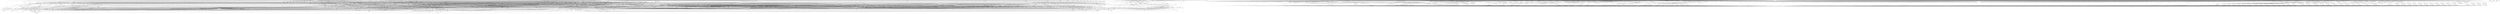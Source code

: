 digraph depends {
    node [shape=plaintext]
"activitymanager" -> "activitymanager-lic" [style=dotted]
"activitymanager" -> "bootd"
"activitymanager" -> "db8"
"activitymanager" -> "libboost-regex1.69.0"
"activitymanager" -> "libglib-2.0-0"
"activitymanager" -> "libpbnjson"
"activitymanager" -> "libstdc++6"
"activitymanager" -> "luna-service2"
"activitymanager" -> "pmloglib"
"adwaita-icon-theme-symbolic" -> "adwaita-icon-theme-lic" [style=dotted]
"adwaita-icon-theme-symbolic" -> "hicolor-icon-theme"
"alsa-conf" -> "libasound-lic" [style=dotted]
"alsa-plugins-pulseaudio-conf" -> "alsa-plugins-lic" [style=dotted]
"alsa-plugins-pulseaudio-conf" -> "libasound-module-conf-pulse"
"alsa-plugins-pulseaudio-conf" -> "libasound-module-ctl-pulse"
"alsa-plugins-pulseaudio-conf" -> "libasound-module-pcm-pulse"
"alsa-states" -> "alsa-state-lic" [style=dotted]
"alsa-utils-alsactl" -> "alsa-states" [style=dotted]
"alsa-utils-alsactl" -> "alsa-utils-lic" [style=dotted]
"alsa-utils-alsactl" -> "libasound2"
"alsa-utils-alsamixer" -> "alsa-utils-lic" [style=dotted]
"alsa-utils-alsamixer" -> "libasound2"
"alsa-utils-alsamixer" -> "libformw5"
"alsa-utils-alsamixer" -> "libmenuw5"
"alsa-utils-alsamixer" -> "libncursesw5"
"alsa-utils-alsamixer" -> "libpanelw5"
"alsa-utils-alsamixer" -> "libtinfo5"
"alsa-utils-alsaucm" -> "alsa-utils-lic" [style=dotted]
"alsa-utils-alsaucm" -> "libasound2"
"alsa-utils-amixer" -> "alsa-utils-lic" [style=dotted]
"alsa-utils-amixer" -> "libasound2"
"alsa-utils-aplay" -> "alsa-utils-lic" [style=dotted]
"alsa-utils-aplay" -> "libasound2"
"app-services" -> "app-services-lic" [style=dotted]
"audio-service" -> "audio-service-lic" [style=dotted]
"audio-service" -> "libglib-2.0-0"
"audio-service" -> "libpbnjson"
"audio-service" -> "libpulse0"
"audio-service" -> "libpulse-mainloop-glib0"
"audio-service" -> "libstdc++6"
"audio-service" -> "luna-service2"
"avahi-locale-en-gb" -> "virtual-locale-en-gb" [style=dotted]
"base-files" -> "base-files-lic" [style=dotted]
"base-passwd" -> "base-passwd-lic" [style=dotted]
"bash" -> "base-files"
"bash" -> "bash-lic" [style=dotted]
"bash" -> "libtinfo5"
"bash" -> "update-alternatives-opkg"
"bc" -> "bc-lic" [style=dotted]
"bc" -> "libreadline8"
"bc" -> "update-alternatives-opkg"
"binutils" -> "binutils-lic" [style=dotted]
"binutils" -> "libbfd"
"binutils" -> "libz1"
"binutils" -> "update-alternatives-opkg"
"bluez5" -> "bluez5-lic" [style=dotted]
"bluez5" -> "libdbus-1-3"
"bluez5" -> "libglib-2.0-0"
"bluez5" -> "libreadline8"
"bluez5" -> "libudev1"
"bootd" -> "bootd-lic" [style=dotted]
"bootd" -> "libglib-2.0-0"
"bootd" -> "libpbnjson"
"bootd" -> "libstdc++6"
"bootd" -> "luna-service2"
"bootd" -> "pmloglib"
"busybox" -> "busybox-lic" [style=dotted]
"busybox" -> "busybox-udhcpc" [style=dotted]
"busybox-syslog" -> "busybox"
"busybox-syslog" -> "busybox-lic" [style=dotted]
"busybox-syslog" -> "update-alternatives-opkg"
"busybox-udhcpc" -> "busybox-lic" [style=dotted]
"busybox" -> "update-alternatives-opkg"
"bzip2" -> "bzip2-lic" [style=dotted]
"bzip2" -> "libbz2-1"
"bzip2" -> "update-alternatives-opkg"
"ca-certificates" -> "ca-certificates-lic" [style=dotted]
"ca-certificates" -> "openssl"
"certmgrd" -> "certmgrd-lic" [style=dotted]
"certmgrd" -> "libglib-2.0-0"
"certmgrd" -> "libpbnjson"
"certmgrd" -> "libpmcertificatemgr2"
"certmgrd" -> "luna-service2"
"com.webos.service.pdm" -> "com.webos.service.pdm-lic" [style=dotted]
"com.webos.service.pdm" -> "dosfstools"
"com.webos.service.pdm" -> "e2fsprogs-e2fsck"
"com.webos.service.pdm" -> "e2fsprogs-tune2fs"
"com.webos.service.pdm" -> "fuse-utils"
"com.webos.service.pdm" -> "gphoto2"
"com.webos.service.pdm" -> "gphotofs"
"com.webos.service.pdm" -> "gptfdisk-sgdisk"
"com.webos.service.pdm" -> "libglib-2.0-0"
"com.webos.service.pdm" -> "libpbnjson"
"com.webos.service.pdm" -> "libpdm-plugin1"
"com.webos.service.pdm" -> "libstdc++6"
"com.webos.service.pdm" -> "libudev1"
"com.webos.service.pdm" -> "libwebosi18n1"
"com.webos.service.pdm" -> "lsof"
"com.webos.service.pdm" -> "luna-service2"
"com.webos.service.pdm" -> "ntfs-3g"
"com.webos.service.pdm" -> "ntfs-3g-ntfsprogs"
"com.webos.service.pdm" -> "pmloglib"
"com.webos.service.pdm" -> "sdparm"
"com.webos.service.pdm" -> "simple-mtpfs"
"com.webos.service.pdm" -> "smartmontools"
"com.webos.service.pdm" -> "util-linux-lsblk"
"configurator" -> "configurator-lic" [style=dotted]
"configurator" -> "db8"
"configurator" -> "libglib-2.0-0"
"configurator" -> "libstdc++6"
"configurator" -> "pmloglib"
"connman" -> "bluez5"
"connman-client" -> "connman"
"connman-client" -> "connman-lic" [style=dotted]
"connman-client" -> "libdbus-1-3"
"connman-client" -> "libglib-2.0-0"
"connman-client" -> "libreadline8"
"connman-conf" -> "connman-conf-lic" [style=dotted]
"connman" -> "connman-conf" [style=dotted]
"connman" -> "connman-lic" [style=dotted]
"connman" -> "connman-plugin-vpn-l2tp" [style=dotted]
"connman" -> "connman-plugin-vpn-openvpn" [style=dotted]
"connman" -> "connman-plugin-vpn-pppt" [style=dotted]
"connman" -> "connman-plugin-vpn-vpnc" [style=dotted]
"connman" -> "connman-tests" [style=dotted]
"connman" -> "connman-tools" [style=dotted]
"connman" -> "connman-vpn" [style=dotted]
"connman" -> "connman-wait-online" [style=dotted]
"connman" -> "dbus-1"
"connman" -> "iptables"
"connman" -> "libdbus-1-3"
"connman" -> "libglib-2.0-0"
"connman" -> "libgnutls30"
"connman" -> "neard" [style=dotted]
"connman" -> "ofono"
"connman" -> "openvpn"
"connman-plugin-vpn-l2tp" -> "connman-vpn"
"connman-plugin-vpn-openvpn" -> "connman-vpn"
"connman-plugin-vpn-openvpn" -> "libdbus-1-3"
"connman-plugin-vpn-vpnc" -> "connman-vpn"
"connman-plugin-vpn-vpnc" -> "libdbus-1-3"
"connman" -> "pptp-linux"
"connman-tests" -> "connman-lic" [style=dotted]
"connman-tests" -> "iptables"
"connman-tests" -> "libdbus-1-3"
"connman-tests" -> "libglib-2.0-0"
"connman-tests" -> "libgnutls30"
"connman-tools" -> "connman"
"connman-tools" -> "connman-lic" [style=dotted]
"connman-tools" -> "libglib-2.0-0"
"connman-tools" -> "libgnutls30"
"connman" -> "update-alternatives-opkg"
"connman" -> "vpnc"
"connman-vpn" -> "connman-lic" [style=dotted]
"connman-vpn" -> "libdbus-1-3"
"connman-vpn" -> "libglib-2.0-0"
"connman-vpn" -> "libgnutls30"
"connman-wait-online" -> "connman-lic" [style=dotted]
"connman-wait-online" -> "libdbus-1-3"
"connman-wait-online" -> "libglib-2.0-0"
"connman" -> "wpa-supplicant"
"connman" -> "xl2tpd"
"cordova" -> "cordova-lic" [style=dotted]
"core-apps" -> "bash"
"core-apps" -> "core-apps-lic" [style=dotted]
"cpushareholder-stub" -> "cpushareholder-stub-lic" [style=dotted]
"curl" -> "curl-lic" [style=dotted]
"curl" -> "libcurl4"
"db8" -> "bash"
"db8" -> "busybox"
"db8" -> "db8-lic" [style=dotted]
"db8" -> "libboost-regex1.69.0"
"db8" -> "libglib-2.0-0"
"db8" -> "libicui18n63"
"db8" -> "libicuuc63"
"db8" -> "libleveldb1"
"db8" -> "libstdc++6"
"db8" -> "luna-service2"
"db8" -> "pmloglib"
"dbus-1" -> "base-files"
"dbus-1" -> "base-passwd"
"dbus-1" -> "dbus-lic" [style=dotted]
"dbus-1" -> "libdbus-1-3"
"dbus-1" -> "libexpat1"
"dbus-1" -> "libsystemd0"
"dbus-1" -> "shadow"
"directfb" -> "directfb-lic" [style=dotted]
"directfb" -> "libfreetype6"
"directfb" -> "libjpeg62"
"directfb" -> "libpng16-16"
"directfb" -> "libstdc++6"
"directfb" -> "libz1"
"distro-feed-configs" -> "distro-feed-configs-lic" [style=dotted]
"dosfstools" -> "dosfstools-lic" [style=dotted]
"e2fsprogs-badblocks" -> "e2fsprogs-lic" [style=dotted]
"e2fsprogs-badblocks" -> "libcom-err2"
"e2fsprogs-badblocks" -> "libext2fs2"
"e2fsprogs-e2fsck" -> "e2fsprogs-lic" [style=dotted]
"e2fsprogs-e2fsck" -> "libblkid1"
"e2fsprogs-e2fsck" -> "libcom-err2"
"e2fsprogs-e2fsck" -> "libe2p2"
"e2fsprogs-e2fsck" -> "libext2fs2"
"e2fsprogs-e2fsck" -> "libuuid1"
"e2fsprogs" -> "e2fsprogs-badblocks"
"e2fsprogs" -> "e2fsprogs-e2fsck" [style=dotted]
"e2fsprogs" -> "e2fsprogs-lic" [style=dotted]
"e2fsprogs" -> "e2fsprogs-mke2fs" [style=dotted]
"e2fsprogs" -> "libblkid1"
"e2fsprogs" -> "libcom-err2"
"e2fsprogs" -> "libe2p2"
"e2fsprogs" -> "libext2fs2"
"e2fsprogs" -> "libss2"
"e2fsprogs" -> "libuuid1"
"e2fsprogs-mke2fs" -> "e2fsprogs-lic" [style=dotted]
"e2fsprogs-mke2fs" -> "libblkid1"
"e2fsprogs-mke2fs" -> "libcom-err2"
"e2fsprogs-mke2fs" -> "libe2p2"
"e2fsprogs-mke2fs" -> "libext2fs2"
"e2fsprogs-mke2fs" -> "libuuid1"
"e2fsprogs-mke2fs" -> "update-alternatives-opkg"
"e2fsprogs-tune2fs" -> "e2fsprogs-lic" [style=dotted]
"e2fsprogs-tune2fs" -> "libblkid1"
"e2fsprogs-tune2fs" -> "libcom-err2"
"e2fsprogs-tune2fs" -> "libe2p2"
"e2fsprogs-tune2fs" -> "libext2fs2"
"e2fsprogs-tune2fs" -> "libuuid1"
"e2fsprogs-tune2fs" -> "update-alternatives-opkg"
"e2fsprogs" -> "update-alternatives-opkg"
"enyo-1.0" -> "enyo-1.0-lic" [style=dotted]
"event-monitor" -> "event-monitor-lic" [style=dotted]
"event-monitor" -> "libglib-2.0-0"
"event-monitor" -> "libpbnjson"
"event-monitor" -> "libstdc++6"
"event-monitor" -> "luna-service2"
"event-monitor-network" -> "event-monitor-network-lic" [style=dotted]
"event-monitor-network" -> "libpbnjson"
"event-monitor-network" -> "libstdc++6"
"event-monitor-network" -> "libwebosi18n1"
"event-monitor-network" -> "pmloglib"
"event-monitor" -> "pmloglib"
"evtest" -> "evtest-lic" [style=dotted]
"filecache" -> "db8"
"filecache" -> "filecache-lic" [style=dotted]
"filecache" -> "glibmm"
"filecache" -> "jemalloc"
"filecache" -> "libboost-filesystem1.69.0"
"filecache" -> "libglib-2.0-0"
"filecache" -> "libpbnjson"
"filecache" -> "libsigc-2.0-0"
"filecache" -> "libstdc++6"
"filecache" -> "luna-service2"
"filecache" -> "pmloglib"
"fingerterm" -> "fingerterm-lic" [style=dotted]
"fingerterm" -> "libstdc++6"
"fingerterm" -> "qtbase"
"fingerterm" -> "qtdeclarative"
"fingerterm" -> "ttf-liberation-mono"
"fontconfig-utils" -> "libfontconfig1"
"fontconfig-utils" -> "libfontconfig-lic" [style=dotted]
"fontconfig-utils" -> "libfreetype6"
"foundation-frameworks" -> "foundation-frameworks-lic" [style=dotted]
"funyahoo-plusplus" -> "funyahoo-plusplus-lic" [style=dotted]
"funyahoo-plusplus" -> "libglib-2.0-0"
"funyahoo-plusplus" -> "libjson-glib-1.0-0"
"funyahoo-plusplus" -> "libpurple"
"fuser" -> "psmisc-lic" [style=dotted]
"fuser" -> "update-alternatives-opkg"
"fuse-utils" -> "libfuse-lic" [style=dotted]
"gdb" -> "gdb-lic" [style=dotted]
"gdb" -> "libexpat1"
"gdb" -> "libpython3.7m1.0"
"gdb" -> "libreadline8"
"gdb" -> "libtinfo5"
"gdb" -> "python3"
"gdb" -> "python3-codecs"
"gdbserver" -> "gdb-lic" [style=dotted]
"geoclue" -> "geoclue-lic" [style=dotted]
"geoclue" -> "libavahi-client3"
"geoclue" -> "libavahi-common3"
"geoclue" -> "libavahi-glib1"
"geoclue" -> "libglib-2.0-0"
"geoclue" -> "libjson-glib-1.0-0"
"geoclue" -> "libsoup-2.4"
"geoclue" -> "modemmanager"
"glibc-gconv-iso8859-1" -> "glibc-gconv"
"glibc-locale-en-gb" -> "virtual-locale-en-gb" [style=dotted]
"glibmm" -> "glibmm-lic" [style=dotted]
"glibmm" -> "libglib-2.0-0"
"glibmm" -> "libsigc-2.0-0"
"glibmm" -> "libstdc++6"
"glib-networking" -> "glib-networking-lic" [style=dotted]
"glib-networking" -> "libglib-2.0-0"
"glib-networking" -> "libgnutls30"
"glib-networking-locale-en-gb" -> "virtual-locale-en-gb" [style=dotted]
"gphoto2" -> "gphoto2-lic" [style=dotted]
"gphoto2" -> "libexif12"
"gphoto2" -> "libgphoto2-6"
"gphoto2" -> "libgphoto2-port12"
"gphoto2" -> "libpopt0"
"gphoto2" -> "libreadline8"
"gphoto2-locale-en-gb" -> "virtual-locale-en-gb" [style=dotted]
"gphotofs" -> "gphotofs-lic" [style=dotted]
"gphotofs" -> "libfuse2"
"gphotofs" -> "libglib-2.0-0"
"gphotofs" -> "libgphoto2-6"
"gphotofs" -> "libgphoto2-port12"
"gptfdisk-sgdisk" -> "gptfdisk-lic" [style=dotted]
"gptfdisk-sgdisk" -> "libpopt0"
"gptfdisk-sgdisk" -> "libstdc++6"
"gptfdisk-sgdisk" -> "libuuid1"
"gstreamer1.0" -> "gstreamer1.0-lic" [style=dotted]
"gstreamer1.0-libav" -> "gstreamer1.0"
"gstreamer1.0-libav" -> "gstreamer1.0-libav-lic" [style=dotted]
"gstreamer1.0-libav" -> "libbz2-1"
"gstreamer1.0-libav" -> "libglib-2.0-0"
"gstreamer1.0-libav" -> "libgstaudio-1.0-0"
"gstreamer1.0-libav" -> "libgstpbutils-1.0-0"
"gstreamer1.0-libav" -> "libgstvideo-1.0-0"
"gstreamer1.0-libav" -> "liblzma5"
"gstreamer1.0-libav" -> "libz1"
"gstreamer1.0" -> "libcap2"
"gstreamer1.0" -> "libglib-2.0-0"
"gstreamer1.0-locale-en-gb" -> "virtual-locale-en-gb" [style=dotted]
"gstreamer1.0-plugins-bad-accurip" -> "gstreamer1.0"
"gstreamer1.0-plugins-bad-accurip" -> "libglib-2.0-0"
"gstreamer1.0-plugins-bad-accurip" -> "libgstaudio-1.0-0"
"gstreamer1.0-plugins-bad-adpcmdec" -> "gstreamer1.0"
"gstreamer1.0-plugins-bad-adpcmdec" -> "libglib-2.0-0"
"gstreamer1.0-plugins-bad-adpcmdec" -> "libgstaudio-1.0-0"
"gstreamer1.0-plugins-bad-adpcmenc" -> "gstreamer1.0"
"gstreamer1.0-plugins-bad-adpcmenc" -> "libglib-2.0-0"
"gstreamer1.0-plugins-bad-adpcmenc" -> "libgstaudio-1.0-0"
"gstreamer1.0-plugins-bad-aiff" -> "gstreamer1.0"
"gstreamer1.0-plugins-bad-aiff" -> "libglib-2.0-0"
"gstreamer1.0-plugins-bad-aiff" -> "libgstaudio-1.0-0"
"gstreamer1.0-plugins-bad-aiff" -> "libgstpbutils-1.0-0"
"gstreamer1.0-plugins-bad-aiff" -> "libgsttag-1.0-0"
"gstreamer1.0-plugins-bad-asfmux" -> "gstreamer1.0"
"gstreamer1.0-plugins-bad-asfmux" -> "libglib-2.0-0"
"gstreamer1.0-plugins-bad-asfmux" -> "libgstrtp-1.0-0"
"gstreamer1.0-plugins-bad-audiobuffersplit" -> "gstreamer1.0"
"gstreamer1.0-plugins-bad-audiobuffersplit" -> "libglib-2.0-0"
"gstreamer1.0-plugins-bad-audiobuffersplit" -> "libgstaudio-1.0-0"
"gstreamer1.0-plugins-bad-audiofxbad" -> "gstreamer1.0"
"gstreamer1.0-plugins-bad-audiofxbad" -> "libglib-2.0-0"
"gstreamer1.0-plugins-bad-audiofxbad" -> "libgstaudio-1.0-0"
"gstreamer1.0-plugins-bad-audiolatency" -> "gstreamer1.0"
"gstreamer1.0-plugins-bad-audiolatency" -> "libglib-2.0-0"
"gstreamer1.0-plugins-bad-audiomixmatrix" -> "gstreamer1.0"
"gstreamer1.0-plugins-bad-audiomixmatrix" -> "libglib-2.0-0"
"gstreamer1.0-plugins-bad-audiomixmatrix" -> "libgstaudio-1.0-0"
"gstreamer1.0-plugins-bad-audiovisualizers" -> "gstreamer1.0"
"gstreamer1.0-plugins-bad-audiovisualizers" -> "libglib-2.0-0"
"gstreamer1.0-plugins-bad-audiovisualizers" -> "libgstaudio-1.0-0"
"gstreamer1.0-plugins-bad-audiovisualizers" -> "libgstfft-1.0-0"
"gstreamer1.0-plugins-bad-audiovisualizers" -> "libgstpbutils-1.0-0"
"gstreamer1.0-plugins-bad-audiovisualizers" -> "libgstvideo-1.0-0"
"gstreamer1.0-plugins-bad-autoconvert" -> "gstreamer1.0"
"gstreamer1.0-plugins-bad-autoconvert" -> "libglib-2.0-0"
"gstreamer1.0-plugins-bad-bayer" -> "gstreamer1.0"
"gstreamer1.0-plugins-bad-bayer" -> "libglib-2.0-0"
"gstreamer1.0-plugins-bad-bayer" -> "libgstvideo-1.0-0"
"gstreamer1.0-plugins-bad-bayer" -> "liborc-0.4-0"
"gstreamer1.0-plugins-bad-bluez" -> "gstreamer1.0"
"gstreamer1.0-plugins-bad-bluez" -> "libglib-2.0-0"
"gstreamer1.0-plugins-bad-bluez" -> "libgstaudio-1.0-0"
"gstreamer1.0-plugins-bad-bluez" -> "libgstrtp-1.0-0"
"gstreamer1.0-plugins-bad-bz2" -> "gstreamer1.0"
"gstreamer1.0-plugins-bad-bz2" -> "libbz2-1"
"gstreamer1.0-plugins-bad-bz2" -> "libglib-2.0-0"
"gstreamer1.0-plugins-bad-camerabin" -> "gstreamer1.0"
"gstreamer1.0-plugins-bad-camerabin" -> "libglib-2.0-0"
"gstreamer1.0-plugins-bad-camerabin" -> "libgstapp-1.0-0"
"gstreamer1.0-plugins-bad-camerabin" -> "libgstbasecamerabinsrc-1.0-0"
"gstreamer1.0-plugins-bad-camerabin" -> "libgstpbutils-1.0-0"
"gstreamer1.0-plugins-bad-camerabin" -> "libgstphotography-1.0-0"
"gstreamer1.0-plugins-bad-camerabin" -> "libgsttag-1.0-0"
"gstreamer1.0-plugins-bad-coloreffects" -> "gstreamer1.0"
"gstreamer1.0-plugins-bad-coloreffects" -> "libglib-2.0-0"
"gstreamer1.0-plugins-bad-coloreffects" -> "libgstvideo-1.0-0"
"gstreamer1.0-plugins-bad-compositor" -> "gstreamer1.0"
"gstreamer1.0-plugins-bad-compositor" -> "libglib-2.0-0"
"gstreamer1.0-plugins-bad-compositor" -> "libgstbadvideo-1.0-0"
"gstreamer1.0-plugins-bad-compositor" -> "libgstvideo-1.0-0"
"gstreamer1.0-plugins-bad-compositor" -> "liborc-0.4-0"
"gstreamer1.0-plugins-bad-curl" -> "gstreamer1.0"
"gstreamer1.0-plugins-bad-curl" -> "libcurl4"
"gstreamer1.0-plugins-bad-curl" -> "libglib-2.0-0"
"gstreamer1.0-plugins-bad-dashdemux" -> "gstreamer1.0"
"gstreamer1.0-plugins-bad-dashdemux" -> "libglib-2.0-0"
"gstreamer1.0-plugins-bad-dashdemux" -> "libgstadaptivedemux-1.0-0"
"gstreamer1.0-plugins-bad-dashdemux" -> "libgstapp-1.0-0"
"gstreamer1.0-plugins-bad-dashdemux" -> "libgstisoff-1.0-0"
"gstreamer1.0-plugins-bad-dashdemux" -> "libgsttag-1.0-0"
"gstreamer1.0-plugins-bad-dashdemux" -> "libgsturidownloader-1.0-0"
"gstreamer1.0-plugins-bad-dashdemux" -> "libxml2"
"gstreamer1.0-plugins-bad-debugutilsbad" -> "gstreamer1.0"
"gstreamer1.0-plugins-bad-debugutilsbad" -> "libglib-2.0-0"
"gstreamer1.0-plugins-bad-debugutilsbad" -> "libgstvideo-1.0-0"
"gstreamer1.0-plugins-bad-decklink" -> "gstreamer1.0"
"gstreamer1.0-plugins-bad-decklink" -> "libglib-2.0-0"
"gstreamer1.0-plugins-bad-decklink" -> "libgstaudio-1.0-0"
"gstreamer1.0-plugins-bad-decklink" -> "libgstvideo-1.0-0"
"gstreamer1.0-plugins-bad-decklink" -> "libstdc++6"
"gstreamer1.0-plugins-bad-dtls" -> "gstreamer1.0"
"gstreamer1.0-plugins-bad-dtls" -> "libcrypto1.1"
"gstreamer1.0-plugins-bad-dtls" -> "libglib-2.0-0"
"gstreamer1.0-plugins-bad-dtls" -> "libssl1.1"
"gstreamer1.0-plugins-bad-dvb" -> "gstreamer1.0"
"gstreamer1.0-plugins-bad-dvb" -> "libglib-2.0-0"
"gstreamer1.0-plugins-bad-dvb" -> "libgstmpegts-1.0-0"
"gstreamer1.0-plugins-bad-dvbsuboverlay" -> "gstreamer1.0"
"gstreamer1.0-plugins-bad-dvbsuboverlay" -> "libglib-2.0-0"
"gstreamer1.0-plugins-bad-dvbsuboverlay" -> "libgstvideo-1.0-0"
"gstreamer1.0-plugins-bad-dvdspu" -> "gstreamer1.0"
"gstreamer1.0-plugins-bad-dvdspu" -> "libglib-2.0-0"
"gstreamer1.0-plugins-bad-dvdspu" -> "libgstvideo-1.0-0"
"gstreamer1.0-plugins-bad-faceoverlay" -> "gstreamer1.0"
"gstreamer1.0-plugins-bad-faceoverlay" -> "libglib-2.0-0"
"gstreamer1.0-plugins-bad-faceoverlay" -> "libgstvideo-1.0-0"
"gstreamer1.0-plugins-bad-fbdevsink" -> "gstreamer1.0"
"gstreamer1.0-plugins-bad-fbdevsink" -> "libglib-2.0-0"
"gstreamer1.0-plugins-bad-fbdevsink" -> "libgstvideo-1.0-0"
"gstreamer1.0-plugins-bad-festival" -> "gstreamer1.0"
"gstreamer1.0-plugins-bad-festival" -> "libglib-2.0-0"
"gstreamer1.0-plugins-bad-festival" -> "libgstaudio-1.0-0"
"gstreamer1.0-plugins-bad-fieldanalysis" -> "gstreamer1.0"
"gstreamer1.0-plugins-bad-fieldanalysis" -> "libglib-2.0-0"
"gstreamer1.0-plugins-bad-fieldanalysis" -> "libgstvideo-1.0-0"
"gstreamer1.0-plugins-bad-fieldanalysis" -> "liborc-0.4-0"
"gstreamer1.0-plugins-bad-freeverb" -> "gstreamer1.0"
"gstreamer1.0-plugins-bad-freeverb" -> "libglib-2.0-0"
"gstreamer1.0-plugins-bad-freeverb" -> "libgstaudio-1.0-0"
"gstreamer1.0-plugins-bad-frei0r" -> "gstreamer1.0"
"gstreamer1.0-plugins-bad-frei0r" -> "libglib-2.0-0"
"gstreamer1.0-plugins-bad-frei0r" -> "libgstvideo-1.0-0"
"gstreamer1.0-plugins-bad-gaudieffects" -> "gstreamer1.0"
"gstreamer1.0-plugins-bad-gaudieffects" -> "libglib-2.0-0"
"gstreamer1.0-plugins-bad-gaudieffects" -> "libgstvideo-1.0-0"
"gstreamer1.0-plugins-bad-gaudieffects" -> "liborc-0.4-0"
"gstreamer1.0-plugins-bad-gdp" -> "gstreamer1.0"
"gstreamer1.0-plugins-bad-gdp" -> "libglib-2.0-0"
"gstreamer1.0-plugins-bad-geometrictransform" -> "gstreamer1.0"
"gstreamer1.0-plugins-bad-geometrictransform" -> "libglib-2.0-0"
"gstreamer1.0-plugins-bad-geometrictransform" -> "libgstvideo-1.0-0"
"gstreamer1.0-plugins-bad-hls" -> "gstreamer1.0"
"gstreamer1.0-plugins-bad-hls" -> "libglib-2.0-0"
"gstreamer1.0-plugins-bad-hls" -> "libgstadaptivedemux-1.0-0"
"gstreamer1.0-plugins-bad-hls" -> "libgstapp-1.0-0"
"gstreamer1.0-plugins-bad-hls" -> "libgstpbutils-1.0-0"
"gstreamer1.0-plugins-bad-hls" -> "libgsttag-1.0-0"
"gstreamer1.0-plugins-bad-hls" -> "libgsturidownloader-1.0-0"
"gstreamer1.0-plugins-bad-hls" -> "libgstvideo-1.0-0"
"gstreamer1.0-plugins-bad-hls" -> "nettle"
"gstreamer1.0-plugins-bad-id3tag" -> "gstreamer1.0"
"gstreamer1.0-plugins-bad-id3tag" -> "libglib-2.0-0"
"gstreamer1.0-plugins-bad-id3tag" -> "libgsttag-1.0-0"
"gstreamer1.0-plugins-bad-inter" -> "gstreamer1.0"
"gstreamer1.0-plugins-bad-interlace" -> "gstreamer1.0"
"gstreamer1.0-plugins-bad-interlace" -> "libglib-2.0-0"
"gstreamer1.0-plugins-bad-interlace" -> "libgstvideo-1.0-0"
"gstreamer1.0-plugins-bad-inter" -> "libglib-2.0-0"
"gstreamer1.0-plugins-bad-inter" -> "libgstaudio-1.0-0"
"gstreamer1.0-plugins-bad-inter" -> "libgstvideo-1.0-0"
"gstreamer1.0-plugins-bad-ipcpipeline" -> "gstreamer1.0"
"gstreamer1.0-plugins-bad-ipcpipeline" -> "libglib-2.0-0"
"gstreamer1.0-plugins-bad-ivfparse" -> "gstreamer1.0"
"gstreamer1.0-plugins-bad-ivfparse" -> "libglib-2.0-0"
"gstreamer1.0-plugins-bad-ivtc" -> "gstreamer1.0"
"gstreamer1.0-plugins-bad-ivtc" -> "libglib-2.0-0"
"gstreamer1.0-plugins-bad-ivtc" -> "libgstvideo-1.0-0"
"gstreamer1.0-plugins-bad-jp2kdecimator" -> "gstreamer1.0"
"gstreamer1.0-plugins-bad-jp2kdecimator" -> "libglib-2.0-0"
"gstreamer1.0-plugins-bad-jpegformat" -> "gstreamer1.0"
"gstreamer1.0-plugins-bad-jpegformat" -> "libglib-2.0-0"
"gstreamer1.0-plugins-bad-jpegformat" -> "libgsttag-1.0-0"
"gstreamer1.0-plugins-bad-legacyrawparse" -> "gstreamer1.0"
"gstreamer1.0-plugins-bad-legacyrawparse" -> "libglib-2.0-0"
"gstreamer1.0-plugins-bad-legacyrawparse" -> "libgstaudio-1.0-0"
"gstreamer1.0-plugins-bad-legacyrawparse" -> "libgstvideo-1.0-0"
"gstreamer1.0-plugins-bad-locale-en-gb" -> "virtual-locale-en-gb" [style=dotted]
"gstreamer1.0-plugins-bad-meta" -> "gstreamer1.0-plugins-bad-accurip"
"gstreamer1.0-plugins-bad-meta" -> "gstreamer1.0-plugins-bad-adpcmdec"
"gstreamer1.0-plugins-bad-meta" -> "gstreamer1.0-plugins-bad-adpcmenc"
"gstreamer1.0-plugins-bad-meta" -> "gstreamer1.0-plugins-bad-aiff"
"gstreamer1.0-plugins-bad-meta" -> "gstreamer1.0-plugins-bad-asfmux"
"gstreamer1.0-plugins-bad-meta" -> "gstreamer1.0-plugins-bad-audiobuffersplit"
"gstreamer1.0-plugins-bad-meta" -> "gstreamer1.0-plugins-bad-audiofxbad"
"gstreamer1.0-plugins-bad-meta" -> "gstreamer1.0-plugins-bad-audiolatency"
"gstreamer1.0-plugins-bad-meta" -> "gstreamer1.0-plugins-bad-audiomixmatrix"
"gstreamer1.0-plugins-bad-meta" -> "gstreamer1.0-plugins-bad-audiovisualizers"
"gstreamer1.0-plugins-bad-meta" -> "gstreamer1.0-plugins-bad-autoconvert"
"gstreamer1.0-plugins-bad-meta" -> "gstreamer1.0-plugins-bad-bayer"
"gstreamer1.0-plugins-bad-meta" -> "gstreamer1.0-plugins-bad-bluez"
"gstreamer1.0-plugins-bad-meta" -> "gstreamer1.0-plugins-bad-bz2"
"gstreamer1.0-plugins-bad-meta" -> "gstreamer1.0-plugins-bad-camerabin"
"gstreamer1.0-plugins-bad-meta" -> "gstreamer1.0-plugins-bad-coloreffects"
"gstreamer1.0-plugins-bad-meta" -> "gstreamer1.0-plugins-bad-compositor"
"gstreamer1.0-plugins-bad-meta" -> "gstreamer1.0-plugins-bad-curl"
"gstreamer1.0-plugins-bad-meta" -> "gstreamer1.0-plugins-bad-dashdemux"
"gstreamer1.0-plugins-bad-meta" -> "gstreamer1.0-plugins-bad-debugutilsbad"
"gstreamer1.0-plugins-bad-meta" -> "gstreamer1.0-plugins-bad-decklink"
"gstreamer1.0-plugins-bad-meta" -> "gstreamer1.0-plugins-bad-dtls"
"gstreamer1.0-plugins-bad-meta" -> "gstreamer1.0-plugins-bad-dvb"
"gstreamer1.0-plugins-bad-meta" -> "gstreamer1.0-plugins-bad-dvbsuboverlay"
"gstreamer1.0-plugins-bad-meta" -> "gstreamer1.0-plugins-bad-dvdspu"
"gstreamer1.0-plugins-bad-meta" -> "gstreamer1.0-plugins-bad-faceoverlay"
"gstreamer1.0-plugins-bad-meta" -> "gstreamer1.0-plugins-bad-fbdevsink"
"gstreamer1.0-plugins-bad-meta" -> "gstreamer1.0-plugins-bad-festival"
"gstreamer1.0-plugins-bad-meta" -> "gstreamer1.0-plugins-bad-fieldanalysis"
"gstreamer1.0-plugins-bad-meta" -> "gstreamer1.0-plugins-bad-freeverb"
"gstreamer1.0-plugins-bad-meta" -> "gstreamer1.0-plugins-bad-frei0r"
"gstreamer1.0-plugins-bad-meta" -> "gstreamer1.0-plugins-bad-gaudieffects"
"gstreamer1.0-plugins-bad-meta" -> "gstreamer1.0-plugins-bad-gdp"
"gstreamer1.0-plugins-bad-meta" -> "gstreamer1.0-plugins-bad-geometrictransform"
"gstreamer1.0-plugins-bad-meta" -> "gstreamer1.0-plugins-bad-hls"
"gstreamer1.0-plugins-bad-meta" -> "gstreamer1.0-plugins-bad-id3tag"
"gstreamer1.0-plugins-bad-meta" -> "gstreamer1.0-plugins-bad-inter"
"gstreamer1.0-plugins-bad-meta" -> "gstreamer1.0-plugins-bad-interlace"
"gstreamer1.0-plugins-bad-meta" -> "gstreamer1.0-plugins-bad-ipcpipeline"
"gstreamer1.0-plugins-bad-meta" -> "gstreamer1.0-plugins-bad-ivfparse"
"gstreamer1.0-plugins-bad-meta" -> "gstreamer1.0-plugins-bad-ivtc"
"gstreamer1.0-plugins-bad-meta" -> "gstreamer1.0-plugins-bad-jp2kdecimator"
"gstreamer1.0-plugins-bad-meta" -> "gstreamer1.0-plugins-bad-jpegformat"
"gstreamer1.0-plugins-bad-meta" -> "gstreamer1.0-plugins-bad-legacyrawparse"
"gstreamer1.0-plugins-bad-meta" -> "gstreamer1.0-plugins-bad-lic"
"gstreamer1.0-plugins-bad-meta" -> "gstreamer1.0-plugins-bad-lic" [style=dotted]
"gstreamer1.0-plugins-bad-meta" -> "gstreamer1.0-plugins-bad-midi"
"gstreamer1.0-plugins-bad-meta" -> "gstreamer1.0-plugins-bad-mpegpsdemux"
"gstreamer1.0-plugins-bad-meta" -> "gstreamer1.0-plugins-bad-mpegpsmux"
"gstreamer1.0-plugins-bad-meta" -> "gstreamer1.0-plugins-bad-mpegtsdemux"
"gstreamer1.0-plugins-bad-meta" -> "gstreamer1.0-plugins-bad-mpegtsmux"
"gstreamer1.0-plugins-bad-meta" -> "gstreamer1.0-plugins-bad-mxf"
"gstreamer1.0-plugins-bad-meta" -> "gstreamer1.0-plugins-bad-netsim"
"gstreamer1.0-plugins-bad-meta" -> "gstreamer1.0-plugins-bad-pcapparse"
"gstreamer1.0-plugins-bad-meta" -> "gstreamer1.0-plugins-bad-pnm"
"gstreamer1.0-plugins-bad-meta" -> "gstreamer1.0-plugins-bad-proxy"
"gstreamer1.0-plugins-bad-meta" -> "gstreamer1.0-plugins-bad-removesilence"
"gstreamer1.0-plugins-bad-meta" -> "gstreamer1.0-plugins-bad-rfbsrc"
"gstreamer1.0-plugins-bad-meta" -> "gstreamer1.0-plugins-bad-rsvg"
"gstreamer1.0-plugins-bad-meta" -> "gstreamer1.0-plugins-bad-rtponvif"
"gstreamer1.0-plugins-bad-meta" -> "gstreamer1.0-plugins-bad-sbc"
"gstreamer1.0-plugins-bad-meta" -> "gstreamer1.0-plugins-bad-sdpelem"
"gstreamer1.0-plugins-bad-meta" -> "gstreamer1.0-plugins-bad-segmentclip"
"gstreamer1.0-plugins-bad-meta" -> "gstreamer1.0-plugins-bad-shm"
"gstreamer1.0-plugins-bad-meta" -> "gstreamer1.0-plugins-bad-siren"
"gstreamer1.0-plugins-bad-meta" -> "gstreamer1.0-plugins-bad-smooth"
"gstreamer1.0-plugins-bad-meta" -> "gstreamer1.0-plugins-bad-smoothstreaming"
"gstreamer1.0-plugins-bad-meta" -> "gstreamer1.0-plugins-bad-sndfile"
"gstreamer1.0-plugins-bad-meta" -> "gstreamer1.0-plugins-bad-speed"
"gstreamer1.0-plugins-bad-meta" -> "gstreamer1.0-plugins-bad-stereo"
"gstreamer1.0-plugins-bad-meta" -> "gstreamer1.0-plugins-bad-subenc"
"gstreamer1.0-plugins-bad-meta" -> "gstreamer1.0-plugins-bad-timecode"
"gstreamer1.0-plugins-bad-meta" -> "gstreamer1.0-plugins-bad-ttmlsubs"
"gstreamer1.0-plugins-bad-meta" -> "gstreamer1.0-plugins-bad-uvch264"
"gstreamer1.0-plugins-bad-meta" -> "gstreamer1.0-plugins-bad-vcdsrc"
"gstreamer1.0-plugins-bad-meta" -> "gstreamer1.0-plugins-bad-videofiltersbad"
"gstreamer1.0-plugins-bad-meta" -> "gstreamer1.0-plugins-bad-videoframe-audiolevel"
"gstreamer1.0-plugins-bad-meta" -> "gstreamer1.0-plugins-bad-videoparsersbad"
"gstreamer1.0-plugins-bad-meta" -> "gstreamer1.0-plugins-bad-videosignal"
"gstreamer1.0-plugins-bad-meta" -> "gstreamer1.0-plugins-bad-vmnc"
"gstreamer1.0-plugins-bad-meta" -> "gstreamer1.0-plugins-bad-waylandsink"
"gstreamer1.0-plugins-bad-meta" -> "gstreamer1.0-plugins-bad-webp"
"gstreamer1.0-plugins-bad-meta" -> "gstreamer1.0-plugins-bad-y4mdec"
"gstreamer1.0-plugins-bad-meta" -> "gstreamer1.0-plugins-bad-yadif"
"gstreamer1.0-plugins-bad-meta" -> "libgstadaptivedemux-1.0-0"
"gstreamer1.0-plugins-bad-meta" -> "libgstbadaudio-1.0-0"
"gstreamer1.0-plugins-bad-meta" -> "libgstbadvideo-1.0-0"
"gstreamer1.0-plugins-bad-meta" -> "libgstbasecamerabinsrc-1.0-0"
"gstreamer1.0-plugins-bad-meta" -> "libgstcodecparsers-1.0-0"
"gstreamer1.0-plugins-bad-meta" -> "libgstinsertbin-1.0-0"
"gstreamer1.0-plugins-bad-meta" -> "libgstisoff-1.0-0"
"gstreamer1.0-plugins-bad-meta" -> "libgstmpegts-1.0-0"
"gstreamer1.0-plugins-bad-meta" -> "libgstphotography-1.0-0"
"gstreamer1.0-plugins-bad-meta" -> "libgstplayer-1.0-0"
"gstreamer1.0-plugins-bad-meta" -> "libgsturidownloader-1.0-0"
"gstreamer1.0-plugins-bad-meta" -> "libgstwayland-1.0-0"
"gstreamer1.0-plugins-bad-meta" -> "libgstwebrtc-1.0-0"
"gstreamer1.0-plugins-bad-midi" -> "gstreamer1.0"
"gstreamer1.0-plugins-bad-midi" -> "libglib-2.0-0"
"gstreamer1.0-plugins-bad-midi" -> "libgsttag-1.0-0"
"gstreamer1.0-plugins-bad-mpegpsdemux" -> "gstreamer1.0"
"gstreamer1.0-plugins-bad-mpegpsdemux" -> "libglib-2.0-0"
"gstreamer1.0-plugins-bad-mpegpsdemux" -> "libgstpbutils-1.0-0"
"gstreamer1.0-plugins-bad-mpegpsdemux" -> "libgsttag-1.0-0"
"gstreamer1.0-plugins-bad-mpegpsmux" -> "gstreamer1.0"
"gstreamer1.0-plugins-bad-mpegpsmux" -> "libglib-2.0-0"
"gstreamer1.0-plugins-bad-mpegtsdemux" -> "gstreamer1.0"
"gstreamer1.0-plugins-bad-mpegtsdemux" -> "libglib-2.0-0"
"gstreamer1.0-plugins-bad-mpegtsdemux" -> "libgstaudio-1.0-0"
"gstreamer1.0-plugins-bad-mpegtsdemux" -> "libgstcodecparsers-1.0-0"
"gstreamer1.0-plugins-bad-mpegtsdemux" -> "libgstmpegts-1.0-0"
"gstreamer1.0-plugins-bad-mpegtsdemux" -> "libgstpbutils-1.0-0"
"gstreamer1.0-plugins-bad-mpegtsdemux" -> "libgsttag-1.0-0"
"gstreamer1.0-plugins-bad-mpegtsmux" -> "gstreamer1.0"
"gstreamer1.0-plugins-bad-mpegtsmux" -> "libglib-2.0-0"
"gstreamer1.0-plugins-bad-mpegtsmux" -> "libgstaudio-1.0-0"
"gstreamer1.0-plugins-bad-mpegtsmux" -> "libgstmpegts-1.0-0"
"gstreamer1.0-plugins-bad-mpegtsmux" -> "libgstpbutils-1.0-0"
"gstreamer1.0-plugins-bad-mpegtsmux" -> "libgsttag-1.0-0"
"gstreamer1.0-plugins-bad-mpegtsmux" -> "libgstvideo-1.0-0"
"gstreamer1.0-plugins-bad-mxf" -> "gstreamer1.0"
"gstreamer1.0-plugins-bad-mxf" -> "libglib-2.0-0"
"gstreamer1.0-plugins-bad-mxf" -> "libgstaudio-1.0-0"
"gstreamer1.0-plugins-bad-mxf" -> "libgstvideo-1.0-0"
"gstreamer1.0-plugins-bad-netsim" -> "gstreamer1.0"
"gstreamer1.0-plugins-bad-netsim" -> "libglib-2.0-0"
"gstreamer1.0-plugins-bad-pcapparse" -> "gstreamer1.0"
"gstreamer1.0-plugins-bad-pcapparse" -> "libglib-2.0-0"
"gstreamer1.0-plugins-bad-pnm" -> "gstreamer1.0"
"gstreamer1.0-plugins-bad-pnm" -> "libglib-2.0-0"
"gstreamer1.0-plugins-bad-pnm" -> "libgstvideo-1.0-0"
"gstreamer1.0-plugins-bad-proxy" -> "gstreamer1.0"
"gstreamer1.0-plugins-bad-proxy" -> "libglib-2.0-0"
"gstreamer1.0-plugins-bad-removesilence" -> "gstreamer1.0"
"gstreamer1.0-plugins-bad-removesilence" -> "libglib-2.0-0"
"gstreamer1.0-plugins-bad-rfbsrc" -> "gstreamer1.0"
"gstreamer1.0-plugins-bad-rfbsrc" -> "libglib-2.0-0"
"gstreamer1.0-plugins-bad-rfbsrc" -> "libgstvideo-1.0-0"
"gstreamer1.0-plugins-bad-rsvg" -> "gstreamer1.0"
"gstreamer1.0-plugins-bad-rsvg" -> "libcairo2"
"gstreamer1.0-plugins-bad-rsvg" -> "libgdk-pixbuf-2.0-0"
"gstreamer1.0-plugins-bad-rsvg" -> "libglib-2.0-0"
"gstreamer1.0-plugins-bad-rsvg" -> "libgstvideo-1.0-0"
"gstreamer1.0-plugins-bad-rsvg" -> "librsvg-2-2"
"gstreamer1.0-plugins-bad-rtponvif" -> "gstreamer1.0"
"gstreamer1.0-plugins-bad-rtponvif" -> "libglib-2.0-0"
"gstreamer1.0-plugins-bad-rtponvif" -> "libgstrtp-1.0-0"
"gstreamer1.0-plugins-bad-sbc" -> "gstreamer1.0"
"gstreamer1.0-plugins-bad-sbc" -> "libglib-2.0-0"
"gstreamer1.0-plugins-bad-sbc" -> "libgstaudio-1.0-0"
"gstreamer1.0-plugins-bad-sbc" -> "libsbc1"
"gstreamer1.0-plugins-bad-sdpelem" -> "gstreamer1.0"
"gstreamer1.0-plugins-bad-sdpelem" -> "libglib-2.0-0"
"gstreamer1.0-plugins-bad-sdpelem" -> "libgstapp-1.0-0"
"gstreamer1.0-plugins-bad-sdpelem" -> "libgstrtp-1.0-0"
"gstreamer1.0-plugins-bad-sdpelem" -> "libgstsdp-1.0-0"
"gstreamer1.0-plugins-bad-segmentclip" -> "gstreamer1.0"
"gstreamer1.0-plugins-bad-segmentclip" -> "libglib-2.0-0"
"gstreamer1.0-plugins-bad-segmentclip" -> "libgstaudio-1.0-0"
"gstreamer1.0-plugins-bad-shm" -> "gstreamer1.0"
"gstreamer1.0-plugins-bad-shm" -> "libglib-2.0-0"
"gstreamer1.0-plugins-bad-siren" -> "gstreamer1.0"
"gstreamer1.0-plugins-bad-siren" -> "libglib-2.0-0"
"gstreamer1.0-plugins-bad-siren" -> "libgstaudio-1.0-0"
"gstreamer1.0-plugins-bad-smooth" -> "gstreamer1.0"
"gstreamer1.0-plugins-bad-smooth" -> "libglib-2.0-0"
"gstreamer1.0-plugins-bad-smooth" -> "libgstvideo-1.0-0"
"gstreamer1.0-plugins-bad-smoothstreaming" -> "gstreamer1.0"
"gstreamer1.0-plugins-bad-smoothstreaming" -> "libglib-2.0-0"
"gstreamer1.0-plugins-bad-smoothstreaming" -> "libgstadaptivedemux-1.0-0"
"gstreamer1.0-plugins-bad-smoothstreaming" -> "libgstapp-1.0-0"
"gstreamer1.0-plugins-bad-smoothstreaming" -> "libgstcodecparsers-1.0-0"
"gstreamer1.0-plugins-bad-smoothstreaming" -> "libgstisoff-1.0-0"
"gstreamer1.0-plugins-bad-smoothstreaming" -> "libgsttag-1.0-0"
"gstreamer1.0-plugins-bad-smoothstreaming" -> "libgsturidownloader-1.0-0"
"gstreamer1.0-plugins-bad-smoothstreaming" -> "libxml2"
"gstreamer1.0-plugins-bad-sndfile" -> "gstreamer1.0"
"gstreamer1.0-plugins-bad-sndfile" -> "libglib-2.0-0"
"gstreamer1.0-plugins-bad-sndfile" -> "libsndfile1"
"gstreamer1.0-plugins-bad-speed" -> "gstreamer1.0"
"gstreamer1.0-plugins-bad-speed" -> "libglib-2.0-0"
"gstreamer1.0-plugins-bad-speed" -> "libgstaudio-1.0-0"
"gstreamer1.0-plugins-bad-stereo" -> "gstreamer1.0"
"gstreamer1.0-plugins-bad-stereo" -> "libglib-2.0-0"
"gstreamer1.0-plugins-bad-stereo" -> "libgstaudio-1.0-0"
"gstreamer1.0-plugins-bad-subenc" -> "gstreamer1.0"
"gstreamer1.0-plugins-bad-subenc" -> "libglib-2.0-0"
"gstreamer1.0-plugins-bad-timecode" -> "gstreamer1.0"
"gstreamer1.0-plugins-bad-timecode" -> "libglib-2.0-0"
"gstreamer1.0-plugins-bad-timecode" -> "libgstaudio-1.0-0"
"gstreamer1.0-plugins-bad-timecode" -> "libgstvideo-1.0-0"
"gstreamer1.0-plugins-bad-ttmlsubs" -> "gstreamer1.0"
"gstreamer1.0-plugins-bad-ttmlsubs" -> "libcairo2"
"gstreamer1.0-plugins-bad-ttmlsubs" -> "libglib-2.0-0"
"gstreamer1.0-plugins-bad-ttmlsubs" -> "libgstvideo-1.0-0"
"gstreamer1.0-plugins-bad-ttmlsubs" -> "libxml2"
"gstreamer1.0-plugins-bad-ttmlsubs" -> "pango"
"gstreamer1.0-plugins-bad-uvch264" -> "gstreamer1.0"
"gstreamer1.0-plugins-bad-uvch264" -> "libglib-2.0-0"
"gstreamer1.0-plugins-bad-uvch264" -> "libgstapp-1.0-0"
"gstreamer1.0-plugins-bad-uvch264" -> "libgstbasecamerabinsrc-1.0-0"
"gstreamer1.0-plugins-bad-uvch264" -> "libgstvideo-1.0-0"
"gstreamer1.0-plugins-bad-uvch264" -> "libgudev-1.0-0"
"gstreamer1.0-plugins-bad-uvch264" -> "libusb-1.0-0"
"gstreamer1.0-plugins-bad-vcdsrc" -> "gstreamer1.0"
"gstreamer1.0-plugins-bad-vcdsrc" -> "libglib-2.0-0"
"gstreamer1.0-plugins-bad-videofiltersbad" -> "gstreamer1.0"
"gstreamer1.0-plugins-bad-videofiltersbad" -> "libglib-2.0-0"
"gstreamer1.0-plugins-bad-videofiltersbad" -> "libgstvideo-1.0-0"
"gstreamer1.0-plugins-bad-videofiltersbad" -> "liborc-0.4-0"
"gstreamer1.0-plugins-bad-videoframe-audiolevel" -> "gstreamer1.0"
"gstreamer1.0-plugins-bad-videoframe-audiolevel" -> "libglib-2.0-0"
"gstreamer1.0-plugins-bad-videoframe-audiolevel" -> "libgstaudio-1.0-0"
"gstreamer1.0-plugins-bad-videoparsersbad" -> "gstreamer1.0"
"gstreamer1.0-plugins-bad-videoparsersbad" -> "libglib-2.0-0"
"gstreamer1.0-plugins-bad-videoparsersbad" -> "libgstcodecparsers-1.0-0"
"gstreamer1.0-plugins-bad-videoparsersbad" -> "libgstpbutils-1.0-0"
"gstreamer1.0-plugins-bad-videoparsersbad" -> "libgstvideo-1.0-0"
"gstreamer1.0-plugins-bad-videosignal" -> "gstreamer1.0"
"gstreamer1.0-plugins-bad-videosignal" -> "libglib-2.0-0"
"gstreamer1.0-plugins-bad-videosignal" -> "libgstvideo-1.0-0"
"gstreamer1.0-plugins-bad-vmnc" -> "gstreamer1.0"
"gstreamer1.0-plugins-bad-vmnc" -> "libglib-2.0-0"
"gstreamer1.0-plugins-bad-vmnc" -> "libgstvideo-1.0-0"
"gstreamer1.0-plugins-bad-waylandsink" -> "gstreamer1.0"
"gstreamer1.0-plugins-bad-waylandsink" -> "libdrm2"
"gstreamer1.0-plugins-bad-waylandsink" -> "libglib-2.0-0"
"gstreamer1.0-plugins-bad-waylandsink" -> "libgstallocators-1.0-0"
"gstreamer1.0-plugins-bad-waylandsink" -> "libgstvideo-1.0-0"
"gstreamer1.0-plugins-bad-waylandsink" -> "libgstwayland-1.0-0"
"gstreamer1.0-plugins-bad-waylandsink" -> "wayland"
"gstreamer1.0-plugins-bad-webp" -> "gstreamer1.0"
"gstreamer1.0-plugins-bad-webp" -> "libglib-2.0-0"
"gstreamer1.0-plugins-bad-webp" -> "libgstvideo-1.0-0"
"gstreamer1.0-plugins-bad-webp" -> "libwebp"
"gstreamer1.0-plugins-bad-y4mdec" -> "gstreamer1.0"
"gstreamer1.0-plugins-bad-y4mdec" -> "libglib-2.0-0"
"gstreamer1.0-plugins-bad-y4mdec" -> "libgstvideo-1.0-0"
"gstreamer1.0-plugins-bad-yadif" -> "gstreamer1.0"
"gstreamer1.0-plugins-bad-yadif" -> "libglib-2.0-0"
"gstreamer1.0-plugins-bad-yadif" -> "libgstvideo-1.0-0"
"gstreamer1.0-plugins-base-adder" -> "gstreamer1.0"
"gstreamer1.0-plugins-base-adder" -> "libglib-2.0-0"
"gstreamer1.0-plugins-base-adder" -> "libgstaudio-1.0-0"
"gstreamer1.0-plugins-base-adder" -> "libgsttag-1.0-0"
"gstreamer1.0-plugins-base-adder" -> "liborc-0.4-0"
"gstreamer1.0-plugins-base-adder" -> "libz1"
"gstreamer1.0-plugins-base-alsa" -> "gstreamer1.0"
"gstreamer1.0-plugins-base-alsa" -> "libasound2"
"gstreamer1.0-plugins-base-alsa" -> "libglib-2.0-0"
"gstreamer1.0-plugins-base-alsa" -> "libgstaudio-1.0-0"
"gstreamer1.0-plugins-base-alsa" -> "libgsttag-1.0-0"
"gstreamer1.0-plugins-base-alsa" -> "liborc-0.4-0"
"gstreamer1.0-plugins-base-alsa" -> "libz1"
"gstreamer1.0-plugins-base-app" -> "gstreamer1.0"
"gstreamer1.0-plugins-base-app" -> "libglib-2.0-0"
"gstreamer1.0-plugins-base-app" -> "libgstapp-1.0-0"
"gstreamer1.0-plugins-base-apps" -> "gstreamer1.0"
"gstreamer1.0-plugins-base-apps" -> "gstreamer1.0-plugins-base-lic" [style=dotted]
"gstreamer1.0-plugins-base-apps" -> "libglib-2.0-0"
"gstreamer1.0-plugins-base-apps" -> "libgstaudio-1.0-0"
"gstreamer1.0-plugins-base-apps" -> "libgstpbutils-1.0-0"
"gstreamer1.0-plugins-base-apps" -> "libgsttag-1.0-0"
"gstreamer1.0-plugins-base-apps" -> "libgstvideo-1.0-0"
"gstreamer1.0-plugins-base-audioconvert" -> "gstreamer1.0"
"gstreamer1.0-plugins-base-audioconvert" -> "libglib-2.0-0"
"gstreamer1.0-plugins-base-audioconvert" -> "libgstaudio-1.0-0"
"gstreamer1.0-plugins-base-audioconvert" -> "libgsttag-1.0-0"
"gstreamer1.0-plugins-base-audioconvert" -> "liborc-0.4-0"
"gstreamer1.0-plugins-base-audioconvert" -> "libz1"
"gstreamer1.0-plugins-base-audiomixer" -> "gstreamer1.0"
"gstreamer1.0-plugins-base-audiomixer" -> "libglib-2.0-0"
"gstreamer1.0-plugins-base-audiomixer" -> "libgstaudio-1.0-0"
"gstreamer1.0-plugins-base-audiomixer" -> "libgsttag-1.0-0"
"gstreamer1.0-plugins-base-audiomixer" -> "liborc-0.4-0"
"gstreamer1.0-plugins-base-audiomixer" -> "libz1"
"gstreamer1.0-plugins-base-audiorate" -> "gstreamer1.0"
"gstreamer1.0-plugins-base-audiorate" -> "libglib-2.0-0"
"gstreamer1.0-plugins-base-audiorate" -> "libgstaudio-1.0-0"
"gstreamer1.0-plugins-base-audiorate" -> "libgsttag-1.0-0"
"gstreamer1.0-plugins-base-audiorate" -> "liborc-0.4-0"
"gstreamer1.0-plugins-base-audiorate" -> "libz1"
"gstreamer1.0-plugins-base-audioresample" -> "gstreamer1.0"
"gstreamer1.0-plugins-base-audioresample" -> "libglib-2.0-0"
"gstreamer1.0-plugins-base-audioresample" -> "libgstaudio-1.0-0"
"gstreamer1.0-plugins-base-audioresample" -> "libgsttag-1.0-0"
"gstreamer1.0-plugins-base-audioresample" -> "liborc-0.4-0"
"gstreamer1.0-plugins-base-audioresample" -> "libz1"
"gstreamer1.0-plugins-base-audiotestsrc" -> "gstreamer1.0"
"gstreamer1.0-plugins-base-audiotestsrc" -> "libglib-2.0-0"
"gstreamer1.0-plugins-base-audiotestsrc" -> "libgstaudio-1.0-0"
"gstreamer1.0-plugins-base-audiotestsrc" -> "libgsttag-1.0-0"
"gstreamer1.0-plugins-base-audiotestsrc" -> "liborc-0.4-0"
"gstreamer1.0-plugins-base-audiotestsrc" -> "libz1"
"gstreamer1.0-plugins-base-encoding" -> "gstreamer1.0"
"gstreamer1.0-plugins-base-encoding" -> "libglib-2.0-0"
"gstreamer1.0-plugins-base-encoding" -> "libgstaudio-1.0-0"
"gstreamer1.0-plugins-base-encoding" -> "libgstpbutils-1.0-0"
"gstreamer1.0-plugins-base-encoding" -> "libgsttag-1.0-0"
"gstreamer1.0-plugins-base-encoding" -> "libgstvideo-1.0-0"
"gstreamer1.0-plugins-base-encoding" -> "liborc-0.4-0"
"gstreamer1.0-plugins-base-encoding" -> "libz1"
"gstreamer1.0-plugins-base-gio" -> "gstreamer1.0"
"gstreamer1.0-plugins-base-gio" -> "libglib-2.0-0"
"gstreamer1.0-plugins-base-locale-en-gb" -> "virtual-locale-en-gb" [style=dotted]
"gstreamer1.0-plugins-base-meta" -> "gstreamer1.0-plugins-base-adder"
"gstreamer1.0-plugins-base-meta" -> "gstreamer1.0-plugins-base-alsa"
"gstreamer1.0-plugins-base-meta" -> "gstreamer1.0-plugins-base-app"
"gstreamer1.0-plugins-base-meta" -> "gstreamer1.0-plugins-base-apps"
"gstreamer1.0-plugins-base-meta" -> "gstreamer1.0-plugins-base-audioconvert"
"gstreamer1.0-plugins-base-meta" -> "gstreamer1.0-plugins-base-audiomixer"
"gstreamer1.0-plugins-base-meta" -> "gstreamer1.0-plugins-base-audiorate"
"gstreamer1.0-plugins-base-meta" -> "gstreamer1.0-plugins-base-audioresample"
"gstreamer1.0-plugins-base-meta" -> "gstreamer1.0-plugins-base-audiotestsrc"
"gstreamer1.0-plugins-base-meta" -> "gstreamer1.0-plugins-base-encoding"
"gstreamer1.0-plugins-base-meta" -> "gstreamer1.0-plugins-base-gio"
"gstreamer1.0-plugins-base-meta" -> "gstreamer1.0-plugins-base-lic"
"gstreamer1.0-plugins-base-meta" -> "gstreamer1.0-plugins-base-lic" [style=dotted]
"gstreamer1.0-plugins-base-meta" -> "gstreamer1.0-plugins-base-ogg"
"gstreamer1.0-plugins-base-meta" -> "gstreamer1.0-plugins-base-pango"
"gstreamer1.0-plugins-base-meta" -> "gstreamer1.0-plugins-base-pbtypes"
"gstreamer1.0-plugins-base-meta" -> "gstreamer1.0-plugins-base-playback"
"gstreamer1.0-plugins-base-meta" -> "gstreamer1.0-plugins-base-rawparse"
"gstreamer1.0-plugins-base-meta" -> "gstreamer1.0-plugins-base-subparse"
"gstreamer1.0-plugins-base-meta" -> "gstreamer1.0-plugins-base-tcp"
"gstreamer1.0-plugins-base-meta" -> "gstreamer1.0-plugins-base-theora"
"gstreamer1.0-plugins-base-meta" -> "gstreamer1.0-plugins-base-typefindfunctions"
"gstreamer1.0-plugins-base-meta" -> "gstreamer1.0-plugins-base-videoconvert"
"gstreamer1.0-plugins-base-meta" -> "gstreamer1.0-plugins-base-videorate"
"gstreamer1.0-plugins-base-meta" -> "gstreamer1.0-plugins-base-videoscale"
"gstreamer1.0-plugins-base-meta" -> "gstreamer1.0-plugins-base-videotestsrc"
"gstreamer1.0-plugins-base-meta" -> "gstreamer1.0-plugins-base-volume"
"gstreamer1.0-plugins-base-meta" -> "gstreamer1.0-plugins-base-vorbis"
"gstreamer1.0-plugins-base-meta" -> "libgstallocators-1.0-0"
"gstreamer1.0-plugins-base-meta" -> "libgstapp-1.0-0"
"gstreamer1.0-plugins-base-meta" -> "libgstaudio-1.0-0"
"gstreamer1.0-plugins-base-meta" -> "libgstfft-1.0-0"
"gstreamer1.0-plugins-base-meta" -> "libgstpbutils-1.0-0"
"gstreamer1.0-plugins-base-meta" -> "libgstriff-1.0-0"
"gstreamer1.0-plugins-base-meta" -> "libgstrtp-1.0-0"
"gstreamer1.0-plugins-base-meta" -> "libgstrtsp-1.0-0"
"gstreamer1.0-plugins-base-meta" -> "libgstsdp-1.0-0"
"gstreamer1.0-plugins-base-meta" -> "libgsttag-1.0-0"
"gstreamer1.0-plugins-base-meta" -> "libgstvideo-1.0-0"
"gstreamer1.0-plugins-base-ogg" -> "gstreamer1.0"
"gstreamer1.0-plugins-base-ogg" -> "libglib-2.0-0"
"gstreamer1.0-plugins-base-ogg" -> "libgstaudio-1.0-0"
"gstreamer1.0-plugins-base-ogg" -> "libgstpbutils-1.0-0"
"gstreamer1.0-plugins-base-ogg" -> "libgstriff-1.0-0"
"gstreamer1.0-plugins-base-ogg" -> "libgsttag-1.0-0"
"gstreamer1.0-plugins-base-ogg" -> "libgstvideo-1.0-0"
"gstreamer1.0-plugins-base-ogg" -> "libogg0"
"gstreamer1.0-plugins-base-ogg" -> "liborc-0.4-0"
"gstreamer1.0-plugins-base-ogg" -> "libz1"
"gstreamer1.0-plugins-base-pango" -> "gstreamer1.0"
"gstreamer1.0-plugins-base-pango" -> "libcairo2"
"gstreamer1.0-plugins-base-pango" -> "libglib-2.0-0"
"gstreamer1.0-plugins-base-pango" -> "libgstvideo-1.0-0"
"gstreamer1.0-plugins-base-pango" -> "liborc-0.4-0"
"gstreamer1.0-plugins-base-pango" -> "pango"
"gstreamer1.0-plugins-base-pbtypes" -> "gstreamer1.0"
"gstreamer1.0-plugins-base-pbtypes" -> "libglib-2.0-0"
"gstreamer1.0-plugins-base-pbtypes" -> "libgstvideo-1.0-0"
"gstreamer1.0-plugins-base-pbtypes" -> "liborc-0.4-0"
"gstreamer1.0-plugins-base-playback" -> "gstreamer1.0"
"gstreamer1.0-plugins-base-playback" -> "libglib-2.0-0"
"gstreamer1.0-plugins-base-playback" -> "libgstaudio-1.0-0"
"gstreamer1.0-plugins-base-playback" -> "libgstpbutils-1.0-0"
"gstreamer1.0-plugins-base-playback" -> "libgsttag-1.0-0"
"gstreamer1.0-plugins-base-playback" -> "libgstvideo-1.0-0"
"gstreamer1.0-plugins-base-playback" -> "liborc-0.4-0"
"gstreamer1.0-plugins-base-playback" -> "libz1"
"gstreamer1.0-plugins-base-rawparse" -> "gstreamer1.0"
"gstreamer1.0-plugins-base-rawparse" -> "libglib-2.0-0"
"gstreamer1.0-plugins-base-rawparse" -> "libgstaudio-1.0-0"
"gstreamer1.0-plugins-base-rawparse" -> "libgsttag-1.0-0"
"gstreamer1.0-plugins-base-rawparse" -> "libgstvideo-1.0-0"
"gstreamer1.0-plugins-base-rawparse" -> "liborc-0.4-0"
"gstreamer1.0-plugins-base-rawparse" -> "libz1"
"gstreamer1.0-plugins-base-subparse" -> "gstreamer1.0"
"gstreamer1.0-plugins-base-subparse" -> "libglib-2.0-0"
"gstreamer1.0-plugins-base-tcp" -> "gstreamer1.0"
"gstreamer1.0-plugins-base-tcp" -> "libglib-2.0-0"
"gstreamer1.0-plugins-base-theora" -> "gstreamer1.0"
"gstreamer1.0-plugins-base-theora" -> "libglib-2.0-0"
"gstreamer1.0-plugins-base-theora" -> "libgsttag-1.0-0"
"gstreamer1.0-plugins-base-theora" -> "libgstvideo-1.0-0"
"gstreamer1.0-plugins-base-theora" -> "libogg0"
"gstreamer1.0-plugins-base-theora" -> "liborc-0.4-0"
"gstreamer1.0-plugins-base-theora" -> "libtheora"
"gstreamer1.0-plugins-base-theora" -> "libz1"
"gstreamer1.0-plugins-base-typefindfunctions" -> "gstreamer1.0"
"gstreamer1.0-plugins-base-typefindfunctions" -> "libglib-2.0-0"
"gstreamer1.0-plugins-base-typefindfunctions" -> "libgstaudio-1.0-0"
"gstreamer1.0-plugins-base-typefindfunctions" -> "libgstpbutils-1.0-0"
"gstreamer1.0-plugins-base-typefindfunctions" -> "libgsttag-1.0-0"
"gstreamer1.0-plugins-base-typefindfunctions" -> "libgstvideo-1.0-0"
"gstreamer1.0-plugins-base-typefindfunctions" -> "liborc-0.4-0"
"gstreamer1.0-plugins-base-typefindfunctions" -> "libz1"
"gstreamer1.0-plugins-base-videoconvert" -> "gstreamer1.0"
"gstreamer1.0-plugins-base-videoconvert" -> "libglib-2.0-0"
"gstreamer1.0-plugins-base-videoconvert" -> "libgstvideo-1.0-0"
"gstreamer1.0-plugins-base-videoconvert" -> "liborc-0.4-0"
"gstreamer1.0-plugins-base-videorate" -> "gstreamer1.0"
"gstreamer1.0-plugins-base-videorate" -> "libglib-2.0-0"
"gstreamer1.0-plugins-base-videorate" -> "libgstvideo-1.0-0"
"gstreamer1.0-plugins-base-videorate" -> "liborc-0.4-0"
"gstreamer1.0-plugins-base-videoscale" -> "gstreamer1.0"
"gstreamer1.0-plugins-base-videoscale" -> "libglib-2.0-0"
"gstreamer1.0-plugins-base-videoscale" -> "libgstvideo-1.0-0"
"gstreamer1.0-plugins-base-videoscale" -> "liborc-0.4-0"
"gstreamer1.0-plugins-base-videotestsrc" -> "gstreamer1.0"
"gstreamer1.0-plugins-base-videotestsrc" -> "libglib-2.0-0"
"gstreamer1.0-plugins-base-videotestsrc" -> "libgstvideo-1.0-0"
"gstreamer1.0-plugins-base-videotestsrc" -> "liborc-0.4-0"
"gstreamer1.0-plugins-base-volume" -> "gstreamer1.0"
"gstreamer1.0-plugins-base-volume" -> "libglib-2.0-0"
"gstreamer1.0-plugins-base-volume" -> "libgstaudio-1.0-0"
"gstreamer1.0-plugins-base-volume" -> "libgsttag-1.0-0"
"gstreamer1.0-plugins-base-volume" -> "liborc-0.4-0"
"gstreamer1.0-plugins-base-volume" -> "libz1"
"gstreamer1.0-plugins-base-vorbis" -> "gstreamer1.0"
"gstreamer1.0-plugins-base-vorbis" -> "libglib-2.0-0"
"gstreamer1.0-plugins-base-vorbis" -> "libgstaudio-1.0-0"
"gstreamer1.0-plugins-base-vorbis" -> "libgsttag-1.0-0"
"gstreamer1.0-plugins-base-vorbis" -> "liborc-0.4-0"
"gstreamer1.0-plugins-base-vorbis" -> "libvorbis"
"gstreamer1.0-plugins-base-vorbis" -> "libz1"
"gstreamer1.0-plugins-good-alaw" -> "gstreamer1.0"
"gstreamer1.0-plugins-good-alaw" -> "libglib-2.0-0"
"gstreamer1.0-plugins-good-alaw" -> "libgstaudio-1.0-0"
"gstreamer1.0-plugins-good-alphacolor" -> "gstreamer1.0"
"gstreamer1.0-plugins-good-alphacolor" -> "libglib-2.0-0"
"gstreamer1.0-plugins-good-alphacolor" -> "libgstvideo-1.0-0"
"gstreamer1.0-plugins-good-alpha" -> "gstreamer1.0"
"gstreamer1.0-plugins-good-alpha" -> "libglib-2.0-0"
"gstreamer1.0-plugins-good-alpha" -> "libgstvideo-1.0-0"
"gstreamer1.0-plugins-good-apetag" -> "gstreamer1.0"
"gstreamer1.0-plugins-good-apetag" -> "libglib-2.0-0"
"gstreamer1.0-plugins-good-apetag" -> "libgstpbutils-1.0-0"
"gstreamer1.0-plugins-good-apetag" -> "libgsttag-1.0-0"
"gstreamer1.0-plugins-good-audiofx" -> "gstreamer1.0"
"gstreamer1.0-plugins-good-audiofx" -> "libglib-2.0-0"
"gstreamer1.0-plugins-good-audiofx" -> "libgstaudio-1.0-0"
"gstreamer1.0-plugins-good-audiofx" -> "libgstfft-1.0-0"
"gstreamer1.0-plugins-good-audiofx" -> "liborc-0.4-0"
"gstreamer1.0-plugins-good-audioparsers" -> "gstreamer1.0"
"gstreamer1.0-plugins-good-audioparsers" -> "libglib-2.0-0"
"gstreamer1.0-plugins-good-audioparsers" -> "libgstaudio-1.0-0"
"gstreamer1.0-plugins-good-audioparsers" -> "libgstpbutils-1.0-0"
"gstreamer1.0-plugins-good-audioparsers" -> "libgsttag-1.0-0"
"gstreamer1.0-plugins-good-auparse" -> "gstreamer1.0"
"gstreamer1.0-plugins-good-auparse" -> "libglib-2.0-0"
"gstreamer1.0-plugins-good-auparse" -> "libgstaudio-1.0-0"
"gstreamer1.0-plugins-good-autodetect" -> "gstreamer1.0"
"gstreamer1.0-plugins-good-autodetect" -> "libglib-2.0-0"
"gstreamer1.0-plugins-good-avi" -> "gstreamer1.0"
"gstreamer1.0-plugins-good-avi" -> "libglib-2.0-0"
"gstreamer1.0-plugins-good-avi" -> "libgstaudio-1.0-0"
"gstreamer1.0-plugins-good-avi" -> "libgstriff-1.0-0"
"gstreamer1.0-plugins-good-avi" -> "libgsttag-1.0-0"
"gstreamer1.0-plugins-good-avi" -> "libgstvideo-1.0-0"
"gstreamer1.0-plugins-good-cairo" -> "gstreamer1.0"
"gstreamer1.0-plugins-good-cairo" -> "libcairo2"
"gstreamer1.0-plugins-good-cairo" -> "libcairo-gobject2"
"gstreamer1.0-plugins-good-cairo" -> "libglib-2.0-0"
"gstreamer1.0-plugins-good-cairo" -> "libgstvideo-1.0-0"
"gstreamer1.0-plugins-good-cutter" -> "gstreamer1.0"
"gstreamer1.0-plugins-good-cutter" -> "libglib-2.0-0"
"gstreamer1.0-plugins-good-cutter" -> "libgstaudio-1.0-0"
"gstreamer1.0-plugins-good-debug" -> "gstreamer1.0"
"gstreamer1.0-plugins-good-debug" -> "libglib-2.0-0"
"gstreamer1.0-plugins-good-deinterlace" -> "gstreamer1.0"
"gstreamer1.0-plugins-good-deinterlace" -> "libglib-2.0-0"
"gstreamer1.0-plugins-good-deinterlace" -> "libgstvideo-1.0-0"
"gstreamer1.0-plugins-good-deinterlace" -> "liborc-0.4-0"
"gstreamer1.0-plugins-good-dtmf" -> "gstreamer1.0"
"gstreamer1.0-plugins-good-dtmf" -> "libglib-2.0-0"
"gstreamer1.0-plugins-good-dtmf" -> "libgstrtp-1.0-0"
"gstreamer1.0-plugins-good-effectv" -> "gstreamer1.0"
"gstreamer1.0-plugins-good-effectv" -> "libglib-2.0-0"
"gstreamer1.0-plugins-good-effectv" -> "libgstvideo-1.0-0"
"gstreamer1.0-plugins-good-equalizer" -> "gstreamer1.0"
"gstreamer1.0-plugins-good-equalizer" -> "libglib-2.0-0"
"gstreamer1.0-plugins-good-equalizer" -> "libgstaudio-1.0-0"
"gstreamer1.0-plugins-good-flac" -> "gstreamer1.0"
"gstreamer1.0-plugins-good-flac" -> "libflac8"
"gstreamer1.0-plugins-good-flac" -> "libglib-2.0-0"
"gstreamer1.0-plugins-good-flac" -> "libgstaudio-1.0-0"
"gstreamer1.0-plugins-good-flac" -> "libgsttag-1.0-0"
"gstreamer1.0-plugins-good-flv" -> "gstreamer1.0"
"gstreamer1.0-plugins-good-flv" -> "libglib-2.0-0"
"gstreamer1.0-plugins-good-flv" -> "libgstaudio-1.0-0"
"gstreamer1.0-plugins-good-flv" -> "libgstpbutils-1.0-0"
"gstreamer1.0-plugins-good-flv" -> "libgsttag-1.0-0"
"gstreamer1.0-plugins-good-flv" -> "libgstvideo-1.0-0"
"gstreamer1.0-plugins-good-flxdec" -> "gstreamer1.0"
"gstreamer1.0-plugins-good-flxdec" -> "libglib-2.0-0"
"gstreamer1.0-plugins-good-gdkpixbuf" -> "gstreamer1.0"
"gstreamer1.0-plugins-good-gdkpixbuf" -> "libgdk-pixbuf-2.0-0"
"gstreamer1.0-plugins-good-gdkpixbuf" -> "libglib-2.0-0"
"gstreamer1.0-plugins-good-gdkpixbuf" -> "libgstvideo-1.0-0"
"gstreamer1.0-plugins-good-goom2k1" -> "gstreamer1.0"
"gstreamer1.0-plugins-good-goom2k1" -> "libglib-2.0-0"
"gstreamer1.0-plugins-good-goom2k1" -> "libgstpbutils-1.0-0"
"gstreamer1.0-plugins-good-goom" -> "gstreamer1.0"
"gstreamer1.0-plugins-good-goom" -> "libglib-2.0-0"
"gstreamer1.0-plugins-good-goom" -> "libgstpbutils-1.0-0"
"gstreamer1.0-plugins-good-goom" -> "liborc-0.4-0"
"gstreamer1.0-plugins-good-icydemux" -> "gstreamer1.0"
"gstreamer1.0-plugins-good-icydemux" -> "libglib-2.0-0"
"gstreamer1.0-plugins-good-icydemux" -> "libgsttag-1.0-0"
"gstreamer1.0-plugins-good-id3demux" -> "gstreamer1.0"
"gstreamer1.0-plugins-good-id3demux" -> "libglib-2.0-0"
"gstreamer1.0-plugins-good-id3demux" -> "libgstpbutils-1.0-0"
"gstreamer1.0-plugins-good-id3demux" -> "libgsttag-1.0-0"
"gstreamer1.0-plugins-good-imagefreeze" -> "gstreamer1.0"
"gstreamer1.0-plugins-good-imagefreeze" -> "libglib-2.0-0"
"gstreamer1.0-plugins-good-interleave" -> "gstreamer1.0"
"gstreamer1.0-plugins-good-interleave" -> "libglib-2.0-0"
"gstreamer1.0-plugins-good-interleave" -> "libgstaudio-1.0-0"
"gstreamer1.0-plugins-good-isomp4" -> "gstreamer1.0"
"gstreamer1.0-plugins-good-isomp4" -> "libglib-2.0-0"
"gstreamer1.0-plugins-good-isomp4" -> "libgstaudio-1.0-0"
"gstreamer1.0-plugins-good-isomp4" -> "libgstpbutils-1.0-0"
"gstreamer1.0-plugins-good-isomp4" -> "libgstriff-1.0-0"
"gstreamer1.0-plugins-good-isomp4" -> "libgstrtp-1.0-0"
"gstreamer1.0-plugins-good-isomp4" -> "libgsttag-1.0-0"
"gstreamer1.0-plugins-good-isomp4" -> "libgstvideo-1.0-0"
"gstreamer1.0-plugins-good-isomp4" -> "libz1"
"gstreamer1.0-plugins-good-jpeg" -> "gstreamer1.0"
"gstreamer1.0-plugins-good-jpeg" -> "libglib-2.0-0"
"gstreamer1.0-plugins-good-jpeg" -> "libgstvideo-1.0-0"
"gstreamer1.0-plugins-good-jpeg" -> "libjpeg62"
"gstreamer1.0-plugins-good-lame" -> "gstreamer1.0"
"gstreamer1.0-plugins-good-lame" -> "libglib-2.0-0"
"gstreamer1.0-plugins-good-lame" -> "libgstaudio-1.0-0"
"gstreamer1.0-plugins-good-lame" -> "libmp3lame0"
"gstreamer1.0-plugins-good-level" -> "gstreamer1.0"
"gstreamer1.0-plugins-good-level" -> "libglib-2.0-0"
"gstreamer1.0-plugins-good-level" -> "libgstaudio-1.0-0"
"gstreamer1.0-plugins-good-locale-en-gb" -> "virtual-locale-en-gb" [style=dotted]
"gstreamer1.0-plugins-good-matroska" -> "gstreamer1.0"
"gstreamer1.0-plugins-good-matroska" -> "libbz2-1"
"gstreamer1.0-plugins-good-matroska" -> "libglib-2.0-0"
"gstreamer1.0-plugins-good-matroska" -> "libgstaudio-1.0-0"
"gstreamer1.0-plugins-good-matroska" -> "libgstpbutils-1.0-0"
"gstreamer1.0-plugins-good-matroska" -> "libgstriff-1.0-0"
"gstreamer1.0-plugins-good-matroska" -> "libgsttag-1.0-0"
"gstreamer1.0-plugins-good-matroska" -> "libgstvideo-1.0-0"
"gstreamer1.0-plugins-good-matroska" -> "libz1"
"gstreamer1.0-plugins-good-meta" -> "gstreamer1.0-plugins-good-alaw"
"gstreamer1.0-plugins-good-meta" -> "gstreamer1.0-plugins-good-alpha"
"gstreamer1.0-plugins-good-meta" -> "gstreamer1.0-plugins-good-alphacolor"
"gstreamer1.0-plugins-good-meta" -> "gstreamer1.0-plugins-good-apetag"
"gstreamer1.0-plugins-good-meta" -> "gstreamer1.0-plugins-good-audiofx"
"gstreamer1.0-plugins-good-meta" -> "gstreamer1.0-plugins-good-audioparsers"
"gstreamer1.0-plugins-good-meta" -> "gstreamer1.0-plugins-good-auparse"
"gstreamer1.0-plugins-good-meta" -> "gstreamer1.0-plugins-good-autodetect"
"gstreamer1.0-plugins-good-meta" -> "gstreamer1.0-plugins-good-avi"
"gstreamer1.0-plugins-good-meta" -> "gstreamer1.0-plugins-good-cairo"
"gstreamer1.0-plugins-good-meta" -> "gstreamer1.0-plugins-good-cutter"
"gstreamer1.0-plugins-good-meta" -> "gstreamer1.0-plugins-good-debug"
"gstreamer1.0-plugins-good-meta" -> "gstreamer1.0-plugins-good-deinterlace"
"gstreamer1.0-plugins-good-meta" -> "gstreamer1.0-plugins-good-dtmf"
"gstreamer1.0-plugins-good-meta" -> "gstreamer1.0-plugins-good-effectv"
"gstreamer1.0-plugins-good-meta" -> "gstreamer1.0-plugins-good-equalizer"
"gstreamer1.0-plugins-good-meta" -> "gstreamer1.0-plugins-good-flac"
"gstreamer1.0-plugins-good-meta" -> "gstreamer1.0-plugins-good-flv"
"gstreamer1.0-plugins-good-meta" -> "gstreamer1.0-plugins-good-flxdec"
"gstreamer1.0-plugins-good-meta" -> "gstreamer1.0-plugins-good-gdkpixbuf"
"gstreamer1.0-plugins-good-meta" -> "gstreamer1.0-plugins-good-goom"
"gstreamer1.0-plugins-good-meta" -> "gstreamer1.0-plugins-good-goom2k1"
"gstreamer1.0-plugins-good-meta" -> "gstreamer1.0-plugins-good-icydemux"
"gstreamer1.0-plugins-good-meta" -> "gstreamer1.0-plugins-good-id3demux"
"gstreamer1.0-plugins-good-meta" -> "gstreamer1.0-plugins-good-imagefreeze"
"gstreamer1.0-plugins-good-meta" -> "gstreamer1.0-plugins-good-interleave"
"gstreamer1.0-plugins-good-meta" -> "gstreamer1.0-plugins-good-isomp4"
"gstreamer1.0-plugins-good-meta" -> "gstreamer1.0-plugins-good-jpeg"
"gstreamer1.0-plugins-good-meta" -> "gstreamer1.0-plugins-good-lame"
"gstreamer1.0-plugins-good-meta" -> "gstreamer1.0-plugins-good-level"
"gstreamer1.0-plugins-good-meta" -> "gstreamer1.0-plugins-good-lic"
"gstreamer1.0-plugins-good-meta" -> "gstreamer1.0-plugins-good-lic" [style=dotted]
"gstreamer1.0-plugins-good-meta" -> "gstreamer1.0-plugins-good-matroska"
"gstreamer1.0-plugins-good-meta" -> "gstreamer1.0-plugins-good-mpg123"
"gstreamer1.0-plugins-good-meta" -> "gstreamer1.0-plugins-good-mulaw"
"gstreamer1.0-plugins-good-meta" -> "gstreamer1.0-plugins-good-multifile"
"gstreamer1.0-plugins-good-meta" -> "gstreamer1.0-plugins-good-multipart"
"gstreamer1.0-plugins-good-meta" -> "gstreamer1.0-plugins-good-navigationtest"
"gstreamer1.0-plugins-good-meta" -> "gstreamer1.0-plugins-good-ossaudio"
"gstreamer1.0-plugins-good-meta" -> "gstreamer1.0-plugins-good-png"
"gstreamer1.0-plugins-good-meta" -> "gstreamer1.0-plugins-good-pulseaudio"
"gstreamer1.0-plugins-good-meta" -> "gstreamer1.0-plugins-good-replaygain"
"gstreamer1.0-plugins-good-meta" -> "gstreamer1.0-plugins-good-rtp"
"gstreamer1.0-plugins-good-meta" -> "gstreamer1.0-plugins-good-rtpmanager"
"gstreamer1.0-plugins-good-meta" -> "gstreamer1.0-plugins-good-rtsp"
"gstreamer1.0-plugins-good-meta" -> "gstreamer1.0-plugins-good-shapewipe"
"gstreamer1.0-plugins-good-meta" -> "gstreamer1.0-plugins-good-smpte"
"gstreamer1.0-plugins-good-meta" -> "gstreamer1.0-plugins-good-soup"
"gstreamer1.0-plugins-good-meta" -> "gstreamer1.0-plugins-good-spectrum"
"gstreamer1.0-plugins-good-meta" -> "gstreamer1.0-plugins-good-speex"
"gstreamer1.0-plugins-good-meta" -> "gstreamer1.0-plugins-good-taglib"
"gstreamer1.0-plugins-good-meta" -> "gstreamer1.0-plugins-good-udp"
"gstreamer1.0-plugins-good-meta" -> "gstreamer1.0-plugins-good-video4linux2"
"gstreamer1.0-plugins-good-meta" -> "gstreamer1.0-plugins-good-videobox"
"gstreamer1.0-plugins-good-meta" -> "gstreamer1.0-plugins-good-videocrop"
"gstreamer1.0-plugins-good-meta" -> "gstreamer1.0-plugins-good-videofilter"
"gstreamer1.0-plugins-good-meta" -> "gstreamer1.0-plugins-good-videomixer"
"gstreamer1.0-plugins-good-meta" -> "gstreamer1.0-plugins-good-wavenc"
"gstreamer1.0-plugins-good-meta" -> "gstreamer1.0-plugins-good-wavparse"
"gstreamer1.0-plugins-good-meta" -> "gstreamer1.0-plugins-good-y4menc"
"gstreamer1.0-plugins-good-mpg123" -> "gstreamer1.0"
"gstreamer1.0-plugins-good-mpg123" -> "libglib-2.0-0"
"gstreamer1.0-plugins-good-mpg123" -> "libgstaudio-1.0-0"
"gstreamer1.0-plugins-good-mpg123" -> "mpg123"
"gstreamer1.0-plugins-good-mulaw" -> "gstreamer1.0"
"gstreamer1.0-plugins-good-mulaw" -> "libglib-2.0-0"
"gstreamer1.0-plugins-good-mulaw" -> "libgstaudio-1.0-0"
"gstreamer1.0-plugins-good-multifile" -> "gstreamer1.0"
"gstreamer1.0-plugins-good-multifile" -> "libglib-2.0-0"
"gstreamer1.0-plugins-good-multifile" -> "libgstvideo-1.0-0"
"gstreamer1.0-plugins-good-multipart" -> "gstreamer1.0"
"gstreamer1.0-plugins-good-multipart" -> "libglib-2.0-0"
"gstreamer1.0-plugins-good-navigationtest" -> "gstreamer1.0"
"gstreamer1.0-plugins-good-navigationtest" -> "libglib-2.0-0"
"gstreamer1.0-plugins-good-navigationtest" -> "libgstvideo-1.0-0"
"gstreamer1.0-plugins-good-ossaudio" -> "gstreamer1.0"
"gstreamer1.0-plugins-good-ossaudio" -> "libglib-2.0-0"
"gstreamer1.0-plugins-good-ossaudio" -> "libgstaudio-1.0-0"
"gstreamer1.0-plugins-good-png" -> "gstreamer1.0"
"gstreamer1.0-plugins-good-png" -> "libglib-2.0-0"
"gstreamer1.0-plugins-good-png" -> "libgstvideo-1.0-0"
"gstreamer1.0-plugins-good-png" -> "libpng16-16"
"gstreamer1.0-plugins-good-png" -> "libz1"
"gstreamer1.0-plugins-good-pulseaudio" -> "gstreamer1.0"
"gstreamer1.0-plugins-good-pulseaudio" -> "libglib-2.0-0"
"gstreamer1.0-plugins-good-pulseaudio" -> "libgstaudio-1.0-0"
"gstreamer1.0-plugins-good-pulseaudio" -> "libgstpbutils-1.0-0"
"gstreamer1.0-plugins-good-pulseaudio" -> "libpulse0"
"gstreamer1.0-plugins-good-replaygain" -> "gstreamer1.0"
"gstreamer1.0-plugins-good-replaygain" -> "libglib-2.0-0"
"gstreamer1.0-plugins-good-replaygain" -> "libgstaudio-1.0-0"
"gstreamer1.0-plugins-good-replaygain" -> "libgstpbutils-1.0-0"
"gstreamer1.0-plugins-good-rtp" -> "gstreamer1.0"
"gstreamer1.0-plugins-good-rtp" -> "libglib-2.0-0"
"gstreamer1.0-plugins-good-rtp" -> "libgstaudio-1.0-0"
"gstreamer1.0-plugins-good-rtp" -> "libgstpbutils-1.0-0"
"gstreamer1.0-plugins-good-rtp" -> "libgstrtp-1.0-0"
"gstreamer1.0-plugins-good-rtp" -> "libgsttag-1.0-0"
"gstreamer1.0-plugins-good-rtp" -> "libgstvideo-1.0-0"
"gstreamer1.0-plugins-good-rtpmanager" -> "gstreamer1.0"
"gstreamer1.0-plugins-good-rtpmanager" -> "libglib-2.0-0"
"gstreamer1.0-plugins-good-rtpmanager" -> "libgstrtp-1.0-0"
"gstreamer1.0-plugins-good-rtsp" -> "gstreamer1.0"
"gstreamer1.0-plugins-good-rtsp" -> "libglib-2.0-0"
"gstreamer1.0-plugins-good-rtsp" -> "libgstrtp-1.0-0"
"gstreamer1.0-plugins-good-rtsp" -> "libgstrtsp-1.0-0"
"gstreamer1.0-plugins-good-rtsp" -> "libgstsdp-1.0-0"
"gstreamer1.0-plugins-good-shapewipe" -> "gstreamer1.0"
"gstreamer1.0-plugins-good-shapewipe" -> "libglib-2.0-0"
"gstreamer1.0-plugins-good-shapewipe" -> "libgstvideo-1.0-0"
"gstreamer1.0-plugins-good-smpte" -> "gstreamer1.0"
"gstreamer1.0-plugins-good-smpte" -> "libglib-2.0-0"
"gstreamer1.0-plugins-good-smpte" -> "libgstvideo-1.0-0"
"gstreamer1.0-plugins-good-soup" -> "gstreamer1.0"
"gstreamer1.0-plugins-good-soup" -> "libglib-2.0-0"
"gstreamer1.0-plugins-good-soup" -> "libgsttag-1.0-0"
"gstreamer1.0-plugins-good-soup" -> "libsoup-2.4"
"gstreamer1.0-plugins-good-spectrum" -> "gstreamer1.0"
"gstreamer1.0-plugins-good-spectrum" -> "libglib-2.0-0"
"gstreamer1.0-plugins-good-spectrum" -> "libgstaudio-1.0-0"
"gstreamer1.0-plugins-good-spectrum" -> "libgstfft-1.0-0"
"gstreamer1.0-plugins-good-speex" -> "gstreamer1.0"
"gstreamer1.0-plugins-good-speex" -> "libglib-2.0-0"
"gstreamer1.0-plugins-good-speex" -> "libgstaudio-1.0-0"
"gstreamer1.0-plugins-good-speex" -> "libgsttag-1.0-0"
"gstreamer1.0-plugins-good-speex" -> "libspeex1"
"gstreamer1.0-plugins-good-taglib" -> "gstreamer1.0"
"gstreamer1.0-plugins-good-taglib" -> "libglib-2.0-0"
"gstreamer1.0-plugins-good-taglib" -> "libgsttag-1.0-0"
"gstreamer1.0-plugins-good-taglib" -> "libstdc++6"
"gstreamer1.0-plugins-good-taglib" -> "libtag1"
"gstreamer1.0-plugins-good-udp" -> "gstreamer1.0"
"gstreamer1.0-plugins-good-udp" -> "libglib-2.0-0"
"gstreamer1.0-plugins-good-video4linux2" -> "gstreamer1.0"
"gstreamer1.0-plugins-good-video4linux2" -> "libglib-2.0-0"
"gstreamer1.0-plugins-good-video4linux2" -> "libgstallocators-1.0-0"
"gstreamer1.0-plugins-good-video4linux2" -> "libgstvideo-1.0-0"
"gstreamer1.0-plugins-good-video4linux2" -> "libgudev-1.0-0"
"gstreamer1.0-plugins-good-videobox" -> "gstreamer1.0"
"gstreamer1.0-plugins-good-videobox" -> "libglib-2.0-0"
"gstreamer1.0-plugins-good-videobox" -> "libgstvideo-1.0-0"
"gstreamer1.0-plugins-good-videobox" -> "liborc-0.4-0"
"gstreamer1.0-plugins-good-videocrop" -> "gstreamer1.0"
"gstreamer1.0-plugins-good-videocrop" -> "libglib-2.0-0"
"gstreamer1.0-plugins-good-videocrop" -> "libgstvideo-1.0-0"
"gstreamer1.0-plugins-good-videofilter" -> "gstreamer1.0"
"gstreamer1.0-plugins-good-videofilter" -> "libglib-2.0-0"
"gstreamer1.0-plugins-good-videofilter" -> "libgstvideo-1.0-0"
"gstreamer1.0-plugins-good-videomixer" -> "gstreamer1.0"
"gstreamer1.0-plugins-good-videomixer" -> "libglib-2.0-0"
"gstreamer1.0-plugins-good-videomixer" -> "libgstvideo-1.0-0"
"gstreamer1.0-plugins-good-videomixer" -> "liborc-0.4-0"
"gstreamer1.0-plugins-good-wavenc" -> "gstreamer1.0"
"gstreamer1.0-plugins-good-wavenc" -> "libglib-2.0-0"
"gstreamer1.0-plugins-good-wavenc" -> "libgstaudio-1.0-0"
"gstreamer1.0-plugins-good-wavenc" -> "libgstriff-1.0-0"
"gstreamer1.0-plugins-good-wavparse" -> "gstreamer1.0"
"gstreamer1.0-plugins-good-wavparse" -> "libglib-2.0-0"
"gstreamer1.0-plugins-good-wavparse" -> "libgstaudio-1.0-0"
"gstreamer1.0-plugins-good-wavparse" -> "libgstpbutils-1.0-0"
"gstreamer1.0-plugins-good-wavparse" -> "libgstriff-1.0-0"
"gstreamer1.0-plugins-good-wavparse" -> "libgsttag-1.0-0"
"gstreamer1.0-plugins-good-y4menc" -> "gstreamer1.0"
"gstreamer1.0-plugins-good-y4menc" -> "libglib-2.0-0"
"gstreamer1.0-plugins-good-y4menc" -> "libgstvideo-1.0-0"
"gstreamer1.0-plugins-ugly-a52dec" -> "gstreamer1.0"
"gstreamer1.0-plugins-ugly-a52dec" -> "liba52-0"
"gstreamer1.0-plugins-ugly-a52dec" -> "libglib-2.0-0"
"gstreamer1.0-plugins-ugly-a52dec" -> "libgstaudio-1.0-0"
"gstreamer1.0-plugins-ugly-a52dec" -> "liborc-0.4-0"
"gstreamer1.0-plugins-ugly-asf" -> "gstreamer1.0"
"gstreamer1.0-plugins-ugly-asf" -> "libglib-2.0-0"
"gstreamer1.0-plugins-ugly-asf" -> "libgstaudio-1.0-0"
"gstreamer1.0-plugins-ugly-asf" -> "libgstriff-1.0-0"
"gstreamer1.0-plugins-ugly-asf" -> "libgstrtp-1.0-0"
"gstreamer1.0-plugins-ugly-asf" -> "libgstrtsp-1.0-0"
"gstreamer1.0-plugins-ugly-asf" -> "libgstsdp-1.0-0"
"gstreamer1.0-plugins-ugly-asf" -> "libgsttag-1.0-0"
"gstreamer1.0-plugins-ugly-asf" -> "libgstvideo-1.0-0"
"gstreamer1.0-plugins-ugly-dvdlpcmdec" -> "gstreamer1.0"
"gstreamer1.0-plugins-ugly-dvdlpcmdec" -> "libglib-2.0-0"
"gstreamer1.0-plugins-ugly-dvdlpcmdec" -> "libgstaudio-1.0-0"
"gstreamer1.0-plugins-ugly-dvdsub" -> "gstreamer1.0"
"gstreamer1.0-plugins-ugly-dvdsub" -> "libglib-2.0-0"
"gstreamer1.0-plugins-ugly-dvdsub" -> "libgstvideo-1.0-0"
"gstreamer1.0-plugins-ugly-locale-en-gb" -> "virtual-locale-en-gb" [style=dotted]
"gstreamer1.0-plugins-ugly-meta" -> "gstreamer1.0-plugins-ugly-a52dec"
"gstreamer1.0-plugins-ugly-meta" -> "gstreamer1.0-plugins-ugly-asf"
"gstreamer1.0-plugins-ugly-meta" -> "gstreamer1.0-plugins-ugly-dvdlpcmdec"
"gstreamer1.0-plugins-ugly-meta" -> "gstreamer1.0-plugins-ugly-dvdsub"
"gstreamer1.0-plugins-ugly-meta" -> "gstreamer1.0-plugins-ugly-lic"
"gstreamer1.0-plugins-ugly-meta" -> "gstreamer1.0-plugins-ugly-lic" [style=dotted]
"gstreamer1.0-plugins-ugly-meta" -> "gstreamer1.0-plugins-ugly-mpeg2dec"
"gstreamer1.0-plugins-ugly-meta" -> "gstreamer1.0-plugins-ugly-realmedia"
"gstreamer1.0-plugins-ugly-meta" -> "gstreamer1.0-plugins-ugly-xingmux"
"gstreamer1.0-plugins-ugly-mpeg2dec" -> "gstreamer1.0"
"gstreamer1.0-plugins-ugly-mpeg2dec" -> "libglib-2.0-0"
"gstreamer1.0-plugins-ugly-mpeg2dec" -> "libgstvideo-1.0-0"
"gstreamer1.0-plugins-ugly-mpeg2dec" -> "libmpeg2-0"
"gstreamer1.0-plugins-ugly-realmedia" -> "gstreamer1.0"
"gstreamer1.0-plugins-ugly-realmedia" -> "libglib-2.0-0"
"gstreamer1.0-plugins-ugly-realmedia" -> "libgstpbutils-1.0-0"
"gstreamer1.0-plugins-ugly-realmedia" -> "libgstrtsp-1.0-0"
"gstreamer1.0-plugins-ugly-realmedia" -> "libgstsdp-1.0-0"
"gstreamer1.0-plugins-ugly-xingmux" -> "gstreamer1.0"
"gstreamer1.0-plugins-ugly-xingmux" -> "libglib-2.0-0"
"gtk+3-demo" -> "gtk+3-lic" [style=dotted]
"gtk+3-demo" -> "libatk-1.0-0"
"gtk+3-demo" -> "libcairo2"
"gtk+3-demo" -> "libepoxy0"
"gtk+3-demo" -> "libgdk-pixbuf-2.0-0"
"gtk+3-demo" -> "libglib-2.0-0"
"gtk+3-demo" -> "libgtk-3.0"
"gtk+3-demo" -> "libharfbuzz0"
"gtk+3-demo" -> "pango"
"gtk+3-locale-en-gb" -> "virtual-locale-en-gb" [style=dotted]
"gtk+3-locale-en" -> "virtual-locale-en" [style=dotted]
"gzip" -> "gzip-lic" [style=dotted]
"gzip" -> "update-alternatives-opkg"
"hicolor-icon-theme" -> "hicolor-icon-theme-lic" [style=dotted]
"https-everywhere" -> "https-everywhere-lic" [style=dotted]
"hunspell-dictionaries" -> "hunspell"
"hunspell-dictionaries" -> "hunspell-dictionaries-lic" [style=dotted]
"hunspell" -> "hunspell-lic" [style=dotted]
"hunspell" -> "libstdc++6"
"hunspell" -> "perl"
"icu" -> "icu-lic" [style=dotted]
"icu" -> "libicudata63"
"icu" -> "libicui18n63"
"icu" -> "libicuio63"
"icu" -> "libicutu63"
"icu" -> "libicuuc63"
"icu" -> "libstdc++6"
"icyque" -> "icyque-lic" [style=dotted]
"icyque" -> "libglib-2.0-0"
"icyque" -> "libjson-glib-1.0-0"
"icyque" -> "libpurple"
"icyque" -> "libz1"
"iio-sensor-proxy" -> "iio-sensor-proxy-lic" [style=dotted]
"iio-sensor-proxy" -> "libglib-2.0-0"
"iio-sensor-proxy" -> "libgudev-1.0-0"
"imaccountvalidator" -> "db8"
"imaccountvalidator" -> "funyahoo-plusplus" [style=dotted]
"imaccountvalidator" -> "icyque" [style=dotted]
"imaccountvalidator" -> "imaccountvalidator-lic" [style=dotted]
"imaccountvalidator" -> "libglib-2.0-0"
"imaccountvalidator" -> "libpurple"
"imaccountvalidator" -> "libpurple-plugin-autoaccept" [style=dotted]
"imaccountvalidator" -> "libpurple-plugin-buddynote" [style=dotted]
"imaccountvalidator" -> "libpurple-plugin-idle" [style=dotted]
"imaccountvalidator" -> "libpurple-plugin-joinpart" [style=dotted]
"imaccountvalidator" -> "libpurple-plugin-log_reader" [style=dotted]
"imaccountvalidator" -> "libpurple-plugin-newline" [style=dotted]
"imaccountvalidator" -> "libpurple-plugin-offlinemsg" [style=dotted]
"imaccountvalidator" -> "libpurple-plugin-psychic" [style=dotted]
"imaccountvalidator" -> "libpurple-plugin-ssl-gnutls" [style=dotted]
"imaccountvalidator" -> "libpurple-plugin-ssl" [style=dotted]
"imaccountvalidator" -> "libpurple-plugin-statenotify" [style=dotted]
"imaccountvalidator" -> "libpurple-protocol-bonjour" [style=dotted]
"imaccountvalidator" -> "libpurple-protocol-gg" [style=dotted]
"imaccountvalidator" -> "libpurple-protocol-irc" [style=dotted]
"imaccountvalidator" -> "libpurple-protocol-novell" [style=dotted]
"imaccountvalidator" -> "libpurple-protocol-simple" [style=dotted]
"imaccountvalidator" -> "libpurple-protocol-xmpp" [style=dotted]
"imaccountvalidator" -> "libpurple-protocol-zephyr" [style=dotted]
"imaccountvalidator" -> "libstdc++6"
"imaccountvalidator" -> "pidgin-sipe" [style=dotted]
"imaccountvalidator" -> "purple-skypeweb" [style=dotted]
"imlibpurpleservice" -> "db8"
"imlibpurpleservice" -> "funyahoo-plusplus" [style=dotted]
"imlibpurpleservice" -> "icyque" [style=dotted]
"imlibpurpleservice" -> "imlibpurpleservice-lic" [style=dotted]
"imlibpurpleservice" -> "libglib-2.0-0"
"imlibpurpleservice" -> "libpurple"
"imlibpurpleservice" -> "libpurple-plugin-autoaccept" [style=dotted]
"imlibpurpleservice" -> "libpurple-plugin-buddynote" [style=dotted]
"imlibpurpleservice" -> "libpurple-plugin-idle" [style=dotted]
"imlibpurpleservice" -> "libpurple-plugin-joinpart" [style=dotted]
"imlibpurpleservice" -> "libpurple-plugin-log_reader" [style=dotted]
"imlibpurpleservice" -> "libpurple-plugin-newline" [style=dotted]
"imlibpurpleservice" -> "libpurple-plugin-offlinemsg" [style=dotted]
"imlibpurpleservice" -> "libpurple-plugin-psychic" [style=dotted]
"imlibpurpleservice" -> "libpurple-plugin-ssl-gnutls" [style=dotted]
"imlibpurpleservice" -> "libpurple-plugin-ssl" [style=dotted]
"imlibpurpleservice" -> "libpurple-plugin-statenotify" [style=dotted]
"imlibpurpleservice" -> "libpurple-protocol-bonjour" [style=dotted]
"imlibpurpleservice" -> "libpurple-protocol-gg" [style=dotted]
"imlibpurpleservice" -> "libpurple-protocol-irc" [style=dotted]
"imlibpurpleservice" -> "libpurple-protocol-novell" [style=dotted]
"imlibpurpleservice" -> "libpurple-protocol-simple" [style=dotted]
"imlibpurpleservice" -> "libpurple-protocol-xmpp" [style=dotted]
"imlibpurpleservice" -> "libpurple-protocol-zephyr" [style=dotted]
"imlibpurpleservice" -> "libstdc++6"
"imlibpurpleservice" -> "pidgin-sipe" [style=dotted]
"imlibpurpleservice" -> "purple-skypeweb" [style=dotted]
"imlibpurpleservice" -> "tidy-html5"
"iproute2" -> "iproute2-lic" [style=dotted]
"iproute2" -> "libcap2"
"iproute2" -> "libelf1"
"iproute2" -> "libmnl0"
"iproute2" -> "update-alternatives-opkg"
"iptables" -> "iptables-lic" [style=dotted]
"iptables" -> "iptables-modules" [style=dotted]
"iptables" -> "iptables-module-xt-standard"
"iptables" -> "kernel-module-iptable-filter" [style=dotted]
"iptables" -> "kernel-module-iptable-nat" [style=dotted]
"iptables" -> "kernel-module-ip-tables" [style=dotted]
"iptables" -> "kernel-module-ipt-masquerade" [style=dotted]
"iptables" -> "kernel-module-nf-conntrack-ipv4" [style=dotted]
"iptables" -> "kernel-module-nf-conntrack" [style=dotted]
"iptables" -> "kernel-module-nf-defrag-ipv4" [style=dotted]
"iptables" -> "kernel-module-nf-nat" [style=dotted]
"iptables" -> "kernel-module-x-tables" [style=dotted]
"iptables-module-ebt-802-3" -> "iptables"
"iptables-module-ebt-ip" -> "iptables"
"iptables-module-ebt-log" -> "iptables"
"iptables-module-ebt-mark-m" -> "iptables"
"iptables-module-ip6t-ah" -> "iptables"
"iptables-module-ip6t-dnat" -> "iptables"
"iptables-module-ip6t-dnpt" -> "iptables"
"iptables-module-ip6t-dst" -> "iptables"
"iptables-module-ip6t-eui64" -> "iptables"
"iptables-module-ip6t-frag" -> "iptables"
"iptables-module-ip6t-hbh" -> "iptables"
"iptables-module-ip6t-hl" -> "iptables"
"iptables-module-ip6t-icmp6" -> "iptables"
"iptables-module-ip6t-ipv6header" -> "iptables"
"iptables-module-ip6t-log" -> "iptables"
"iptables-module-ip6t-masquerade" -> "iptables"
"iptables-module-ip6t-mh" -> "iptables"
"iptables-module-ip6t-netmap" -> "iptables"
"iptables-module-ip6t-redirect" -> "iptables"
"iptables-module-ip6t-reject" -> "iptables"
"iptables-module-ip6t-rt" -> "iptables"
"iptables-module-ip6t-snat" -> "iptables"
"iptables-module-ip6t-snpt" -> "iptables"
"iptables-module-ip6t-srh" -> "iptables"
"iptables-module-ipt-ah" -> "iptables"
"iptables-module-ipt-clusterip" -> "iptables"
"iptables-module-ipt-dnat" -> "iptables"
"iptables-module-ipt-ecn" -> "iptables"
"iptables-module-ipt-icmp" -> "iptables"
"iptables-module-ipt-log" -> "iptables"
"iptables-module-ipt-masquerade" -> "iptables"
"iptables-module-ipt-netmap" -> "iptables"
"iptables-module-ipt-realm" -> "iptables"
"iptables-module-ipt-redirect" -> "iptables"
"iptables-module-ipt-reject" -> "iptables"
"iptables-module-ipt-snat" -> "iptables"
"iptables-module-ipt-ttl" -> "iptables"
"iptables-module-ipt-ulog" -> "iptables"
"iptables-modules" -> "iptables-lic" [style=dotted]
"iptables-modules" -> "iptables-module-ebt-802-3"
"iptables-modules" -> "iptables-module-ebt-ip"
"iptables-modules" -> "iptables-module-ebt-log"
"iptables-modules" -> "iptables-module-ebt-mark-m"
"iptables-modules" -> "iptables-module-ip6t-ah"
"iptables-modules" -> "iptables-module-ip6t-dnat"
"iptables-modules" -> "iptables-module-ip6t-dnpt"
"iptables-modules" -> "iptables-module-ip6t-dst"
"iptables-modules" -> "iptables-module-ip6t-eui64"
"iptables-modules" -> "iptables-module-ip6t-frag"
"iptables-modules" -> "iptables-module-ip6t-hbh"
"iptables-modules" -> "iptables-module-ip6t-hl"
"iptables-modules" -> "iptables-module-ip6t-icmp6"
"iptables-modules" -> "iptables-module-ip6t-ipv6header"
"iptables-modules" -> "iptables-module-ip6t-log"
"iptables-modules" -> "iptables-module-ip6t-masquerade"
"iptables-modules" -> "iptables-module-ip6t-mh"
"iptables-modules" -> "iptables-module-ip6t-netmap"
"iptables-modules" -> "iptables-module-ip6t-redirect"
"iptables-modules" -> "iptables-module-ip6t-reject"
"iptables-modules" -> "iptables-module-ip6t-rt"
"iptables-modules" -> "iptables-module-ip6t-snat"
"iptables-modules" -> "iptables-module-ip6t-snpt"
"iptables-modules" -> "iptables-module-ip6t-srh"
"iptables-modules" -> "iptables-module-ipt-ah"
"iptables-modules" -> "iptables-module-ipt-clusterip"
"iptables-modules" -> "iptables-module-ipt-dnat"
"iptables-modules" -> "iptables-module-ipt-ecn"
"iptables-modules" -> "iptables-module-ipt-icmp"
"iptables-modules" -> "iptables-module-ipt-log"
"iptables-modules" -> "iptables-module-ipt-masquerade"
"iptables-modules" -> "iptables-module-ipt-netmap"
"iptables-modules" -> "iptables-module-ipt-realm"
"iptables-modules" -> "iptables-module-ipt-redirect"
"iptables-modules" -> "iptables-module-ipt-reject"
"iptables-modules" -> "iptables-module-ipt-snat"
"iptables-modules" -> "iptables-module-ipt-ttl"
"iptables-modules" -> "iptables-module-ipt-ulog"
"iptables-modules" -> "iptables-module-xt-addrtype"
"iptables-modules" -> "iptables-module-xt-audit"
"iptables-modules" -> "iptables-module-xt-bpf"
"iptables-modules" -> "iptables-module-xt-cgroup"
"iptables-modules" -> "iptables-module-xt-checksum"
"iptables-modules" -> "iptables-module-xt-classify"
"iptables-modules" -> "iptables-module-xt-cluster"
"iptables-modules" -> "iptables-module-xt-comment"
"iptables-modules" -> "iptables-module-xt-connbytes"
"iptables-modules" -> "iptables-module-xt-connlimit"
"iptables-modules" -> "iptables-module-xt-connmark"
"iptables-modules" -> "iptables-module-xt-connsecmark"
"iptables-modules" -> "iptables-module-xt-conntrack"
"iptables-modules" -> "iptables-module-xt-cpu"
"iptables-modules" -> "iptables-module-xt-ct"
"iptables-modules" -> "iptables-module-xt-dccp"
"iptables-modules" -> "iptables-module-xt-devgroup"
"iptables-modules" -> "iptables-module-xt-dscp"
"iptables-modules" -> "iptables-module-xt-ecn"
"iptables-modules" -> "iptables-module-xt-esp"
"iptables-modules" -> "iptables-module-xt-hashlimit"
"iptables-modules" -> "iptables-module-xt-helper"
"iptables-modules" -> "iptables-module-xt-hmark"
"iptables-modules" -> "iptables-module-xt-idletimer"
"iptables-modules" -> "iptables-module-xt-ipcomp"
"iptables-modules" -> "iptables-module-xt-iprange"
"iptables-modules" -> "iptables-module-xt-ipvs"
"iptables-modules" -> "iptables-module-xt-led"
"iptables-modules" -> "iptables-module-xt-length"
"iptables-modules" -> "iptables-module-xt-limit"
"iptables-modules" -> "iptables-module-xt-mac"
"iptables-modules" -> "iptables-module-xt-mangle"
"iptables-modules" -> "iptables-module-xt-mark"
"iptables-modules" -> "iptables-module-xt-multiport"
"iptables-modules" -> "iptables-module-xt-nfacct"
"iptables-modules" -> "iptables-module-xt-nflog"
"iptables-modules" -> "iptables-module-xt-nfqueue"
"iptables-modules" -> "iptables-module-xt-notrack"
"iptables-modules" -> "iptables-module-xt-osf"
"iptables-modules" -> "iptables-module-xt-owner"
"iptables-modules" -> "iptables-module-xt-physdev"
"iptables-modules" -> "iptables-module-xt-pkttype"
"iptables-modules" -> "iptables-module-xt-policy"
"iptables-modules" -> "iptables-module-xt-quota"
"iptables-modules" -> "iptables-module-xt-rateest"
"iptables-modules" -> "iptables-module-xt-recent"
"iptables-modules" -> "iptables-module-xt-rpfilter"
"iptables-modules" -> "iptables-module-xt-sctp"
"iptables-modules" -> "iptables-module-xt-secmark"
"iptables-modules" -> "iptables-module-xt-set"
"iptables-modules" -> "iptables-module-xt-socket"
"iptables-modules" -> "iptables-module-xt-standard"
"iptables-modules" -> "iptables-module-xt-state"
"iptables-modules" -> "iptables-module-xt-statistic"
"iptables-modules" -> "iptables-module-xt-string"
"iptables-modules" -> "iptables-module-xt-synproxy"
"iptables-modules" -> "iptables-module-xt-tcp"
"iptables-modules" -> "iptables-module-xt-tcpmss"
"iptables-modules" -> "iptables-module-xt-tcpoptstrip"
"iptables-modules" -> "iptables-module-xt-tee"
"iptables-modules" -> "iptables-module-xt-time"
"iptables-modules" -> "iptables-module-xt-tos"
"iptables-modules" -> "iptables-module-xt-tproxy"
"iptables-modules" -> "iptables-module-xt-trace"
"iptables-modules" -> "iptables-module-xt-u32"
"iptables-modules" -> "iptables-module-xt-udp"
"iptables-module-xt-addrtype" -> "iptables"
"iptables-module-xt-audit" -> "iptables"
"iptables-module-xt-bpf" -> "iptables"
"iptables-module-xt-cgroup" -> "iptables"
"iptables-module-xt-checksum" -> "iptables"
"iptables-module-xt-classify" -> "iptables"
"iptables-module-xt-cluster" -> "iptables"
"iptables-module-xt-comment" -> "iptables"
"iptables-module-xt-connbytes" -> "iptables"
"iptables-module-xt-connlimit" -> "iptables"
"iptables-module-xt-connmark" -> "iptables"
"iptables-module-xt-connsecmark" -> "iptables"
"iptables-module-xt-conntrack" -> "iptables"
"iptables-module-xt-cpu" -> "iptables"
"iptables-module-xt-ct" -> "iptables"
"iptables-module-xt-dccp" -> "iptables"
"iptables-module-xt-devgroup" -> "iptables"
"iptables-module-xt-dscp" -> "iptables"
"iptables-module-xt-ecn" -> "iptables"
"iptables-module-xt-esp" -> "iptables"
"iptables-module-xt-hashlimit" -> "iptables"
"iptables-module-xt-helper" -> "iptables"
"iptables-module-xt-hmark" -> "iptables"
"iptables-module-xt-idletimer" -> "iptables"
"iptables-module-xt-ipcomp" -> "iptables"
"iptables-module-xt-iprange" -> "iptables"
"iptables-module-xt-ipvs" -> "iptables"
"iptables-module-xt-led" -> "iptables"
"iptables-module-xt-length" -> "iptables"
"iptables-module-xt-limit" -> "iptables"
"iptables-module-xt-mac" -> "iptables"
"iptables-module-xt-mangle" -> "iptables"
"iptables-module-xt-mark" -> "iptables"
"iptables-module-xt-multiport" -> "iptables"
"iptables-module-xt-nfacct" -> "iptables"
"iptables-module-xt-nflog" -> "iptables"
"iptables-module-xt-nfqueue" -> "iptables"
"iptables-module-xt-notrack" -> "iptables"
"iptables-module-xt-osf" -> "iptables"
"iptables-module-xt-owner" -> "iptables"
"iptables-module-xt-physdev" -> "iptables"
"iptables-module-xt-pkttype" -> "iptables"
"iptables-module-xt-policy" -> "iptables"
"iptables-module-xt-quota" -> "iptables"
"iptables-module-xt-rateest" -> "iptables"
"iptables-module-xt-recent" -> "iptables"
"iptables-module-xt-rpfilter" -> "iptables"
"iptables-module-xt-sctp" -> "iptables"
"iptables-module-xt-secmark" -> "iptables"
"iptables-module-xt-set" -> "iptables"
"iptables-module-xt-socket" -> "iptables"
"iptables-module-xt-standard" -> "iptables"
"iptables-module-xt-state" -> "iptables"
"iptables-module-xt-statistic" -> "iptables"
"iptables-module-xt-string" -> "iptables"
"iptables-module-xt-synproxy" -> "iptables"
"iptables-module-xt-tcp" -> "iptables"
"iptables-module-xt-tcpmss" -> "iptables"
"iptables-module-xt-tcpoptstrip" -> "iptables"
"iptables-module-xt-tee" -> "iptables"
"iptables-module-xt-time" -> "iptables"
"iptables-module-xt-tos" -> "iptables"
"iptables-module-xt-tproxy" -> "iptables"
"iptables-module-xt-trace" -> "iptables"
"iptables-module-xt-u32" -> "iptables"
"iptables-module-xt-udp" -> "iptables"
"iw" -> "iw-lic" [style=dotted]
"iw" -> "libnl-3-200"
"iw" -> "libnl-genl-3-200"
"jemalloc" -> "jemalloc-lic" [style=dotted]
"kbd-consolefonts" -> "kbd-lic" [style=dotted]
"kbd" -> "kbd-lic" [style=dotted]
"kbd-keymaps" -> "kbd-lic" [style=dotted]
"kbd" -> "update-alternatives-opkg"
"kernel-5.3.0-rc4-pinephone" -> "linux-pinephone-lic" [style=dotted]
"kernel-module-8021q-5.3.0-rc4-pinephone" -> "kernel-5.3.0-rc4-pinephone"
"kernel-module-8021q-5.3.0-rc4-pinephone" -> "kernel-module-garp-5.3.0-rc4-pinephone"
"kernel-module-8021q-5.3.0-rc4-pinephone" -> "kernel-module-mrp-5.3.0-rc4-pinephone"
"kernel-module-a8293-5.3.0-rc4-pinephone" -> "kernel-5.3.0-rc4-pinephone"
"kernel-module-adc-keys-5.3.0-rc4-pinephone" -> "kernel-5.3.0-rc4-pinephone"
"kernel-module-adc-keys-5.3.0-rc4-pinephone" -> "kernel-module-input-polldev-5.3.0-rc4-pinephone"
"kernel-module-adv7511-5.3.0-rc4-pinephone" -> "kernel-5.3.0-rc4-pinephone"
"kernel-module-adv7511-5.3.0-rc4-pinephone" -> "kernel-module-cec-5.3.0-rc4-pinephone"
"kernel-module-adv7511-5.3.0-rc4-pinephone" -> "kernel-module-drm-5.3.0-rc4-pinephone"
"kernel-module-adv7511-5.3.0-rc4-pinephone" -> "kernel-module-drm-kms-helper-5.3.0-rc4-pinephone"
"kernel-module-aes-neon-blk-5.3.0-rc4-pinephone" -> "kernel-5.3.0-rc4-pinephone"
"kernel-module-aes-neon-bs-5.3.0-rc4-pinephone" -> "kernel-5.3.0-rc4-pinephone"
"kernel-module-aes-neon-bs-5.3.0-rc4-pinephone" -> "kernel-module-aes-neon-blk-5.3.0-rc4-pinephone"
"kernel-module-af9013-5.3.0-rc4-pinephone" -> "kernel-5.3.0-rc4-pinephone"
"kernel-module-af9013-5.3.0-rc4-pinephone" -> "kernel-module-dvb-core-5.3.0-rc4-pinephone"
"kernel-module-af9033-5.3.0-rc4-pinephone" -> "kernel-5.3.0-rc4-pinephone"
"kernel-module-af9033-5.3.0-rc4-pinephone" -> "kernel-module-dvb-core-5.3.0-rc4-pinephone"
"kernel-module-arc4-5.3.0-rc4-pinephone" -> "kernel-5.3.0-rc4-pinephone"
"kernel-module-arc4-5.3.0-rc4-pinephone" -> "kernel-module-libarc4-5.3.0-rc4-pinephone"
"kernel-module-ascot2e-5.3.0-rc4-pinephone" -> "kernel-5.3.0-rc4-pinephone"
"kernel-module-asix-5.3.0-rc4-pinephone" -> "kernel-5.3.0-rc4-pinephone"
"kernel-module-asix-5.3.0-rc4-pinephone" -> "kernel-module-usbnet-5.3.0-rc4-pinephone"
"kernel-module-at25-5.3.0-rc4-pinephone" -> "kernel-5.3.0-rc4-pinephone"
"kernel-module-at803x-5.3.0-rc4-pinephone" -> "kernel-5.3.0-rc4-pinephone"
"kernel-module-atbm8830-5.3.0-rc4-pinephone" -> "kernel-5.3.0-rc4-pinephone"
"kernel-module-ath10k-core-5.3.0-rc4-pinephone" -> "kernel-5.3.0-rc4-pinephone"
"kernel-module-ath10k-core-5.3.0-rc4-pinephone" -> "kernel-module-ath-5.3.0-rc4-pinephone"
"kernel-module-ath10k-core-5.3.0-rc4-pinephone" -> "kernel-module-cfg80211-5.3.0-rc4-pinephone"
"kernel-module-ath10k-core-5.3.0-rc4-pinephone" -> "kernel-module-mac80211-5.3.0-rc4-pinephone"
"kernel-module-ath10k-pci-5.3.0-rc4-pinephone" -> "kernel-5.3.0-rc4-pinephone"
"kernel-module-ath10k-pci-5.3.0-rc4-pinephone" -> "kernel-module-ath10k-core-5.3.0-rc4-pinephone"
"kernel-module-ath-5.3.0-rc4-pinephone" -> "kernel-5.3.0-rc4-pinephone"
"kernel-module-ath-5.3.0-rc4-pinephone" -> "kernel-module-cfg80211-5.3.0-rc4-pinephone"
"kernel-module-atl1c-5.3.0-rc4-pinephone" -> "kernel-5.3.0-rc4-pinephone"
"kernel-module-atmel-mxt-ts-5.3.0-rc4-pinephone" -> "kernel-5.3.0-rc4-pinephone"
"kernel-module-au8522-common-5.3.0-rc4-pinephone" -> "kernel-5.3.0-rc4-pinephone"
"kernel-module-au8522-decoder-5.3.0-rc4-pinephone" -> "kernel-5.3.0-rc4-pinephone"
"kernel-module-au8522-decoder-5.3.0-rc4-pinephone" -> "kernel-module-au8522-common-5.3.0-rc4-pinephone"
"kernel-module-au8522-decoder-5.3.0-rc4-pinephone" -> "kernel-module-mc-5.3.0-rc4-pinephone"
"kernel-module-au8522-decoder-5.3.0-rc4-pinephone" -> "kernel-module-v4l2-common-5.3.0-rc4-pinephone"
"kernel-module-au8522-decoder-5.3.0-rc4-pinephone" -> "kernel-module-videodev-5.3.0-rc4-pinephone"
"kernel-module-au8522-dig-5.3.0-rc4-pinephone" -> "kernel-5.3.0-rc4-pinephone"
"kernel-module-au8522-dig-5.3.0-rc4-pinephone" -> "kernel-module-au8522-common-5.3.0-rc4-pinephone"
"kernel-module-authenc-5.3.0-rc4-pinephone" -> "kernel-5.3.0-rc4-pinephone"
"kernel-module-authencesn-5.3.0-rc4-pinephone" -> "kernel-5.3.0-rc4-pinephone"
"kernel-module-authencesn-5.3.0-rc4-pinephone" -> "kernel-module-authenc-5.3.0-rc4-pinephone"
"kernel-module-ax88179-178a-5.3.0-rc4-pinephone" -> "kernel-5.3.0-rc4-pinephone"
"kernel-module-ax88179-178a-5.3.0-rc4-pinephone" -> "kernel-module-usbnet-5.3.0-rc4-pinephone"
"kernel-module-bcm2835-dma-5.3.0-rc4-pinephone" -> "kernel-5.3.0-rc4-pinephone"
"kernel-module-bcm2835-rng-5.3.0-rc4-pinephone" -> "kernel-5.3.0-rc4-pinephone"
"kernel-module-bcm2835-rng-5.3.0-rc4-pinephone" -> "kernel-module-rng-core-5.3.0-rc4-pinephone"
"kernel-module-bcm3510-5.3.0-rc4-pinephone" -> "kernel-5.3.0-rc4-pinephone"
"kernel-module-bcm-crypto-spu-5.3.0-rc4-pinephone" -> "kernel-5.3.0-rc4-pinephone"
"kernel-module-bcm-crypto-spu-5.3.0-rc4-pinephone" -> "kernel-module-authenc-5.3.0-rc4-pinephone"
"kernel-module-bcm-crypto-spu-5.3.0-rc4-pinephone" -> "kernel-module-des-generic-5.3.0-rc4-pinephone"
"kernel-module-bcm-flexrm-mailbox-5.3.0-rc4-pinephone" -> "kernel-5.3.0-rc4-pinephone"
"kernel-module-bcm-sba-raid-5.3.0-rc4-pinephone" -> "kernel-5.3.0-rc4-pinephone"
"kernel-module-bcm-sba-raid-5.3.0-rc4-pinephone" -> "kernel-module-raid6-pq-5.3.0-rc4-pinephone"
"kernel-module-bluetooth-5.3.0-rc4-pinephone" -> "kernel-5.3.0-rc4-pinephone"
"kernel-module-bluetooth-5.3.0-rc4-pinephone" -> "kernel-module-ecdh-generic-5.3.0-rc4-pinephone"
"kernel-module-bluetooth-5.3.0-rc4-pinephone" -> "kernel-module-rfkill-5.3.0-rc4-pinephone"
"kernel-module-brcmfmac-5.3.0-rc4-pinephone" -> "kernel-5.3.0-rc4-pinephone"
"kernel-module-brcmfmac-5.3.0-rc4-pinephone" -> "kernel-module-brcmutil-5.3.0-rc4-pinephone"
"kernel-module-brcmfmac-5.3.0-rc4-pinephone" -> "kernel-module-cfg80211-5.3.0-rc4-pinephone"
"kernel-module-brcmstb-thermal-5.3.0-rc4-pinephone" -> "kernel-5.3.0-rc4-pinephone"
"kernel-module-brcmutil-5.3.0-rc4-pinephone" -> "kernel-5.3.0-rc4-pinephone"
"kernel-module-bridge-5.3.0-rc4-pinephone" -> "kernel-5.3.0-rc4-pinephone"
"kernel-module-bridge-5.3.0-rc4-pinephone" -> "kernel-module-ipv6-5.3.0-rc4-pinephone"
"kernel-module-bridge-5.3.0-rc4-pinephone" -> "kernel-module-llc-5.3.0-rc4-pinephone"
"kernel-module-bridge-5.3.0-rc4-pinephone" -> "kernel-module-stp-5.3.0-rc4-pinephone"
"kernel-module-br-netfilter-5.3.0-rc4-pinephone" -> "kernel-5.3.0-rc4-pinephone"
"kernel-module-br-netfilter-5.3.0-rc4-pinephone" -> "kernel-module-bridge-5.3.0-rc4-pinephone"
"kernel-module-btbcm-5.3.0-rc4-pinephone" -> "kernel-5.3.0-rc4-pinephone"
"kernel-module-btbcm-5.3.0-rc4-pinephone" -> "kernel-module-bluetooth-5.3.0-rc4-pinephone"
"kernel-module-btintel-5.3.0-rc4-pinephone" -> "kernel-5.3.0-rc4-pinephone"
"kernel-module-btintel-5.3.0-rc4-pinephone" -> "kernel-module-bluetooth-5.3.0-rc4-pinephone"
"kernel-module-btrfs-5.3.0-rc4-pinephone" -> "kernel-5.3.0-rc4-pinephone"
"kernel-module-btrfs-5.3.0-rc4-pinephone" -> "kernel-module-libcrc32c-5.3.0-rc4-pinephone"
"kernel-module-btrfs-5.3.0-rc4-pinephone" -> "kernel-module-raid6-pq-5.3.0-rc4-pinephone"
"kernel-module-btrfs-5.3.0-rc4-pinephone" -> "kernel-module-xor-5.3.0-rc4-pinephone"
"kernel-module-btrfs-5.3.0-rc4-pinephone" -> "kernel-module-zstd-compress-5.3.0-rc4-pinephone"
"kernel-module-btrfs-5.3.0-rc4-pinephone" -> "kernel-module-zstd-decompress-5.3.0-rc4-pinephone"
"kernel-module-btrtl-5.3.0-rc4-pinephone" -> "kernel-5.3.0-rc4-pinephone"
"kernel-module-btrtl-5.3.0-rc4-pinephone" -> "kernel-module-bluetooth-5.3.0-rc4-pinephone"
"kernel-module-btusb-5.3.0-rc4-pinephone" -> "kernel-5.3.0-rc4-pinephone"
"kernel-module-btusb-5.3.0-rc4-pinephone" -> "kernel-module-bluetooth-5.3.0-rc4-pinephone"
"kernel-module-btusb-5.3.0-rc4-pinephone" -> "kernel-module-btbcm-5.3.0-rc4-pinephone"
"kernel-module-btusb-5.3.0-rc4-pinephone" -> "kernel-module-btintel-5.3.0-rc4-pinephone"
"kernel-module-btusb-5.3.0-rc4-pinephone" -> "kernel-module-btrtl-5.3.0-rc4-pinephone"
"kernel-module-cavium-rng-5.3.0-rc4-pinephone" -> "kernel-5.3.0-rc4-pinephone"
"kernel-module-cavium-rng-vf-5.3.0-rc4-pinephone" -> "kernel-5.3.0-rc4-pinephone"
"kernel-module-cavium-rng-vf-5.3.0-rc4-pinephone" -> "kernel-module-rng-core-5.3.0-rc4-pinephone"
"kernel-module-ccm-5.3.0-rc4-pinephone" -> "kernel-5.3.0-rc4-pinephone"
"kernel-module-cdc-ether-5.3.0-rc4-pinephone" -> "kernel-5.3.0-rc4-pinephone"
"kernel-module-cdc-ether-5.3.0-rc4-pinephone" -> "kernel-module-usbnet-5.3.0-rc4-pinephone"
"kernel-module-cdc-ncm-5.3.0-rc4-pinephone" -> "kernel-5.3.0-rc4-pinephone"
"kernel-module-cdc-ncm-5.3.0-rc4-pinephone" -> "kernel-module-usbnet-5.3.0-rc4-pinephone"
"kernel-module-cdc-subset-5.3.0-rc4-pinephone" -> "kernel-5.3.0-rc4-pinephone"
"kernel-module-cdc-subset-5.3.0-rc4-pinephone" -> "kernel-module-usbnet-5.3.0-rc4-pinephone"
"kernel-module-cdc-wdm-5.3.0-rc4-pinephone" -> "kernel-5.3.0-rc4-pinephone"
"kernel-module-cec-5.3.0-rc4-pinephone" -> "kernel-5.3.0-rc4-pinephone"
"kernel-module-cfg80211-5.3.0-rc4-pinephone" -> "kernel-5.3.0-rc4-pinephone"
"kernel-module-cfg80211-5.3.0-rc4-pinephone" -> "kernel-module-rfkill-5.3.0-rc4-pinephone"
"kernel-module-ch7006-5.3.0-rc4-pinephone" -> "kernel-5.3.0-rc4-pinephone"
"kernel-module-ch7006-5.3.0-rc4-pinephone" -> "kernel-module-drm-5.3.0-rc4-pinephone"
"kernel-module-ch7006-5.3.0-rc4-pinephone" -> "kernel-module-drm-kms-helper-5.3.0-rc4-pinephone"
"kernel-module-chacha-generic-5.3.0-rc4-pinephone" -> "kernel-5.3.0-rc4-pinephone"
"kernel-module-chacha-neon-5.3.0-rc4-pinephone" -> "kernel-5.3.0-rc4-pinephone"
"kernel-module-chacha-neon-5.3.0-rc4-pinephone" -> "kernel-module-chacha-generic-5.3.0-rc4-pinephone"
"kernel-module-cmac-5.3.0-rc4-pinephone" -> "kernel-5.3.0-rc4-pinephone"
"kernel-module-cppc-cpufreq-5.3.0-rc4-pinephone" -> "kernel-5.3.0-rc4-pinephone"
"kernel-module-cpufreq-conservative-5.3.0-rc4-pinephone" -> "kernel-5.3.0-rc4-pinephone"
"kernel-module-cpufreq-powersave-5.3.0-rc4-pinephone" -> "kernel-5.3.0-rc4-pinephone"
"kernel-module-crc-ccitt-5.3.0-rc4-pinephone" -> "kernel-5.3.0-rc4-pinephone"
"kernel-module-crct10dif-ce-5.3.0-rc4-pinephone" -> "kernel-5.3.0-rc4-pinephone"
"kernel-module-cros-ec-baro-5.3.0-rc4-pinephone" -> "kernel-5.3.0-rc4-pinephone"
"kernel-module-cros-ec-baro-5.3.0-rc4-pinephone" -> "kernel-module-cros-ec-sensors-core-5.3.0-rc4-pinephone"
"kernel-module-cros-ec-baro-5.3.0-rc4-pinephone" -> "kernel-module-industrialio-triggered-buffer-5.3.0-rc4-pinephone"
"kernel-module-cros-ec-debugfs-5.3.0-rc4-pinephone" -> "kernel-5.3.0-rc4-pinephone"
"kernel-module-cros-ec-dev-5.3.0-rc4-pinephone" -> "kernel-5.3.0-rc4-pinephone"
"kernel-module-cros-ec-lightbar-5.3.0-rc4-pinephone" -> "kernel-5.3.0-rc4-pinephone"
"kernel-module-cros-ec-light-prox-5.3.0-rc4-pinephone" -> "kernel-5.3.0-rc4-pinephone"
"kernel-module-cros-ec-light-prox-5.3.0-rc4-pinephone" -> "kernel-module-cros-ec-sensors-core-5.3.0-rc4-pinephone"
"kernel-module-cros-ec-light-prox-5.3.0-rc4-pinephone" -> "kernel-module-industrialio-triggered-buffer-5.3.0-rc4-pinephone"
"kernel-module-cros-ec-sensors-5.3.0-rc4-pinephone" -> "kernel-5.3.0-rc4-pinephone"
"kernel-module-cros-ec-sensors-5.3.0-rc4-pinephone" -> "kernel-module-cros-ec-sensors-core-5.3.0-rc4-pinephone"
"kernel-module-cros-ec-sensors-5.3.0-rc4-pinephone" -> "kernel-module-industrialio-triggered-buffer-5.3.0-rc4-pinephone"
"kernel-module-cros-ec-sensors-core-5.3.0-rc4-pinephone" -> "kernel-5.3.0-rc4-pinephone"
"kernel-module-cros-ec-sysfs-5.3.0-rc4-pinephone" -> "kernel-5.3.0-rc4-pinephone"
"kernel-module-cros-ec-vbc-5.3.0-rc4-pinephone" -> "kernel-5.3.0-rc4-pinephone"
"kernel-module-crypto-engine-5.3.0-rc4-pinephone" -> "kernel-5.3.0-rc4-pinephone"
"kernel-module-ctr-5.3.0-rc4-pinephone" -> "kernel-5.3.0-rc4-pinephone"
"kernel-module-cuse-5.3.0-rc4-pinephone" -> "kernel-5.3.0-rc4-pinephone"
"kernel-module-cuse-5.3.0-rc4-pinephone" -> "kernel-module-fuse-5.3.0-rc4-pinephone"
"kernel-module-cx22700-5.3.0-rc4-pinephone" -> "kernel-5.3.0-rc4-pinephone"
"kernel-module-cx22702-5.3.0-rc4-pinephone" -> "kernel-5.3.0-rc4-pinephone"
"kernel-module-cx24110-5.3.0-rc4-pinephone" -> "kernel-5.3.0-rc4-pinephone"
"kernel-module-cx24113-5.3.0-rc4-pinephone" -> "kernel-5.3.0-rc4-pinephone"
"kernel-module-cx24116-5.3.0-rc4-pinephone" -> "kernel-5.3.0-rc4-pinephone"
"kernel-module-cx24117-5.3.0-rc4-pinephone" -> "kernel-5.3.0-rc4-pinephone"
"kernel-module-cx24120-5.3.0-rc4-pinephone" -> "kernel-5.3.0-rc4-pinephone"
"kernel-module-cx24123-5.3.0-rc4-pinephone" -> "kernel-5.3.0-rc4-pinephone"
"kernel-module-cxd2099-5.3.0-rc4-pinephone" -> "kernel-5.3.0-rc4-pinephone"
"kernel-module-cxd2820r-5.3.0-rc4-pinephone" -> "kernel-5.3.0-rc4-pinephone"
"kernel-module-cxd2820r-5.3.0-rc4-pinephone" -> "kernel-module-dvb-core-5.3.0-rc4-pinephone"
"kernel-module-cxd2841er-5.3.0-rc4-pinephone" -> "kernel-5.3.0-rc4-pinephone"
"kernel-module-cxd2841er-5.3.0-rc4-pinephone" -> "kernel-module-dvb-core-5.3.0-rc4-pinephone"
"kernel-module-cxd2880-5.3.0-rc4-pinephone" -> "kernel-5.3.0-rc4-pinephone"
"kernel-module-cxd2880-5.3.0-rc4-pinephone" -> "kernel-module-dvb-core-5.3.0-rc4-pinephone"
"kernel-module-des-generic-5.3.0-rc4-pinephone" -> "kernel-5.3.0-rc4-pinephone"
"kernel-module-dib0070-5.3.0-rc4-pinephone" -> "kernel-5.3.0-rc4-pinephone"
"kernel-module-dib0090-5.3.0-rc4-pinephone" -> "kernel-5.3.0-rc4-pinephone"
"kernel-module-dib3000mb-5.3.0-rc4-pinephone" -> "kernel-5.3.0-rc4-pinephone"
"kernel-module-dib3000mc-5.3.0-rc4-pinephone" -> "kernel-5.3.0-rc4-pinephone"
"kernel-module-dib3000mc-5.3.0-rc4-pinephone" -> "kernel-module-dibx000-common-5.3.0-rc4-pinephone"
"kernel-module-dib7000m-5.3.0-rc4-pinephone" -> "kernel-5.3.0-rc4-pinephone"
"kernel-module-dib7000m-5.3.0-rc4-pinephone" -> "kernel-module-dibx000-common-5.3.0-rc4-pinephone"
"kernel-module-dib7000p-5.3.0-rc4-pinephone" -> "kernel-5.3.0-rc4-pinephone"
"kernel-module-dib7000p-5.3.0-rc4-pinephone" -> "kernel-module-dibx000-common-5.3.0-rc4-pinephone"
"kernel-module-dib7000p-5.3.0-rc4-pinephone" -> "kernel-module-dvb-core-5.3.0-rc4-pinephone"
"kernel-module-dib8000-5.3.0-rc4-pinephone" -> "kernel-5.3.0-rc4-pinephone"
"kernel-module-dib8000-5.3.0-rc4-pinephone" -> "kernel-module-dibx000-common-5.3.0-rc4-pinephone"
"kernel-module-dib8000-5.3.0-rc4-pinephone" -> "kernel-module-dvb-core-5.3.0-rc4-pinephone"
"kernel-module-dib9000-5.3.0-rc4-pinephone" -> "kernel-5.3.0-rc4-pinephone"
"kernel-module-dib9000-5.3.0-rc4-pinephone" -> "kernel-module-dibx000-common-5.3.0-rc4-pinephone"
"kernel-module-dib9000-5.3.0-rc4-pinephone" -> "kernel-module-dvb-core-5.3.0-rc4-pinephone"
"kernel-module-dibx000-common-5.3.0-rc4-pinephone" -> "kernel-5.3.0-rc4-pinephone"
"kernel-module-dm9601-5.3.0-rc4-pinephone" -> "kernel-5.3.0-rc4-pinephone"
"kernel-module-dm9601-5.3.0-rc4-pinephone" -> "kernel-module-usbnet-5.3.0-rc4-pinephone"
"kernel-module-drm-5.3.0-rc4-pinephone" -> "kernel-5.3.0-rc4-pinephone"
"kernel-module-drm-5.3.0-rc4-pinephone" -> "kernel-module-drm-panel-orientation-quirks-5.3.0-rc4-pinephone"
"kernel-module-drm-kms-helper-5.3.0-rc4-pinephone" -> "kernel-5.3.0-rc4-pinephone"
"kernel-module-drm-kms-helper-5.3.0-rc4-pinephone" -> "kernel-module-drm-5.3.0-rc4-pinephone"
"kernel-module-drm-panel-orientation-quirks-5.3.0-rc4-pinephone" -> "kernel-5.3.0-rc4-pinephone"
"kernel-module-drx39xyj-5.3.0-rc4-pinephone" -> "kernel-5.3.0-rc4-pinephone"
"kernel-module-drxd-5.3.0-rc4-pinephone" -> "kernel-5.3.0-rc4-pinephone"
"kernel-module-drxk-5.3.0-rc4-pinephone" -> "kernel-5.3.0-rc4-pinephone"
"kernel-module-drxk-5.3.0-rc4-pinephone" -> "kernel-module-dvb-core-5.3.0-rc4-pinephone"
"kernel-module-ds3000-5.3.0-rc4-pinephone" -> "kernel-5.3.0-rc4-pinephone"
"kernel-module-dvb-core-5.3.0-rc4-pinephone" -> "kernel-5.3.0-rc4-pinephone"
"kernel-module-dvb-pll-5.3.0-rc4-pinephone" -> "kernel-5.3.0-rc4-pinephone"
"kernel-module-dw-hdmi-5.3.0-rc4-pinephone" -> "kernel-5.3.0-rc4-pinephone"
"kernel-module-dw-hdmi-5.3.0-rc4-pinephone" -> "kernel-module-drm-5.3.0-rc4-pinephone"
"kernel-module-dw-hdmi-5.3.0-rc4-pinephone" -> "kernel-module-drm-kms-helper-5.3.0-rc4-pinephone"
"kernel-module-dwmac-altr-socfpga-5.3.0-rc4-pinephone" -> "kernel-5.3.0-rc4-pinephone"
"kernel-module-dwmac-altr-socfpga-5.3.0-rc4-pinephone" -> "kernel-module-stmmac-5.3.0-rc4-pinephone"
"kernel-module-dwmac-altr-socfpga-5.3.0-rc4-pinephone" -> "kernel-module-stmmac-platform-5.3.0-rc4-pinephone"
"kernel-module-dwmac-generic-5.3.0-rc4-pinephone" -> "kernel-5.3.0-rc4-pinephone"
"kernel-module-dwmac-generic-5.3.0-rc4-pinephone" -> "kernel-module-stmmac-5.3.0-rc4-pinephone"
"kernel-module-dwmac-generic-5.3.0-rc4-pinephone" -> "kernel-module-stmmac-platform-5.3.0-rc4-pinephone"
"kernel-module-dwmac-ipq806x-5.3.0-rc4-pinephone" -> "kernel-5.3.0-rc4-pinephone"
"kernel-module-dwmac-ipq806x-5.3.0-rc4-pinephone" -> "kernel-module-stmmac-5.3.0-rc4-pinephone"
"kernel-module-dwmac-ipq806x-5.3.0-rc4-pinephone" -> "kernel-module-stmmac-platform-5.3.0-rc4-pinephone"
"kernel-module-dwmac-meson-5.3.0-rc4-pinephone" -> "kernel-5.3.0-rc4-pinephone"
"kernel-module-dwmac-meson-5.3.0-rc4-pinephone" -> "kernel-module-stmmac-5.3.0-rc4-pinephone"
"kernel-module-dwmac-meson-5.3.0-rc4-pinephone" -> "kernel-module-stmmac-platform-5.3.0-rc4-pinephone"
"kernel-module-dwmac-meson8b-5.3.0-rc4-pinephone" -> "kernel-5.3.0-rc4-pinephone"
"kernel-module-dwmac-meson8b-5.3.0-rc4-pinephone" -> "kernel-module-stmmac-5.3.0-rc4-pinephone"
"kernel-module-dwmac-meson8b-5.3.0-rc4-pinephone" -> "kernel-module-stmmac-platform-5.3.0-rc4-pinephone"
"kernel-module-dwmac-qcom-ethqos-5.3.0-rc4-pinephone" -> "kernel-5.3.0-rc4-pinephone"
"kernel-module-dwmac-qcom-ethqos-5.3.0-rc4-pinephone" -> "kernel-module-stmmac-5.3.0-rc4-pinephone"
"kernel-module-dwmac-qcom-ethqos-5.3.0-rc4-pinephone" -> "kernel-module-stmmac-platform-5.3.0-rc4-pinephone"
"kernel-module-dwmac-rk-5.3.0-rc4-pinephone" -> "kernel-5.3.0-rc4-pinephone"
"kernel-module-dwmac-rk-5.3.0-rc4-pinephone" -> "kernel-module-stmmac-5.3.0-rc4-pinephone"
"kernel-module-dwmac-rk-5.3.0-rc4-pinephone" -> "kernel-module-stmmac-platform-5.3.0-rc4-pinephone"
"kernel-module-dwmac-sun8i-5.3.0-rc4-pinephone" -> "kernel-5.3.0-rc4-pinephone"
"kernel-module-dwmac-sun8i-5.3.0-rc4-pinephone" -> "kernel-module-stmmac-5.3.0-rc4-pinephone"
"kernel-module-dwmac-sun8i-5.3.0-rc4-pinephone" -> "kernel-module-stmmac-platform-5.3.0-rc4-pinephone"
"kernel-module-dwmac-sunxi-5.3.0-rc4-pinephone" -> "kernel-5.3.0-rc4-pinephone"
"kernel-module-dwmac-sunxi-5.3.0-rc4-pinephone" -> "kernel-module-stmmac-5.3.0-rc4-pinephone"
"kernel-module-dwmac-sunxi-5.3.0-rc4-pinephone" -> "kernel-module-stmmac-platform-5.3.0-rc4-pinephone"
"kernel-module-e4000-5.3.0-rc4-pinephone" -> "kernel-5.3.0-rc4-pinephone"
"kernel-module-e4000-5.3.0-rc4-pinephone" -> "kernel-module-v4l2-common-5.3.0-rc4-pinephone"
"kernel-module-e4000-5.3.0-rc4-pinephone" -> "kernel-module-videodev-5.3.0-rc4-pinephone"
"kernel-module-ec100-5.3.0-rc4-pinephone" -> "kernel-5.3.0-rc4-pinephone"
"kernel-module-ecb-5.3.0-rc4-pinephone" -> "kernel-5.3.0-rc4-pinephone"
"kernel-module-ecc-5.3.0-rc4-pinephone" -> "kernel-5.3.0-rc4-pinephone"
"kernel-module-ecdh-generic-5.3.0-rc4-pinephone" -> "kernel-5.3.0-rc4-pinephone"
"kernel-module-ecdh-generic-5.3.0-rc4-pinephone" -> "kernel-module-ecc-5.3.0-rc4-pinephone"
"kernel-module-edt-ft5x06-5.3.0-rc4-pinephone" -> "kernel-5.3.0-rc4-pinephone"
"kernel-module-exynos-gsc-5.3.0-rc4-pinephone" -> "kernel-5.3.0-rc4-pinephone"
"kernel-module-exynos-gsc-5.3.0-rc4-pinephone" -> "kernel-module-v4l2-common-5.3.0-rc4-pinephone"
"kernel-module-exynos-gsc-5.3.0-rc4-pinephone" -> "kernel-module-v4l2-mem2mem-5.3.0-rc4-pinephone"
"kernel-module-exynos-gsc-5.3.0-rc4-pinephone" -> "kernel-module-videobuf2-common-5.3.0-rc4-pinephone"
"kernel-module-exynos-gsc-5.3.0-rc4-pinephone" -> "kernel-module-videobuf2-dma-contig-5.3.0-rc4-pinephone"
"kernel-module-exynos-gsc-5.3.0-rc4-pinephone" -> "kernel-module-videobuf2-v4l2-5.3.0-rc4-pinephone"
"kernel-module-exynos-gsc-5.3.0-rc4-pinephone" -> "kernel-module-videodev-5.3.0-rc4-pinephone"
"kernel-module-exynos-lpass-5.3.0-rc4-pinephone" -> "kernel-5.3.0-rc4-pinephone"
"kernel-module-exynos-trng-5.3.0-rc4-pinephone" -> "kernel-5.3.0-rc4-pinephone"
"kernel-module-exynos-trng-5.3.0-rc4-pinephone" -> "kernel-module-rng-core-5.3.0-rc4-pinephone"
"kernel-module-fc0011-5.3.0-rc4-pinephone" -> "kernel-5.3.0-rc4-pinephone"
"kernel-module-fc0012-5.3.0-rc4-pinephone" -> "kernel-5.3.0-rc4-pinephone"
"kernel-module-fc0013-5.3.0-rc4-pinephone" -> "kernel-5.3.0-rc4-pinephone"
"kernel-module-fc2580-5.3.0-rc4-pinephone" -> "kernel-5.3.0-rc4-pinephone"
"kernel-module-fc2580-5.3.0-rc4-pinephone" -> "kernel-module-v4l2-common-5.3.0-rc4-pinephone"
"kernel-module-fc2580-5.3.0-rc4-pinephone" -> "kernel-module-videodev-5.3.0-rc4-pinephone"
"kernel-module-fuse-5.3.0-rc4-pinephone" -> "kernel-5.3.0-rc4-pinephone"
"kernel-module-g-acm-ms-5.3.0-rc4-pinephone" -> "kernel-5.3.0-rc4-pinephone"
"kernel-module-gadgetfs-5.3.0-rc4-pinephone" -> "kernel-5.3.0-rc4-pinephone"
"kernel-module-garp-5.3.0-rc4-pinephone" -> "kernel-5.3.0-rc4-pinephone"
"kernel-module-garp-5.3.0-rc4-pinephone" -> "kernel-module-llc-5.3.0-rc4-pinephone"
"kernel-module-garp-5.3.0-rc4-pinephone" -> "kernel-module-stp-5.3.0-rc4-pinephone"
"kernel-module-g-audio-5.3.0-rc4-pinephone" -> "kernel-5.3.0-rc4-pinephone"
"kernel-module-g-cdc-5.3.0-rc4-pinephone" -> "kernel-5.3.0-rc4-pinephone"
"kernel-module-gcm-5.3.0-rc4-pinephone" -> "kernel-5.3.0-rc4-pinephone"
"kernel-module-generic-bl-5.3.0-rc4-pinephone" -> "kernel-5.3.0-rc4-pinephone"
"kernel-module-g-ether-5.3.0-rc4-pinephone" -> "kernel-5.3.0-rc4-pinephone"
"kernel-module-g-ffs-5.3.0-rc4-pinephone" -> "kernel-5.3.0-rc4-pinephone"
"kernel-module-ghash-generic-5.3.0-rc4-pinephone" -> "kernel-5.3.0-rc4-pinephone"
"kernel-module-g-hid-5.3.0-rc4-pinephone" -> "kernel-5.3.0-rc4-pinephone"
"kernel-module-g-mass-storage-5.3.0-rc4-pinephone" -> "kernel-5.3.0-rc4-pinephone"
"kernel-module-g-multi-5.3.0-rc4-pinephone" -> "kernel-5.3.0-rc4-pinephone"
"kernel-module-gpu-sched-5.3.0-rc4-pinephone" -> "kernel-5.3.0-rc4-pinephone"
"kernel-module-gpu-sched-5.3.0-rc4-pinephone" -> "kernel-module-drm-5.3.0-rc4-pinephone"
"kernel-module-g-serial-5.3.0-rc4-pinephone" -> "kernel-5.3.0-rc4-pinephone"
"kernel-module-gspca-main-5.3.0-rc4-pinephone" -> "kernel-5.3.0-rc4-pinephone"
"kernel-module-gspca-main-5.3.0-rc4-pinephone" -> "kernel-module-videobuf2-common-5.3.0-rc4-pinephone"
"kernel-module-gspca-main-5.3.0-rc4-pinephone" -> "kernel-module-videobuf2-v4l2-5.3.0-rc4-pinephone"
"kernel-module-gspca-main-5.3.0-rc4-pinephone" -> "kernel-module-videobuf2-vmalloc-5.3.0-rc4-pinephone"
"kernel-module-gspca-main-5.3.0-rc4-pinephone" -> "kernel-module-videodev-5.3.0-rc4-pinephone"
"kernel-module-hci-uart-5.3.0-rc4-pinephone" -> "kernel-5.3.0-rc4-pinephone"
"kernel-module-hci-uart-5.3.0-rc4-pinephone" -> "kernel-module-bluetooth-5.3.0-rc4-pinephone"
"kernel-module-hci-uart-5.3.0-rc4-pinephone" -> "kernel-module-btbcm-5.3.0-rc4-pinephone"
"kernel-module-hci-uart-5.3.0-rc4-pinephone" -> "kernel-module-btrtl-5.3.0-rc4-pinephone"
"kernel-module-helene-5.3.0-rc4-pinephone" -> "kernel-5.3.0-rc4-pinephone"
"kernel-module-hidp-5.3.0-rc4-pinephone" -> "kernel-5.3.0-rc4-pinephone"
"kernel-module-hidp-5.3.0-rc4-pinephone" -> "kernel-module-bluetooth-5.3.0-rc4-pinephone"
"kernel-module-hisi-rng-5.3.0-rc4-pinephone" -> "kernel-5.3.0-rc4-pinephone"
"kernel-module-hisi-rng-5.3.0-rc4-pinephone" -> "kernel-module-rng-core-5.3.0-rc4-pinephone"
"kernel-module-horus3a-5.3.0-rc4-pinephone" -> "kernel-5.3.0-rc4-pinephone"
"kernel-module-i2c-bcm2835-5.3.0-rc4-pinephone" -> "kernel-5.3.0-rc4-pinephone"
"kernel-module-i2c-gpio-5.3.0-rc4-pinephone" -> "kernel-5.3.0-rc4-pinephone"
"kernel-module-i2c-hid-5.3.0-rc4-pinephone" -> "kernel-5.3.0-rc4-pinephone"
"kernel-module-ina2xx-5.3.0-rc4-pinephone" -> "kernel-5.3.0-rc4-pinephone"
"kernel-module-industrialio-triggered-buffer-5.3.0-rc4-pinephone" -> "kernel-5.3.0-rc4-pinephone"
"kernel-module-industrialio-triggered-buffer-5.3.0-rc4-pinephone" -> "kernel-module-kfifo-buf-5.3.0-rc4-pinephone"
"kernel-module-input-polldev-5.3.0-rc4-pinephone" -> "kernel-5.3.0-rc4-pinephone"
"kernel-module-inv-mpu6050-5.3.0-rc4-pinephone" -> "kernel-5.3.0-rc4-pinephone"
"kernel-module-inv-mpu6050-5.3.0-rc4-pinephone" -> "kernel-module-industrialio-triggered-buffer-5.3.0-rc4-pinephone"
"kernel-module-inv-mpu6050-i2c-5.3.0-rc4-pinephone" -> "kernel-5.3.0-rc4-pinephone"
"kernel-module-inv-mpu6050-i2c-5.3.0-rc4-pinephone" -> "kernel-module-inv-mpu6050-5.3.0-rc4-pinephone"
"kernel-module-ip6table-filter-5.3.0-rc4-pinephone" -> "kernel-5.3.0-rc4-pinephone"
"kernel-module-ip6table-filter-5.3.0-rc4-pinephone" -> "kernel-module-ip6-tables-5.3.0-rc4-pinephone"
"kernel-module-ip6table-filter-5.3.0-rc4-pinephone" -> "kernel-module-x-tables-5.3.0-rc4-pinephone"
"kernel-module-ip6table-mangle-5.3.0-rc4-pinephone" -> "kernel-5.3.0-rc4-pinephone"
"kernel-module-ip6table-mangle-5.3.0-rc4-pinephone" -> "kernel-module-ip6-tables-5.3.0-rc4-pinephone"
"kernel-module-ip6table-mangle-5.3.0-rc4-pinephone" -> "kernel-module-ipv6-5.3.0-rc4-pinephone"
"kernel-module-ip6table-mangle-5.3.0-rc4-pinephone" -> "kernel-module-x-tables-5.3.0-rc4-pinephone"
"kernel-module-ip6table-nat-5.3.0-rc4-pinephone" -> "kernel-5.3.0-rc4-pinephone"
"kernel-module-ip6table-nat-5.3.0-rc4-pinephone" -> "kernel-module-ip6-tables-5.3.0-rc4-pinephone"
"kernel-module-ip6table-nat-5.3.0-rc4-pinephone" -> "kernel-module-nf-nat-5.3.0-rc4-pinephone"
"kernel-module-ip6-tables-5.3.0-rc4-pinephone" -> "kernel-5.3.0-rc4-pinephone"
"kernel-module-ip6-tables-5.3.0-rc4-pinephone" -> "kernel-module-x-tables-5.3.0-rc4-pinephone"
"kernel-module-ip6t-reject-5.3.0-rc4-pinephone" -> "kernel-5.3.0-rc4-pinephone"
"kernel-module-ip6t-reject-5.3.0-rc4-pinephone" -> "kernel-module-nf-reject-ipv6-5.3.0-rc4-pinephone"
"kernel-module-ip6t-reject-5.3.0-rc4-pinephone" -> "kernel-module-x-tables-5.3.0-rc4-pinephone"
"kernel-module-ipmi-devintf-5.3.0-rc4-pinephone" -> "kernel-5.3.0-rc4-pinephone"
"kernel-module-ipmi-devintf-5.3.0-rc4-pinephone" -> "kernel-module-ipmi-msghandler-5.3.0-rc4-pinephone"
"kernel-module-ipmi-msghandler-5.3.0-rc4-pinephone" -> "kernel-5.3.0-rc4-pinephone"
"kernel-module-ipmi-si-5.3.0-rc4-pinephone" -> "kernel-5.3.0-rc4-pinephone"
"kernel-module-ipmi-si-5.3.0-rc4-pinephone" -> "kernel-module-ipmi-msghandler-5.3.0-rc4-pinephone"
"kernel-module-iproc-rng200-5.3.0-rc4-pinephone" -> "kernel-5.3.0-rc4-pinephone"
"kernel-module-iproc-rng200-5.3.0-rc4-pinephone" -> "kernel-module-rng-core-5.3.0-rc4-pinephone"
"kernel-module-iptable-filter-5.3.0-rc4-pinephone" -> "kernel-5.3.0-rc4-pinephone"
"kernel-module-iptable-filter-5.3.0-rc4-pinephone" -> "kernel-module-ip-tables-5.3.0-rc4-pinephone"
"kernel-module-iptable-filter-5.3.0-rc4-pinephone" -> "kernel-module-x-tables-5.3.0-rc4-pinephone"
"kernel-module-iptable-mangle-5.3.0-rc4-pinephone" -> "kernel-5.3.0-rc4-pinephone"
"kernel-module-iptable-mangle-5.3.0-rc4-pinephone" -> "kernel-module-ip-tables-5.3.0-rc4-pinephone"
"kernel-module-iptable-mangle-5.3.0-rc4-pinephone" -> "kernel-module-x-tables-5.3.0-rc4-pinephone"
"kernel-module-iptable-nat-5.3.0-rc4-pinephone" -> "kernel-5.3.0-rc4-pinephone"
"kernel-module-iptable-nat-5.3.0-rc4-pinephone" -> "kernel-module-ip-tables-5.3.0-rc4-pinephone"
"kernel-module-iptable-nat-5.3.0-rc4-pinephone" -> "kernel-module-nf-nat-5.3.0-rc4-pinephone"
"kernel-module-ip-tables-5.3.0-rc4-pinephone" -> "kernel-5.3.0-rc4-pinephone"
"kernel-module-ip-tables-5.3.0-rc4-pinephone" -> "kernel-module-x-tables-5.3.0-rc4-pinephone"
"kernel-module-ipt-reject-5.3.0-rc4-pinephone" -> "kernel-5.3.0-rc4-pinephone"
"kernel-module-ipt-reject-5.3.0-rc4-pinephone" -> "kernel-module-nf-reject-ipv4-5.3.0-rc4-pinephone"
"kernel-module-ipt-reject-5.3.0-rc4-pinephone" -> "kernel-module-x-tables-5.3.0-rc4-pinephone"
"kernel-module-ip-tunnel-5.3.0-rc4-pinephone" -> "kernel-5.3.0-rc4-pinephone"
"kernel-module-ipv6-5.3.0-rc4-pinephone" -> "kernel-5.3.0-rc4-pinephone"
"kernel-module-ipv6-5.3.0-rc4-pinephone" -> "kernel-module-nf-defrag-ipv6-5.3.0-rc4-pinephone"
"kernel-module-ir-kbd-i2c-5.3.0-rc4-pinephone" -> "kernel-5.3.0-rc4-pinephone"
"kernel-module-ir-kbd-i2c-5.3.0-rc4-pinephone" -> "kernel-module-rc-core-5.3.0-rc4-pinephone"
"kernel-module-isl6405-5.3.0-rc4-pinephone" -> "kernel-5.3.0-rc4-pinephone"
"kernel-module-isl6421-5.3.0-rc4-pinephone" -> "kernel-5.3.0-rc4-pinephone"
"kernel-module-isl6423-5.3.0-rc4-pinephone" -> "kernel-5.3.0-rc4-pinephone"
"kernel-module-it913x-5.3.0-rc4-pinephone" -> "kernel-5.3.0-rc4-pinephone"
"kernel-module-itd1000-5.3.0-rc4-pinephone" -> "kernel-5.3.0-rc4-pinephone"
"kernel-module-ix2505v-5.3.0-rc4-pinephone" -> "kernel-5.3.0-rc4-pinephone"
"kernel-module-kfifo-buf-5.3.0-rc4-pinephone" -> "kernel-5.3.0-rc4-pinephone"
"kernel-module-l64781-5.3.0-rc4-pinephone" -> "kernel-5.3.0-rc4-pinephone"
"kernel-module-lan78xx-5.3.0-rc4-pinephone" -> "kernel-5.3.0-rc4-pinephone"
"kernel-module-lcd-5.3.0-rc4-pinephone" -> "kernel-5.3.0-rc4-pinephone"
"kernel-module-lg2160-5.3.0-rc4-pinephone" -> "kernel-5.3.0-rc4-pinephone"
"kernel-module-lgdt3305-5.3.0-rc4-pinephone" -> "kernel-5.3.0-rc4-pinephone"
"kernel-module-lgdt3305-5.3.0-rc4-pinephone" -> "kernel-module-dvb-core-5.3.0-rc4-pinephone"
"kernel-module-lgdt3306a-5.3.0-rc4-pinephone" -> "kernel-5.3.0-rc4-pinephone"
"kernel-module-lgdt330x-5.3.0-rc4-pinephone" -> "kernel-5.3.0-rc4-pinephone"
"kernel-module-lgdt330x-5.3.0-rc4-pinephone" -> "kernel-module-dvb-core-5.3.0-rc4-pinephone"
"kernel-module-lgs8gl5-5.3.0-rc4-pinephone" -> "kernel-5.3.0-rc4-pinephone"
"kernel-module-lgs8gxx-5.3.0-rc4-pinephone" -> "kernel-5.3.0-rc4-pinephone"
"kernel-module-libarc4-5.3.0-rc4-pinephone" -> "kernel-5.3.0-rc4-pinephone"
"kernel-module-libcrc32c-5.3.0-rc4-pinephone" -> "kernel-5.3.0-rc4-pinephone"
"kernel-module-lima-5.3.0-rc4-pinephone" -> "kernel-5.3.0-rc4-pinephone"
"kernel-module-lima-5.3.0-rc4-pinephone" -> "kernel-module-drm-5.3.0-rc4-pinephone"
"kernel-module-lima-5.3.0-rc4-pinephone" -> "kernel-module-gpu-sched-5.3.0-rc4-pinephone"
"kernel-module-llc-5.3.0-rc4-pinephone" -> "kernel-5.3.0-rc4-pinephone"
"kernel-module-lm90-5.3.0-rc4-pinephone" -> "kernel-5.3.0-rc4-pinephone"
"kernel-module-lnbh25-5.3.0-rc4-pinephone" -> "kernel-5.3.0-rc4-pinephone"
"kernel-module-lnbh29-5.3.0-rc4-pinephone" -> "kernel-5.3.0-rc4-pinephone"
"kernel-module-lnbp21-5.3.0-rc4-pinephone" -> "kernel-5.3.0-rc4-pinephone"
"kernel-module-lnbp22-5.3.0-rc4-pinephone" -> "kernel-5.3.0-rc4-pinephone"
"kernel-module-lp855x-bl-5.3.0-rc4-pinephone" -> "kernel-5.3.0-rc4-pinephone"
"kernel-module-m88ds3103-5.3.0-rc4-pinephone" -> "kernel-5.3.0-rc4-pinephone"
"kernel-module-m88ds3103-5.3.0-rc4-pinephone" -> "kernel-module-dvb-core-5.3.0-rc4-pinephone"
"kernel-module-m88rs2000-5.3.0-rc4-pinephone" -> "kernel-5.3.0-rc4-pinephone"
"kernel-module-m88rs6000t-5.3.0-rc4-pinephone" -> "kernel-5.3.0-rc4-pinephone"
"kernel-module-mac80211-5.3.0-rc4-pinephone" -> "kernel-5.3.0-rc4-pinephone"
"kernel-module-mac80211-5.3.0-rc4-pinephone" -> "kernel-module-cfg80211-5.3.0-rc4-pinephone"
"kernel-module-mac80211-5.3.0-rc4-pinephone" -> "kernel-module-libarc4-5.3.0-rc4-pinephone"
"kernel-module-macvlan-5.3.0-rc4-pinephone" -> "kernel-5.3.0-rc4-pinephone"
"kernel-module-macvtap-5.3.0-rc4-pinephone" -> "kernel-5.3.0-rc4-pinephone"
"kernel-module-macvtap-5.3.0-rc4-pinephone" -> "kernel-module-macvlan-5.3.0-rc4-pinephone"
"kernel-module-macvtap-5.3.0-rc4-pinephone" -> "kernel-module-tap-5.3.0-rc4-pinephone"
"kernel-module-marvell10g-5.3.0-rc4-pinephone" -> "kernel-5.3.0-rc4-pinephone"
"kernel-module-marvell-5.3.0-rc4-pinephone" -> "kernel-5.3.0-rc4-pinephone"
"kernel-module-max2165-5.3.0-rc4-pinephone" -> "kernel-5.3.0-rc4-pinephone"
"kernel-module-mb86a16-5.3.0-rc4-pinephone" -> "kernel-5.3.0-rc4-pinephone"
"kernel-module-mb86a20s-5.3.0-rc4-pinephone" -> "kernel-5.3.0-rc4-pinephone"
"kernel-module-mc44s803-5.3.0-rc4-pinephone" -> "kernel-5.3.0-rc4-pinephone"
"kernel-module-mc-5.3.0-rc4-pinephone" -> "kernel-5.3.0-rc4-pinephone"
"kernel-module-mcs7830-5.3.0-rc4-pinephone" -> "kernel-5.3.0-rc4-pinephone"
"kernel-module-mcs7830-5.3.0-rc4-pinephone" -> "kernel-module-usbnet-5.3.0-rc4-pinephone"
"kernel-module-md5-5.3.0-rc4-pinephone" -> "kernel-5.3.0-rc4-pinephone"
"kernel-module-mdio-mux-meson-g12a-5.3.0-rc4-pinephone" -> "kernel-5.3.0-rc4-pinephone"
"kernel-module-meson-canvas-5.3.0-rc4-pinephone" -> "kernel-5.3.0-rc4-pinephone"
"kernel-module-meson-gxbb-wdt-5.3.0-rc4-pinephone" -> "kernel-5.3.0-rc4-pinephone"
"kernel-module-meson-gxl-5.3.0-rc4-pinephone" -> "kernel-5.3.0-rc4-pinephone"
"kernel-module-meson-ir-5.3.0-rc4-pinephone" -> "kernel-5.3.0-rc4-pinephone"
"kernel-module-meson-ir-5.3.0-rc4-pinephone" -> "kernel-module-rc-core-5.3.0-rc4-pinephone"
"kernel-module-meson-rng-5.3.0-rc4-pinephone" -> "kernel-5.3.0-rc4-pinephone"
"kernel-module-meson-rng-5.3.0-rc4-pinephone" -> "kernel-module-rng-core-5.3.0-rc4-pinephone"
"kernel-module-meson-wdt-5.3.0-rc4-pinephone" -> "kernel-5.3.0-rc4-pinephone"
"kernel-module-microchip-5.3.0-rc4-pinephone" -> "kernel-5.3.0-rc4-pinephone"
"kernel-module-mn88443x-5.3.0-rc4-pinephone" -> "kernel-5.3.0-rc4-pinephone"
"kernel-module-mn88443x-5.3.0-rc4-pinephone" -> "kernel-module-dvb-core-5.3.0-rc4-pinephone"
"kernel-module-mn88472-5.3.0-rc4-pinephone" -> "kernel-5.3.0-rc4-pinephone"
"kernel-module-mn88472-5.3.0-rc4-pinephone" -> "kernel-module-dvb-core-5.3.0-rc4-pinephone"
"kernel-module-mn88473-5.3.0-rc4-pinephone" -> "kernel-5.3.0-rc4-pinephone"
"kernel-module-mn88473-5.3.0-rc4-pinephone" -> "kernel-module-dvb-core-5.3.0-rc4-pinephone"
"kernel-module-mrp-5.3.0-rc4-pinephone" -> "kernel-5.3.0-rc4-pinephone"
"kernel-module-msi001-5.3.0-rc4-pinephone" -> "kernel-5.3.0-rc4-pinephone"
"kernel-module-msi001-5.3.0-rc4-pinephone" -> "kernel-module-v4l2-common-5.3.0-rc4-pinephone"
"kernel-module-msi001-5.3.0-rc4-pinephone" -> "kernel-module-videodev-5.3.0-rc4-pinephone"
"kernel-module-mt2060-5.3.0-rc4-pinephone" -> "kernel-5.3.0-rc4-pinephone"
"kernel-module-mt2063-5.3.0-rc4-pinephone" -> "kernel-5.3.0-rc4-pinephone"
"kernel-module-mt20xx-5.3.0-rc4-pinephone" -> "kernel-5.3.0-rc4-pinephone"
"kernel-module-mt2131-5.3.0-rc4-pinephone" -> "kernel-5.3.0-rc4-pinephone"
"kernel-module-mt2266-5.3.0-rc4-pinephone" -> "kernel-5.3.0-rc4-pinephone"
"kernel-module-mt312-5.3.0-rc4-pinephone" -> "kernel-5.3.0-rc4-pinephone"
"kernel-module-mt352-5.3.0-rc4-pinephone" -> "kernel-5.3.0-rc4-pinephone"
"kernel-module-mtk-rng-5.3.0-rc4-pinephone" -> "kernel-5.3.0-rc4-pinephone"
"kernel-module-mtk-rng-5.3.0-rc4-pinephone" -> "kernel-module-rng-core-5.3.0-rc4-pinephone"
"kernel-module-mwifiex-5.3.0-rc4-pinephone" -> "kernel-5.3.0-rc4-pinephone"
"kernel-module-mwifiex-5.3.0-rc4-pinephone" -> "kernel-module-cfg80211-5.3.0-rc4-pinephone"
"kernel-module-mwifiex-pcie-5.3.0-rc4-pinephone" -> "kernel-5.3.0-rc4-pinephone"
"kernel-module-mwifiex-pcie-5.3.0-rc4-pinephone" -> "kernel-module-mwifiex-5.3.0-rc4-pinephone"
"kernel-module-mxl301rf-5.3.0-rc4-pinephone" -> "kernel-5.3.0-rc4-pinephone"
"kernel-module-mxl5005s-5.3.0-rc4-pinephone" -> "kernel-5.3.0-rc4-pinephone"
"kernel-module-mxl5007t-5.3.0-rc4-pinephone" -> "kernel-5.3.0-rc4-pinephone"
"kernel-module-mxl5xx-5.3.0-rc4-pinephone" -> "kernel-5.3.0-rc4-pinephone"
"kernel-module-nbd-5.3.0-rc4-pinephone" -> "kernel-5.3.0-rc4-pinephone"
"kernel-module-net1080-5.3.0-rc4-pinephone" -> "kernel-5.3.0-rc4-pinephone"
"kernel-module-net1080-5.3.0-rc4-pinephone" -> "kernel-module-usbnet-5.3.0-rc4-pinephone"
"kernel-module-nf-conntrack-5.3.0-rc4-pinephone" -> "kernel-5.3.0-rc4-pinephone"
"kernel-module-nf-conntrack-5.3.0-rc4-pinephone" -> "kernel-module-libcrc32c-5.3.0-rc4-pinephone"
"kernel-module-nf-conntrack-5.3.0-rc4-pinephone" -> "kernel-module-nf-defrag-ipv4-5.3.0-rc4-pinephone"
"kernel-module-nf-conntrack-5.3.0-rc4-pinephone" -> "kernel-module-nf-defrag-ipv6-5.3.0-rc4-pinephone"
"kernel-module-nf-defrag-ipv4-5.3.0-rc4-pinephone" -> "kernel-5.3.0-rc4-pinephone"
"kernel-module-nf-defrag-ipv6-5.3.0-rc4-pinephone" -> "kernel-5.3.0-rc4-pinephone"
"kernel-module-nf-log-common-5.3.0-rc4-pinephone" -> "kernel-5.3.0-rc4-pinephone"
"kernel-module-nf-log-ipv4-5.3.0-rc4-pinephone" -> "kernel-5.3.0-rc4-pinephone"
"kernel-module-nf-log-ipv4-5.3.0-rc4-pinephone" -> "kernel-module-nf-log-common-5.3.0-rc4-pinephone"
"kernel-module-nf-log-ipv6-5.3.0-rc4-pinephone" -> "kernel-5.3.0-rc4-pinephone"
"kernel-module-nf-log-ipv6-5.3.0-rc4-pinephone" -> "kernel-module-nf-log-common-5.3.0-rc4-pinephone"
"kernel-module-nf-nat-5.3.0-rc4-pinephone" -> "kernel-5.3.0-rc4-pinephone"
"kernel-module-nf-nat-5.3.0-rc4-pinephone" -> "kernel-module-libcrc32c-5.3.0-rc4-pinephone"
"kernel-module-nf-nat-5.3.0-rc4-pinephone" -> "kernel-module-nf-conntrack-5.3.0-rc4-pinephone"
"kernel-module-nf-reject-ipv4-5.3.0-rc4-pinephone" -> "kernel-5.3.0-rc4-pinephone"
"kernel-module-nf-reject-ipv6-5.3.0-rc4-pinephone" -> "kernel-5.3.0-rc4-pinephone"
"kernel-module-nf-reject-ipv6-5.3.0-rc4-pinephone" -> "kernel-module-ipv6-5.3.0-rc4-pinephone"
"kernel-module-nfs-layout-flexfiles-5.3.0-rc4-pinephone" -> "kernel-5.3.0-rc4-pinephone"
"kernel-module-nvme-5.3.0-rc4-pinephone" -> "kernel-5.3.0-rc4-pinephone"
"kernel-module-nvme-5.3.0-rc4-pinephone" -> "kernel-module-nvme-core-5.3.0-rc4-pinephone"
"kernel-module-nvme-core-5.3.0-rc4-pinephone" -> "kernel-5.3.0-rc4-pinephone"
"kernel-module-nvmem-meson-efuse-5.3.0-rc4-pinephone" -> "kernel-5.3.0-rc4-pinephone"
"kernel-module-nxt200x-5.3.0-rc4-pinephone" -> "kernel-5.3.0-rc4-pinephone"
"kernel-module-nxt6000-5.3.0-rc4-pinephone" -> "kernel-5.3.0-rc4-pinephone"
"kernel-module-omap-rng-5.3.0-rc4-pinephone" -> "kernel-5.3.0-rc4-pinephone"
"kernel-module-omap-rng-5.3.0-rc4-pinephone" -> "kernel-module-rng-core-5.3.0-rc4-pinephone"
"kernel-module-optee-rng-5.3.0-rc4-pinephone" -> "kernel-5.3.0-rc4-pinephone"
"kernel-module-optee-rng-5.3.0-rc4-pinephone" -> "kernel-module-rng-core-5.3.0-rc4-pinephone"
"kernel-module-or51132-5.3.0-rc4-pinephone" -> "kernel-5.3.0-rc4-pinephone"
"kernel-module-or51132-5.3.0-rc4-pinephone" -> "kernel-module-dvb-core-5.3.0-rc4-pinephone"
"kernel-module-or51211-5.3.0-rc4-pinephone" -> "kernel-5.3.0-rc4-pinephone"
"kernel-module-or51211-5.3.0-rc4-pinephone" -> "kernel-module-dvb-core-5.3.0-rc4-pinephone"
"kernel-module-ov5640-5.3.0-rc4-pinephone" -> "kernel-5.3.0-rc4-pinephone"
"kernel-module-ov5640-5.3.0-rc4-pinephone" -> "kernel-module-mc-5.3.0-rc4-pinephone"
"kernel-module-ov5640-5.3.0-rc4-pinephone" -> "kernel-module-v4l2-common-5.3.0-rc4-pinephone"
"kernel-module-ov5640-5.3.0-rc4-pinephone" -> "kernel-module-v4l2-fwnode-5.3.0-rc4-pinephone"
"kernel-module-ov5640-5.3.0-rc4-pinephone" -> "kernel-module-videodev-5.3.0-rc4-pinephone"
"kernel-module-overlay-5.3.0-rc4-pinephone" -> "kernel-5.3.0-rc4-pinephone"
"kernel-module-p8022-5.3.0-rc4-pinephone" -> "kernel-5.3.0-rc4-pinephone"
"kernel-module-p8022-5.3.0-rc4-pinephone" -> "kernel-module-llc-5.3.0-rc4-pinephone"
"kernel-module-panel-feiyang-fy07024di26a30d-5.3.0-rc4-pinephone" -> "kernel-5.3.0-rc4-pinephone"
"kernel-module-panel-feiyang-fy07024di26a30d-5.3.0-rc4-pinephone" -> "kernel-module-drm-5.3.0-rc4-pinephone"
"kernel-module-panel-pinephone-jd9365da-5.3.0-rc4-pinephone" -> "kernel-5.3.0-rc4-pinephone"
"kernel-module-panel-pinephone-jd9365da-5.3.0-rc4-pinephone" -> "kernel-module-drm-5.3.0-rc4-pinephone"
"kernel-module-panel-simple-5.3.0-rc4-pinephone" -> "kernel-5.3.0-rc4-pinephone"
"kernel-module-panel-simple-5.3.0-rc4-pinephone" -> "kernel-module-drm-5.3.0-rc4-pinephone"
"kernel-module-pcie-rockchip-host-5.3.0-rc4-pinephone" -> "kernel-5.3.0-rc4-pinephone"
"kernel-module-pegasus-5.3.0-rc4-pinephone" -> "kernel-5.3.0-rc4-pinephone"
"kernel-module-phy-qcom-qmp-5.3.0-rc4-pinephone" -> "kernel-5.3.0-rc4-pinephone"
"kernel-module-phy-qcom-ufs-5.3.0-rc4-pinephone" -> "kernel-5.3.0-rc4-pinephone"
"kernel-module-phy-qcom-ufs-qmp-14nm-5.3.0-rc4-pinephone" -> "kernel-5.3.0-rc4-pinephone"
"kernel-module-phy-qcom-ufs-qmp-14nm-5.3.0-rc4-pinephone" -> "kernel-module-phy-qcom-ufs-5.3.0-rc4-pinephone"
"kernel-module-phy-rcar-gen3-usb3-5.3.0-rc4-pinephone" -> "kernel-5.3.0-rc4-pinephone"
"kernel-module-phy-rockchip-inno-hdmi-5.3.0-rc4-pinephone" -> "kernel-5.3.0-rc4-pinephone"
"kernel-module-phy-rockchip-pcie-5.3.0-rc4-pinephone" -> "kernel-5.3.0-rc4-pinephone"
"kernel-module-phy-sun6i-mipi-dphy-5.3.0-rc4-pinephone" -> "kernel-5.3.0-rc4-pinephone"
"kernel-module-plusb-5.3.0-rc4-pinephone" -> "kernel-5.3.0-rc4-pinephone"
"kernel-module-plusb-5.3.0-rc4-pinephone" -> "kernel-module-usbnet-5.3.0-rc4-pinephone"
"kernel-module-psnap-5.3.0-rc4-pinephone" -> "kernel-5.3.0-rc4-pinephone"
"kernel-module-psnap-5.3.0-rc4-pinephone" -> "kernel-module-llc-5.3.0-rc4-pinephone"
"kernel-module-pwm-bcm2835-5.3.0-rc4-pinephone" -> "kernel-5.3.0-rc4-pinephone"
"kernel-module-pwm-bl-5.3.0-rc4-pinephone" -> "kernel-5.3.0-rc4-pinephone"
"kernel-module-pwm-cros-ec-5.3.0-rc4-pinephone" -> "kernel-5.3.0-rc4-pinephone"
"kernel-module-pwm-meson-5.3.0-rc4-pinephone" -> "kernel-5.3.0-rc4-pinephone"
"kernel-module-pwm-rcar-5.3.0-rc4-pinephone" -> "kernel-5.3.0-rc4-pinephone"
"kernel-module-pwm-sun4i-5.3.0-rc4-pinephone" -> "kernel-5.3.0-rc4-pinephone"
"kernel-module-pwm-tegra-5.3.0-rc4-pinephone" -> "kernel-5.3.0-rc4-pinephone"
"kernel-module-qcom-emac-5.3.0-rc4-pinephone" -> "kernel-5.3.0-rc4-pinephone"
"kernel-module-qm1d1b0004-5.3.0-rc4-pinephone" -> "kernel-5.3.0-rc4-pinephone"
"kernel-module-qm1d1c0042-5.3.0-rc4-pinephone" -> "kernel-5.3.0-rc4-pinephone"
"kernel-module-qmi-wwan-5.3.0-rc4-pinephone" -> "kernel-5.3.0-rc4-pinephone"
"kernel-module-qmi-wwan-5.3.0-rc4-pinephone" -> "kernel-module-cdc-wdm-5.3.0-rc4-pinephone"
"kernel-module-qmi-wwan-5.3.0-rc4-pinephone" -> "kernel-module-usbnet-5.3.0-rc4-pinephone"
"kernel-module-qrtr-5.3.0-rc4-pinephone" -> "kernel-5.3.0-rc4-pinephone"
"kernel-module-qrtr-smd-5.3.0-rc4-pinephone" -> "kernel-5.3.0-rc4-pinephone"
"kernel-module-qrtr-smd-5.3.0-rc4-pinephone" -> "kernel-module-qrtr-5.3.0-rc4-pinephone"
"kernel-module-qrtr-tun-5.3.0-rc4-pinephone" -> "kernel-5.3.0-rc4-pinephone"
"kernel-module-qrtr-tun-5.3.0-rc4-pinephone" -> "kernel-module-qrtr-5.3.0-rc4-pinephone"
"kernel-module-qt1010-5.3.0-rc4-pinephone" -> "kernel-5.3.0-rc4-pinephone"
"kernel-module-r8152-5.3.0-rc4-pinephone" -> "kernel-5.3.0-rc4-pinephone"
"kernel-module-r820t-5.3.0-rc4-pinephone" -> "kernel-5.3.0-rc4-pinephone"
"kernel-module-r8723bs-5.3.0-rc4-pinephone" -> "kernel-5.3.0-rc4-pinephone"
"kernel-module-r8723bs-5.3.0-rc4-pinephone" -> "kernel-module-cfg80211-5.3.0-rc4-pinephone"
"kernel-module-raid6-pq-5.3.0-rc4-pinephone" -> "kernel-5.3.0-rc4-pinephone"
"kernel-module-raspberrypi-hwmon-5.3.0-rc4-pinephone" -> "kernel-5.3.0-rc4-pinephone"
"kernel-module-rc-adstech-dvb-t-pci-5.3.0-rc4-pinephone" -> "kernel-5.3.0-rc4-pinephone"
"kernel-module-rc-adstech-dvb-t-pci-5.3.0-rc4-pinephone" -> "kernel-module-rc-core-5.3.0-rc4-pinephone"
"kernel-module-rc-alink-dtu-m-5.3.0-rc4-pinephone" -> "kernel-5.3.0-rc4-pinephone"
"kernel-module-rc-alink-dtu-m-5.3.0-rc4-pinephone" -> "kernel-module-rc-core-5.3.0-rc4-pinephone"
"kernel-module-rc-anysee-5.3.0-rc4-pinephone" -> "kernel-5.3.0-rc4-pinephone"
"kernel-module-rc-anysee-5.3.0-rc4-pinephone" -> "kernel-module-rc-core-5.3.0-rc4-pinephone"
"kernel-module-rc-apac-viewcomp-5.3.0-rc4-pinephone" -> "kernel-5.3.0-rc4-pinephone"
"kernel-module-rc-apac-viewcomp-5.3.0-rc4-pinephone" -> "kernel-module-rc-core-5.3.0-rc4-pinephone"
"kernel-module-rcar-fcp-5.3.0-rc4-pinephone" -> "kernel-5.3.0-rc4-pinephone"
"kernel-module-rcar-thermal-5.3.0-rc4-pinephone" -> "kernel-5.3.0-rc4-pinephone"
"kernel-module-rc-astrometa-t2hybrid-5.3.0-rc4-pinephone" -> "kernel-5.3.0-rc4-pinephone"
"kernel-module-rc-astrometa-t2hybrid-5.3.0-rc4-pinephone" -> "kernel-module-rc-core-5.3.0-rc4-pinephone"
"kernel-module-rc-asus-pc39-5.3.0-rc4-pinephone" -> "kernel-5.3.0-rc4-pinephone"
"kernel-module-rc-asus-pc39-5.3.0-rc4-pinephone" -> "kernel-module-rc-core-5.3.0-rc4-pinephone"
"kernel-module-rc-asus-ps3-100-5.3.0-rc4-pinephone" -> "kernel-5.3.0-rc4-pinephone"
"kernel-module-rc-asus-ps3-100-5.3.0-rc4-pinephone" -> "kernel-module-rc-core-5.3.0-rc4-pinephone"
"kernel-module-rc-ati-tv-wonder-hd-600-5.3.0-rc4-pinephone" -> "kernel-5.3.0-rc4-pinephone"
"kernel-module-rc-ati-tv-wonder-hd-600-5.3.0-rc4-pinephone" -> "kernel-module-rc-core-5.3.0-rc4-pinephone"
"kernel-module-rc-ati-x10-5.3.0-rc4-pinephone" -> "kernel-5.3.0-rc4-pinephone"
"kernel-module-rc-ati-x10-5.3.0-rc4-pinephone" -> "kernel-module-rc-core-5.3.0-rc4-pinephone"
"kernel-module-rc-avermedia-5.3.0-rc4-pinephone" -> "kernel-5.3.0-rc4-pinephone"
"kernel-module-rc-avermedia-5.3.0-rc4-pinephone" -> "kernel-module-rc-core-5.3.0-rc4-pinephone"
"kernel-module-rc-avermedia-a16d-5.3.0-rc4-pinephone" -> "kernel-5.3.0-rc4-pinephone"
"kernel-module-rc-avermedia-a16d-5.3.0-rc4-pinephone" -> "kernel-module-rc-core-5.3.0-rc4-pinephone"
"kernel-module-rc-avermedia-cardbus-5.3.0-rc4-pinephone" -> "kernel-5.3.0-rc4-pinephone"
"kernel-module-rc-avermedia-cardbus-5.3.0-rc4-pinephone" -> "kernel-module-rc-core-5.3.0-rc4-pinephone"
"kernel-module-rc-avermedia-dvbt-5.3.0-rc4-pinephone" -> "kernel-5.3.0-rc4-pinephone"
"kernel-module-rc-avermedia-dvbt-5.3.0-rc4-pinephone" -> "kernel-module-rc-core-5.3.0-rc4-pinephone"
"kernel-module-rc-avermedia-m135a-5.3.0-rc4-pinephone" -> "kernel-5.3.0-rc4-pinephone"
"kernel-module-rc-avermedia-m135a-5.3.0-rc4-pinephone" -> "kernel-module-rc-core-5.3.0-rc4-pinephone"
"kernel-module-rc-avermedia-m733a-rm-k6-5.3.0-rc4-pinephone" -> "kernel-5.3.0-rc4-pinephone"
"kernel-module-rc-avermedia-m733a-rm-k6-5.3.0-rc4-pinephone" -> "kernel-module-rc-core-5.3.0-rc4-pinephone"
"kernel-module-rc-avermedia-rm-ks-5.3.0-rc4-pinephone" -> "kernel-5.3.0-rc4-pinephone"
"kernel-module-rc-avermedia-rm-ks-5.3.0-rc4-pinephone" -> "kernel-module-rc-core-5.3.0-rc4-pinephone"
"kernel-module-rc-avertv-303-5.3.0-rc4-pinephone" -> "kernel-5.3.0-rc4-pinephone"
"kernel-module-rc-avertv-303-5.3.0-rc4-pinephone" -> "kernel-module-rc-core-5.3.0-rc4-pinephone"
"kernel-module-rc-azurewave-ad-tu700-5.3.0-rc4-pinephone" -> "kernel-5.3.0-rc4-pinephone"
"kernel-module-rc-azurewave-ad-tu700-5.3.0-rc4-pinephone" -> "kernel-module-rc-core-5.3.0-rc4-pinephone"
"kernel-module-rc-behold-5.3.0-rc4-pinephone" -> "kernel-5.3.0-rc4-pinephone"
"kernel-module-rc-behold-5.3.0-rc4-pinephone" -> "kernel-module-rc-core-5.3.0-rc4-pinephone"
"kernel-module-rc-behold-columbus-5.3.0-rc4-pinephone" -> "kernel-5.3.0-rc4-pinephone"
"kernel-module-rc-behold-columbus-5.3.0-rc4-pinephone" -> "kernel-module-rc-core-5.3.0-rc4-pinephone"
"kernel-module-rc-budget-ci-old-5.3.0-rc4-pinephone" -> "kernel-5.3.0-rc4-pinephone"
"kernel-module-rc-budget-ci-old-5.3.0-rc4-pinephone" -> "kernel-module-rc-core-5.3.0-rc4-pinephone"
"kernel-module-rc-cec-5.3.0-rc4-pinephone" -> "kernel-5.3.0-rc4-pinephone"
"kernel-module-rc-cec-5.3.0-rc4-pinephone" -> "kernel-module-rc-core-5.3.0-rc4-pinephone"
"kernel-module-rc-cinergy-1400-5.3.0-rc4-pinephone" -> "kernel-5.3.0-rc4-pinephone"
"kernel-module-rc-cinergy-1400-5.3.0-rc4-pinephone" -> "kernel-module-rc-core-5.3.0-rc4-pinephone"
"kernel-module-rc-cinergy-5.3.0-rc4-pinephone" -> "kernel-5.3.0-rc4-pinephone"
"kernel-module-rc-cinergy-5.3.0-rc4-pinephone" -> "kernel-module-rc-core-5.3.0-rc4-pinephone"
"kernel-module-rc-core-5.3.0-rc4-pinephone" -> "kernel-5.3.0-rc4-pinephone"
"kernel-module-rc-d680-dmb-5.3.0-rc4-pinephone" -> "kernel-5.3.0-rc4-pinephone"
"kernel-module-rc-d680-dmb-5.3.0-rc4-pinephone" -> "kernel-module-rc-core-5.3.0-rc4-pinephone"
"kernel-module-rc-delock-61959-5.3.0-rc4-pinephone" -> "kernel-5.3.0-rc4-pinephone"
"kernel-module-rc-delock-61959-5.3.0-rc4-pinephone" -> "kernel-module-rc-core-5.3.0-rc4-pinephone"
"kernel-module-rc-dib0700-nec-5.3.0-rc4-pinephone" -> "kernel-5.3.0-rc4-pinephone"
"kernel-module-rc-dib0700-nec-5.3.0-rc4-pinephone" -> "kernel-module-rc-core-5.3.0-rc4-pinephone"
"kernel-module-rc-dib0700-rc5-5.3.0-rc4-pinephone" -> "kernel-5.3.0-rc4-pinephone"
"kernel-module-rc-dib0700-rc5-5.3.0-rc4-pinephone" -> "kernel-module-rc-core-5.3.0-rc4-pinephone"
"kernel-module-rc-digitalnow-tinytwin-5.3.0-rc4-pinephone" -> "kernel-5.3.0-rc4-pinephone"
"kernel-module-rc-digitalnow-tinytwin-5.3.0-rc4-pinephone" -> "kernel-module-rc-core-5.3.0-rc4-pinephone"
"kernel-module-rc-digittrade-5.3.0-rc4-pinephone" -> "kernel-5.3.0-rc4-pinephone"
"kernel-module-rc-digittrade-5.3.0-rc4-pinephone" -> "kernel-module-rc-core-5.3.0-rc4-pinephone"
"kernel-module-rc-dm1105-nec-5.3.0-rc4-pinephone" -> "kernel-5.3.0-rc4-pinephone"
"kernel-module-rc-dm1105-nec-5.3.0-rc4-pinephone" -> "kernel-module-rc-core-5.3.0-rc4-pinephone"
"kernel-module-rc-dntv-live-dvb-t-5.3.0-rc4-pinephone" -> "kernel-5.3.0-rc4-pinephone"
"kernel-module-rc-dntv-live-dvb-t-5.3.0-rc4-pinephone" -> "kernel-module-rc-core-5.3.0-rc4-pinephone"
"kernel-module-rc-dntv-live-dvbt-pro-5.3.0-rc4-pinephone" -> "kernel-5.3.0-rc4-pinephone"
"kernel-module-rc-dntv-live-dvbt-pro-5.3.0-rc4-pinephone" -> "kernel-module-rc-core-5.3.0-rc4-pinephone"
"kernel-module-rc-dtt200u-5.3.0-rc4-pinephone" -> "kernel-5.3.0-rc4-pinephone"
"kernel-module-rc-dtt200u-5.3.0-rc4-pinephone" -> "kernel-module-rc-core-5.3.0-rc4-pinephone"
"kernel-module-rc-dvbsky-5.3.0-rc4-pinephone" -> "kernel-5.3.0-rc4-pinephone"
"kernel-module-rc-dvbsky-5.3.0-rc4-pinephone" -> "kernel-module-rc-core-5.3.0-rc4-pinephone"
"kernel-module-rc-dvico-mce-5.3.0-rc4-pinephone" -> "kernel-5.3.0-rc4-pinephone"
"kernel-module-rc-dvico-mce-5.3.0-rc4-pinephone" -> "kernel-module-rc-core-5.3.0-rc4-pinephone"
"kernel-module-rc-dvico-portable-5.3.0-rc4-pinephone" -> "kernel-5.3.0-rc4-pinephone"
"kernel-module-rc-dvico-portable-5.3.0-rc4-pinephone" -> "kernel-module-rc-core-5.3.0-rc4-pinephone"
"kernel-module-rc-em-terratec-5.3.0-rc4-pinephone" -> "kernel-5.3.0-rc4-pinephone"
"kernel-module-rc-em-terratec-5.3.0-rc4-pinephone" -> "kernel-module-rc-core-5.3.0-rc4-pinephone"
"kernel-module-rc-encore-enltv2-5.3.0-rc4-pinephone" -> "kernel-5.3.0-rc4-pinephone"
"kernel-module-rc-encore-enltv2-5.3.0-rc4-pinephone" -> "kernel-module-rc-core-5.3.0-rc4-pinephone"
"kernel-module-rc-encore-enltv-5.3.0-rc4-pinephone" -> "kernel-5.3.0-rc4-pinephone"
"kernel-module-rc-encore-enltv-5.3.0-rc4-pinephone" -> "kernel-module-rc-core-5.3.0-rc4-pinephone"
"kernel-module-rc-encore-enltv-fm53-5.3.0-rc4-pinephone" -> "kernel-5.3.0-rc4-pinephone"
"kernel-module-rc-encore-enltv-fm53-5.3.0-rc4-pinephone" -> "kernel-module-rc-core-5.3.0-rc4-pinephone"
"kernel-module-rc-evga-indtube-5.3.0-rc4-pinephone" -> "kernel-5.3.0-rc4-pinephone"
"kernel-module-rc-evga-indtube-5.3.0-rc4-pinephone" -> "kernel-module-rc-core-5.3.0-rc4-pinephone"
"kernel-module-rc-eztv-5.3.0-rc4-pinephone" -> "kernel-5.3.0-rc4-pinephone"
"kernel-module-rc-eztv-5.3.0-rc4-pinephone" -> "kernel-module-rc-core-5.3.0-rc4-pinephone"
"kernel-module-rc-flydvb-5.3.0-rc4-pinephone" -> "kernel-5.3.0-rc4-pinephone"
"kernel-module-rc-flydvb-5.3.0-rc4-pinephone" -> "kernel-module-rc-core-5.3.0-rc4-pinephone"
"kernel-module-rc-flyvideo-5.3.0-rc4-pinephone" -> "kernel-5.3.0-rc4-pinephone"
"kernel-module-rc-flyvideo-5.3.0-rc4-pinephone" -> "kernel-module-rc-core-5.3.0-rc4-pinephone"
"kernel-module-rc-fusionhdtv-mce-5.3.0-rc4-pinephone" -> "kernel-5.3.0-rc4-pinephone"
"kernel-module-rc-fusionhdtv-mce-5.3.0-rc4-pinephone" -> "kernel-module-rc-core-5.3.0-rc4-pinephone"
"kernel-module-rc-gadmei-rm008z-5.3.0-rc4-pinephone" -> "kernel-5.3.0-rc4-pinephone"
"kernel-module-rc-gadmei-rm008z-5.3.0-rc4-pinephone" -> "kernel-module-rc-core-5.3.0-rc4-pinephone"
"kernel-module-rc-geekbox-5.3.0-rc4-pinephone" -> "kernel-5.3.0-rc4-pinephone"
"kernel-module-rc-geekbox-5.3.0-rc4-pinephone" -> "kernel-module-rc-core-5.3.0-rc4-pinephone"
"kernel-module-rc-genius-tvgo-a11mce-5.3.0-rc4-pinephone" -> "kernel-5.3.0-rc4-pinephone"
"kernel-module-rc-genius-tvgo-a11mce-5.3.0-rc4-pinephone" -> "kernel-module-rc-core-5.3.0-rc4-pinephone"
"kernel-module-rc-gotview7135-5.3.0-rc4-pinephone" -> "kernel-5.3.0-rc4-pinephone"
"kernel-module-rc-gotview7135-5.3.0-rc4-pinephone" -> "kernel-module-rc-core-5.3.0-rc4-pinephone"
"kernel-module-rc-hauppauge-5.3.0-rc4-pinephone" -> "kernel-5.3.0-rc4-pinephone"
"kernel-module-rc-hauppauge-5.3.0-rc4-pinephone" -> "kernel-module-rc-core-5.3.0-rc4-pinephone"
"kernel-module-rc-hisi-poplar-5.3.0-rc4-pinephone" -> "kernel-5.3.0-rc4-pinephone"
"kernel-module-rc-hisi-poplar-5.3.0-rc4-pinephone" -> "kernel-module-rc-core-5.3.0-rc4-pinephone"
"kernel-module-rc-hisi-tv-demo-5.3.0-rc4-pinephone" -> "kernel-5.3.0-rc4-pinephone"
"kernel-module-rc-hisi-tv-demo-5.3.0-rc4-pinephone" -> "kernel-module-rc-core-5.3.0-rc4-pinephone"
"kernel-module-rc-imon-mce-5.3.0-rc4-pinephone" -> "kernel-5.3.0-rc4-pinephone"
"kernel-module-rc-imon-mce-5.3.0-rc4-pinephone" -> "kernel-module-rc-core-5.3.0-rc4-pinephone"
"kernel-module-rc-imon-pad-5.3.0-rc4-pinephone" -> "kernel-5.3.0-rc4-pinephone"
"kernel-module-rc-imon-pad-5.3.0-rc4-pinephone" -> "kernel-module-rc-core-5.3.0-rc4-pinephone"
"kernel-module-rc-imon-rsc-5.3.0-rc4-pinephone" -> "kernel-5.3.0-rc4-pinephone"
"kernel-module-rc-imon-rsc-5.3.0-rc4-pinephone" -> "kernel-module-rc-core-5.3.0-rc4-pinephone"
"kernel-module-rc-iodata-bctv7e-5.3.0-rc4-pinephone" -> "kernel-5.3.0-rc4-pinephone"
"kernel-module-rc-iodata-bctv7e-5.3.0-rc4-pinephone" -> "kernel-module-rc-core-5.3.0-rc4-pinephone"
"kernel-module-rc-it913x-v1-5.3.0-rc4-pinephone" -> "kernel-5.3.0-rc4-pinephone"
"kernel-module-rc-it913x-v1-5.3.0-rc4-pinephone" -> "kernel-module-rc-core-5.3.0-rc4-pinephone"
"kernel-module-rc-it913x-v2-5.3.0-rc4-pinephone" -> "kernel-5.3.0-rc4-pinephone"
"kernel-module-rc-it913x-v2-5.3.0-rc4-pinephone" -> "kernel-module-rc-core-5.3.0-rc4-pinephone"
"kernel-module-rc-kaiomy-5.3.0-rc4-pinephone" -> "kernel-5.3.0-rc4-pinephone"
"kernel-module-rc-kaiomy-5.3.0-rc4-pinephone" -> "kernel-module-rc-core-5.3.0-rc4-pinephone"
"kernel-module-rc-kworld-315u-5.3.0-rc4-pinephone" -> "kernel-5.3.0-rc4-pinephone"
"kernel-module-rc-kworld-315u-5.3.0-rc4-pinephone" -> "kernel-module-rc-core-5.3.0-rc4-pinephone"
"kernel-module-rc-kworld-pc150u-5.3.0-rc4-pinephone" -> "kernel-5.3.0-rc4-pinephone"
"kernel-module-rc-kworld-pc150u-5.3.0-rc4-pinephone" -> "kernel-module-rc-core-5.3.0-rc4-pinephone"
"kernel-module-rc-kworld-plus-tv-analog-5.3.0-rc4-pinephone" -> "kernel-5.3.0-rc4-pinephone"
"kernel-module-rc-kworld-plus-tv-analog-5.3.0-rc4-pinephone" -> "kernel-module-rc-core-5.3.0-rc4-pinephone"
"kernel-module-rc-leadtek-y04g0051-5.3.0-rc4-pinephone" -> "kernel-5.3.0-rc4-pinephone"
"kernel-module-rc-leadtek-y04g0051-5.3.0-rc4-pinephone" -> "kernel-module-rc-core-5.3.0-rc4-pinephone"
"kernel-module-rc-lme2510-5.3.0-rc4-pinephone" -> "kernel-5.3.0-rc4-pinephone"
"kernel-module-rc-lme2510-5.3.0-rc4-pinephone" -> "kernel-module-rc-core-5.3.0-rc4-pinephone"
"kernel-module-rc-manli-5.3.0-rc4-pinephone" -> "kernel-5.3.0-rc4-pinephone"
"kernel-module-rc-manli-5.3.0-rc4-pinephone" -> "kernel-module-rc-core-5.3.0-rc4-pinephone"
"kernel-module-rc-medion-x10-5.3.0-rc4-pinephone" -> "kernel-5.3.0-rc4-pinephone"
"kernel-module-rc-medion-x10-5.3.0-rc4-pinephone" -> "kernel-module-rc-core-5.3.0-rc4-pinephone"
"kernel-module-rc-medion-x10-digitainer-5.3.0-rc4-pinephone" -> "kernel-5.3.0-rc4-pinephone"
"kernel-module-rc-medion-x10-digitainer-5.3.0-rc4-pinephone" -> "kernel-module-rc-core-5.3.0-rc4-pinephone"
"kernel-module-rc-medion-x10-or2x-5.3.0-rc4-pinephone" -> "kernel-5.3.0-rc4-pinephone"
"kernel-module-rc-medion-x10-or2x-5.3.0-rc4-pinephone" -> "kernel-module-rc-core-5.3.0-rc4-pinephone"
"kernel-module-rc-msi-digivox-ii-5.3.0-rc4-pinephone" -> "kernel-5.3.0-rc4-pinephone"
"kernel-module-rc-msi-digivox-ii-5.3.0-rc4-pinephone" -> "kernel-module-rc-core-5.3.0-rc4-pinephone"
"kernel-module-rc-msi-digivox-iii-5.3.0-rc4-pinephone" -> "kernel-5.3.0-rc4-pinephone"
"kernel-module-rc-msi-digivox-iii-5.3.0-rc4-pinephone" -> "kernel-module-rc-core-5.3.0-rc4-pinephone"
"kernel-module-rc-msi-tvanywhere-5.3.0-rc4-pinephone" -> "kernel-5.3.0-rc4-pinephone"
"kernel-module-rc-msi-tvanywhere-5.3.0-rc4-pinephone" -> "kernel-module-rc-core-5.3.0-rc4-pinephone"
"kernel-module-rc-msi-tvanywhere-plus-5.3.0-rc4-pinephone" -> "kernel-5.3.0-rc4-pinephone"
"kernel-module-rc-msi-tvanywhere-plus-5.3.0-rc4-pinephone" -> "kernel-module-rc-core-5.3.0-rc4-pinephone"
"kernel-module-rc-nebula-5.3.0-rc4-pinephone" -> "kernel-5.3.0-rc4-pinephone"
"kernel-module-rc-nebula-5.3.0-rc4-pinephone" -> "kernel-module-rc-core-5.3.0-rc4-pinephone"
"kernel-module-rc-nec-terratec-cinergy-xs-5.3.0-rc4-pinephone" -> "kernel-5.3.0-rc4-pinephone"
"kernel-module-rc-nec-terratec-cinergy-xs-5.3.0-rc4-pinephone" -> "kernel-module-rc-core-5.3.0-rc4-pinephone"
"kernel-module-rc-norwood-5.3.0-rc4-pinephone" -> "kernel-5.3.0-rc4-pinephone"
"kernel-module-rc-norwood-5.3.0-rc4-pinephone" -> "kernel-module-rc-core-5.3.0-rc4-pinephone"
"kernel-module-rc-npgtech-5.3.0-rc4-pinephone" -> "kernel-5.3.0-rc4-pinephone"
"kernel-module-rc-npgtech-5.3.0-rc4-pinephone" -> "kernel-module-rc-core-5.3.0-rc4-pinephone"
"kernel-module-rc-pctv-sedna-5.3.0-rc4-pinephone" -> "kernel-5.3.0-rc4-pinephone"
"kernel-module-rc-pctv-sedna-5.3.0-rc4-pinephone" -> "kernel-module-rc-core-5.3.0-rc4-pinephone"
"kernel-module-rc-pinnacle-color-5.3.0-rc4-pinephone" -> "kernel-5.3.0-rc4-pinephone"
"kernel-module-rc-pinnacle-color-5.3.0-rc4-pinephone" -> "kernel-module-rc-core-5.3.0-rc4-pinephone"
"kernel-module-rc-pinnacle-grey-5.3.0-rc4-pinephone" -> "kernel-5.3.0-rc4-pinephone"
"kernel-module-rc-pinnacle-grey-5.3.0-rc4-pinephone" -> "kernel-module-rc-core-5.3.0-rc4-pinephone"
"kernel-module-rc-pinnacle-pctv-hd-5.3.0-rc4-pinephone" -> "kernel-5.3.0-rc4-pinephone"
"kernel-module-rc-pinnacle-pctv-hd-5.3.0-rc4-pinephone" -> "kernel-module-rc-core-5.3.0-rc4-pinephone"
"kernel-module-rc-pixelview-002t-5.3.0-rc4-pinephone" -> "kernel-5.3.0-rc4-pinephone"
"kernel-module-rc-pixelview-002t-5.3.0-rc4-pinephone" -> "kernel-module-rc-core-5.3.0-rc4-pinephone"
"kernel-module-rc-pixelview-5.3.0-rc4-pinephone" -> "kernel-5.3.0-rc4-pinephone"
"kernel-module-rc-pixelview-5.3.0-rc4-pinephone" -> "kernel-module-rc-core-5.3.0-rc4-pinephone"
"kernel-module-rc-pixelview-mk12-5.3.0-rc4-pinephone" -> "kernel-5.3.0-rc4-pinephone"
"kernel-module-rc-pixelview-mk12-5.3.0-rc4-pinephone" -> "kernel-module-rc-core-5.3.0-rc4-pinephone"
"kernel-module-rc-pixelview-new-5.3.0-rc4-pinephone" -> "kernel-5.3.0-rc4-pinephone"
"kernel-module-rc-pixelview-new-5.3.0-rc4-pinephone" -> "kernel-module-rc-core-5.3.0-rc4-pinephone"
"kernel-module-rc-powercolor-real-angel-5.3.0-rc4-pinephone" -> "kernel-5.3.0-rc4-pinephone"
"kernel-module-rc-powercolor-real-angel-5.3.0-rc4-pinephone" -> "kernel-module-rc-core-5.3.0-rc4-pinephone"
"kernel-module-rc-proteus-2309-5.3.0-rc4-pinephone" -> "kernel-5.3.0-rc4-pinephone"
"kernel-module-rc-proteus-2309-5.3.0-rc4-pinephone" -> "kernel-module-rc-core-5.3.0-rc4-pinephone"
"kernel-module-rc-purpletv-5.3.0-rc4-pinephone" -> "kernel-5.3.0-rc4-pinephone"
"kernel-module-rc-purpletv-5.3.0-rc4-pinephone" -> "kernel-module-rc-core-5.3.0-rc4-pinephone"
"kernel-module-rc-pv951-5.3.0-rc4-pinephone" -> "kernel-5.3.0-rc4-pinephone"
"kernel-module-rc-pv951-5.3.0-rc4-pinephone" -> "kernel-module-rc-core-5.3.0-rc4-pinephone"
"kernel-module-rc-rc6-mce-5.3.0-rc4-pinephone" -> "kernel-5.3.0-rc4-pinephone"
"kernel-module-rc-rc6-mce-5.3.0-rc4-pinephone" -> "kernel-module-rc-core-5.3.0-rc4-pinephone"
"kernel-module-rc-real-audio-220-32-keys-5.3.0-rc4-pinephone" -> "kernel-5.3.0-rc4-pinephone"
"kernel-module-rc-real-audio-220-32-keys-5.3.0-rc4-pinephone" -> "kernel-module-rc-core-5.3.0-rc4-pinephone"
"kernel-module-rc-reddo-5.3.0-rc4-pinephone" -> "kernel-5.3.0-rc4-pinephone"
"kernel-module-rc-reddo-5.3.0-rc4-pinephone" -> "kernel-module-rc-core-5.3.0-rc4-pinephone"
"kernel-module-rc-snapstream-firefly-5.3.0-rc4-pinephone" -> "kernel-5.3.0-rc4-pinephone"
"kernel-module-rc-snapstream-firefly-5.3.0-rc4-pinephone" -> "kernel-module-rc-core-5.3.0-rc4-pinephone"
"kernel-module-rc-streamzap-5.3.0-rc4-pinephone" -> "kernel-5.3.0-rc4-pinephone"
"kernel-module-rc-streamzap-5.3.0-rc4-pinephone" -> "kernel-module-rc-core-5.3.0-rc4-pinephone"
"kernel-module-rc-su3000-5.3.0-rc4-pinephone" -> "kernel-5.3.0-rc4-pinephone"
"kernel-module-rc-su3000-5.3.0-rc4-pinephone" -> "kernel-module-rc-core-5.3.0-rc4-pinephone"
"kernel-module-rc-tango-5.3.0-rc4-pinephone" -> "kernel-5.3.0-rc4-pinephone"
"kernel-module-rc-tango-5.3.0-rc4-pinephone" -> "kernel-module-rc-core-5.3.0-rc4-pinephone"
"kernel-module-rc-tbs-nec-5.3.0-rc4-pinephone" -> "kernel-5.3.0-rc4-pinephone"
"kernel-module-rc-tbs-nec-5.3.0-rc4-pinephone" -> "kernel-module-rc-core-5.3.0-rc4-pinephone"
"kernel-module-rc-technisat-ts35-5.3.0-rc4-pinephone" -> "kernel-5.3.0-rc4-pinephone"
"kernel-module-rc-technisat-ts35-5.3.0-rc4-pinephone" -> "kernel-module-rc-core-5.3.0-rc4-pinephone"
"kernel-module-rc-technisat-usb2-5.3.0-rc4-pinephone" -> "kernel-5.3.0-rc4-pinephone"
"kernel-module-rc-technisat-usb2-5.3.0-rc4-pinephone" -> "kernel-module-rc-core-5.3.0-rc4-pinephone"
"kernel-module-rc-terratec-cinergy-c-pci-5.3.0-rc4-pinephone" -> "kernel-5.3.0-rc4-pinephone"
"kernel-module-rc-terratec-cinergy-c-pci-5.3.0-rc4-pinephone" -> "kernel-module-rc-core-5.3.0-rc4-pinephone"
"kernel-module-rc-terratec-cinergy-s2-hd-5.3.0-rc4-pinephone" -> "kernel-5.3.0-rc4-pinephone"
"kernel-module-rc-terratec-cinergy-s2-hd-5.3.0-rc4-pinephone" -> "kernel-module-rc-core-5.3.0-rc4-pinephone"
"kernel-module-rc-terratec-cinergy-xs-5.3.0-rc4-pinephone" -> "kernel-5.3.0-rc4-pinephone"
"kernel-module-rc-terratec-cinergy-xs-5.3.0-rc4-pinephone" -> "kernel-module-rc-core-5.3.0-rc4-pinephone"
"kernel-module-rc-terratec-slim-2-5.3.0-rc4-pinephone" -> "kernel-5.3.0-rc4-pinephone"
"kernel-module-rc-terratec-slim-2-5.3.0-rc4-pinephone" -> "kernel-module-rc-core-5.3.0-rc4-pinephone"
"kernel-module-rc-terratec-slim-5.3.0-rc4-pinephone" -> "kernel-5.3.0-rc4-pinephone"
"kernel-module-rc-terratec-slim-5.3.0-rc4-pinephone" -> "kernel-module-rc-core-5.3.0-rc4-pinephone"
"kernel-module-rc-tevii-nec-5.3.0-rc4-pinephone" -> "kernel-5.3.0-rc4-pinephone"
"kernel-module-rc-tevii-nec-5.3.0-rc4-pinephone" -> "kernel-module-rc-core-5.3.0-rc4-pinephone"
"kernel-module-rc-tivo-5.3.0-rc4-pinephone" -> "kernel-5.3.0-rc4-pinephone"
"kernel-module-rc-tivo-5.3.0-rc4-pinephone" -> "kernel-module-rc-core-5.3.0-rc4-pinephone"
"kernel-module-rc-total-media-in-hand-02-5.3.0-rc4-pinephone" -> "kernel-5.3.0-rc4-pinephone"
"kernel-module-rc-total-media-in-hand-02-5.3.0-rc4-pinephone" -> "kernel-module-rc-core-5.3.0-rc4-pinephone"
"kernel-module-rc-total-media-in-hand-5.3.0-rc4-pinephone" -> "kernel-5.3.0-rc4-pinephone"
"kernel-module-rc-total-media-in-hand-5.3.0-rc4-pinephone" -> "kernel-module-rc-core-5.3.0-rc4-pinephone"
"kernel-module-rc-trekstor-5.3.0-rc4-pinephone" -> "kernel-5.3.0-rc4-pinephone"
"kernel-module-rc-trekstor-5.3.0-rc4-pinephone" -> "kernel-module-rc-core-5.3.0-rc4-pinephone"
"kernel-module-rc-tt-1500-5.3.0-rc4-pinephone" -> "kernel-5.3.0-rc4-pinephone"
"kernel-module-rc-tt-1500-5.3.0-rc4-pinephone" -> "kernel-module-rc-core-5.3.0-rc4-pinephone"
"kernel-module-rc-twinhan1027-5.3.0-rc4-pinephone" -> "kernel-5.3.0-rc4-pinephone"
"kernel-module-rc-twinhan1027-5.3.0-rc4-pinephone" -> "kernel-module-rc-core-5.3.0-rc4-pinephone"
"kernel-module-rc-twinhan-dtv-cab-ci-5.3.0-rc4-pinephone" -> "kernel-5.3.0-rc4-pinephone"
"kernel-module-rc-twinhan-dtv-cab-ci-5.3.0-rc4-pinephone" -> "kernel-module-rc-core-5.3.0-rc4-pinephone"
"kernel-module-rc-videomate-m1f-5.3.0-rc4-pinephone" -> "kernel-5.3.0-rc4-pinephone"
"kernel-module-rc-videomate-m1f-5.3.0-rc4-pinephone" -> "kernel-module-rc-core-5.3.0-rc4-pinephone"
"kernel-module-rc-videomate-s350-5.3.0-rc4-pinephone" -> "kernel-5.3.0-rc4-pinephone"
"kernel-module-rc-videomate-s350-5.3.0-rc4-pinephone" -> "kernel-module-rc-core-5.3.0-rc4-pinephone"
"kernel-module-rc-videomate-tv-pvr-5.3.0-rc4-pinephone" -> "kernel-5.3.0-rc4-pinephone"
"kernel-module-rc-videomate-tv-pvr-5.3.0-rc4-pinephone" -> "kernel-module-rc-core-5.3.0-rc4-pinephone"
"kernel-module-rc-winfast-5.3.0-rc4-pinephone" -> "kernel-5.3.0-rc4-pinephone"
"kernel-module-rc-winfast-5.3.0-rc4-pinephone" -> "kernel-module-rc-core-5.3.0-rc4-pinephone"
"kernel-module-rc-winfast-usbii-deluxe-5.3.0-rc4-pinephone" -> "kernel-5.3.0-rc4-pinephone"
"kernel-module-rc-winfast-usbii-deluxe-5.3.0-rc4-pinephone" -> "kernel-module-rc-core-5.3.0-rc4-pinephone"
"kernel-module-rc-xbox-dvd-5.3.0-rc4-pinephone" -> "kernel-5.3.0-rc4-pinephone"
"kernel-module-rc-xbox-dvd-5.3.0-rc4-pinephone" -> "kernel-module-rc-core-5.3.0-rc4-pinephone"
"kernel-module-rc-zx-irdec-5.3.0-rc4-pinephone" -> "kernel-5.3.0-rc4-pinephone"
"kernel-module-rc-zx-irdec-5.3.0-rc4-pinephone" -> "kernel-module-rc-core-5.3.0-rc4-pinephone"
"kernel-module-realtek-5.3.0-rc4-pinephone" -> "kernel-5.3.0-rc4-pinephone"
"kernel-module-renesas-usb3-5.3.0-rc4-pinephone" -> "kernel-5.3.0-rc4-pinephone"
"kernel-module-renesas-usbhs-5.3.0-rc4-pinephone" -> "kernel-5.3.0-rc4-pinephone"
"kernel-module-rfkill-5.3.0-rc4-pinephone" -> "kernel-5.3.0-rc4-pinephone"
"kernel-module-rndis-host-5.3.0-rc4-pinephone" -> "kernel-5.3.0-rc4-pinephone"
"kernel-module-rndis-host-5.3.0-rc4-pinephone" -> "kernel-module-cdc-ether-5.3.0-rc4-pinephone"
"kernel-module-rndis-host-5.3.0-rc4-pinephone" -> "kernel-module-usbnet-5.3.0-rc4-pinephone"
"kernel-module-rng-core-5.3.0-rc4-pinephone" -> "kernel-5.3.0-rc4-pinephone"
"kernel-module-rockchip-saradc-5.3.0-rc4-pinephone" -> "kernel-5.3.0-rc4-pinephone"
"kernel-module-rockchip-thermal-5.3.0-rc4-pinephone" -> "kernel-5.3.0-rc4-pinephone"
"kernel-module-rt2800lib-5.3.0-rc4-pinephone" -> "kernel-5.3.0-rc4-pinephone"
"kernel-module-rt2800lib-5.3.0-rc4-pinephone" -> "kernel-module-crc-ccitt-5.3.0-rc4-pinephone"
"kernel-module-rt2800lib-5.3.0-rc4-pinephone" -> "kernel-module-mac80211-5.3.0-rc4-pinephone"
"kernel-module-rt2800lib-5.3.0-rc4-pinephone" -> "kernel-module-rt2x00lib-5.3.0-rc4-pinephone"
"kernel-module-rt2800usb-5.3.0-rc4-pinephone" -> "kernel-5.3.0-rc4-pinephone"
"kernel-module-rt2800usb-5.3.0-rc4-pinephone" -> "kernel-module-rt2800lib-5.3.0-rc4-pinephone"
"kernel-module-rt2800usb-5.3.0-rc4-pinephone" -> "kernel-module-rt2x00lib-5.3.0-rc4-pinephone"
"kernel-module-rt2800usb-5.3.0-rc4-pinephone" -> "kernel-module-rt2x00usb-5.3.0-rc4-pinephone"
"kernel-module-rt2x00lib-5.3.0-rc4-pinephone" -> "kernel-5.3.0-rc4-pinephone"
"kernel-module-rt2x00lib-5.3.0-rc4-pinephone" -> "kernel-module-cfg80211-5.3.0-rc4-pinephone"
"kernel-module-rt2x00lib-5.3.0-rc4-pinephone" -> "kernel-module-mac80211-5.3.0-rc4-pinephone"
"kernel-module-rt2x00usb-5.3.0-rc4-pinephone" -> "kernel-5.3.0-rc4-pinephone"
"kernel-module-rt2x00usb-5.3.0-rc4-pinephone" -> "kernel-module-mac80211-5.3.0-rc4-pinephone"
"kernel-module-rt2x00usb-5.3.0-rc4-pinephone" -> "kernel-module-rt2x00lib-5.3.0-rc4-pinephone"
"kernel-module-rtc-rk808-5.3.0-rc4-pinephone" -> "kernel-5.3.0-rc4-pinephone"
"kernel-module-rtl2830-5.3.0-rc4-pinephone" -> "kernel-5.3.0-rc4-pinephone"
"kernel-module-rtl2830-5.3.0-rc4-pinephone" -> "kernel-module-dvb-core-5.3.0-rc4-pinephone"
"kernel-module-rtl2832-5.3.0-rc4-pinephone" -> "kernel-5.3.0-rc4-pinephone"
"kernel-module-rtl2832-5.3.0-rc4-pinephone" -> "kernel-module-dvb-core-5.3.0-rc4-pinephone"
"kernel-module-rtl8150-5.3.0-rc4-pinephone" -> "kernel-5.3.0-rc4-pinephone"
"kernel-module-s5h1409-5.3.0-rc4-pinephone" -> "kernel-5.3.0-rc4-pinephone"
"kernel-module-s5h1411-5.3.0-rc4-pinephone" -> "kernel-5.3.0-rc4-pinephone"
"kernel-module-s5h1420-5.3.0-rc4-pinephone" -> "kernel-5.3.0-rc4-pinephone"
"kernel-module-s5h1432-5.3.0-rc4-pinephone" -> "kernel-5.3.0-rc4-pinephone"
"kernel-module-s5p-jpeg-5.3.0-rc4-pinephone" -> "kernel-5.3.0-rc4-pinephone"
"kernel-module-s5p-jpeg-5.3.0-rc4-pinephone" -> "kernel-module-v4l2-common-5.3.0-rc4-pinephone"
"kernel-module-s5p-jpeg-5.3.0-rc4-pinephone" -> "kernel-module-v4l2-mem2mem-5.3.0-rc4-pinephone"
"kernel-module-s5p-jpeg-5.3.0-rc4-pinephone" -> "kernel-module-videobuf2-common-5.3.0-rc4-pinephone"
"kernel-module-s5p-jpeg-5.3.0-rc4-pinephone" -> "kernel-module-videobuf2-dma-contig-5.3.0-rc4-pinephone"
"kernel-module-s5p-jpeg-5.3.0-rc4-pinephone" -> "kernel-module-videobuf2-v4l2-5.3.0-rc4-pinephone"
"kernel-module-s5p-jpeg-5.3.0-rc4-pinephone" -> "kernel-module-videodev-5.3.0-rc4-pinephone"
"kernel-module-s5p-mfc-5.3.0-rc4-pinephone" -> "kernel-5.3.0-rc4-pinephone"
"kernel-module-s5p-mfc-5.3.0-rc4-pinephone" -> "kernel-module-v4l2-common-5.3.0-rc4-pinephone"
"kernel-module-s5p-mfc-5.3.0-rc4-pinephone" -> "kernel-module-videobuf2-common-5.3.0-rc4-pinephone"
"kernel-module-s5p-mfc-5.3.0-rc4-pinephone" -> "kernel-module-videobuf2-dma-contig-5.3.0-rc4-pinephone"
"kernel-module-s5p-mfc-5.3.0-rc4-pinephone" -> "kernel-module-videobuf2-v4l2-5.3.0-rc4-pinephone"
"kernel-module-s5p-mfc-5.3.0-rc4-pinephone" -> "kernel-module-videodev-5.3.0-rc4-pinephone"
"kernel-module-s921-5.3.0-rc4-pinephone" -> "kernel-5.3.0-rc4-pinephone"
"kernel-module-sbs-battery-5.3.0-rc4-pinephone" -> "kernel-5.3.0-rc4-pinephone"
"kernel-module-seqiv-5.3.0-rc4-pinephone" -> "kernel-5.3.0-rc4-pinephone"
"kernel-module-sha3-ce-5.3.0-rc4-pinephone" -> "kernel-5.3.0-rc4-pinephone"
"kernel-module-sha3-ce-5.3.0-rc4-pinephone" -> "kernel-module-sha3-generic-5.3.0-rc4-pinephone"
"kernel-module-sha3-generic-5.3.0-rc4-pinephone" -> "kernel-5.3.0-rc4-pinephone"
"kernel-module-sha512-arm64-5.3.0-rc4-pinephone" -> "kernel-5.3.0-rc4-pinephone"
"kernel-module-sha512-ce-5.3.0-rc4-pinephone" -> "kernel-5.3.0-rc4-pinephone"
"kernel-module-sha512-ce-5.3.0-rc4-pinephone" -> "kernel-module-sha512-arm64-5.3.0-rc4-pinephone"
"kernel-module-sha512-generic-5.3.0-rc4-pinephone" -> "kernel-5.3.0-rc4-pinephone"
"kernel-module-si2157-5.3.0-rc4-pinephone" -> "kernel-5.3.0-rc4-pinephone"
"kernel-module-si2157-5.3.0-rc4-pinephone" -> "kernel-module-mc-5.3.0-rc4-pinephone"
"kernel-module-si2165-5.3.0-rc4-pinephone" -> "kernel-5.3.0-rc4-pinephone"
"kernel-module-si2165-5.3.0-rc4-pinephone" -> "kernel-module-dvb-core-5.3.0-rc4-pinephone"
"kernel-module-si2168-5.3.0-rc4-pinephone" -> "kernel-5.3.0-rc4-pinephone"
"kernel-module-si21xx-5.3.0-rc4-pinephone" -> "kernel-5.3.0-rc4-pinephone"
"kernel-module-sil164-5.3.0-rc4-pinephone" -> "kernel-5.3.0-rc4-pinephone"
"kernel-module-sil164-5.3.0-rc4-pinephone" -> "kernel-module-drm-5.3.0-rc4-pinephone"
"kernel-module-sit-5.3.0-rc4-pinephone" -> "kernel-5.3.0-rc4-pinephone"
"kernel-module-sit-5.3.0-rc4-pinephone" -> "kernel-module-ip-tunnel-5.3.0-rc4-pinephone"
"kernel-module-sit-5.3.0-rc4-pinephone" -> "kernel-module-ipv6-5.3.0-rc4-pinephone"
"kernel-module-sit-5.3.0-rc4-pinephone" -> "kernel-module-tunnel4-5.3.0-rc4-pinephone"
"kernel-modules" -> "kernel-module-8021q-5.3.0-rc4-pinephone"
"kernel-modules" -> "kernel-module-a8293-5.3.0-rc4-pinephone"
"kernel-modules" -> "kernel-module-adc-keys-5.3.0-rc4-pinephone"
"kernel-modules" -> "kernel-module-adv7511-5.3.0-rc4-pinephone"
"kernel-modules" -> "kernel-module-aes-neon-blk-5.3.0-rc4-pinephone"
"kernel-modules" -> "kernel-module-aes-neon-bs-5.3.0-rc4-pinephone"
"kernel-modules" -> "kernel-module-af9013-5.3.0-rc4-pinephone"
"kernel-modules" -> "kernel-module-af9033-5.3.0-rc4-pinephone"
"kernel-modules" -> "kernel-module-arc4-5.3.0-rc4-pinephone"
"kernel-modules" -> "kernel-module-ascot2e-5.3.0-rc4-pinephone"
"kernel-modules" -> "kernel-module-asix-5.3.0-rc4-pinephone"
"kernel-modules" -> "kernel-module-at25-5.3.0-rc4-pinephone"
"kernel-modules" -> "kernel-module-at803x-5.3.0-rc4-pinephone"
"kernel-modules" -> "kernel-module-atbm8830-5.3.0-rc4-pinephone"
"kernel-modules" -> "kernel-module-ath10k-core-5.3.0-rc4-pinephone"
"kernel-modules" -> "kernel-module-ath10k-pci-5.3.0-rc4-pinephone"
"kernel-modules" -> "kernel-module-ath-5.3.0-rc4-pinephone"
"kernel-modules" -> "kernel-module-atl1c-5.3.0-rc4-pinephone"
"kernel-modules" -> "kernel-module-atmel-mxt-ts-5.3.0-rc4-pinephone"
"kernel-modules" -> "kernel-module-au8522-common-5.3.0-rc4-pinephone"
"kernel-modules" -> "kernel-module-au8522-decoder-5.3.0-rc4-pinephone"
"kernel-modules" -> "kernel-module-au8522-dig-5.3.0-rc4-pinephone"
"kernel-modules" -> "kernel-module-authenc-5.3.0-rc4-pinephone"
"kernel-modules" -> "kernel-module-authencesn-5.3.0-rc4-pinephone"
"kernel-modules" -> "kernel-module-ax88179-178a-5.3.0-rc4-pinephone"
"kernel-modules" -> "kernel-module-bcm2835-dma-5.3.0-rc4-pinephone"
"kernel-modules" -> "kernel-module-bcm2835-rng-5.3.0-rc4-pinephone"
"kernel-modules" -> "kernel-module-bcm3510-5.3.0-rc4-pinephone"
"kernel-modules" -> "kernel-module-bcm-crypto-spu-5.3.0-rc4-pinephone"
"kernel-modules" -> "kernel-module-bcm-flexrm-mailbox-5.3.0-rc4-pinephone"
"kernel-modules" -> "kernel-module-bcm-sba-raid-5.3.0-rc4-pinephone"
"kernel-modules" -> "kernel-module-bluetooth-5.3.0-rc4-pinephone"
"kernel-modules" -> "kernel-module-brcmfmac-5.3.0-rc4-pinephone"
"kernel-modules" -> "kernel-module-brcmstb-thermal-5.3.0-rc4-pinephone"
"kernel-modules" -> "kernel-module-brcmutil-5.3.0-rc4-pinephone"
"kernel-modules" -> "kernel-module-bridge-5.3.0-rc4-pinephone"
"kernel-modules" -> "kernel-module-br-netfilter-5.3.0-rc4-pinephone"
"kernel-modules" -> "kernel-module-btbcm-5.3.0-rc4-pinephone"
"kernel-modules" -> "kernel-module-btintel-5.3.0-rc4-pinephone"
"kernel-modules" -> "kernel-module-btrfs-5.3.0-rc4-pinephone"
"kernel-modules" -> "kernel-module-btrtl-5.3.0-rc4-pinephone"
"kernel-modules" -> "kernel-module-btusb-5.3.0-rc4-pinephone"
"kernel-modules" -> "kernel-module-cavium-rng-5.3.0-rc4-pinephone"
"kernel-modules" -> "kernel-module-cavium-rng-vf-5.3.0-rc4-pinephone"
"kernel-modules" -> "kernel-module-ccm-5.3.0-rc4-pinephone"
"kernel-modules" -> "kernel-module-cdc-ether-5.3.0-rc4-pinephone"
"kernel-modules" -> "kernel-module-cdc-ncm-5.3.0-rc4-pinephone"
"kernel-modules" -> "kernel-module-cdc-subset-5.3.0-rc4-pinephone"
"kernel-modules" -> "kernel-module-cdc-wdm-5.3.0-rc4-pinephone"
"kernel-modules" -> "kernel-module-cec-5.3.0-rc4-pinephone"
"kernel-modules" -> "kernel-module-cfg80211-5.3.0-rc4-pinephone"
"kernel-modules" -> "kernel-module-ch7006-5.3.0-rc4-pinephone"
"kernel-modules" -> "kernel-module-chacha-generic-5.3.0-rc4-pinephone"
"kernel-modules" -> "kernel-module-chacha-neon-5.3.0-rc4-pinephone"
"kernel-modules" -> "kernel-module-cmac-5.3.0-rc4-pinephone"
"kernel-modules" -> "kernel-module-cppc-cpufreq-5.3.0-rc4-pinephone"
"kernel-modules" -> "kernel-module-cpufreq-conservative-5.3.0-rc4-pinephone"
"kernel-modules" -> "kernel-module-cpufreq-powersave-5.3.0-rc4-pinephone"
"kernel-modules" -> "kernel-module-crc-ccitt-5.3.0-rc4-pinephone"
"kernel-modules" -> "kernel-module-crct10dif-ce-5.3.0-rc4-pinephone"
"kernel-modules" -> "kernel-module-cros-ec-baro-5.3.0-rc4-pinephone"
"kernel-modules" -> "kernel-module-cros-ec-debugfs-5.3.0-rc4-pinephone"
"kernel-modules" -> "kernel-module-cros-ec-dev-5.3.0-rc4-pinephone"
"kernel-modules" -> "kernel-module-cros-ec-lightbar-5.3.0-rc4-pinephone"
"kernel-modules" -> "kernel-module-cros-ec-light-prox-5.3.0-rc4-pinephone"
"kernel-modules" -> "kernel-module-cros-ec-sensors-5.3.0-rc4-pinephone"
"kernel-modules" -> "kernel-module-cros-ec-sensors-core-5.3.0-rc4-pinephone"
"kernel-modules" -> "kernel-module-cros-ec-sysfs-5.3.0-rc4-pinephone"
"kernel-modules" -> "kernel-module-cros-ec-vbc-5.3.0-rc4-pinephone"
"kernel-modules" -> "kernel-module-crypto-engine-5.3.0-rc4-pinephone"
"kernel-modules" -> "kernel-module-ctr-5.3.0-rc4-pinephone"
"kernel-modules" -> "kernel-module-cuse-5.3.0-rc4-pinephone"
"kernel-modules" -> "kernel-module-cx22700-5.3.0-rc4-pinephone"
"kernel-modules" -> "kernel-module-cx22702-5.3.0-rc4-pinephone"
"kernel-modules" -> "kernel-module-cx24110-5.3.0-rc4-pinephone"
"kernel-modules" -> "kernel-module-cx24113-5.3.0-rc4-pinephone"
"kernel-modules" -> "kernel-module-cx24116-5.3.0-rc4-pinephone"
"kernel-modules" -> "kernel-module-cx24117-5.3.0-rc4-pinephone"
"kernel-modules" -> "kernel-module-cx24120-5.3.0-rc4-pinephone"
"kernel-modules" -> "kernel-module-cx24123-5.3.0-rc4-pinephone"
"kernel-modules" -> "kernel-module-cxd2099-5.3.0-rc4-pinephone"
"kernel-modules" -> "kernel-module-cxd2820r-5.3.0-rc4-pinephone"
"kernel-modules" -> "kernel-module-cxd2841er-5.3.0-rc4-pinephone"
"kernel-modules" -> "kernel-module-cxd2880-5.3.0-rc4-pinephone"
"kernel-modules" -> "kernel-module-des-generic-5.3.0-rc4-pinephone"
"kernel-modules" -> "kernel-module-dib0070-5.3.0-rc4-pinephone"
"kernel-modules" -> "kernel-module-dib0090-5.3.0-rc4-pinephone"
"kernel-modules" -> "kernel-module-dib3000mb-5.3.0-rc4-pinephone"
"kernel-modules" -> "kernel-module-dib3000mc-5.3.0-rc4-pinephone"
"kernel-modules" -> "kernel-module-dib7000m-5.3.0-rc4-pinephone"
"kernel-modules" -> "kernel-module-dib7000p-5.3.0-rc4-pinephone"
"kernel-modules" -> "kernel-module-dib8000-5.3.0-rc4-pinephone"
"kernel-modules" -> "kernel-module-dib9000-5.3.0-rc4-pinephone"
"kernel-modules" -> "kernel-module-dibx000-common-5.3.0-rc4-pinephone"
"kernel-modules" -> "kernel-module-dm9601-5.3.0-rc4-pinephone"
"kernel-modules" -> "kernel-module-drm-5.3.0-rc4-pinephone"
"kernel-modules" -> "kernel-module-drm-kms-helper-5.3.0-rc4-pinephone"
"kernel-modules" -> "kernel-module-drm-panel-orientation-quirks-5.3.0-rc4-pinephone"
"kernel-modules" -> "kernel-module-drx39xyj-5.3.0-rc4-pinephone"
"kernel-modules" -> "kernel-module-drxd-5.3.0-rc4-pinephone"
"kernel-modules" -> "kernel-module-drxk-5.3.0-rc4-pinephone"
"kernel-modules" -> "kernel-module-ds3000-5.3.0-rc4-pinephone"
"kernel-modules" -> "kernel-module-dvb-core-5.3.0-rc4-pinephone"
"kernel-modules" -> "kernel-module-dvb-pll-5.3.0-rc4-pinephone"
"kernel-modules" -> "kernel-module-dw-hdmi-5.3.0-rc4-pinephone"
"kernel-modules" -> "kernel-module-dwmac-altr-socfpga-5.3.0-rc4-pinephone"
"kernel-modules" -> "kernel-module-dwmac-generic-5.3.0-rc4-pinephone"
"kernel-modules" -> "kernel-module-dwmac-ipq806x-5.3.0-rc4-pinephone"
"kernel-modules" -> "kernel-module-dwmac-meson-5.3.0-rc4-pinephone"
"kernel-modules" -> "kernel-module-dwmac-meson8b-5.3.0-rc4-pinephone"
"kernel-modules" -> "kernel-module-dwmac-qcom-ethqos-5.3.0-rc4-pinephone"
"kernel-modules" -> "kernel-module-dwmac-rk-5.3.0-rc4-pinephone"
"kernel-modules" -> "kernel-module-dwmac-sun8i-5.3.0-rc4-pinephone"
"kernel-modules" -> "kernel-module-dwmac-sunxi-5.3.0-rc4-pinephone"
"kernel-modules" -> "kernel-module-e4000-5.3.0-rc4-pinephone"
"kernel-modules" -> "kernel-module-ec100-5.3.0-rc4-pinephone"
"kernel-modules" -> "kernel-module-ecb-5.3.0-rc4-pinephone"
"kernel-modules" -> "kernel-module-ecc-5.3.0-rc4-pinephone"
"kernel-modules" -> "kernel-module-ecdh-generic-5.3.0-rc4-pinephone"
"kernel-modules" -> "kernel-module-edt-ft5x06-5.3.0-rc4-pinephone"
"kernel-modules" -> "kernel-module-exynos-gsc-5.3.0-rc4-pinephone"
"kernel-modules" -> "kernel-module-exynos-lpass-5.3.0-rc4-pinephone"
"kernel-modules" -> "kernel-module-exynos-trng-5.3.0-rc4-pinephone"
"kernel-modules" -> "kernel-module-fc0011-5.3.0-rc4-pinephone"
"kernel-modules" -> "kernel-module-fc0012-5.3.0-rc4-pinephone"
"kernel-modules" -> "kernel-module-fc0013-5.3.0-rc4-pinephone"
"kernel-modules" -> "kernel-module-fc2580-5.3.0-rc4-pinephone"
"kernel-modules" -> "kernel-module-fuse-5.3.0-rc4-pinephone"
"kernel-modules" -> "kernel-module-g-acm-ms-5.3.0-rc4-pinephone"
"kernel-modules" -> "kernel-module-gadgetfs-5.3.0-rc4-pinephone"
"kernel-modules" -> "kernel-module-garp-5.3.0-rc4-pinephone"
"kernel-modules" -> "kernel-module-g-audio-5.3.0-rc4-pinephone"
"kernel-modules" -> "kernel-module-g-cdc-5.3.0-rc4-pinephone"
"kernel-modules" -> "kernel-module-gcm-5.3.0-rc4-pinephone"
"kernel-modules" -> "kernel-module-generic-bl-5.3.0-rc4-pinephone"
"kernel-modules" -> "kernel-module-g-ether-5.3.0-rc4-pinephone"
"kernel-modules" -> "kernel-module-g-ffs-5.3.0-rc4-pinephone"
"kernel-modules" -> "kernel-module-ghash-generic-5.3.0-rc4-pinephone"
"kernel-modules" -> "kernel-module-g-hid-5.3.0-rc4-pinephone"
"kernel-modules" -> "kernel-module-g-mass-storage-5.3.0-rc4-pinephone"
"kernel-modules" -> "kernel-module-g-multi-5.3.0-rc4-pinephone"
"kernel-modules" -> "kernel-module-gpu-sched-5.3.0-rc4-pinephone"
"kernel-modules" -> "kernel-module-g-serial-5.3.0-rc4-pinephone"
"kernel-modules" -> "kernel-module-gspca-main-5.3.0-rc4-pinephone"
"kernel-modules" -> "kernel-module-hci-uart-5.3.0-rc4-pinephone"
"kernel-modules" -> "kernel-module-helene-5.3.0-rc4-pinephone"
"kernel-modules" -> "kernel-module-hidp-5.3.0-rc4-pinephone"
"kernel-modules" -> "kernel-module-hisi-rng-5.3.0-rc4-pinephone"
"kernel-modules" -> "kernel-module-horus3a-5.3.0-rc4-pinephone"
"kernel-modules" -> "kernel-module-i2c-bcm2835-5.3.0-rc4-pinephone"
"kernel-modules" -> "kernel-module-i2c-gpio-5.3.0-rc4-pinephone"
"kernel-modules" -> "kernel-module-i2c-hid-5.3.0-rc4-pinephone"
"kernel-modules" -> "kernel-module-ina2xx-5.3.0-rc4-pinephone"
"kernel-modules" -> "kernel-module-industrialio-triggered-buffer-5.3.0-rc4-pinephone"
"kernel-modules" -> "kernel-module-input-polldev-5.3.0-rc4-pinephone"
"kernel-modules" -> "kernel-module-inv-mpu6050-5.3.0-rc4-pinephone"
"kernel-modules" -> "kernel-module-inv-mpu6050-i2c-5.3.0-rc4-pinephone"
"kernel-modules" -> "kernel-module-ip6table-filter-5.3.0-rc4-pinephone"
"kernel-modules" -> "kernel-module-ip6table-mangle-5.3.0-rc4-pinephone"
"kernel-modules" -> "kernel-module-ip6table-nat-5.3.0-rc4-pinephone"
"kernel-modules" -> "kernel-module-ip6-tables-5.3.0-rc4-pinephone"
"kernel-modules" -> "kernel-module-ip6t-reject-5.3.0-rc4-pinephone"
"kernel-modules" -> "kernel-module-ipmi-devintf-5.3.0-rc4-pinephone"
"kernel-modules" -> "kernel-module-ipmi-msghandler-5.3.0-rc4-pinephone"
"kernel-modules" -> "kernel-module-ipmi-si-5.3.0-rc4-pinephone"
"kernel-modules" -> "kernel-module-iproc-rng200-5.3.0-rc4-pinephone"
"kernel-modules" -> "kernel-module-iptable-filter-5.3.0-rc4-pinephone"
"kernel-modules" -> "kernel-module-iptable-mangle-5.3.0-rc4-pinephone"
"kernel-modules" -> "kernel-module-iptable-nat-5.3.0-rc4-pinephone"
"kernel-modules" -> "kernel-module-ip-tables-5.3.0-rc4-pinephone"
"kernel-modules" -> "kernel-module-ipt-reject-5.3.0-rc4-pinephone"
"kernel-modules" -> "kernel-module-ip-tunnel-5.3.0-rc4-pinephone"
"kernel-modules" -> "kernel-module-ipv6-5.3.0-rc4-pinephone"
"kernel-modules" -> "kernel-module-ir-kbd-i2c-5.3.0-rc4-pinephone"
"kernel-modules" -> "kernel-module-isl6405-5.3.0-rc4-pinephone"
"kernel-modules" -> "kernel-module-isl6421-5.3.0-rc4-pinephone"
"kernel-modules" -> "kernel-module-isl6423-5.3.0-rc4-pinephone"
"kernel-modules" -> "kernel-module-it913x-5.3.0-rc4-pinephone"
"kernel-modules" -> "kernel-module-itd1000-5.3.0-rc4-pinephone"
"kernel-modules" -> "kernel-module-ix2505v-5.3.0-rc4-pinephone"
"kernel-modules" -> "kernel-module-kfifo-buf-5.3.0-rc4-pinephone"
"kernel-modules" -> "kernel-module-l64781-5.3.0-rc4-pinephone"
"kernel-modules" -> "kernel-module-lan78xx-5.3.0-rc4-pinephone"
"kernel-modules" -> "kernel-module-lcd-5.3.0-rc4-pinephone"
"kernel-modules" -> "kernel-module-lg2160-5.3.0-rc4-pinephone"
"kernel-modules" -> "kernel-module-lgdt3305-5.3.0-rc4-pinephone"
"kernel-modules" -> "kernel-module-lgdt3306a-5.3.0-rc4-pinephone"
"kernel-modules" -> "kernel-module-lgdt330x-5.3.0-rc4-pinephone"
"kernel-modules" -> "kernel-module-lgs8gl5-5.3.0-rc4-pinephone"
"kernel-modules" -> "kernel-module-lgs8gxx-5.3.0-rc4-pinephone"
"kernel-modules" -> "kernel-module-libarc4-5.3.0-rc4-pinephone"
"kernel-modules" -> "kernel-module-libcrc32c-5.3.0-rc4-pinephone"
"kernel-modules" -> "kernel-module-lima-5.3.0-rc4-pinephone"
"kernel-modules" -> "kernel-module-llc-5.3.0-rc4-pinephone"
"kernel-modules" -> "kernel-module-lm90-5.3.0-rc4-pinephone"
"kernel-modules" -> "kernel-module-lnbh25-5.3.0-rc4-pinephone"
"kernel-modules" -> "kernel-module-lnbh29-5.3.0-rc4-pinephone"
"kernel-modules" -> "kernel-module-lnbp21-5.3.0-rc4-pinephone"
"kernel-modules" -> "kernel-module-lnbp22-5.3.0-rc4-pinephone"
"kernel-modules" -> "kernel-module-lp855x-bl-5.3.0-rc4-pinephone"
"kernel-modules" -> "kernel-module-m88ds3103-5.3.0-rc4-pinephone"
"kernel-modules" -> "kernel-module-m88rs2000-5.3.0-rc4-pinephone"
"kernel-modules" -> "kernel-module-m88rs6000t-5.3.0-rc4-pinephone"
"kernel-modules" -> "kernel-module-mac80211-5.3.0-rc4-pinephone"
"kernel-modules" -> "kernel-module-macvlan-5.3.0-rc4-pinephone"
"kernel-modules" -> "kernel-module-macvtap-5.3.0-rc4-pinephone"
"kernel-modules" -> "kernel-module-marvell10g-5.3.0-rc4-pinephone"
"kernel-modules" -> "kernel-module-marvell-5.3.0-rc4-pinephone"
"kernel-modules" -> "kernel-module-max2165-5.3.0-rc4-pinephone"
"kernel-modules" -> "kernel-module-mb86a16-5.3.0-rc4-pinephone"
"kernel-modules" -> "kernel-module-mb86a20s-5.3.0-rc4-pinephone"
"kernel-modules" -> "kernel-module-mc44s803-5.3.0-rc4-pinephone"
"kernel-modules" -> "kernel-module-mc-5.3.0-rc4-pinephone"
"kernel-modules" -> "kernel-module-mcs7830-5.3.0-rc4-pinephone"
"kernel-modules" -> "kernel-module-md5-5.3.0-rc4-pinephone"
"kernel-modules" -> "kernel-module-mdio-mux-meson-g12a-5.3.0-rc4-pinephone"
"kernel-modules" -> "kernel-module-meson-canvas-5.3.0-rc4-pinephone"
"kernel-modules" -> "kernel-module-meson-gxbb-wdt-5.3.0-rc4-pinephone"
"kernel-modules" -> "kernel-module-meson-gxl-5.3.0-rc4-pinephone"
"kernel-modules" -> "kernel-module-meson-ir-5.3.0-rc4-pinephone"
"kernel-modules" -> "kernel-module-meson-rng-5.3.0-rc4-pinephone"
"kernel-modules" -> "kernel-module-meson-wdt-5.3.0-rc4-pinephone"
"kernel-modules" -> "kernel-module-microchip-5.3.0-rc4-pinephone"
"kernel-modules" -> "kernel-module-mn88443x-5.3.0-rc4-pinephone"
"kernel-modules" -> "kernel-module-mn88472-5.3.0-rc4-pinephone"
"kernel-modules" -> "kernel-module-mn88473-5.3.0-rc4-pinephone"
"kernel-modules" -> "kernel-module-mrp-5.3.0-rc4-pinephone"
"kernel-modules" -> "kernel-module-msi001-5.3.0-rc4-pinephone"
"kernel-modules" -> "kernel-module-mt2060-5.3.0-rc4-pinephone"
"kernel-modules" -> "kernel-module-mt2063-5.3.0-rc4-pinephone"
"kernel-modules" -> "kernel-module-mt20xx-5.3.0-rc4-pinephone"
"kernel-modules" -> "kernel-module-mt2131-5.3.0-rc4-pinephone"
"kernel-modules" -> "kernel-module-mt2266-5.3.0-rc4-pinephone"
"kernel-modules" -> "kernel-module-mt312-5.3.0-rc4-pinephone"
"kernel-modules" -> "kernel-module-mt352-5.3.0-rc4-pinephone"
"kernel-modules" -> "kernel-module-mtk-rng-5.3.0-rc4-pinephone"
"kernel-modules" -> "kernel-module-mwifiex-5.3.0-rc4-pinephone"
"kernel-modules" -> "kernel-module-mwifiex-pcie-5.3.0-rc4-pinephone"
"kernel-modules" -> "kernel-module-mxl301rf-5.3.0-rc4-pinephone"
"kernel-modules" -> "kernel-module-mxl5005s-5.3.0-rc4-pinephone"
"kernel-modules" -> "kernel-module-mxl5007t-5.3.0-rc4-pinephone"
"kernel-modules" -> "kernel-module-mxl5xx-5.3.0-rc4-pinephone"
"kernel-modules" -> "kernel-module-nbd-5.3.0-rc4-pinephone"
"kernel-modules" -> "kernel-module-net1080-5.3.0-rc4-pinephone"
"kernel-modules" -> "kernel-module-nf-conntrack-5.3.0-rc4-pinephone"
"kernel-modules" -> "kernel-module-nf-defrag-ipv4-5.3.0-rc4-pinephone"
"kernel-modules" -> "kernel-module-nf-defrag-ipv6-5.3.0-rc4-pinephone"
"kernel-modules" -> "kernel-module-nf-log-common-5.3.0-rc4-pinephone"
"kernel-modules" -> "kernel-module-nf-log-ipv4-5.3.0-rc4-pinephone"
"kernel-modules" -> "kernel-module-nf-log-ipv6-5.3.0-rc4-pinephone"
"kernel-modules" -> "kernel-module-nf-nat-5.3.0-rc4-pinephone"
"kernel-modules" -> "kernel-module-nf-reject-ipv4-5.3.0-rc4-pinephone"
"kernel-modules" -> "kernel-module-nf-reject-ipv6-5.3.0-rc4-pinephone"
"kernel-modules" -> "kernel-module-nfs-layout-flexfiles-5.3.0-rc4-pinephone"
"kernel-modules" -> "kernel-module-nvme-5.3.0-rc4-pinephone"
"kernel-modules" -> "kernel-module-nvme-core-5.3.0-rc4-pinephone"
"kernel-modules" -> "kernel-module-nvmem-meson-efuse-5.3.0-rc4-pinephone"
"kernel-modules" -> "kernel-module-nxt200x-5.3.0-rc4-pinephone"
"kernel-modules" -> "kernel-module-nxt6000-5.3.0-rc4-pinephone"
"kernel-modules" -> "kernel-module-omap-rng-5.3.0-rc4-pinephone"
"kernel-modules" -> "kernel-module-optee-rng-5.3.0-rc4-pinephone"
"kernel-modules" -> "kernel-module-or51132-5.3.0-rc4-pinephone"
"kernel-modules" -> "kernel-module-or51211-5.3.0-rc4-pinephone"
"kernel-modules" -> "kernel-module-ov5640-5.3.0-rc4-pinephone"
"kernel-modules" -> "kernel-module-overlay-5.3.0-rc4-pinephone"
"kernel-modules" -> "kernel-module-p8022-5.3.0-rc4-pinephone"
"kernel-modules" -> "kernel-module-panel-feiyang-fy07024di26a30d-5.3.0-rc4-pinephone"
"kernel-modules" -> "kernel-module-panel-pinephone-jd9365da-5.3.0-rc4-pinephone"
"kernel-modules" -> "kernel-module-panel-simple-5.3.0-rc4-pinephone"
"kernel-modules" -> "kernel-module-pcie-rockchip-host-5.3.0-rc4-pinephone"
"kernel-modules" -> "kernel-module-pegasus-5.3.0-rc4-pinephone"
"kernel-modules" -> "kernel-module-phy-qcom-qmp-5.3.0-rc4-pinephone"
"kernel-modules" -> "kernel-module-phy-qcom-ufs-5.3.0-rc4-pinephone"
"kernel-modules" -> "kernel-module-phy-qcom-ufs-qmp-14nm-5.3.0-rc4-pinephone"
"kernel-modules" -> "kernel-module-phy-rcar-gen3-usb3-5.3.0-rc4-pinephone"
"kernel-modules" -> "kernel-module-phy-rockchip-inno-hdmi-5.3.0-rc4-pinephone"
"kernel-modules" -> "kernel-module-phy-rockchip-pcie-5.3.0-rc4-pinephone"
"kernel-modules" -> "kernel-module-phy-sun6i-mipi-dphy-5.3.0-rc4-pinephone"
"kernel-modules" -> "kernel-module-plusb-5.3.0-rc4-pinephone"
"kernel-modules" -> "kernel-module-psnap-5.3.0-rc4-pinephone"
"kernel-modules" -> "kernel-module-pwm-bcm2835-5.3.0-rc4-pinephone"
"kernel-modules" -> "kernel-module-pwm-bl-5.3.0-rc4-pinephone"
"kernel-modules" -> "kernel-module-pwm-cros-ec-5.3.0-rc4-pinephone"
"kernel-modules" -> "kernel-module-pwm-meson-5.3.0-rc4-pinephone"
"kernel-modules" -> "kernel-module-pwm-rcar-5.3.0-rc4-pinephone"
"kernel-modules" -> "kernel-module-pwm-sun4i-5.3.0-rc4-pinephone"
"kernel-modules" -> "kernel-module-pwm-tegra-5.3.0-rc4-pinephone"
"kernel-modules" -> "kernel-module-qcom-emac-5.3.0-rc4-pinephone"
"kernel-modules" -> "kernel-module-qm1d1b0004-5.3.0-rc4-pinephone"
"kernel-modules" -> "kernel-module-qm1d1c0042-5.3.0-rc4-pinephone"
"kernel-modules" -> "kernel-module-qmi-wwan-5.3.0-rc4-pinephone"
"kernel-modules" -> "kernel-module-qrtr-5.3.0-rc4-pinephone"
"kernel-modules" -> "kernel-module-qrtr-smd-5.3.0-rc4-pinephone"
"kernel-modules" -> "kernel-module-qrtr-tun-5.3.0-rc4-pinephone"
"kernel-modules" -> "kernel-module-qt1010-5.3.0-rc4-pinephone"
"kernel-modules" -> "kernel-module-r8152-5.3.0-rc4-pinephone"
"kernel-modules" -> "kernel-module-r820t-5.3.0-rc4-pinephone"
"kernel-modules" -> "kernel-module-r8723bs-5.3.0-rc4-pinephone"
"kernel-modules" -> "kernel-module-raid6-pq-5.3.0-rc4-pinephone"
"kernel-modules" -> "kernel-module-raspberrypi-hwmon-5.3.0-rc4-pinephone"
"kernel-modules" -> "kernel-module-rc-adstech-dvb-t-pci-5.3.0-rc4-pinephone"
"kernel-modules" -> "kernel-module-rc-alink-dtu-m-5.3.0-rc4-pinephone"
"kernel-modules" -> "kernel-module-rc-anysee-5.3.0-rc4-pinephone"
"kernel-modules" -> "kernel-module-rc-apac-viewcomp-5.3.0-rc4-pinephone"
"kernel-modules" -> "kernel-module-rcar-fcp-5.3.0-rc4-pinephone"
"kernel-modules" -> "kernel-module-rcar-thermal-5.3.0-rc4-pinephone"
"kernel-modules" -> "kernel-module-rc-astrometa-t2hybrid-5.3.0-rc4-pinephone"
"kernel-modules" -> "kernel-module-rc-asus-pc39-5.3.0-rc4-pinephone"
"kernel-modules" -> "kernel-module-rc-asus-ps3-100-5.3.0-rc4-pinephone"
"kernel-modules" -> "kernel-module-rc-ati-tv-wonder-hd-600-5.3.0-rc4-pinephone"
"kernel-modules" -> "kernel-module-rc-ati-x10-5.3.0-rc4-pinephone"
"kernel-modules" -> "kernel-module-rc-avermedia-5.3.0-rc4-pinephone"
"kernel-modules" -> "kernel-module-rc-avermedia-a16d-5.3.0-rc4-pinephone"
"kernel-modules" -> "kernel-module-rc-avermedia-cardbus-5.3.0-rc4-pinephone"
"kernel-modules" -> "kernel-module-rc-avermedia-dvbt-5.3.0-rc4-pinephone"
"kernel-modules" -> "kernel-module-rc-avermedia-m135a-5.3.0-rc4-pinephone"
"kernel-modules" -> "kernel-module-rc-avermedia-m733a-rm-k6-5.3.0-rc4-pinephone"
"kernel-modules" -> "kernel-module-rc-avermedia-rm-ks-5.3.0-rc4-pinephone"
"kernel-modules" -> "kernel-module-rc-avertv-303-5.3.0-rc4-pinephone"
"kernel-modules" -> "kernel-module-rc-azurewave-ad-tu700-5.3.0-rc4-pinephone"
"kernel-modules" -> "kernel-module-rc-behold-5.3.0-rc4-pinephone"
"kernel-modules" -> "kernel-module-rc-behold-columbus-5.3.0-rc4-pinephone"
"kernel-modules" -> "kernel-module-rc-budget-ci-old-5.3.0-rc4-pinephone"
"kernel-modules" -> "kernel-module-rc-cec-5.3.0-rc4-pinephone"
"kernel-modules" -> "kernel-module-rc-cinergy-1400-5.3.0-rc4-pinephone"
"kernel-modules" -> "kernel-module-rc-cinergy-5.3.0-rc4-pinephone"
"kernel-modules" -> "kernel-module-rc-core-5.3.0-rc4-pinephone"
"kernel-modules" -> "kernel-module-rc-d680-dmb-5.3.0-rc4-pinephone"
"kernel-modules" -> "kernel-module-rc-delock-61959-5.3.0-rc4-pinephone"
"kernel-modules" -> "kernel-module-rc-dib0700-nec-5.3.0-rc4-pinephone"
"kernel-modules" -> "kernel-module-rc-dib0700-rc5-5.3.0-rc4-pinephone"
"kernel-modules" -> "kernel-module-rc-digitalnow-tinytwin-5.3.0-rc4-pinephone"
"kernel-modules" -> "kernel-module-rc-digittrade-5.3.0-rc4-pinephone"
"kernel-modules" -> "kernel-module-rc-dm1105-nec-5.3.0-rc4-pinephone"
"kernel-modules" -> "kernel-module-rc-dntv-live-dvb-t-5.3.0-rc4-pinephone"
"kernel-modules" -> "kernel-module-rc-dntv-live-dvbt-pro-5.3.0-rc4-pinephone"
"kernel-modules" -> "kernel-module-rc-dtt200u-5.3.0-rc4-pinephone"
"kernel-modules" -> "kernel-module-rc-dvbsky-5.3.0-rc4-pinephone"
"kernel-modules" -> "kernel-module-rc-dvico-mce-5.3.0-rc4-pinephone"
"kernel-modules" -> "kernel-module-rc-dvico-portable-5.3.0-rc4-pinephone"
"kernel-modules" -> "kernel-module-rc-em-terratec-5.3.0-rc4-pinephone"
"kernel-modules" -> "kernel-module-rc-encore-enltv2-5.3.0-rc4-pinephone"
"kernel-modules" -> "kernel-module-rc-encore-enltv-5.3.0-rc4-pinephone"
"kernel-modules" -> "kernel-module-rc-encore-enltv-fm53-5.3.0-rc4-pinephone"
"kernel-modules" -> "kernel-module-rc-evga-indtube-5.3.0-rc4-pinephone"
"kernel-modules" -> "kernel-module-rc-eztv-5.3.0-rc4-pinephone"
"kernel-modules" -> "kernel-module-rc-flydvb-5.3.0-rc4-pinephone"
"kernel-modules" -> "kernel-module-rc-flyvideo-5.3.0-rc4-pinephone"
"kernel-modules" -> "kernel-module-rc-fusionhdtv-mce-5.3.0-rc4-pinephone"
"kernel-modules" -> "kernel-module-rc-gadmei-rm008z-5.3.0-rc4-pinephone"
"kernel-modules" -> "kernel-module-rc-geekbox-5.3.0-rc4-pinephone"
"kernel-modules" -> "kernel-module-rc-genius-tvgo-a11mce-5.3.0-rc4-pinephone"
"kernel-modules" -> "kernel-module-rc-gotview7135-5.3.0-rc4-pinephone"
"kernel-modules" -> "kernel-module-rc-hauppauge-5.3.0-rc4-pinephone"
"kernel-modules" -> "kernel-module-rc-hisi-poplar-5.3.0-rc4-pinephone"
"kernel-modules" -> "kernel-module-rc-hisi-tv-demo-5.3.0-rc4-pinephone"
"kernel-modules" -> "kernel-module-rc-imon-mce-5.3.0-rc4-pinephone"
"kernel-modules" -> "kernel-module-rc-imon-pad-5.3.0-rc4-pinephone"
"kernel-modules" -> "kernel-module-rc-imon-rsc-5.3.0-rc4-pinephone"
"kernel-modules" -> "kernel-module-rc-iodata-bctv7e-5.3.0-rc4-pinephone"
"kernel-modules" -> "kernel-module-rc-it913x-v1-5.3.0-rc4-pinephone"
"kernel-modules" -> "kernel-module-rc-it913x-v2-5.3.0-rc4-pinephone"
"kernel-modules" -> "kernel-module-rc-kaiomy-5.3.0-rc4-pinephone"
"kernel-modules" -> "kernel-module-rc-kworld-315u-5.3.0-rc4-pinephone"
"kernel-modules" -> "kernel-module-rc-kworld-pc150u-5.3.0-rc4-pinephone"
"kernel-modules" -> "kernel-module-rc-kworld-plus-tv-analog-5.3.0-rc4-pinephone"
"kernel-modules" -> "kernel-module-rc-leadtek-y04g0051-5.3.0-rc4-pinephone"
"kernel-modules" -> "kernel-module-rc-lme2510-5.3.0-rc4-pinephone"
"kernel-modules" -> "kernel-module-rc-manli-5.3.0-rc4-pinephone"
"kernel-modules" -> "kernel-module-rc-medion-x10-5.3.0-rc4-pinephone"
"kernel-modules" -> "kernel-module-rc-medion-x10-digitainer-5.3.0-rc4-pinephone"
"kernel-modules" -> "kernel-module-rc-medion-x10-or2x-5.3.0-rc4-pinephone"
"kernel-modules" -> "kernel-module-rc-msi-digivox-ii-5.3.0-rc4-pinephone"
"kernel-modules" -> "kernel-module-rc-msi-digivox-iii-5.3.0-rc4-pinephone"
"kernel-modules" -> "kernel-module-rc-msi-tvanywhere-5.3.0-rc4-pinephone"
"kernel-modules" -> "kernel-module-rc-msi-tvanywhere-plus-5.3.0-rc4-pinephone"
"kernel-modules" -> "kernel-module-rc-nebula-5.3.0-rc4-pinephone"
"kernel-modules" -> "kernel-module-rc-nec-terratec-cinergy-xs-5.3.0-rc4-pinephone"
"kernel-modules" -> "kernel-module-rc-norwood-5.3.0-rc4-pinephone"
"kernel-modules" -> "kernel-module-rc-npgtech-5.3.0-rc4-pinephone"
"kernel-modules" -> "kernel-module-rc-pctv-sedna-5.3.0-rc4-pinephone"
"kernel-modules" -> "kernel-module-rc-pinnacle-color-5.3.0-rc4-pinephone"
"kernel-modules" -> "kernel-module-rc-pinnacle-grey-5.3.0-rc4-pinephone"
"kernel-modules" -> "kernel-module-rc-pinnacle-pctv-hd-5.3.0-rc4-pinephone"
"kernel-modules" -> "kernel-module-rc-pixelview-002t-5.3.0-rc4-pinephone"
"kernel-modules" -> "kernel-module-rc-pixelview-5.3.0-rc4-pinephone"
"kernel-modules" -> "kernel-module-rc-pixelview-mk12-5.3.0-rc4-pinephone"
"kernel-modules" -> "kernel-module-rc-pixelview-new-5.3.0-rc4-pinephone"
"kernel-modules" -> "kernel-module-rc-powercolor-real-angel-5.3.0-rc4-pinephone"
"kernel-modules" -> "kernel-module-rc-proteus-2309-5.3.0-rc4-pinephone"
"kernel-modules" -> "kernel-module-rc-purpletv-5.3.0-rc4-pinephone"
"kernel-modules" -> "kernel-module-rc-pv951-5.3.0-rc4-pinephone"
"kernel-modules" -> "kernel-module-rc-rc6-mce-5.3.0-rc4-pinephone"
"kernel-modules" -> "kernel-module-rc-real-audio-220-32-keys-5.3.0-rc4-pinephone"
"kernel-modules" -> "kernel-module-rc-reddo-5.3.0-rc4-pinephone"
"kernel-modules" -> "kernel-module-rc-snapstream-firefly-5.3.0-rc4-pinephone"
"kernel-modules" -> "kernel-module-rc-streamzap-5.3.0-rc4-pinephone"
"kernel-modules" -> "kernel-module-rc-su3000-5.3.0-rc4-pinephone"
"kernel-modules" -> "kernel-module-rc-tango-5.3.0-rc4-pinephone"
"kernel-modules" -> "kernel-module-rc-tbs-nec-5.3.0-rc4-pinephone"
"kernel-modules" -> "kernel-module-rc-technisat-ts35-5.3.0-rc4-pinephone"
"kernel-modules" -> "kernel-module-rc-technisat-usb2-5.3.0-rc4-pinephone"
"kernel-modules" -> "kernel-module-rc-terratec-cinergy-c-pci-5.3.0-rc4-pinephone"
"kernel-modules" -> "kernel-module-rc-terratec-cinergy-s2-hd-5.3.0-rc4-pinephone"
"kernel-modules" -> "kernel-module-rc-terratec-cinergy-xs-5.3.0-rc4-pinephone"
"kernel-modules" -> "kernel-module-rc-terratec-slim-2-5.3.0-rc4-pinephone"
"kernel-modules" -> "kernel-module-rc-terratec-slim-5.3.0-rc4-pinephone"
"kernel-modules" -> "kernel-module-rc-tevii-nec-5.3.0-rc4-pinephone"
"kernel-modules" -> "kernel-module-rc-tivo-5.3.0-rc4-pinephone"
"kernel-modules" -> "kernel-module-rc-total-media-in-hand-02-5.3.0-rc4-pinephone"
"kernel-modules" -> "kernel-module-rc-total-media-in-hand-5.3.0-rc4-pinephone"
"kernel-modules" -> "kernel-module-rc-trekstor-5.3.0-rc4-pinephone"
"kernel-modules" -> "kernel-module-rc-tt-1500-5.3.0-rc4-pinephone"
"kernel-modules" -> "kernel-module-rc-twinhan1027-5.3.0-rc4-pinephone"
"kernel-modules" -> "kernel-module-rc-twinhan-dtv-cab-ci-5.3.0-rc4-pinephone"
"kernel-modules" -> "kernel-module-rc-videomate-m1f-5.3.0-rc4-pinephone"
"kernel-modules" -> "kernel-module-rc-videomate-s350-5.3.0-rc4-pinephone"
"kernel-modules" -> "kernel-module-rc-videomate-tv-pvr-5.3.0-rc4-pinephone"
"kernel-modules" -> "kernel-module-rc-winfast-5.3.0-rc4-pinephone"
"kernel-modules" -> "kernel-module-rc-winfast-usbii-deluxe-5.3.0-rc4-pinephone"
"kernel-modules" -> "kernel-module-rc-xbox-dvd-5.3.0-rc4-pinephone"
"kernel-modules" -> "kernel-module-rc-zx-irdec-5.3.0-rc4-pinephone"
"kernel-modules" -> "kernel-module-realtek-5.3.0-rc4-pinephone"
"kernel-modules" -> "kernel-module-renesas-usb3-5.3.0-rc4-pinephone"
"kernel-modules" -> "kernel-module-renesas-usbhs-5.3.0-rc4-pinephone"
"kernel-modules" -> "kernel-module-rfkill-5.3.0-rc4-pinephone"
"kernel-modules" -> "kernel-module-rndis-host-5.3.0-rc4-pinephone"
"kernel-modules" -> "kernel-module-rng-core-5.3.0-rc4-pinephone"
"kernel-modules" -> "kernel-module-rockchip-saradc-5.3.0-rc4-pinephone"
"kernel-modules" -> "kernel-module-rockchip-thermal-5.3.0-rc4-pinephone"
"kernel-modules" -> "kernel-module-rt2800lib-5.3.0-rc4-pinephone"
"kernel-modules" -> "kernel-module-rt2800usb-5.3.0-rc4-pinephone"
"kernel-modules" -> "kernel-module-rt2x00lib-5.3.0-rc4-pinephone"
"kernel-modules" -> "kernel-module-rt2x00usb-5.3.0-rc4-pinephone"
"kernel-modules" -> "kernel-module-rtc-rk808-5.3.0-rc4-pinephone"
"kernel-modules" -> "kernel-module-rtl2830-5.3.0-rc4-pinephone"
"kernel-modules" -> "kernel-module-rtl2832-5.3.0-rc4-pinephone"
"kernel-modules" -> "kernel-module-rtl8150-5.3.0-rc4-pinephone"
"kernel-modules" -> "kernel-module-s5h1409-5.3.0-rc4-pinephone"
"kernel-modules" -> "kernel-module-s5h1411-5.3.0-rc4-pinephone"
"kernel-modules" -> "kernel-module-s5h1420-5.3.0-rc4-pinephone"
"kernel-modules" -> "kernel-module-s5h1432-5.3.0-rc4-pinephone"
"kernel-modules" -> "kernel-module-s5p-jpeg-5.3.0-rc4-pinephone"
"kernel-modules" -> "kernel-module-s5p-mfc-5.3.0-rc4-pinephone"
"kernel-modules" -> "kernel-module-s921-5.3.0-rc4-pinephone"
"kernel-modules" -> "kernel-module-sbs-battery-5.3.0-rc4-pinephone"
"kernel-modules" -> "kernel-module-seqiv-5.3.0-rc4-pinephone"
"kernel-modules" -> "kernel-module-sha3-ce-5.3.0-rc4-pinephone"
"kernel-modules" -> "kernel-module-sha3-generic-5.3.0-rc4-pinephone"
"kernel-modules" -> "kernel-module-sha512-arm64-5.3.0-rc4-pinephone"
"kernel-modules" -> "kernel-module-sha512-ce-5.3.0-rc4-pinephone"
"kernel-modules" -> "kernel-module-sha512-generic-5.3.0-rc4-pinephone"
"kernel-modules" -> "kernel-module-si2157-5.3.0-rc4-pinephone"
"kernel-modules" -> "kernel-module-si2165-5.3.0-rc4-pinephone"
"kernel-modules" -> "kernel-module-si2168-5.3.0-rc4-pinephone"
"kernel-modules" -> "kernel-module-si21xx-5.3.0-rc4-pinephone"
"kernel-modules" -> "kernel-module-sil164-5.3.0-rc4-pinephone"
"kernel-modules" -> "kernel-module-sit-5.3.0-rc4-pinephone"
"kernel-modules" -> "kernel-module-sm3-ce-5.3.0-rc4-pinephone"
"kernel-modules" -> "kernel-module-sm3-generic-5.3.0-rc4-pinephone"
"kernel-modules" -> "kernel-module-smsc75xx-5.3.0-rc4-pinephone"
"kernel-modules" -> "kernel-module-smsc95xx-5.3.0-rc4-pinephone"
"kernel-modules" -> "kernel-module-snd-soc-ak4613-5.3.0-rc4-pinephone"
"kernel-modules" -> "kernel-module-snd-soc-audio-graph-card-5.3.0-rc4-pinephone"
"kernel-modules" -> "kernel-module-snd-soc-bcm2835-i2s-5.3.0-rc4-pinephone"
"kernel-modules" -> "kernel-module-snd-soc-da7219-5.3.0-rc4-pinephone"
"kernel-modules" -> "kernel-module-snd-soc-dmic-5.3.0-rc4-pinephone"
"kernel-modules" -> "kernel-module-snd-soc-hdmi-codec-5.3.0-rc4-pinephone"
"kernel-modules" -> "kernel-module-snd-soc-max98357a-5.3.0-rc4-pinephone"
"kernel-modules" -> "kernel-module-snd-soc-rcar-5.3.0-rc4-pinephone"
"kernel-modules" -> "kernel-module-snd-soc-rk3399-gru-sound-5.3.0-rc4-pinephone"
"kernel-modules" -> "kernel-module-snd-soc-rl6231-5.3.0-rc4-pinephone"
"kernel-modules" -> "kernel-module-snd-soc-rockchip-i2s-5.3.0-rc4-pinephone"
"kernel-modules" -> "kernel-module-snd-soc-rockchip-pcm-5.3.0-rc4-pinephone"
"kernel-modules" -> "kernel-module-snd-soc-rockchip-rt5645-5.3.0-rc4-pinephone"
"kernel-modules" -> "kernel-module-snd-soc-rockchip-spdif-5.3.0-rc4-pinephone"
"kernel-modules" -> "kernel-module-snd-soc-rt5514-5.3.0-rc4-pinephone"
"kernel-modules" -> "kernel-module-snd-soc-rt5514-spi-5.3.0-rc4-pinephone"
"kernel-modules" -> "kernel-module-snd-soc-rt5645-5.3.0-rc4-pinephone"
"kernel-modules" -> "kernel-module-snd-soc-simple-amplifier-5.3.0-rc4-pinephone"
"kernel-modules" -> "kernel-module-snd-soc-simple-card-5.3.0-rc4-pinephone"
"kernel-modules" -> "kernel-module-snd-soc-simple-card-utils-5.3.0-rc4-pinephone"
"kernel-modules" -> "kernel-module-sp2-5.3.0-rc4-pinephone"
"kernel-modules" -> "kernel-module-sp8870-5.3.0-rc4-pinephone"
"kernel-modules" -> "kernel-module-sp887x-5.3.0-rc4-pinephone"
"kernel-modules" -> "kernel-module-spi-bcm2835-5.3.0-rc4-pinephone"
"kernel-modules" -> "kernel-module-spi-bcm2835aux-5.3.0-rc4-pinephone"
"kernel-modules" -> "kernel-module-spidev-5.3.0-rc4-pinephone"
"kernel-modules" -> "kernel-module-spi-meson-spicc-5.3.0-rc4-pinephone"
"kernel-modules" -> "kernel-module-spi-meson-spifc-5.3.0-rc4-pinephone"
"kernel-modules" -> "kernel-module-sr9800-5.3.0-rc4-pinephone"
"kernel-modules" -> "kernel-module-stb0899-5.3.0-rc4-pinephone"
"kernel-modules" -> "kernel-module-stb6000-5.3.0-rc4-pinephone"
"kernel-modules" -> "kernel-module-stb6100-5.3.0-rc4-pinephone"
"kernel-modules" -> "kernel-module-stk3310-5.3.0-rc4-pinephone"
"kernel-modules" -> "kernel-module-st-magn-5.3.0-rc4-pinephone"
"kernel-modules" -> "kernel-module-st-magn-i2c-5.3.0-rc4-pinephone"
"kernel-modules" -> "kernel-module-st-magn-spi-5.3.0-rc4-pinephone"
"kernel-modules" -> "kernel-module-stmmac-5.3.0-rc4-pinephone"
"kernel-modules" -> "kernel-module-stmmac-platform-5.3.0-rc4-pinephone"
"kernel-modules" -> "kernel-module-stp-5.3.0-rc4-pinephone"
"kernel-modules" -> "kernel-module-st-sensors-5.3.0-rc4-pinephone"
"kernel-modules" -> "kernel-module-st-sensors-i2c-5.3.0-rc4-pinephone"
"kernel-modules" -> "kernel-module-st-sensors-spi-5.3.0-rc4-pinephone"
"kernel-modules" -> "kernel-module-stv0288-5.3.0-rc4-pinephone"
"kernel-modules" -> "kernel-module-stv0297-5.3.0-rc4-pinephone"
"kernel-modules" -> "kernel-module-stv0299-5.3.0-rc4-pinephone"
"kernel-modules" -> "kernel-module-stv0367-5.3.0-rc4-pinephone"
"kernel-modules" -> "kernel-module-stv0900-5.3.0-rc4-pinephone"
"kernel-modules" -> "kernel-module-stv090x-5.3.0-rc4-pinephone"
"kernel-modules" -> "kernel-module-stv0910-5.3.0-rc4-pinephone"
"kernel-modules" -> "kernel-module-stv6110-5.3.0-rc4-pinephone"
"kernel-modules" -> "kernel-module-stv6110x-5.3.0-rc4-pinephone"
"kernel-modules" -> "kernel-module-stv6111-5.3.0-rc4-pinephone"
"kernel-modules" -> "kernel-module-sun4i-backend-5.3.0-rc4-pinephone"
"kernel-modules" -> "kernel-module-sun4i-drm-5.3.0-rc4-pinephone"
"kernel-modules" -> "kernel-module-sun4i-drm-hdmi-5.3.0-rc4-pinephone"
"kernel-modules" -> "kernel-module-sun4i-frontend-5.3.0-rc4-pinephone"
"kernel-modules" -> "kernel-module-sun4i-tcon-5.3.0-rc4-pinephone"
"kernel-modules" -> "kernel-module-sun4i-tv-5.3.0-rc4-pinephone"
"kernel-modules" -> "kernel-module-sun6i-csi-5.3.0-rc4-pinephone"
"kernel-modules" -> "kernel-module-sun6i-drc-5.3.0-rc4-pinephone"
"kernel-modules" -> "kernel-module-sun6i-mipi-dsi-5.3.0-rc4-pinephone"
"kernel-modules" -> "kernel-module-sun8i-drm-hdmi-5.3.0-rc4-pinephone"
"kernel-modules" -> "kernel-module-sun8i-mixer-5.3.0-rc4-pinephone"
"kernel-modules" -> "kernel-module-sun8i-tcon-top-5.3.0-rc4-pinephone"
"kernel-modules" -> "kernel-module-sunxi-cedrus-5.3.0-rc4-pinephone"
"kernel-modules" -> "kernel-module-tap-5.3.0-rc4-pinephone"
"kernel-modules" -> "kernel-module-tc90522-5.3.0-rc4-pinephone"
"kernel-modules" -> "kernel-module-tda10021-5.3.0-rc4-pinephone"
"kernel-modules" -> "kernel-module-tda10023-5.3.0-rc4-pinephone"
"kernel-modules" -> "kernel-module-tda10048-5.3.0-rc4-pinephone"
"kernel-modules" -> "kernel-module-tda1004x-5.3.0-rc4-pinephone"
"kernel-modules" -> "kernel-module-tda10071-5.3.0-rc4-pinephone"
"kernel-modules" -> "kernel-module-tda10086-5.3.0-rc4-pinephone"
"kernel-modules" -> "kernel-module-tda18212-5.3.0-rc4-pinephone"
"kernel-modules" -> "kernel-module-tda18218-5.3.0-rc4-pinephone"
"kernel-modules" -> "kernel-module-tda18250-5.3.0-rc4-pinephone"
"kernel-modules" -> "kernel-module-tda18271-5.3.0-rc4-pinephone"
"kernel-modules" -> "kernel-module-tda18271c2dd-5.3.0-rc4-pinephone"
"kernel-modules" -> "kernel-module-tda665x-5.3.0-rc4-pinephone"
"kernel-modules" -> "kernel-module-tda8083-5.3.0-rc4-pinephone"
"kernel-modules" -> "kernel-module-tda8261-5.3.0-rc4-pinephone"
"kernel-modules" -> "kernel-module-tda826x-5.3.0-rc4-pinephone"
"kernel-modules" -> "kernel-module-tda827x-5.3.0-rc4-pinephone"
"kernel-modules" -> "kernel-module-tda8290-5.3.0-rc4-pinephone"
"kernel-modules" -> "kernel-module-tda9887-5.3.0-rc4-pinephone"
"kernel-modules" -> "kernel-module-tea5761-5.3.0-rc4-pinephone"
"kernel-modules" -> "kernel-module-tea5767-5.3.0-rc4-pinephone"
"kernel-modules" -> "kernel-module-tegra-bpmp-thermal-5.3.0-rc4-pinephone"
"kernel-modules" -> "kernel-module-thunderx2-pmu-5.3.0-rc4-pinephone"
"kernel-modules" -> "kernel-module-ts2020-5.3.0-rc4-pinephone"
"kernel-modules" -> "kernel-module-tua6100-5.3.0-rc4-pinephone"
"kernel-modules" -> "kernel-module-tua9001-5.3.0-rc4-pinephone"
"kernel-modules" -> "kernel-module-tuner-simple-5.3.0-rc4-pinephone"
"kernel-modules" -> "kernel-module-tuner-types-5.3.0-rc4-pinephone"
"kernel-modules" -> "kernel-module-tuner-xc2028-5.3.0-rc4-pinephone"
"kernel-modules" -> "kernel-module-tunnel4-5.3.0-rc4-pinephone"
"kernel-modules" -> "kernel-module-ufshcd-core-5.3.0-rc4-pinephone"
"kernel-modules" -> "kernel-module-ufshcd-pltfrm-5.3.0-rc4-pinephone"
"kernel-modules" -> "kernel-module-ufs-hisi-5.3.0-rc4-pinephone"
"kernel-modules" -> "kernel-module-ufs-qcom-5.3.0-rc4-pinephone"
"kernel-modules" -> "kernel-module-usb-dmac-5.3.0-rc4-pinephone"
"kernel-modules" -> "kernel-module-usb-f-uvc-5.3.0-rc4-pinephone"
"kernel-modules" -> "kernel-module-usbnet-5.3.0-rc4-pinephone"
"kernel-modules" -> "kernel-module-uvcvideo-5.3.0-rc4-pinephone"
"kernel-modules" -> "kernel-module-v4l2-common-5.3.0-rc4-pinephone"
"kernel-modules" -> "kernel-module-v4l2-dv-timings-5.3.0-rc4-pinephone"
"kernel-modules" -> "kernel-module-v4l2-fwnode-5.3.0-rc4-pinephone"
"kernel-modules" -> "kernel-module-v4l2-mem2mem-5.3.0-rc4-pinephone"
"kernel-modules" -> "kernel-module-vctrl-regulator-5.3.0-rc4-pinephone"
"kernel-modules" -> "kernel-module-ves1820-5.3.0-rc4-pinephone"
"kernel-modules" -> "kernel-module-ves1x93-5.3.0-rc4-pinephone"
"kernel-modules" -> "kernel-module-veth-5.3.0-rc4-pinephone"
"kernel-modules" -> "kernel-module-videobuf2-common-5.3.0-rc4-pinephone"
"kernel-modules" -> "kernel-module-videobuf2-dma-contig-5.3.0-rc4-pinephone"
"kernel-modules" -> "kernel-module-videobuf2-memops-5.3.0-rc4-pinephone"
"kernel-modules" -> "kernel-module-videobuf2-v4l2-5.3.0-rc4-pinephone"
"kernel-modules" -> "kernel-module-videobuf2-vmalloc-5.3.0-rc4-pinephone"
"kernel-modules" -> "kernel-module-videodev-5.3.0-rc4-pinephone"
"kernel-modules" -> "kernel-module-virtio-crypto-5.3.0-rc4-pinephone"
"kernel-modules" -> "kernel-module-vsp1-5.3.0-rc4-pinephone"
"kernel-modules" -> "kernel-module-wl18xx-5.3.0-rc4-pinephone"
"kernel-modules" -> "kernel-module-wlcore-5.3.0-rc4-pinephone"
"kernel-modules" -> "kernel-module-wlcore-sdio-5.3.0-rc4-pinephone"
"kernel-modules" -> "kernel-module-xc4000-5.3.0-rc4-pinephone"
"kernel-modules" -> "kernel-module-xc5000-5.3.0-rc4-pinephone"
"kernel-modules" -> "kernel-module-xgene-rng-5.3.0-rc4-pinephone"
"kernel-modules" -> "kernel-module-xor-5.3.0-rc4-pinephone"
"kernel-modules" -> "kernel-module-xor-neon-5.3.0-rc4-pinephone"
"kernel-modules" -> "kernel-module-x-tables-5.3.0-rc4-pinephone"
"kernel-modules" -> "kernel-module-xt-addrtype-5.3.0-rc4-pinephone"
"kernel-modules" -> "kernel-module-xt-checksum-5.3.0-rc4-pinephone"
"kernel-modules" -> "kernel-module-xt-conntrack-5.3.0-rc4-pinephone"
"kernel-modules" -> "kernel-module-xt-log-5.3.0-rc4-pinephone"
"kernel-modules" -> "kernel-module-xt-masquerade-5.3.0-rc4-pinephone"
"kernel-modules" -> "kernel-module-xt-nat-5.3.0-rc4-pinephone"
"kernel-modules" -> "kernel-module-xt-tcpudp-5.3.0-rc4-pinephone"
"kernel-modules" -> "kernel-module-zaurus-5.3.0-rc4-pinephone"
"kernel-modules" -> "kernel-module-zd1301-demod-5.3.0-rc4-pinephone"
"kernel-modules" -> "kernel-module-zl10036-5.3.0-rc4-pinephone"
"kernel-modules" -> "kernel-module-zl10039-5.3.0-rc4-pinephone"
"kernel-modules" -> "kernel-module-zl10353-5.3.0-rc4-pinephone"
"kernel-modules" -> "kernel-module-zstd-compress-5.3.0-rc4-pinephone"
"kernel-modules" -> "kernel-module-zstd-decompress-5.3.0-rc4-pinephone"
"kernel-modules" -> "linux-pinephone-lic" [style=dotted]
"kernel-module-sm3-ce-5.3.0-rc4-pinephone" -> "kernel-5.3.0-rc4-pinephone"
"kernel-module-sm3-ce-5.3.0-rc4-pinephone" -> "kernel-module-sm3-generic-5.3.0-rc4-pinephone"
"kernel-module-sm3-generic-5.3.0-rc4-pinephone" -> "kernel-5.3.0-rc4-pinephone"
"kernel-module-smsc75xx-5.3.0-rc4-pinephone" -> "kernel-5.3.0-rc4-pinephone"
"kernel-module-smsc75xx-5.3.0-rc4-pinephone" -> "kernel-module-usbnet-5.3.0-rc4-pinephone"
"kernel-module-smsc95xx-5.3.0-rc4-pinephone" -> "kernel-5.3.0-rc4-pinephone"
"kernel-module-smsc95xx-5.3.0-rc4-pinephone" -> "kernel-module-usbnet-5.3.0-rc4-pinephone"
"kernel-module-snd-soc-ak4613-5.3.0-rc4-pinephone" -> "kernel-5.3.0-rc4-pinephone"
"kernel-module-snd-soc-audio-graph-card-5.3.0-rc4-pinephone" -> "kernel-5.3.0-rc4-pinephone"
"kernel-module-snd-soc-audio-graph-card-5.3.0-rc4-pinephone" -> "kernel-module-snd-soc-simple-card-utils-5.3.0-rc4-pinephone"
"kernel-module-snd-soc-bcm2835-i2s-5.3.0-rc4-pinephone" -> "kernel-5.3.0-rc4-pinephone"
"kernel-module-snd-soc-da7219-5.3.0-rc4-pinephone" -> "kernel-5.3.0-rc4-pinephone"
"kernel-module-snd-soc-dmic-5.3.0-rc4-pinephone" -> "kernel-5.3.0-rc4-pinephone"
"kernel-module-snd-soc-hdmi-codec-5.3.0-rc4-pinephone" -> "kernel-5.3.0-rc4-pinephone"
"kernel-module-snd-soc-max98357a-5.3.0-rc4-pinephone" -> "kernel-5.3.0-rc4-pinephone"
"kernel-module-snd-soc-rcar-5.3.0-rc4-pinephone" -> "kernel-5.3.0-rc4-pinephone"
"kernel-module-snd-soc-rk3399-gru-sound-5.3.0-rc4-pinephone" -> "kernel-5.3.0-rc4-pinephone"
"kernel-module-snd-soc-rk3399-gru-sound-5.3.0-rc4-pinephone" -> "kernel-module-snd-soc-da7219-5.3.0-rc4-pinephone"
"kernel-module-snd-soc-rl6231-5.3.0-rc4-pinephone" -> "kernel-5.3.0-rc4-pinephone"
"kernel-module-snd-soc-rockchip-i2s-5.3.0-rc4-pinephone" -> "kernel-5.3.0-rc4-pinephone"
"kernel-module-snd-soc-rockchip-i2s-5.3.0-rc4-pinephone" -> "kernel-module-snd-soc-rockchip-pcm-5.3.0-rc4-pinephone"
"kernel-module-snd-soc-rockchip-pcm-5.3.0-rc4-pinephone" -> "kernel-5.3.0-rc4-pinephone"
"kernel-module-snd-soc-rockchip-rt5645-5.3.0-rc4-pinephone" -> "kernel-5.3.0-rc4-pinephone"
"kernel-module-snd-soc-rockchip-rt5645-5.3.0-rc4-pinephone" -> "kernel-module-snd-soc-rt5645-5.3.0-rc4-pinephone"
"kernel-module-snd-soc-rockchip-spdif-5.3.0-rc4-pinephone" -> "kernel-5.3.0-rc4-pinephone"
"kernel-module-snd-soc-rt5514-5.3.0-rc4-pinephone" -> "kernel-5.3.0-rc4-pinephone"
"kernel-module-snd-soc-rt5514-5.3.0-rc4-pinephone" -> "kernel-module-snd-soc-rl6231-5.3.0-rc4-pinephone"
"kernel-module-snd-soc-rt5514-5.3.0-rc4-pinephone" -> "kernel-module-snd-soc-rt5514-spi-5.3.0-rc4-pinephone"
"kernel-module-snd-soc-rt5514-spi-5.3.0-rc4-pinephone" -> "kernel-5.3.0-rc4-pinephone"
"kernel-module-snd-soc-rt5645-5.3.0-rc4-pinephone" -> "kernel-5.3.0-rc4-pinephone"
"kernel-module-snd-soc-rt5645-5.3.0-rc4-pinephone" -> "kernel-module-snd-soc-rl6231-5.3.0-rc4-pinephone"
"kernel-module-snd-soc-simple-amplifier-5.3.0-rc4-pinephone" -> "kernel-5.3.0-rc4-pinephone"
"kernel-module-snd-soc-simple-card-5.3.0-rc4-pinephone" -> "kernel-5.3.0-rc4-pinephone"
"kernel-module-snd-soc-simple-card-5.3.0-rc4-pinephone" -> "kernel-module-snd-soc-simple-card-utils-5.3.0-rc4-pinephone"
"kernel-module-snd-soc-simple-card-utils-5.3.0-rc4-pinephone" -> "kernel-5.3.0-rc4-pinephone"
"kernel-module-sp2-5.3.0-rc4-pinephone" -> "kernel-5.3.0-rc4-pinephone"
"kernel-module-sp2-5.3.0-rc4-pinephone" -> "kernel-module-dvb-core-5.3.0-rc4-pinephone"
"kernel-module-sp8870-5.3.0-rc4-pinephone" -> "kernel-5.3.0-rc4-pinephone"
"kernel-module-sp887x-5.3.0-rc4-pinephone" -> "kernel-5.3.0-rc4-pinephone"
"kernel-module-spi-bcm2835-5.3.0-rc4-pinephone" -> "kernel-5.3.0-rc4-pinephone"
"kernel-module-spi-bcm2835aux-5.3.0-rc4-pinephone" -> "kernel-5.3.0-rc4-pinephone"
"kernel-module-spidev-5.3.0-rc4-pinephone" -> "kernel-5.3.0-rc4-pinephone"
"kernel-module-spi-meson-spicc-5.3.0-rc4-pinephone" -> "kernel-5.3.0-rc4-pinephone"
"kernel-module-spi-meson-spifc-5.3.0-rc4-pinephone" -> "kernel-5.3.0-rc4-pinephone"
"kernel-module-sr9800-5.3.0-rc4-pinephone" -> "kernel-5.3.0-rc4-pinephone"
"kernel-module-sr9800-5.3.0-rc4-pinephone" -> "kernel-module-usbnet-5.3.0-rc4-pinephone"
"kernel-module-stb0899-5.3.0-rc4-pinephone" -> "kernel-5.3.0-rc4-pinephone"
"kernel-module-stb6000-5.3.0-rc4-pinephone" -> "kernel-5.3.0-rc4-pinephone"
"kernel-module-stb6100-5.3.0-rc4-pinephone" -> "kernel-5.3.0-rc4-pinephone"
"kernel-module-stk3310-5.3.0-rc4-pinephone" -> "kernel-5.3.0-rc4-pinephone"
"kernel-module-st-magn-5.3.0-rc4-pinephone" -> "kernel-5.3.0-rc4-pinephone"
"kernel-module-st-magn-5.3.0-rc4-pinephone" -> "kernel-module-industrialio-triggered-buffer-5.3.0-rc4-pinephone"
"kernel-module-st-magn-5.3.0-rc4-pinephone" -> "kernel-module-st-sensors-5.3.0-rc4-pinephone"
"kernel-module-st-magn-i2c-5.3.0-rc4-pinephone" -> "kernel-5.3.0-rc4-pinephone"
"kernel-module-st-magn-i2c-5.3.0-rc4-pinephone" -> "kernel-module-st-magn-5.3.0-rc4-pinephone"
"kernel-module-st-magn-i2c-5.3.0-rc4-pinephone" -> "kernel-module-st-sensors-5.3.0-rc4-pinephone"
"kernel-module-st-magn-i2c-5.3.0-rc4-pinephone" -> "kernel-module-st-sensors-i2c-5.3.0-rc4-pinephone"
"kernel-module-st-magn-spi-5.3.0-rc4-pinephone" -> "kernel-5.3.0-rc4-pinephone"
"kernel-module-st-magn-spi-5.3.0-rc4-pinephone" -> "kernel-module-st-magn-5.3.0-rc4-pinephone"
"kernel-module-st-magn-spi-5.3.0-rc4-pinephone" -> "kernel-module-st-sensors-5.3.0-rc4-pinephone"
"kernel-module-st-magn-spi-5.3.0-rc4-pinephone" -> "kernel-module-st-sensors-spi-5.3.0-rc4-pinephone"
"kernel-module-stmmac-5.3.0-rc4-pinephone" -> "kernel-5.3.0-rc4-pinephone"
"kernel-module-stmmac-platform-5.3.0-rc4-pinephone" -> "kernel-5.3.0-rc4-pinephone"
"kernel-module-stmmac-platform-5.3.0-rc4-pinephone" -> "kernel-module-stmmac-5.3.0-rc4-pinephone"
"kernel-module-stp-5.3.0-rc4-pinephone" -> "kernel-5.3.0-rc4-pinephone"
"kernel-module-stp-5.3.0-rc4-pinephone" -> "kernel-module-llc-5.3.0-rc4-pinephone"
"kernel-module-st-sensors-5.3.0-rc4-pinephone" -> "kernel-5.3.0-rc4-pinephone"
"kernel-module-st-sensors-i2c-5.3.0-rc4-pinephone" -> "kernel-5.3.0-rc4-pinephone"
"kernel-module-st-sensors-spi-5.3.0-rc4-pinephone" -> "kernel-5.3.0-rc4-pinephone"
"kernel-module-stv0288-5.3.0-rc4-pinephone" -> "kernel-5.3.0-rc4-pinephone"
"kernel-module-stv0297-5.3.0-rc4-pinephone" -> "kernel-5.3.0-rc4-pinephone"
"kernel-module-stv0299-5.3.0-rc4-pinephone" -> "kernel-5.3.0-rc4-pinephone"
"kernel-module-stv0299-5.3.0-rc4-pinephone" -> "kernel-module-dvb-core-5.3.0-rc4-pinephone"
"kernel-module-stv0367-5.3.0-rc4-pinephone" -> "kernel-5.3.0-rc4-pinephone"
"kernel-module-stv0367-5.3.0-rc4-pinephone" -> "kernel-module-dvb-core-5.3.0-rc4-pinephone"
"kernel-module-stv0900-5.3.0-rc4-pinephone" -> "kernel-5.3.0-rc4-pinephone"
"kernel-module-stv090x-5.3.0-rc4-pinephone" -> "kernel-5.3.0-rc4-pinephone"
"kernel-module-stv0910-5.3.0-rc4-pinephone" -> "kernel-5.3.0-rc4-pinephone"
"kernel-module-stv6110-5.3.0-rc4-pinephone" -> "kernel-5.3.0-rc4-pinephone"
"kernel-module-stv6110x-5.3.0-rc4-pinephone" -> "kernel-5.3.0-rc4-pinephone"
"kernel-module-stv6111-5.3.0-rc4-pinephone" -> "kernel-5.3.0-rc4-pinephone"
"kernel-module-sun4i-backend-5.3.0-rc4-pinephone" -> "kernel-5.3.0-rc4-pinephone"
"kernel-module-sun4i-backend-5.3.0-rc4-pinephone" -> "kernel-module-drm-5.3.0-rc4-pinephone"
"kernel-module-sun4i-backend-5.3.0-rc4-pinephone" -> "kernel-module-drm-kms-helper-5.3.0-rc4-pinephone"
"kernel-module-sun4i-backend-5.3.0-rc4-pinephone" -> "kernel-module-sun4i-frontend-5.3.0-rc4-pinephone"
"kernel-module-sun4i-drm-5.3.0-rc4-pinephone" -> "kernel-5.3.0-rc4-pinephone"
"kernel-module-sun4i-drm-5.3.0-rc4-pinephone" -> "kernel-module-drm-5.3.0-rc4-pinephone"
"kernel-module-sun4i-drm-5.3.0-rc4-pinephone" -> "kernel-module-drm-kms-helper-5.3.0-rc4-pinephone"
"kernel-module-sun4i-drm-5.3.0-rc4-pinephone" -> "kernel-module-sun4i-frontend-5.3.0-rc4-pinephone"
"kernel-module-sun4i-drm-5.3.0-rc4-pinephone" -> "kernel-module-sun4i-tcon-5.3.0-rc4-pinephone"
"kernel-module-sun4i-drm-5.3.0-rc4-pinephone" -> "kernel-module-sun8i-tcon-top-5.3.0-rc4-pinephone"
"kernel-module-sun4i-drm-hdmi-5.3.0-rc4-pinephone" -> "kernel-5.3.0-rc4-pinephone"
"kernel-module-sun4i-drm-hdmi-5.3.0-rc4-pinephone" -> "kernel-module-cec-5.3.0-rc4-pinephone"
"kernel-module-sun4i-drm-hdmi-5.3.0-rc4-pinephone" -> "kernel-module-drm-5.3.0-rc4-pinephone"
"kernel-module-sun4i-drm-hdmi-5.3.0-rc4-pinephone" -> "kernel-module-drm-kms-helper-5.3.0-rc4-pinephone"
"kernel-module-sun4i-frontend-5.3.0-rc4-pinephone" -> "kernel-5.3.0-rc4-pinephone"
"kernel-module-sun4i-frontend-5.3.0-rc4-pinephone" -> "kernel-module-drm-5.3.0-rc4-pinephone"
"kernel-module-sun4i-frontend-5.3.0-rc4-pinephone" -> "kernel-module-drm-kms-helper-5.3.0-rc4-pinephone"
"kernel-module-sun4i-tcon-5.3.0-rc4-pinephone" -> "kernel-5.3.0-rc4-pinephone"
"kernel-module-sun4i-tcon-5.3.0-rc4-pinephone" -> "kernel-module-drm-5.3.0-rc4-pinephone"
"kernel-module-sun4i-tcon-5.3.0-rc4-pinephone" -> "kernel-module-drm-kms-helper-5.3.0-rc4-pinephone"
"kernel-module-sun4i-tcon-5.3.0-rc4-pinephone" -> "kernel-module-sun8i-tcon-top-5.3.0-rc4-pinephone"
"kernel-module-sun4i-tv-5.3.0-rc4-pinephone" -> "kernel-5.3.0-rc4-pinephone"
"kernel-module-sun4i-tv-5.3.0-rc4-pinephone" -> "kernel-module-drm-5.3.0-rc4-pinephone"
"kernel-module-sun4i-tv-5.3.0-rc4-pinephone" -> "kernel-module-drm-kms-helper-5.3.0-rc4-pinephone"
"kernel-module-sun6i-csi-5.3.0-rc4-pinephone" -> "kernel-5.3.0-rc4-pinephone"
"kernel-module-sun6i-csi-5.3.0-rc4-pinephone" -> "kernel-module-mc-5.3.0-rc4-pinephone"
"kernel-module-sun6i-csi-5.3.0-rc4-pinephone" -> "kernel-module-v4l2-common-5.3.0-rc4-pinephone"
"kernel-module-sun6i-csi-5.3.0-rc4-pinephone" -> "kernel-module-v4l2-fwnode-5.3.0-rc4-pinephone"
"kernel-module-sun6i-csi-5.3.0-rc4-pinephone" -> "kernel-module-videobuf2-common-5.3.0-rc4-pinephone"
"kernel-module-sun6i-csi-5.3.0-rc4-pinephone" -> "kernel-module-videobuf2-dma-contig-5.3.0-rc4-pinephone"
"kernel-module-sun6i-csi-5.3.0-rc4-pinephone" -> "kernel-module-videobuf2-v4l2-5.3.0-rc4-pinephone"
"kernel-module-sun6i-csi-5.3.0-rc4-pinephone" -> "kernel-module-videodev-5.3.0-rc4-pinephone"
"kernel-module-sun6i-drc-5.3.0-rc4-pinephone" -> "kernel-5.3.0-rc4-pinephone"
"kernel-module-sun6i-mipi-dsi-5.3.0-rc4-pinephone" -> "kernel-5.3.0-rc4-pinephone"
"kernel-module-sun6i-mipi-dsi-5.3.0-rc4-pinephone" -> "kernel-module-crc-ccitt-5.3.0-rc4-pinephone"
"kernel-module-sun6i-mipi-dsi-5.3.0-rc4-pinephone" -> "kernel-module-drm-5.3.0-rc4-pinephone"
"kernel-module-sun6i-mipi-dsi-5.3.0-rc4-pinephone" -> "kernel-module-drm-kms-helper-5.3.0-rc4-pinephone"
"kernel-module-sun8i-drm-hdmi-5.3.0-rc4-pinephone" -> "kernel-5.3.0-rc4-pinephone"
"kernel-module-sun8i-drm-hdmi-5.3.0-rc4-pinephone" -> "kernel-module-drm-5.3.0-rc4-pinephone"
"kernel-module-sun8i-drm-hdmi-5.3.0-rc4-pinephone" -> "kernel-module-dw-hdmi-5.3.0-rc4-pinephone"
"kernel-module-sun8i-drm-hdmi-5.3.0-rc4-pinephone" -> "kernel-module-sun8i-tcon-top-5.3.0-rc4-pinephone"
"kernel-module-sun8i-mixer-5.3.0-rc4-pinephone" -> "kernel-5.3.0-rc4-pinephone"
"kernel-module-sun8i-mixer-5.3.0-rc4-pinephone" -> "kernel-module-drm-5.3.0-rc4-pinephone"
"kernel-module-sun8i-mixer-5.3.0-rc4-pinephone" -> "kernel-module-drm-kms-helper-5.3.0-rc4-pinephone"
"kernel-module-sun8i-tcon-top-5.3.0-rc4-pinephone" -> "kernel-5.3.0-rc4-pinephone"
"kernel-module-sunxi-cedrus-5.3.0-rc4-pinephone" -> "kernel-5.3.0-rc4-pinephone"
"kernel-module-sunxi-cedrus-5.3.0-rc4-pinephone" -> "kernel-module-mc-5.3.0-rc4-pinephone"
"kernel-module-sunxi-cedrus-5.3.0-rc4-pinephone" -> "kernel-module-v4l2-mem2mem-5.3.0-rc4-pinephone"
"kernel-module-sunxi-cedrus-5.3.0-rc4-pinephone" -> "kernel-module-videobuf2-common-5.3.0-rc4-pinephone"
"kernel-module-sunxi-cedrus-5.3.0-rc4-pinephone" -> "kernel-module-videobuf2-dma-contig-5.3.0-rc4-pinephone"
"kernel-module-sunxi-cedrus-5.3.0-rc4-pinephone" -> "kernel-module-videobuf2-v4l2-5.3.0-rc4-pinephone"
"kernel-module-sunxi-cedrus-5.3.0-rc4-pinephone" -> "kernel-module-videodev-5.3.0-rc4-pinephone"
"kernel-module-tap-5.3.0-rc4-pinephone" -> "kernel-5.3.0-rc4-pinephone"
"kernel-module-tc90522-5.3.0-rc4-pinephone" -> "kernel-5.3.0-rc4-pinephone"
"kernel-module-tc90522-5.3.0-rc4-pinephone" -> "kernel-module-dvb-core-5.3.0-rc4-pinephone"
"kernel-module-tda10021-5.3.0-rc4-pinephone" -> "kernel-5.3.0-rc4-pinephone"
"kernel-module-tda10023-5.3.0-rc4-pinephone" -> "kernel-5.3.0-rc4-pinephone"
"kernel-module-tda10048-5.3.0-rc4-pinephone" -> "kernel-5.3.0-rc4-pinephone"
"kernel-module-tda1004x-5.3.0-rc4-pinephone" -> "kernel-5.3.0-rc4-pinephone"
"kernel-module-tda10071-5.3.0-rc4-pinephone" -> "kernel-5.3.0-rc4-pinephone"
"kernel-module-tda10086-5.3.0-rc4-pinephone" -> "kernel-5.3.0-rc4-pinephone"
"kernel-module-tda18212-5.3.0-rc4-pinephone" -> "kernel-5.3.0-rc4-pinephone"
"kernel-module-tda18218-5.3.0-rc4-pinephone" -> "kernel-5.3.0-rc4-pinephone"
"kernel-module-tda18250-5.3.0-rc4-pinephone" -> "kernel-5.3.0-rc4-pinephone"
"kernel-module-tda18271-5.3.0-rc4-pinephone" -> "kernel-5.3.0-rc4-pinephone"
"kernel-module-tda18271c2dd-5.3.0-rc4-pinephone" -> "kernel-5.3.0-rc4-pinephone"
"kernel-module-tda665x-5.3.0-rc4-pinephone" -> "kernel-5.3.0-rc4-pinephone"
"kernel-module-tda8083-5.3.0-rc4-pinephone" -> "kernel-5.3.0-rc4-pinephone"
"kernel-module-tda8261-5.3.0-rc4-pinephone" -> "kernel-5.3.0-rc4-pinephone"
"kernel-module-tda826x-5.3.0-rc4-pinephone" -> "kernel-5.3.0-rc4-pinephone"
"kernel-module-tda827x-5.3.0-rc4-pinephone" -> "kernel-5.3.0-rc4-pinephone"
"kernel-module-tda8290-5.3.0-rc4-pinephone" -> "kernel-5.3.0-rc4-pinephone"
"kernel-module-tda9887-5.3.0-rc4-pinephone" -> "kernel-5.3.0-rc4-pinephone"
"kernel-module-tea5761-5.3.0-rc4-pinephone" -> "kernel-5.3.0-rc4-pinephone"
"kernel-module-tea5767-5.3.0-rc4-pinephone" -> "kernel-5.3.0-rc4-pinephone"
"kernel-module-tegra-bpmp-thermal-5.3.0-rc4-pinephone" -> "kernel-5.3.0-rc4-pinephone"
"kernel-module-thunderx2-pmu-5.3.0-rc4-pinephone" -> "kernel-5.3.0-rc4-pinephone"
"kernel-module-ts2020-5.3.0-rc4-pinephone" -> "kernel-5.3.0-rc4-pinephone"
"kernel-module-tua6100-5.3.0-rc4-pinephone" -> "kernel-5.3.0-rc4-pinephone"
"kernel-module-tua9001-5.3.0-rc4-pinephone" -> "kernel-5.3.0-rc4-pinephone"
"kernel-module-tuner-simple-5.3.0-rc4-pinephone" -> "kernel-5.3.0-rc4-pinephone"
"kernel-module-tuner-simple-5.3.0-rc4-pinephone" -> "kernel-module-tuner-types-5.3.0-rc4-pinephone"
"kernel-module-tuner-types-5.3.0-rc4-pinephone" -> "kernel-5.3.0-rc4-pinephone"
"kernel-module-tuner-xc2028-5.3.0-rc4-pinephone" -> "kernel-5.3.0-rc4-pinephone"
"kernel-module-tunnel4-5.3.0-rc4-pinephone" -> "kernel-5.3.0-rc4-pinephone"
"kernel-module-ufshcd-core-5.3.0-rc4-pinephone" -> "kernel-5.3.0-rc4-pinephone"
"kernel-module-ufshcd-pltfrm-5.3.0-rc4-pinephone" -> "kernel-5.3.0-rc4-pinephone"
"kernel-module-ufshcd-pltfrm-5.3.0-rc4-pinephone" -> "kernel-module-ufshcd-core-5.3.0-rc4-pinephone"
"kernel-module-ufs-hisi-5.3.0-rc4-pinephone" -> "kernel-5.3.0-rc4-pinephone"
"kernel-module-ufs-hisi-5.3.0-rc4-pinephone" -> "kernel-module-ufshcd-core-5.3.0-rc4-pinephone"
"kernel-module-ufs-hisi-5.3.0-rc4-pinephone" -> "kernel-module-ufshcd-pltfrm-5.3.0-rc4-pinephone"
"kernel-module-ufs-qcom-5.3.0-rc4-pinephone" -> "kernel-5.3.0-rc4-pinephone"
"kernel-module-ufs-qcom-5.3.0-rc4-pinephone" -> "kernel-module-ufshcd-core-5.3.0-rc4-pinephone"
"kernel-module-ufs-qcom-5.3.0-rc4-pinephone" -> "kernel-module-ufshcd-pltfrm-5.3.0-rc4-pinephone"
"kernel-module-usb-dmac-5.3.0-rc4-pinephone" -> "kernel-5.3.0-rc4-pinephone"
"kernel-module-usb-f-uvc-5.3.0-rc4-pinephone" -> "kernel-5.3.0-rc4-pinephone"
"kernel-module-usb-f-uvc-5.3.0-rc4-pinephone" -> "kernel-module-videobuf2-common-5.3.0-rc4-pinephone"
"kernel-module-usb-f-uvc-5.3.0-rc4-pinephone" -> "kernel-module-videobuf2-v4l2-5.3.0-rc4-pinephone"
"kernel-module-usb-f-uvc-5.3.0-rc4-pinephone" -> "kernel-module-videobuf2-vmalloc-5.3.0-rc4-pinephone"
"kernel-module-usb-f-uvc-5.3.0-rc4-pinephone" -> "kernel-module-videodev-5.3.0-rc4-pinephone"
"kernel-module-usbnet-5.3.0-rc4-pinephone" -> "kernel-5.3.0-rc4-pinephone"
"kernel-module-uvcvideo-5.3.0-rc4-pinephone" -> "kernel-5.3.0-rc4-pinephone"
"kernel-module-uvcvideo-5.3.0-rc4-pinephone" -> "kernel-module-mc-5.3.0-rc4-pinephone"
"kernel-module-uvcvideo-5.3.0-rc4-pinephone" -> "kernel-module-videobuf2-common-5.3.0-rc4-pinephone"
"kernel-module-uvcvideo-5.3.0-rc4-pinephone" -> "kernel-module-videobuf2-v4l2-5.3.0-rc4-pinephone"
"kernel-module-uvcvideo-5.3.0-rc4-pinephone" -> "kernel-module-videobuf2-vmalloc-5.3.0-rc4-pinephone"
"kernel-module-uvcvideo-5.3.0-rc4-pinephone" -> "kernel-module-videodev-5.3.0-rc4-pinephone"
"kernel-module-v4l2-common-5.3.0-rc4-pinephone" -> "kernel-5.3.0-rc4-pinephone"
"kernel-module-v4l2-common-5.3.0-rc4-pinephone" -> "kernel-module-videodev-5.3.0-rc4-pinephone"
"kernel-module-v4l2-dv-timings-5.3.0-rc4-pinephone" -> "kernel-5.3.0-rc4-pinephone"
"kernel-module-v4l2-fwnode-5.3.0-rc4-pinephone" -> "kernel-5.3.0-rc4-pinephone"
"kernel-module-v4l2-fwnode-5.3.0-rc4-pinephone" -> "kernel-module-videodev-5.3.0-rc4-pinephone"
"kernel-module-v4l2-mem2mem-5.3.0-rc4-pinephone" -> "kernel-5.3.0-rc4-pinephone"
"kernel-module-v4l2-mem2mem-5.3.0-rc4-pinephone" -> "kernel-module-mc-5.3.0-rc4-pinephone"
"kernel-module-v4l2-mem2mem-5.3.0-rc4-pinephone" -> "kernel-module-videobuf2-common-5.3.0-rc4-pinephone"
"kernel-module-v4l2-mem2mem-5.3.0-rc4-pinephone" -> "kernel-module-videobuf2-v4l2-5.3.0-rc4-pinephone"
"kernel-module-v4l2-mem2mem-5.3.0-rc4-pinephone" -> "kernel-module-videodev-5.3.0-rc4-pinephone"
"kernel-module-vctrl-regulator-5.3.0-rc4-pinephone" -> "kernel-5.3.0-rc4-pinephone"
"kernel-module-ves1820-5.3.0-rc4-pinephone" -> "kernel-5.3.0-rc4-pinephone"
"kernel-module-ves1x93-5.3.0-rc4-pinephone" -> "kernel-5.3.0-rc4-pinephone"
"kernel-module-veth-5.3.0-rc4-pinephone" -> "kernel-5.3.0-rc4-pinephone"
"kernel-module-videobuf2-common-5.3.0-rc4-pinephone" -> "kernel-5.3.0-rc4-pinephone"
"kernel-module-videobuf2-common-5.3.0-rc4-pinephone" -> "kernel-module-mc-5.3.0-rc4-pinephone"
"kernel-module-videobuf2-common-5.3.0-rc4-pinephone" -> "kernel-module-videodev-5.3.0-rc4-pinephone"
"kernel-module-videobuf2-dma-contig-5.3.0-rc4-pinephone" -> "kernel-5.3.0-rc4-pinephone"
"kernel-module-videobuf2-dma-contig-5.3.0-rc4-pinephone" -> "kernel-module-videobuf2-memops-5.3.0-rc4-pinephone"
"kernel-module-videobuf2-memops-5.3.0-rc4-pinephone" -> "kernel-5.3.0-rc4-pinephone"
"kernel-module-videobuf2-v4l2-5.3.0-rc4-pinephone" -> "kernel-5.3.0-rc4-pinephone"
"kernel-module-videobuf2-v4l2-5.3.0-rc4-pinephone" -> "kernel-module-mc-5.3.0-rc4-pinephone"
"kernel-module-videobuf2-v4l2-5.3.0-rc4-pinephone" -> "kernel-module-videobuf2-common-5.3.0-rc4-pinephone"
"kernel-module-videobuf2-v4l2-5.3.0-rc4-pinephone" -> "kernel-module-videodev-5.3.0-rc4-pinephone"
"kernel-module-videobuf2-vmalloc-5.3.0-rc4-pinephone" -> "kernel-5.3.0-rc4-pinephone"
"kernel-module-videobuf2-vmalloc-5.3.0-rc4-pinephone" -> "kernel-module-videobuf2-memops-5.3.0-rc4-pinephone"
"kernel-module-videodev-5.3.0-rc4-pinephone" -> "kernel-5.3.0-rc4-pinephone"
"kernel-module-videodev-5.3.0-rc4-pinephone" -> "kernel-module-mc-5.3.0-rc4-pinephone"
"kernel-module-virtio-crypto-5.3.0-rc4-pinephone" -> "kernel-5.3.0-rc4-pinephone"
"kernel-module-virtio-crypto-5.3.0-rc4-pinephone" -> "kernel-module-crypto-engine-5.3.0-rc4-pinephone"
"kernel-module-vsp1-5.3.0-rc4-pinephone" -> "kernel-5.3.0-rc4-pinephone"
"kernel-module-vsp1-5.3.0-rc4-pinephone" -> "kernel-module-mc-5.3.0-rc4-pinephone"
"kernel-module-vsp1-5.3.0-rc4-pinephone" -> "kernel-module-rcar-fcp-5.3.0-rc4-pinephone"
"kernel-module-vsp1-5.3.0-rc4-pinephone" -> "kernel-module-videobuf2-common-5.3.0-rc4-pinephone"
"kernel-module-vsp1-5.3.0-rc4-pinephone" -> "kernel-module-videobuf2-dma-contig-5.3.0-rc4-pinephone"
"kernel-module-vsp1-5.3.0-rc4-pinephone" -> "kernel-module-videobuf2-v4l2-5.3.0-rc4-pinephone"
"kernel-module-vsp1-5.3.0-rc4-pinephone" -> "kernel-module-videobuf2-vmalloc-5.3.0-rc4-pinephone"
"kernel-module-vsp1-5.3.0-rc4-pinephone" -> "kernel-module-videodev-5.3.0-rc4-pinephone"
"kernel-module-wl18xx-5.3.0-rc4-pinephone" -> "kernel-5.3.0-rc4-pinephone"
"kernel-module-wl18xx-5.3.0-rc4-pinephone" -> "kernel-module-cfg80211-5.3.0-rc4-pinephone"
"kernel-module-wl18xx-5.3.0-rc4-pinephone" -> "kernel-module-mac80211-5.3.0-rc4-pinephone"
"kernel-module-wl18xx-5.3.0-rc4-pinephone" -> "kernel-module-wlcore-5.3.0-rc4-pinephone"
"kernel-module-wlcore-5.3.0-rc4-pinephone" -> "kernel-5.3.0-rc4-pinephone"
"kernel-module-wlcore-5.3.0-rc4-pinephone" -> "kernel-module-cfg80211-5.3.0-rc4-pinephone"
"kernel-module-wlcore-5.3.0-rc4-pinephone" -> "kernel-module-mac80211-5.3.0-rc4-pinephone"
"kernel-module-wlcore-sdio-5.3.0-rc4-pinephone" -> "kernel-5.3.0-rc4-pinephone"
"kernel-module-xc4000-5.3.0-rc4-pinephone" -> "kernel-5.3.0-rc4-pinephone"
"kernel-module-xc5000-5.3.0-rc4-pinephone" -> "kernel-5.3.0-rc4-pinephone"
"kernel-module-xgene-rng-5.3.0-rc4-pinephone" -> "kernel-5.3.0-rc4-pinephone"
"kernel-module-xgene-rng-5.3.0-rc4-pinephone" -> "kernel-module-rng-core-5.3.0-rc4-pinephone"
"kernel-module-xor-5.3.0-rc4-pinephone" -> "kernel-5.3.0-rc4-pinephone"
"kernel-module-xor-5.3.0-rc4-pinephone" -> "kernel-module-xor-neon-5.3.0-rc4-pinephone"
"kernel-module-xor-neon-5.3.0-rc4-pinephone" -> "kernel-5.3.0-rc4-pinephone"
"kernel-module-x-tables-5.3.0-rc4-pinephone" -> "kernel-5.3.0-rc4-pinephone"
"kernel-module-xt-addrtype-5.3.0-rc4-pinephone" -> "kernel-5.3.0-rc4-pinephone"
"kernel-module-xt-addrtype-5.3.0-rc4-pinephone" -> "kernel-module-x-tables-5.3.0-rc4-pinephone"
"kernel-module-xt-checksum-5.3.0-rc4-pinephone" -> "kernel-5.3.0-rc4-pinephone"
"kernel-module-xt-checksum-5.3.0-rc4-pinephone" -> "kernel-module-x-tables-5.3.0-rc4-pinephone"
"kernel-module-xt-conntrack-5.3.0-rc4-pinephone" -> "kernel-5.3.0-rc4-pinephone"
"kernel-module-xt-conntrack-5.3.0-rc4-pinephone" -> "kernel-module-nf-conntrack-5.3.0-rc4-pinephone"
"kernel-module-xt-conntrack-5.3.0-rc4-pinephone" -> "kernel-module-x-tables-5.3.0-rc4-pinephone"
"kernel-module-xt-log-5.3.0-rc4-pinephone" -> "kernel-5.3.0-rc4-pinephone"
"kernel-module-xt-log-5.3.0-rc4-pinephone" -> "kernel-module-x-tables-5.3.0-rc4-pinephone"
"kernel-module-xt-masquerade-5.3.0-rc4-pinephone" -> "kernel-5.3.0-rc4-pinephone"
"kernel-module-xt-masquerade-5.3.0-rc4-pinephone" -> "kernel-module-nf-conntrack-5.3.0-rc4-pinephone"
"kernel-module-xt-masquerade-5.3.0-rc4-pinephone" -> "kernel-module-nf-nat-5.3.0-rc4-pinephone"
"kernel-module-xt-masquerade-5.3.0-rc4-pinephone" -> "kernel-module-x-tables-5.3.0-rc4-pinephone"
"kernel-module-xt-nat-5.3.0-rc4-pinephone" -> "kernel-5.3.0-rc4-pinephone"
"kernel-module-xt-nat-5.3.0-rc4-pinephone" -> "kernel-module-nf-conntrack-5.3.0-rc4-pinephone"
"kernel-module-xt-nat-5.3.0-rc4-pinephone" -> "kernel-module-nf-nat-5.3.0-rc4-pinephone"
"kernel-module-xt-nat-5.3.0-rc4-pinephone" -> "kernel-module-x-tables-5.3.0-rc4-pinephone"
"kernel-module-xt-tcpudp-5.3.0-rc4-pinephone" -> "kernel-5.3.0-rc4-pinephone"
"kernel-module-xt-tcpudp-5.3.0-rc4-pinephone" -> "kernel-module-x-tables-5.3.0-rc4-pinephone"
"kernel-module-zaurus-5.3.0-rc4-pinephone" -> "kernel-5.3.0-rc4-pinephone"
"kernel-module-zaurus-5.3.0-rc4-pinephone" -> "kernel-module-cdc-ether-5.3.0-rc4-pinephone"
"kernel-module-zaurus-5.3.0-rc4-pinephone" -> "kernel-module-usbnet-5.3.0-rc4-pinephone"
"kernel-module-zd1301-demod-5.3.0-rc4-pinephone" -> "kernel-5.3.0-rc4-pinephone"
"kernel-module-zl10036-5.3.0-rc4-pinephone" -> "kernel-5.3.0-rc4-pinephone"
"kernel-module-zl10039-5.3.0-rc4-pinephone" -> "kernel-5.3.0-rc4-pinephone"
"kernel-module-zl10353-5.3.0-rc4-pinephone" -> "kernel-5.3.0-rc4-pinephone"
"kernel-module-zstd-compress-5.3.0-rc4-pinephone" -> "kernel-5.3.0-rc4-pinephone"
"kernel-module-zstd-decompress-5.3.0-rc4-pinephone" -> "kernel-5.3.0-rc4-pinephone"
"keymanager" -> "keymanager-lic" [style=dotted]
"keymaps" -> "kbd"
"keymaps" -> "keymaps-lic" [style=dotted]
"killall" -> "psmisc-lic" [style=dotted]
"killall" -> "update-alternatives-opkg"
"kmod" -> "kmod-lic" [style=dotted]
"kmod" -> "libz1"
"kmod" -> "update-alternatives-opkg"
"liba52-0" -> "liba52-lic" [style=dotted]
"libacl1" -> "acl-lic" [style=dotted]
"libacl1" -> "libattr1"
"libarchive" -> "libarchive-lic" [style=dotted]
"libarchive" -> "libbz2-1"
"libarchive" -> "liblzma5"
"libarchive" -> "liblzo2-2"
"libarchive" -> "libxml2"
"libarchive" -> "libz1"
"libasound2" -> "alsa-conf"
"libasound2" -> "libasound-lic" [style=dotted]
"libasound-module-conf-pulse" -> "libasound2"
"libasound-module-conf-pulse" -> "libpulse0"
"libasound-module-ctl-pulse" -> "libasound2"
"libasound-module-ctl-pulse" -> "libpulse0"
"libasound-module-pcm-pulse" -> "libasound2"
"libasound-module-pcm-pulse" -> "libpulse0"
"libatk-1.0-0" -> "libatk-1.0-lic" [style=dotted]
"libatk-1.0-0" -> "libglib-2.0-0"
"libatk-1.0-locale-en-gb" -> "virtual-locale-en-gb" [style=dotted]
"libatomic1" -> "gcc-runtime-lic" [style=dotted]
"libattr1" -> "attr-lic" [style=dotted]
"libavahi-client3" -> "avahi-lic" [style=dotted]
"libavahi-client3" -> "libavahi-common3"
"libavahi-client3" -> "libdbus-1-3"
"libavahi-common3" -> "avahi-lic" [style=dotted]
"libavahi-glib1" -> "avahi-lic" [style=dotted]
"libavahi-glib1" -> "libavahi-common3"
"libavahi-glib1" -> "libglib-2.0-0"
"libbfd" -> "binutils-lic" [style=dotted]
"libbfd" -> "libz1"
"libblkid1" -> "libuuid1"
"libboost-filesystem1.69.0" -> "boost-lic" [style=dotted]
"libboost-filesystem1.69.0" -> "libstdc++6"
"libboost-regex1.69.0" -> "boost-lic" [style=dotted]
"libboost-regex1.69.0" -> "libstdc++6"
"libbson-1.0-1" -> "libbson-1.0-lic" [style=dotted]
"libbz2-1" -> "bzip2-lic" [style=dotted]
"libcairo2" -> "directfb"
"libcairo2" -> "libcairo-lic" [style=dotted]
"libcairo2" -> "libfontconfig1"
"libcairo2" -> "libfreetype6"
"libcairo2" -> "libpixman-1-0"
"libcairo2" -> "libpng16-16"
"libcairo2" -> "libz1"
"libcairo-gobject2" -> "directfb"
"libcairo-gobject2" -> "libcairo2"
"libcairo-gobject2" -> "libcairo-lic" [style=dotted]
"libcairo-gobject2" -> "libfontconfig1"
"libcairo-gobject2" -> "libfreetype6"
"libcairo-gobject2" -> "libglib-2.0-0"
"libcairo-gobject2" -> "libpixman-1-0"
"libcairo-gobject2" -> "libpng16-16"
"libcairo-gobject2" -> "libz1"
"libcap2" -> "libcap-lic" [style=dotted]
"libcares2" -> "libcares-lic" [style=dotted]
"libcom-err2" -> "e2fsprogs-lic" [style=dotted]
"libconnman-qt5-1" -> "connman"
"libconnman-qt5-1" -> "libconnman-qt5-lic" [style=dotted]
"libconnman-qt5-1" -> "libconnman-qt5-plugins" [style=dotted]
"libconnman-qt5-1" -> "libconnman-qt5-qmlplugins" [style=dotted]
"libconnman-qt5-1" -> "libstdc++6"
"libconnman-qt5-1" -> "qtbase"
"libconnman-qt5-plugins" -> "libconnman-qt5-lic" [style=dotted]
"libconnman-qt5-qmlplugins" -> "libconnman-qt5-1"
"libconnman-qt5-qmlplugins" -> "libconnman-qt5-lic" [style=dotted]
"libconnman-qt5-qmlplugins" -> "libstdc++6"
"libconnman-qt5-qmlplugins" -> "qtbase"
"libconnman-qt5-qmlplugins" -> "qtdeclarative"
"libcroco" -> "libcroco-lic" [style=dotted]
"libcroco" -> "libglib-2.0-0"
"libcroco" -> "libxml2"
"libcrypt1" -> "libcrypt-lic" [style=dotted]
"libcrypto1.1" -> "openssl-conf" [style=dotted]
"libcrypto1.1" -> "openssl-lic" [style=dotted]
"libcurl4" -> "ca-certificates" [style=dotted]
"libcurl4" -> "curl-lic" [style=dotted]
"libcurl4" -> "libgnutls30"
"libcurl4" -> "libidn2-0"
"libcurl4" -> "libz1"
"libcurl4" -> "nettle"
"libdbus-1-3" -> "dbus-1" [style=dotted]
"libdbus-1-3" -> "dbus-lic" [style=dotted]
"libdbus-1-3" -> "libsystemd0"
"libdbus-glib-1-2" -> "libdbus-1-3"
"libdbus-glib-1-2" -> "libdbus-glib-1-lic" [style=dotted]
"libdbus-glib-1-2" -> "libglib-2.0-0"
"libdrm2" -> "libdrm-lic" [style=dotted]
"libdrm-etnaviv1" -> "libdrm2"
"libdrm-etnaviv1" -> "libdrm-lic" [style=dotted]
"libdrm-nouveau2" -> "libdrm2"
"libdrm-nouveau2" -> "libdrm-lic" [style=dotted]
"libdrm-radeon1" -> "libdrm2"
"libdrm-radeon1" -> "libdrm-lic" [style=dotted]
"libdrm-tests" -> "libdrm2"
"libdrm-tests" -> "libdrm-etnaviv1"
"libdrm-tests" -> "libdrm-lic" [style=dotted]
"libdrm-tests" -> "libkms1"
"libe2p2" -> "e2fsprogs-lic" [style=dotted]
"libegl-mesa" -> "libdrm2"
"libegl-mesa" -> "libexpat1"
"libegl-mesa" -> "libgbm1"
"libegl-mesa" -> "libglapi0"
"libegl-mesa" -> "mesa-lic" [style=dotted]
"libegl-mesa" -> "mesa-megadriver" [style=dotted]
"libegl-mesa" -> "wayland"
"libelf1" -> "elfutils-lic" [style=dotted]
"libelf1" -> "libz1"
"libemail-common2" -> "db8"
"libemail-common2" -> "jemalloc"
"libemail-common2" -> "libboost-regex1.69.0"
"libemail-common2" -> "libcurl4"
"libemail-common2" -> "libemail-common-lic" [style=dotted]
"libemail-common2" -> "libglib-2.0-0"
"libemail-common2" -> "libicuuc63"
"libemail-common2" -> "libpalmsocket2"
"libemail-common2" -> "libstdc++6"
"libemail-common2" -> "libz1"
"libepoxy0" -> "libepoxy-lic" [style=dotted]
"liberation-fonts" -> "fontconfig-utils"
"liberation-fonts" -> "liberation-fonts-lic" [style=dotted]
"libevent" -> "libevent-lic" [style=dotted]
"libexif12" -> "libexif-lic" [style=dotted]
"libexif-locale-en-gb" -> "virtual-locale-en-gb" [style=dotted]
"libexpat1" -> "libexpat-lic" [style=dotted]
"libext2fs2" -> "e2fsprogs-lic" [style=dotted]
"libext2fs2" -> "libblkid1"
"libext2fs2" -> "libcom-err2"
"libffi6" -> "libffi-lic" [style=dotted]
"libflac8" -> "flac-lic" [style=dotted]
"libflac8" -> "libogg0"
"libfontconfig1" -> "libexpat1"
"libfontconfig1" -> "libfontconfig-lic" [style=dotted]
"libfontconfig1" -> "libfreetype6"
"libformw5" -> "libncursesw5"
"libformw5" -> "libtinfo5"
"libfreetype6" -> "libfreetype-lic" [style=dotted]
"libfreetype6" -> "libz1"
"libfribidi0" -> "libfribidi-lic" [style=dotted]
"libfuse2" -> "fuse-utils" [style=dotted]
"libfuse2" -> "kernel-module-fuse" [style=dotted]
"libfuse2" -> "libfuse-lic" [style=dotted]
"libfuse2" -> "libulockmgr1" [style=dotted]
"libgbm1" -> "libdrm2"
"libgbm1" -> "libexpat1"
"libgbm1" -> "mesa-lic" [style=dotted]
"libgbm1" -> "wayland"
"libgcrypt" -> "libcap2"
"libgcrypt" -> "libgcrypt-lic" [style=dotted]
"libgcrypt" -> "libgpg-error"
"libgdbm6" -> "libgdbm-lic" [style=dotted]
"libgdbm-compat4" -> "libgdbm6"
"libgdbm-compat4" -> "libgdbm-lic" [style=dotted]
"libgdk-pixbuf-2.0-0" -> "libgdk-pixbuf-2.0-lic" [style=dotted]
"libgdk-pixbuf-2.0-0" -> "libglib-2.0-0"
"libgdk-pixbuf-2.0-0" -> "shared-mime-info"
"libgdk-pixbuf-2.0-loader-gif" -> "libgdk-pixbuf-2.0-0"
"libgdk-pixbuf-2.0-loader-gif" -> "libglib-2.0-0"
"libgdk-pixbuf-2.0-loader-jpeg" -> "libgdk-pixbuf-2.0-0"
"libgdk-pixbuf-2.0-loader-jpeg" -> "libglib-2.0-0"
"libgdk-pixbuf-2.0-loader-jpeg" -> "libjpeg62"
"libgdk-pixbuf-2.0-loader-png" -> "libgdk-pixbuf-2.0-0"
"libgdk-pixbuf-2.0-loader-png" -> "libglib-2.0-0"
"libgdk-pixbuf-2.0-loader-png" -> "libpng16-16"
"libgdk-pixbuf-2.0-loader-xpm" -> "libgdk-pixbuf-2.0-0"
"libgdk-pixbuf-2.0-loader-xpm" -> "libglib-2.0-0"
"libgdk-pixbuf-2.0-locale-en-gb" -> "virtual-locale-en-gb" [style=dotted]
"libglapi0" -> "mesa-lic" [style=dotted]
"libgles1-mesa" -> "libglapi0"
"libgles1-mesa" -> "mesa-lic" [style=dotted]
"libgles1-mesa" -> "mesa-megadriver" [style=dotted]
"libgles2-mesa" -> "libglapi0"
"libgles2-mesa" -> "mesa-lic" [style=dotted]
"libgles2-mesa" -> "mesa-megadriver" [style=dotted]
"libglib-2.0-0" -> "libffi6"
"libglib-2.0-0" -> "libglib-2.0-lic" [style=dotted]
"libglib-2.0-0" -> "libmount1"
"libglib-2.0-0" -> "libpcre1"
"libglib-2.0-0" -> "libz1"
"libglib-2.0-0" -> "shared-mime-info" [style=dotted]
"libglib-2.0-locale-en-gb" -> "virtual-locale-en-gb" [style=dotted]
"libglib-2.0-utils" -> "libglib-2.0-0"
"libglib-2.0-utils" -> "libglib-2.0-lic" [style=dotted]
"libglibutil1" -> "libglib-2.0-0"
"libglibutil1" -> "libglibutil-lic" [style=dotted]
"libgmp10" -> "libgmp-lic" [style=dotted]
"libgnutls30" -> "libatomic1"
"libgnutls30" -> "libgmp10"
"libgnutls30" -> "libgnutls-lic" [style=dotted]
"libgnutls30" -> "libidn2-0"
"libgnutls30" -> "libunistring2"
"libgnutls30" -> "nettle"
"libgpg-error" -> "libgpg-error-lic" [style=dotted]
"libgphoto2-6" -> "libexif12"
"libgphoto2-6" -> "libgphoto2-camlibs" [style=dotted]
"libgphoto2-6" -> "libgphoto2-lic" [style=dotted]
"libgphoto2-6" -> "libgphoto2-port12"
"libgphoto2-6" -> "libltdl7"
"libgphoto2-camlibs" -> "libexif12"
"libgphoto2-camlibs" -> "libgphoto2-6"
"libgphoto2-camlibs" -> "libgphoto2-lic" [style=dotted]
"libgphoto2-camlibs" -> "libgphoto2-port12"
"libgphoto2-camlibs" -> "libjpeg62"
"libgphoto2-camlibs" -> "libltdl7"
"libgphoto2-camlibs" -> "libusb-1.0-0"
"libgphoto2-camlibs" -> "libxml2"
"libgphoto2-port12" -> "libgphoto2-lic" [style=dotted]
"libgphoto2-port12" -> "libltdl7"
"libgrilio1" -> "libglib-2.0-0"
"libgrilio1" -> "libglibutil1"
"libgrilio1" -> "libgrilio-lic" [style=dotted]
"libgssapi-krb5-2" -> "krb5-lic" [style=dotted]
"libgssapi-krb5-2" -> "libcom-err2"
"libgssapi-krb5-2" -> "libk5crypto3"
"libgssapi-krb5-2" -> "libkrb5-3"
"libgssapi-krb5-2" -> "libkrb5support0"
"libgstadaptivedemux-1.0-0" -> "gstreamer1.0"
"libgstadaptivedemux-1.0-0" -> "libglib-2.0-0"
"libgstadaptivedemux-1.0-0" -> "libgstapp-1.0-0"
"libgstadaptivedemux-1.0-0" -> "libgsturidownloader-1.0-0"
"libgstallocators-1.0-0" -> "gstreamer1.0"
"libgstallocators-1.0-0" -> "libglib-2.0-0"
"libgstapp-1.0-0" -> "gstreamer1.0"
"libgstapp-1.0-0" -> "libglib-2.0-0"
"libgstaudio-1.0-0" -> "gstreamer1.0"
"libgstaudio-1.0-0" -> "libglib-2.0-0"
"libgstaudio-1.0-0" -> "libgsttag-1.0-0"
"libgstaudio-1.0-0" -> "liborc-0.4-0"
"libgstaudio-1.0-0" -> "libz1"
"libgstbadaudio-1.0-0" -> "gstreamer1.0"
"libgstbadaudio-1.0-0" -> "libglib-2.0-0"
"libgstbadaudio-1.0-0" -> "libgstaudio-1.0-0"
"libgstbadaudio-1.0-0" -> "liborc-0.4-0"
"libgstbadvideo-1.0-0" -> "gstreamer1.0"
"libgstbadvideo-1.0-0" -> "libglib-2.0-0"
"libgstbadvideo-1.0-0" -> "libgstvideo-1.0-0"
"libgstbadvideo-1.0-0" -> "liborc-0.4-0"
"libgstbasecamerabinsrc-1.0-0" -> "gstreamer1.0"
"libgstbasecamerabinsrc-1.0-0" -> "libglib-2.0-0"
"libgstbasecamerabinsrc-1.0-0" -> "libgstapp-1.0-0"
"libgstcodecparsers-1.0-0" -> "gstreamer1.0"
"libgstcodecparsers-1.0-0" -> "libglib-2.0-0"
"libgstfft-1.0-0" -> "gstreamer1.0"
"libgstfft-1.0-0" -> "libglib-2.0-0"
"libgstinsertbin-1.0-0" -> "gstreamer1.0"
"libgstinsertbin-1.0-0" -> "libglib-2.0-0"
"libgstisoff-1.0-0" -> "gstreamer1.0"
"libgstisoff-1.0-0" -> "libglib-2.0-0"
"libgstmpegts-1.0-0" -> "gstreamer1.0"
"libgstmpegts-1.0-0" -> "libglib-2.0-0"
"libgstpbutils-1.0-0" -> "gstreamer1.0"
"libgstpbutils-1.0-0" -> "libglib-2.0-0"
"libgstpbutils-1.0-0" -> "libgstaudio-1.0-0"
"libgstpbutils-1.0-0" -> "libgsttag-1.0-0"
"libgstpbutils-1.0-0" -> "libgstvideo-1.0-0"
"libgstpbutils-1.0-0" -> "liborc-0.4-0"
"libgstpbutils-1.0-0" -> "libz1"
"libgstphotography-1.0-0" -> "gstreamer1.0"
"libgstphotography-1.0-0" -> "libglib-2.0-0"
"libgstplayer-1.0-0" -> "gstreamer1.0"
"libgstplayer-1.0-0" -> "libglib-2.0-0"
"libgstplayer-1.0-0" -> "libgstaudio-1.0-0"
"libgstplayer-1.0-0" -> "libgstpbutils-1.0-0"
"libgstplayer-1.0-0" -> "libgsttag-1.0-0"
"libgstplayer-1.0-0" -> "libgstvideo-1.0-0"
"libgstriff-1.0-0" -> "gstreamer1.0"
"libgstriff-1.0-0" -> "libglib-2.0-0"
"libgstriff-1.0-0" -> "libgstaudio-1.0-0"
"libgstriff-1.0-0" -> "libgsttag-1.0-0"
"libgstriff-1.0-0" -> "liborc-0.4-0"
"libgstriff-1.0-0" -> "libz1"
"libgstrtp-1.0-0" -> "gstreamer1.0"
"libgstrtp-1.0-0" -> "libglib-2.0-0"
"libgstrtsp-1.0-0" -> "gstreamer1.0"
"libgstrtsp-1.0-0" -> "libglib-2.0-0"
"libgstsdp-1.0-0" -> "gstreamer1.0"
"libgstsdp-1.0-0" -> "libglib-2.0-0"
"libgstsdp-1.0-0" -> "libgstrtp-1.0-0"
"libgsttag-1.0-0" -> "gstreamer1.0"
"libgsttag-1.0-0" -> "libglib-2.0-0"
"libgsttag-1.0-0" -> "libz1"
"libgsturidownloader-1.0-0" -> "gstreamer1.0"
"libgsturidownloader-1.0-0" -> "libglib-2.0-0"
"libgstvideo-1.0-0" -> "gstreamer1.0"
"libgstvideo-1.0-0" -> "libglib-2.0-0"
"libgstvideo-1.0-0" -> "liborc-0.4-0"
"libgstwayland-1.0-0" -> "gstreamer1.0"
"libgstwayland-1.0-0" -> "libdrm2"
"libgstwayland-1.0-0" -> "libglib-2.0-0"
"libgstwayland-1.0-0" -> "libgstvideo-1.0-0"
"libgstwayland-1.0-0" -> "wayland"
"libgstwebrtc-1.0-0" -> "gstreamer1.0"
"libgstwebrtc-1.0-0" -> "libglib-2.0-0"
"libgstwebrtc-1.0-0" -> "libgstsdp-1.0-0"
"libgtk-3.0" -> "adwaita-icon-theme-symbolic" [style=dotted]
"libgtk-3.0" -> "glibc-gconv-iso8859-1" [style=dotted]
"libgtk-3.0" -> "gtk+3-lic" [style=dotted]
"libgtk-3.0" -> "libatk-1.0-0"
"libgtk-3.0" -> "libcairo2"
"libgtk-3.0" -> "libcairo-gobject2"
"libgtk-3.0" -> "libepoxy0"
"libgtk-3.0" -> "liberation-fonts" [style=dotted]
"libgtk-3.0" -> "libfontconfig1"
"libgtk-3.0" -> "libfreetype6"
"libgtk-3.0" -> "libfribidi0"
"libgtk-3.0" -> "libgdk-pixbuf-2.0-0"
"libgtk-3.0" -> "libgdk-pixbuf-2.0-loader-gif" [style=dotted]
"libgtk-3.0" -> "libgdk-pixbuf-2.0-loader-jpeg" [style=dotted]
"libgtk-3.0" -> "libgdk-pixbuf-2.0-loader-png" [style=dotted]
"libgtk-3.0" -> "libgdk-pixbuf-2.0-loader-xpm" [style=dotted]
"libgtk-3.0" -> "libglib-2.0-0"
"libgtk-3.0" -> "libglib-2.0-utils"
"libgtk-3.0" -> "libharfbuzz0"
"libgtk-3.0" -> "libxkbcommon0"
"libgtk-3.0" -> "pango"
"libgtk-3.0" -> "shared-mime-info" [style=dotted]
"libgtk-3.0" -> "update-alternatives-opkg"
"libgtk-3.0" -> "wayland"
"libgudev-1.0-0" -> "libglib-2.0-0"
"libgudev-1.0-0" -> "libgudev-1.0-lic" [style=dotted]
"libgudev-1.0-0" -> "libudev1"
"libharfbuzz0" -> "libfreetype6"
"libharfbuzz0" -> "libglib-2.0-0"
"libharfbuzz0" -> "libharfbuzz-lic" [style=dotted]
"libharfbuzz0" -> "libstdc++6"
"libicudata63" -> "icu-lic" [style=dotted]
"libicui18n63" -> "icu-lic" [style=dotted]
"libicui18n63" -> "libicudata63"
"libicui18n63" -> "libicuuc63"
"libicui18n63" -> "libstdc++6"
"libicuio63" -> "icu-lic" [style=dotted]
"libicuio63" -> "libicudata63"
"libicuio63" -> "libicui18n63"
"libicuio63" -> "libicuuc63"
"libicuio63" -> "libstdc++6"
"libicutu63" -> "icu-lic" [style=dotted]
"libicutu63" -> "libicudata63"
"libicutu63" -> "libicui18n63"
"libicutu63" -> "libicuuc63"
"libicutu63" -> "libstdc++6"
"libicuuc63" -> "icu-lic" [style=dotted]
"libicuuc63" -> "libicudata63"
"libicuuc63" -> "libstdc++6"
"libidn12" -> "libidn-lic" [style=dotted]
"libidn2-0" -> "libidn2-lic" [style=dotted]
"libidn2-0" -> "libunistring2"
"libjitterentropy2" -> "libjitterentropy-lic" [style=dotted]
"libjpeg62" -> "libjpeg-lic" [style=dotted]
"libjson-c4" -> "libjson-c-lic" [style=dotted]
"libjson-glib-1.0-0" -> "libglib-2.0-0"
"libjson-glib-1.0-0" -> "libjson-glib-1.0-lic" [style=dotted]
"libjson-glib-1.0-locale-en-gb" -> "virtual-locale-en-gb" [style=dotted]
"libk5crypto3" -> "krb5-lic" [style=dotted]
"libk5crypto3" -> "libkrb5support0"
"libkf5bluezqt5" -> "libkf5bluezqt-lic" [style=dotted]
"libkf5bluezqt5" -> "libstdc++6"
"libkf5bluezqt5" -> "qtbase"
"libkf5bluezqt5" -> "qtdeclarative"
"libkf5bluezqt5" -> "qtdeclarative-qmlplugins"
"libkmod2" -> "kmod-lic" [style=dotted]
"libkmod2" -> "libz1"
"libkms1" -> "libdrm2"
"libkms1" -> "libdrm-lic" [style=dotted]
"libkrb5-3" -> "krb5-lic" [style=dotted]
"libkrb5-3" -> "libcom-err2"
"libkrb5-3" -> "libk5crypto3"
"libkrb5-3" -> "libkrb5support0"
"libkrb5support0" -> "krb5-lic" [style=dotted]
"libleveldb1" -> "libleveldb-lic" [style=dotted]
"libleveldb1" -> "libsnappy1"
"libleveldb1" -> "libstdc++6"
"libltdl7" -> "libtool-lic" [style=dotted]
"liblunasysmgrcommon3" -> "libglib-2.0-0"
"liblunasysmgrcommon3" -> "libjson-c4"
"liblunasysmgrcommon3" -> "liblunasysmgrcommon-lic" [style=dotted]
"liblunasysmgrcommon3" -> "libnyx7"
"liblunasysmgrcommon3" -> "libpbnjson"
"liblunasysmgrcommon3" -> "libsqlite3-0"
"liblunasysmgrcommon3" -> "libstdc++6"
"liblunasysmgrcommon3" -> "luna-service2"
"liblunasysmgrcommon3" -> "pmloglib"
"liblunasysmgrcommon3" -> "qtbase"
"liblzma5" -> "xz-lic" [style=dotted]
"liblzo2-2" -> "liblzo2-lic" [style=dotted]
"libmbim" -> "libglib-2.0-0"
"libmbim" -> "libgudev-1.0-0"
"libmbim" -> "libmbim-lic" [style=dotted]
"libmce-glib1" -> "libglib-2.0-0"
"libmce-glib1" -> "libglibutil1"
"libmce-glib1" -> "libmce-glib-lic" [style=dotted]
"libmenuw5" -> "libncursesw5"
"libmenuw5" -> "libtinfo5"
"libmnl0" -> "libmnl-lic" [style=dotted]
"libmount1" -> "libblkid1"
"libmount1" -> "libuuid1"
"libmp3lame0" -> "lame-lic" [style=dotted]
"libmpeg2-0" -> "mpeg2dec-lic" [style=dotted]
"libmtp9" -> "libmtp-bin" [style=dotted]
"libmtp9" -> "libmtp-common"
"libmtp9" -> "libmtp-lic" [style=dotted]
"libmtp9" -> "libmtp-runtime" [style=dotted]
"libmtp9" -> "libusb-1.0-0"
"libmtp-bin" -> "libmtp9"
"libmtp-bin" -> "libmtp-lic" [style=dotted]
"libmtp-common" -> "libmtp-lic" [style=dotted]
"libmtp-runtime" -> "libmtp9"
"libmtp-runtime" -> "libmtp-common"
"libmtp-runtime" -> "libmtp-lic" [style=dotted]
"libncurses5" -> "libtinfo5"
"libncursesw5" -> "libtinfo5"
"libnemodbus1" -> "libnemodbus-lic" [style=dotted]
"libnemodbus1" -> "libstdc++6"
"libnemodbus1" -> "qtbase"
"libnemodbus1" -> "qtdeclarative"
"libnl-3-200" -> "libnl-3-lic" [style=dotted]
"libnl-genl-3-200" -> "libnl-3-200"
"libnl-genl-3-200" -> "libnl-3-lic" [style=dotted]
"libnsl2" -> "libnsl-lic" [style=dotted]
"libnsl2" -> "libtirpc3"
"libntfs-3g88" -> "ntfs-3g-ntfsprogs-lic" [style=dotted]
"libnyx7" -> "libglib-2.0-0"
"libnyx7" -> "libnyx-lic" [style=dotted]
"libnyx7" -> "pmloglib"
"libogg0" -> "libogg-lic" [style=dotted]
"libopkg1" -> "libarchive"
"libopkg1" -> "opkg-lic" [style=dotted]
"libpalmsocket2" -> "libcares2"
"libpalmsocket2" -> "libcrypto1.1"
"libpalmsocket2" -> "libglib-2.0-0"
"libpalmsocket2" -> "libpalmsocket-lic" [style=dotted]
"libpalmsocket2" -> "libpmstatemachineengine2"
"libpalmsocket2" -> "libssl1.1"
"libpalmsocket2" -> "pmloglib"
"libpanelw5" -> "libncursesw5"
"libpanelw5" -> "libtinfo5"
"libpbnjson" -> "libglib-2.0-0"
"libpbnjson" -> "libgmp10"
"libpbnjson" -> "libpbnjson-lic" [style=dotted]
"libpbnjson" -> "libstdc++6"
"libpbnjson" -> "libyajl2"
"libpbnjson" -> "uriparser"
"libpcap1" -> "libpcap-lic" [style=dotted]
"libpcre1" -> "libpcre-lic" [style=dotted]
"libpdm-plugin1" -> "libpdm-plugin-lic" [style=dotted]
"libpdm-plugin1" -> "libstdc++6"
"libpixman-1-0" -> "libpixman-1-lic" [style=dotted]
"libpmcertificatemgr2" -> "ca-certificates"
"libpmcertificatemgr2" -> "libcrypto1.1"
"libpmcertificatemgr2" -> "libglib-2.0-0"
"libpmcertificatemgr2" -> "libpmcertificatemgr-lic" [style=dotted]
"libpmcertificatemgr2" -> "update-alternatives-opkg"
"libpmstatemachineengine2" -> "libpmstatemachineengine-lic" [style=dotted]
"libpmstatemachineengine2" -> "pmloglib"
"libpng16-16" -> "libpng16-lic" [style=dotted]
"libpng16-16" -> "libz1"
"libpopt0" -> "libpopt-lic" [style=dotted]
"libpsl5" -> "libidn2-0"
"libpsl5" -> "libpsl-lic" [style=dotted]
"libpsl5" -> "libunistring2"
"libpulse0" -> "libcap2"
"libpulse0" -> "libdbus-1-3"
"libpulse0" -> "libpulsecommon"
"libpulse0" -> "libsndfile1"
"libpulse0" -> "libsystemd0"
"libpulse0" -> "pulseaudio-lic" [style=dotted]
"libpulsecommon" -> "libcap2"
"libpulsecommon" -> "libdbus-1-3"
"libpulsecommon" -> "libsndfile1"
"libpulsecommon" -> "libsystemd0"
"libpulsecommon" -> "pulseaudio-lic" [style=dotted]
"libpulsecore" -> "libcap2"
"libpulsecore" -> "libdbus-1-3"
"libpulsecore" -> "libltdl7"
"libpulsecore" -> "libpulse0"
"libpulsecore" -> "libpulsecommon"
"libpulsecore" -> "libsndfile1"
"libpulsecore" -> "libspeexdsp1"
"libpulsecore" -> "libsystemd0"
"libpulsecore" -> "pulseaudio-lic" [style=dotted]
"libpulse-mainloop-glib0" -> "libcap2"
"libpulse-mainloop-glib0" -> "libdbus-1-3"
"libpulse-mainloop-glib0" -> "libglib-2.0-0"
"libpulse-mainloop-glib0" -> "libpulse0"
"libpulse-mainloop-glib0" -> "libpulsecommon"
"libpulse-mainloop-glib0" -> "libsndfile1"
"libpulse-mainloop-glib0" -> "libsystemd0"
"libpulse-mainloop-glib0" -> "pulseaudio-lic" [style=dotted]
"libpulse-simple0" -> "libcap2"
"libpulse-simple0" -> "libdbus-1-3"
"libpulse-simple0" -> "libpulse0"
"libpulse-simple0" -> "libpulsecommon"
"libpulse-simple0" -> "libsndfile1"
"libpulse-simple0" -> "libsystemd0"
"libpulse-simple0" -> "pulseaudio-lic" [style=dotted]
"libpurple" -> "libdbus-1-3"
"libpurple" -> "libdbus-glib-1-2"
"libpurple" -> "libglib-2.0-0"
"libpurple" -> "libidn12"
"libpurple" -> "libnsl2"
"libpurple" -> "libxml2"
"libpurple" -> "pidgin-lic" [style=dotted]
"libpurple-plugin-autoaccept" -> "libglib-2.0-0"
"libpurple-plugin-autoaccept" -> "libnsl2"
"libpurple-plugin-buddynote" -> "libglib-2.0-0"
"libpurple-plugin-buddynote" -> "libnsl2"
"libpurple-plugin-idle" -> "libglib-2.0-0"
"libpurple-plugin-idle" -> "libnsl2"
"libpurple-plugin-joinpart" -> "libglib-2.0-0"
"libpurple-plugin-joinpart" -> "libnsl2"
"libpurple-plugin-newline" -> "libglib-2.0-0"
"libpurple-plugin-newline" -> "libnsl2"
"libpurple-plugin-offlinemsg" -> "libglib-2.0-0"
"libpurple-plugin-offlinemsg" -> "libnsl2"
"libpurple-plugin-psychic" -> "libglib-2.0-0"
"libpurple-plugin-psychic" -> "libnsl2"
"libpurple-plugin-ssl-gnutls" -> "libglib-2.0-0"
"libpurple-plugin-ssl-gnutls" -> "libgnutls30"
"libpurple-plugin-ssl-gnutls" -> "libnsl2"
"libpurple-plugin-ssl-gnutls" -> "libpurple-plugin-ssl"
"libpurple-plugin-ssl" -> "libglib-2.0-0"
"libpurple-plugin-ssl" -> "libnsl2"
"libpurple-plugin-statenotify" -> "libglib-2.0-0"
"libpurple-plugin-statenotify" -> "libnsl2"
"libpurple-protocol-bonjour" -> "libavahi-client3"
"libpurple-protocol-bonjour" -> "libavahi-common3"
"libpurple-protocol-bonjour" -> "libavahi-glib1"
"libpurple-protocol-bonjour" -> "libglib-2.0-0"
"libpurple-protocol-bonjour" -> "libnsl2"
"libpurple-protocol-bonjour" -> "libxml2"
"libpurple-protocol-gg" -> "libglib-2.0-0"
"libpurple-protocol-gg" -> "libgnutls30"
"libpurple-protocol-gg" -> "libnsl2"
"libpurple-protocol-irc" -> "libglib-2.0-0"
"libpurple-protocol-irc" -> "libnsl2"
"libpurple-protocol-novell" -> "libglib-2.0-0"
"libpurple-protocol-novell" -> "libnsl2"
"libpurple-protocol-simple" -> "libglib-2.0-0"
"libpurple-protocol-simple" -> "libnsl2"
"libpurple-protocol-xmpp" -> "libglib-2.0-0"
"libpurple-protocol-xmpp" -> "libidn12"
"libpurple-protocol-xmpp" -> "libnsl2"
"libpurple-protocol-xmpp" -> "libpurple"
"libpurple-protocol-xmpp" -> "libxml2"
"libpurple-protocol-zephyr" -> "libglib-2.0-0"
"libpurple-protocol-zephyr" -> "libnsl2"
"libpython2.7-1.0" -> "python-lic" [style=dotted]
"libpython3.7m1.0" -> "python3-lic" [style=dotted]
"libqmi" -> "libglib-2.0-0"
"libqmi" -> "libgudev-1.0-0"
"libqmi" -> "libmbim"
"libqmi" -> "libqmi-lic" [style=dotted]
"libqofono-qt5-0" -> "libqofono-qt5-lic" [style=dotted]
"libqofono-qt5-0" -> "libqt5xmlpatterns5"
"libqofono-qt5-0" -> "libstdc++6"
"libqofono-qt5-0" -> "qtbase"
"libqofono-qt5-0" -> "qtdeclarative"
"libqt5sensors5" -> "libqt5sensors-lic" [style=dotted]
"libqt5sensors5" -> "libqt5sensors-plugins" [style=dotted]
"libqt5sensors5" -> "libqt5sensors-qmlplugins" [style=dotted]
"libqt5sensors5" -> "libstdc++6"
"libqt5sensors5" -> "qtbase"
"libqt5sensors-plugins" -> "libqt5sensors5"
"libqt5sensors-plugins" -> "libqt5sensors-lic" [style=dotted]
"libqt5sensors-plugins" -> "libstdc++6"
"libqt5sensors-plugins" -> "qtbase"
"libqt5sensors-qmlplugins" -> "libqt5sensors5"
"libqt5sensors-qmlplugins" -> "libqt5sensors-lic" [style=dotted]
"libqt5sensors-qmlplugins" -> "libstdc++6"
"libqt5sensors-qmlplugins" -> "qtbase"
"libqt5sensors-qmlplugins" -> "qtdeclarative"
"libqt5svg5" -> "libqt5svg-lic" [style=dotted]
"libqt5svg5" -> "libqt5svg-plugins" [style=dotted]
"libqt5svg5" -> "libqt5svg-qmlplugins" [style=dotted]
"libqt5svg5" -> "libstdc++6"
"libqt5svg5" -> "libz1"
"libqt5svg5" -> "qtbase"
"libqt5svg-plugins" -> "libqt5svg5"
"libqt5svg-plugins" -> "libqt5svg-lic" [style=dotted]
"libqt5svg-plugins" -> "libstdc++6"
"libqt5svg-plugins" -> "qtbase"
"libqt5svg-qmlplugins" -> "libqt5svg-lic" [style=dotted]
"libqt5webchannel5" -> "libqt5webchannel-lic" [style=dotted]
"libqt5webchannel5" -> "libqt5webchannel-plugins" [style=dotted]
"libqt5webchannel5" -> "libqt5webchannel-qmlplugins" [style=dotted]
"libqt5webchannel5" -> "libstdc++6"
"libqt5webchannel5" -> "qtbase"
"libqt5webchannel5" -> "qtdeclarative"
"libqt5webchannel-plugins" -> "libqt5webchannel-lic" [style=dotted]
"libqt5webchannel-qmlplugins" -> "libqt5webchannel5"
"libqt5webchannel-qmlplugins" -> "libqt5webchannel-lic" [style=dotted]
"libqt5webchannel-qmlplugins" -> "libstdc++6"
"libqt5webchannel-qmlplugins" -> "qtbase"
"libqt5webchannel-qmlplugins" -> "qtdeclarative"
"libqt5xmlpatterns5" -> "libqt5xmlpatterns-lic" [style=dotted]
"libqt5xmlpatterns5" -> "libqt5xmlpatterns-plugins" [style=dotted]
"libqt5xmlpatterns5" -> "libqt5xmlpatterns-qmlplugins" [style=dotted]
"libqt5xmlpatterns5" -> "libstdc++6"
"libqt5xmlpatterns5" -> "qtbase"
"libqt5xmlpatterns-plugins" -> "libqt5xmlpatterns-lic" [style=dotted]
"libqt5xmlpatterns-qmlplugins" -> "libqt5xmlpatterns5"
"libqt5xmlpatterns-qmlplugins" -> "libqt5xmlpatterns-lic" [style=dotted]
"libqt5xmlpatterns-qmlplugins" -> "libstdc++6"
"libqt5xmlpatterns-qmlplugins" -> "qtbase"
"libqt5xmlpatterns-qmlplugins" -> "qtdeclarative"
"libreadline8" -> "libreadline-lic" [style=dotted]
"libreadline8" -> "libtinfo5"
"librolegen2" -> "libglib-2.0-0"
"librolegen2" -> "librolegen-lic" [style=dotted]
"librolegen2" -> "libstdc++6"
"librsvg-2-2" -> "libcairo2"
"librsvg-2-2" -> "libcroco"
"librsvg-2-2" -> "libfontconfig1"
"librsvg-2-2" -> "libfreetype6"
"librsvg-2-2" -> "libgdk-pixbuf-2.0-0"
"librsvg-2-2" -> "libglib-2.0-0"
"librsvg-2-2" -> "libpng16-16"
"librsvg-2-2" -> "librsvg-2-lic" [style=dotted]
"librsvg-2-2" -> "libxml2"
"librsvg-2-2" -> "libz1"
"librsvg-2-2" -> "pango"
"libsbc1" -> "libsbc-lic" [style=dotted]
"libsdl2-2.0-0" -> "libsdl2-2.0-lic" [style=dotted]
"libsigc-2.0-0" -> "libsigc-2.0-lic" [style=dotted]
"libsigc-2.0-0" -> "libstdc++6"
"libsnappy1" -> "libsnappy-lic" [style=dotted]
"libsnappy1" -> "libstdc++6"
"libsndfile1" -> "libflac8"
"libsndfile1" -> "libogg0"
"libsndfile1" -> "libsndfile-lic" [style=dotted]
"libsndfile1" -> "libvorbis"
"libsoup-2.4" -> "glib-networking" [style=dotted]
"libsoup-2.4" -> "libglib-2.0-0"
"libsoup-2.4" -> "libpsl5"
"libsoup-2.4" -> "libsoup-2.4-lic" [style=dotted]
"libsoup-2.4" -> "libsqlite3-0"
"libsoup-2.4" -> "libxml2"
"libsoup-2.4-locale-en-gb" -> "virtual-locale-en-gb" [style=dotted]
"libspeex1" -> "libspeex-lic" [style=dotted]
"libspeexdsp1" -> "libspeexdsp-lic" [style=dotted]
"libsqlite3-0" -> "sqlite3-lic" [style=dotted]
"libss2" -> "e2fsprogs-lic" [style=dotted]
"libss2" -> "libcom-err2"
"libssl1.1" -> "libcrypto1.1"
"libssl1.1" -> "openssl-lic" [style=dotted]
"libstdc++6" -> "gcc-runtime-lic" [style=dotted]
"libsysfs2" -> "sysfsutils-lic" [style=dotted]
"libsystemd0" -> "libcap2"
"libsystemd0" -> "liblzma5"
"libtag1" -> "libstdc++6"
"libtag1" -> "libtag-lic" [style=dotted]
"libtag1" -> "libz1"
"libtheora" -> "libogg0"
"libtheora" -> "libtheora-lic" [style=dotted]
"libtinfo5" -> "ncurses-terminfo-base" [style=dotted]
"libtinyxml2.6.2" -> "libstdc++6"
"libtinyxml2.6.2" -> "libtinyxml-lic" [style=dotted]
"libtirpc3" -> "libtirpc-lic" [style=dotted]
"libulockmgr1" -> "libfuse-lic" [style=dotted]
"libunistring2" -> "libunistring-lic" [style=dotted]
"libusb-1.0-0" -> "libudev1"
"libusb-1.0-0" -> "libusb-1.0-lic" [style=dotted]
"libvorbis" -> "libogg0"
"libvorbis" -> "libvorbis-lic" [style=dotted]
"libwebos-application0" -> "libglib-2.0-0"
"libwebos-application0" -> "libpbnjson"
"libwebos-application0" -> "libwebos-application-lic" [style=dotted]
"libwebos-application0" -> "luna-service2"
"libwebosi18n1" -> "libboost-regex1.69.0"
"libwebosi18n1" -> "libpbnjson"
"libwebosi18n1" -> "libstdc++6"
"libwebosi18n1" -> "libwebosi18n-lic" [style=dotted]
"libwebp" -> "libwebp-lic" [style=dotted]
"libxkbcommon0" -> "libxkbcommon-lic" [style=dotted]
"libxml2" -> "libxml2-lic" [style=dotted]
"libxml2" -> "libz1"
"libyajl2" -> "libyajl-lic" [style=dotted]
"libz1" -> "libz-lic" [style=dotted]
"linux-firmware-rtl8723bs" -> "linux-firmware-rtl8723bs-lic" [style=dotted]
"linux-firmware-rtl8723bs" -> "wireless-regdb"
"llvm-libllvm" -> "libffi6"
"llvm-libllvm" -> "libstdc++6"
"llvm-libllvm" -> "libtinfo5"
"llvm-libllvm" -> "libxml2"
"llvm-libllvm" -> "libz1"
"llvm-libllvm" -> "llvm-lic" [style=dotted]
"loadable-frameworks" -> "bash"
"loadable-frameworks" -> "loadable-frameworks-lic" [style=dotted]
"locale-base-en-gb" -> "glibc-binary-localedata-en-gb"
"locale-base-en-us" -> "glibc-binary-localedata-en-us"
"location-service" -> "geoclue"
"location-service" -> "libglib-2.0-0"
"location-service" -> "libpbnjson"
"location-service" -> "location-service-lic" [style=dotted]
"location-service" -> "luna-service2"
"lsb" -> "lsb-lic" [style=dotted]
"lsb" -> "util-linux-getopt"
"lsof" -> "lsof-lic" [style=dotted]
"luna-applauncher" -> "luna-applauncher-lic" [style=dotted]
"luna-appmanager" -> "bash"
"luna-appmanager" -> "libglib-2.0-0"
"luna-appmanager" -> "libjson-c4"
"luna-appmanager" -> "liblunasysmgrcommon3"
"luna-appmanager" -> "libpbnjson"
"luna-appmanager" -> "librolegen2"
"luna-appmanager" -> "libstdc++6"
"luna-appmanager" -> "luna-appmanager-lic" [style=dotted]
"luna-appmanager" -> "luna-service2"
"luna-appmanager" -> "qtbase"
"luna-downloadmgr" -> "libboost-regex1.69.0"
"luna-downloadmgr" -> "libcurl4"
"luna-downloadmgr" -> "libglib-2.0-0"
"luna-downloadmgr" -> "libpbnjson"
"luna-downloadmgr" -> "libsqlite3-0"
"luna-downloadmgr" -> "libstdc++6"
"luna-downloadmgr" -> "luna-appmanager"
"luna-downloadmgr" -> "luna-downloadmgr-lic" [style=dotted]
"luna-downloadmgr" -> "luna-service2"
"luna-downloadmgr" -> "pmloglib"
"luna-downloadmgr" -> "uriparser"
"luna-init-fonts" -> "luna-init-lic" [style=dotted]
"luna-init" -> "luna-init-lic" [style=dotted]
"luna-next-cardshell" -> "libconnman-qt5-1"
"luna-next-cardshell" -> "libnemodbus1"
"luna-next-cardshell" -> "libqofono-qt5-0"
"luna-next-cardshell" -> "luna-next"
"luna-next-cardshell" -> "luna-next-cardshell-lic" [style=dotted]
"luna-next-cardshell" -> "luneos-components"
"luna-next-cardshell" -> "qtdeclarative-qmlplugins"
"luna-next-cardshell" -> "qtgraphicaleffects-qmlplugins"
"luna-next-cardshell" -> "qtmultimedia-qmlplugins"
"luna-next-cardshell" -> "qtquickcontrols-qmlplugins"
"luna-next-conf" -> "luna-next-conf-lic" [style=dotted]
"luna-next" -> "libegl-mesa"
"luna-next" -> "liblunasysmgrcommon3"
"luna-next" -> "libstdc++6"
"luna-next" -> "libsystemd0"
"luna-next" -> "luna-next-conf"
"luna-next" -> "luna-next-lic" [style=dotted]
"luna-next" -> "qtbase"
"luna-next" -> "qtdeclarative"
"luna-next" -> "qtwayland"
"luna-next" -> "wayland"
"luna-next" -> "xkeyboard-config"
"luna-prefs-data" -> "luna-prefs-data-lic" [style=dotted]
"luna-prefs" -> "libglib-2.0-0"
"luna-prefs" -> "libjson-c4"
"luna-prefs" -> "libnyx7"
"luna-prefs" -> "libsqlite3-0"
"luna-prefs" -> "luna-prefs-data"
"luna-prefs" -> "luna-prefs-lic" [style=dotted]
"luna-prefs" -> "luna-service2"
"luna-qml-launcher" -> "libglib-2.0-0"
"luna-qml-launcher" -> "libjson-c4"
"luna-qml-launcher" -> "liblunasysmgrcommon3"
"luna-qml-launcher" -> "libstdc++6"
"luna-qml-launcher" -> "libwebos-application0"
"luna-qml-launcher" -> "luna-qml-launcher-lic" [style=dotted]
"luna-qml-launcher" -> "luna-service2"
"luna-qml-launcher" -> "qtbase"
"luna-qml-launcher" -> "qtdeclarative"
"luna-qml-launcher" -> "qtdeclarative-qmlplugins"
"luna-qml-launcher" -> "qtwebengine"
"luna-qml-launcher" -> "qtwebengine-qmlplugins"
"luna-service2" -> "bash"
"luna-service2" -> "cpushareholder-stub"
"luna-service2" -> "libglib-2.0-0"
"luna-service2" -> "libpbnjson"
"luna-service2" -> "libstdc++6"
"luna-service2" -> "luna-service2-lic" [style=dotted]
"luna-service2" -> "luna-service2-security-conf"
"luna-service2" -> "pmloglib"
"luna-service2" -> "rdxd"
"luna-service2-security-conf" -> "luna-service2-security-conf-lic" [style=dotted]
"luna-sysmgr-conf" -> "luna-sysmgr-conf-lic" [style=dotted]
"luna-sysmgr" -> "libglib-2.0-0"
"luna-sysmgr" -> "libjson-c4"
"luna-sysmgr" -> "liblunasysmgrcommon3"
"luna-sysmgr" -> "libnyx7"
"luna-sysmgr" -> "libpbnjson"
"luna-sysmgr" -> "libqt5sensors5"
"luna-sysmgr" -> "libstdc++6"
"luna-sysmgr" -> "luna-prefs"
"luna-sysmgr" -> "luna-service2"
"luna-sysmgr" -> "luna-sysmgr-lic" [style=dotted]
"luna-sysmgr" -> "powerd"
"luna-sysmgr" -> "qtbase"
"luna-sysservice" -> "libglib-2.0-0"
"luna-sysservice" -> "libnyx7"
"luna-sysservice" -> "libpbnjson"
"luna-sysservice" -> "libsqlite3-0"
"luna-sysservice" -> "libstdc++6"
"luna-sysservice" -> "libwebosi18n1"
"luna-sysservice" -> "luna-service2"
"luna-sysservice" -> "luna-sysservice-lic" [style=dotted]
"luna-sysservice" -> "pmloglib"
"luna-sysservice" -> "qtbase"
"luna-sysservice" -> "sntp"
"luna-sysservice" -> "tzcode"
"luna-sysservice" -> "uriparser"
"luna-systemui" -> "luna-systemui-lic" [style=dotted]
"luna-universalsearchmgr" -> "libglib-2.0-0"
"luna-universalsearchmgr" -> "libjson-c4"
"luna-universalsearchmgr" -> "libsqlite3-0"
"luna-universalsearchmgr" -> "libstdc++6"
"luna-universalsearchmgr" -> "libxml2"
"luna-universalsearchmgr" -> "luna-service2"
"luna-universalsearchmgr" -> "luna-universalsearchmgr-lic" [style=dotted]
"luna-webappmanager" -> "libconnman-qt5-1"
"luna-webappmanager" -> "libglib-2.0-0"
"luna-webappmanager" -> "libjson-c4"
"luna-webappmanager" -> "liblunasysmgrcommon3"
"luna-webappmanager" -> "libstdc++6"
"luna-webappmanager" -> "libsystemd0"
"luna-webappmanager" -> "luna-prefs"
"luna-webappmanager" -> "luna-service2"
"luna-webappmanager" -> "luna-webappmanager-lic" [style=dotted]
"luna-webappmanager" -> "qtbase"
"luna-webappmanager" -> "qtdeclarative"
"luna-webappmanager" -> "qtdeclarative-qmlplugins"
"luna-webappmanager" -> "qtwebengine"
"luna-webappmanager" -> "qtwebengine-qmlplugins"
"luneos-components" -> "libkf5bluezqt5"
"luneos-components" -> "libstdc++6"
"luneos-components" -> "luna-service2"
"luneos-components" -> "luneos-components-lic" [style=dotted]
"luneos-components" -> "qtbase"
"luneos-components" -> "qtdeclarative"
"luneos-components" -> "qtlocation" [style=dotted]
"luneos-components" -> "qtquickcontrols2"
"luneos-default-wallpapers" -> "luneos-default-wallpapers-lic" [style=dotted]
"mailx" -> "libcrypto1.1"
"mailx" -> "libssl1.1"
"mailx" -> "mailx-lic" [style=dotted]
"makedevs" -> "makedevs-lic" [style=dotted]
"maliit-framework-qt5" -> "libstdc++6"
"maliit-framework-qt5" -> "libudev1"
"maliit-framework-qt5" -> "maliit-framework-qt5-lic" [style=dotted]
"maliit-framework-qt5" -> "qtbase"
"maliit-framework-qt5" -> "qtdeclarative"
"mediaindexer" -> "db8"
"mediaindexer" -> "libglib-2.0-0"
"mediaindexer" -> "liblunasysmgrcommon3"
"mediaindexer" -> "libsqlite3-0"
"mediaindexer" -> "libstdc++6"
"mediaindexer" -> "libtag1"
"mediaindexer" -> "mediaindexer-lic" [style=dotted]
"mediaindexer" -> "qtbase"
"mediaindexer" -> "shared-mime-info"
"media-permission-service" -> "media-permission-service-lic" [style=dotted]
"mesa-megadriver" -> "libdrm2"
"mesa-megadriver" -> "libdrm-nouveau2"
"mesa-megadriver" -> "libdrm-radeon1"
"mesa-megadriver" -> "libexpat1"
"mesa-megadriver" -> "libglapi0"
"mesa-megadriver" -> "libstdc++6"
"mesa-megadriver" -> "libz1"
"mesa-megadriver" -> "llvm-libllvm"
"mesa-megadriver" -> "mesa-lic" [style=dotted]
"messaging-accounts" -> "messaging-accounts-lic" [style=dotted]
"mingetty" -> "mingetty-lic" [style=dotted]
"mingetty" -> "update-alternatives-opkg"
"mmsd" -> "dbus-1"
"mmsd" -> "libdbus-1-3"
"mmsd" -> "libglib-2.0-0"
"mmsd" -> "mmsd-lic" [style=dotted]
"mmsd" -> "ofono" [style=dotted]
"mobile-broadband-provider-info" -> "mobile-broadband-provider-info-lic" [style=dotted]
"modemmanager" -> "libglib-2.0-0"
"modemmanager" -> "libgudev-1.0-0"
"modemmanager" -> "libmbim"
"modemmanager" -> "libqmi"
"modemmanager" -> "libsystemd0"
"modemmanager" -> "modemmanager-lic" [style=dotted]
"mojoloader" -> "mojoloader-lic" [style=dotted]
"mojomail-imap" -> "db8"
"mojomail-imap" -> "libboost-regex1.69.0"
"mojomail-imap" -> "libemail-common2"
"mojomail-imap" -> "libglib-2.0-0"
"mojomail-imap" -> "libicuuc63"
"mojomail-imap" -> "libstdc++6"
"mojomail-imap" -> "mojomail-imap-lic" [style=dotted]
"mojomail-pop" -> "db8"
"mojomail-pop" -> "libemail-common2"
"mojomail-pop" -> "libglib-2.0-0"
"mojomail-pop" -> "libstdc++6"
"mojomail-pop" -> "mojomail-pop-lic" [style=dotted]
"mojomail-smtp" -> "db8"
"mojomail-smtp" -> "jemalloc"
"mojomail-smtp" -> "libemail-common2"
"mojomail-smtp" -> "libglib-2.0-0"
"mojomail-smtp" -> "libstdc++6"
"mojomail-smtp" -> "mojomail-smtp-lic" [style=dotted]
"mojoservice-frameworks" -> "mojoservice-frameworks-lic" [style=dotted]
"mojoservicelauncher" -> "mojoloader"
"mojoservicelauncher" -> "mojoservicelauncher-lic" [style=dotted]
"mojoservicelauncher" -> "nodejs"
"mojoservicelauncher" -> "nodejs-module-webos-dynaload"
"mojoservicelauncher" -> "nodejs-module-webos-pmlog"
"mojoservicelauncher" -> "nodejs-module-webos-sysbus"
"mpg123" -> "libpulse0"
"mpg123" -> "libpulse-simple0"
"mpg123" -> "mpg123-lic" [style=dotted]
"mtdev" -> "mtdev-lic" [style=dotted]
"ncurses" -> "libtinfo5"
"ncurses" -> "ncurses-lic" [style=dotted]
"ncurses-terminfo-base" -> "ncurses-lic" [style=dotted]
"neard" -> "bluez5" [style=dotted]
"neard" -> "dbus-1"
"neard" -> "libdbus-1-3"
"neard" -> "libglib-2.0-0"
"neard" -> "libnl-3-200"
"neard" -> "libnl-genl-3-200"
"neard" -> "neard-lic" [style=dotted]
"neard" -> "wpa-supplicant" [style=dotted]
"netbase" -> "netbase-lic" [style=dotted]
"nettle" -> "libgmp10"
"nettle" -> "nettle-lic" [style=dotted]
"nodejs" -> "libcrypto1.1"
"nodejs" -> "libicui18n63"
"nodejs" -> "libicuuc63"
"nodejs" -> "libssl1.1"
"nodejs" -> "libstdc++6"
"nodejs" -> "libz1"
"nodejs-module-webos-dynaload" -> "libboost-filesystem1.69.0"
"nodejs-module-webos-dynaload" -> "libstdc++6"
"nodejs-module-webos-dynaload" -> "nodejs-module-webos-dynaload-lic" [style=dotted]
"nodejs-module-webos-pmlog" -> "libstdc++6"
"nodejs-module-webos-pmlog" -> "nodejs-module-webos-pmlog-lic" [style=dotted]
"nodejs-module-webos-pmlog" -> "pmloglib"
"nodejs-module-webos-service" -> "nodejs-module-webos-service-lic" [style=dotted]
"nodejs-module-webos-sysbus" -> "libglib-2.0-0"
"nodejs-module-webos-sysbus" -> "libstdc++6"
"nodejs-module-webos-sysbus" -> "luna-service2"
"nodejs-module-webos-sysbus" -> "nodejs-module-webos-sysbus-lic" [style=dotted]
"nodejs" -> "nodejs-lic" [style=dotted]
"novacomd" -> "libnyx7"
"novacomd" -> "novacomd-lic" [style=dotted]
"nspr" -> "nspr-lic" [style=dotted]
"nss" -> "libsqlite3-0"
"nss" -> "libz1"
"nss" -> "nspr"
"nss" -> "nss-lic" [style=dotted]
"ntfs-3g" -> "libfuse2"
"ntfs-3g" -> "libntfs-3g88"
"ntfs-3g" -> "ntfs-3g-ntfsprogs-lic" [style=dotted]
"ntfs-3g-ntfsprogs" -> "ntfs-3g-ntfsprogs-lic" [style=dotted]
"ntfs-3g" -> "util-linux-mount" [style=dotted]
"nyx-conf" -> "nyx-conf-lic" [style=dotted]
"nyx-modules" -> "gzip"
"nyx-modules" -> "libcrypto1.1"
"nyx-modules" -> "libglib-2.0-0"
"nyx-modules" -> "libnyx7"
"nyx-modules" -> "libudev1"
"nyx-modules" -> "lsb"
"nyx-modules" -> "nyx-conf"
"nyx-modules" -> "nyx-modules-lic" [style=dotted]
"nyx-modules" -> "pmloglib"
"nyx-utils" -> "libglib-2.0-0"
"nyx-utils" -> "libnyx7"
"nyx-utils" -> "libstdc++6"
"nyx-utils" -> "nyx-utils-lic" [style=dotted]
"ofono-conf" -> "ofono-conf-lic" [style=dotted]
"ofono" -> "dbus-1"
"ofono" -> "kernel-module-tun" [style=dotted]
"ofono" -> "libdbus-1-3"
"ofono" -> "libglib-2.0-0"
"ofono" -> "libglibutil1"
"ofono" -> "libgrilio1"
"ofono" -> "libmce-glib1"
"ofono" -> "libudev1"
"ofono" -> "mobile-broadband-provider-info"
"ofono" -> "mobile-broadband-provider-info" [style=dotted]
"ofono" -> "ofono-conf"
"ofono" -> "ofono-lic" [style=dotted]
"openssh-keygen" -> "libcrypto1.1"
"openssh-keygen" -> "openssh-lic" [style=dotted]
"openssh" -> "openssh-keygen"
"openssh" -> "openssh-lic" [style=dotted]
"openssh" -> "openssh-scp"
"openssh" -> "openssh-ssh"
"openssh" -> "openssh-sshd"
"openssh-scp" -> "openssh-lic" [style=dotted]
"openssh-scp" -> "update-alternatives-opkg"
"openssh-sshd" -> "base-files"
"openssh-sshd" -> "base-passwd"
"openssh-sshd" -> "libcrypt1"
"openssh-sshd" -> "libcrypto1.1"
"openssh-sshd" -> "libz1"
"openssh-sshd" -> "openssh-keygen"
"openssh-sshd" -> "openssh-lic" [style=dotted]
"openssh-sshd" -> "rng-tools" [style=dotted]
"openssh-sshd" -> "shadow"
"openssh-ssh" -> "libcrypto1.1"
"openssh-ssh" -> "libz1"
"openssh-ssh" -> "openssh-lic" [style=dotted]
"openssh-ssh" -> "update-alternatives-opkg"
"openssl-conf" -> "openssl-lic" [style=dotted]
"openssl-conf" -> "update-alternatives-opkg"
"openssl" -> "openssl-lic" [style=dotted]
"openvpn" -> "kernel-module-tun" [style=dotted]
"openvpn" -> "libcrypto1.1"
"openvpn" -> "liblzo2-2"
"openvpn" -> "libssl1.1"
"openvpn" -> "openvpn-lic" [style=dotted]
"opkg-arch-config" -> "opkg-arch-config-lic" [style=dotted]
"opkg" -> "libarchive"
"opkg" -> "libopkg1"
"opkg" -> "opkg-arch-config"
"opkg" -> "opkg-lic" [style=dotted]
"opkg" -> "update-alternatives-opkg"
"opkg-utils" -> "opkg-utils-lic" [style=dotted]
"opkg-utils" -> "python3"
"opkg-utils" -> "python3-compression"
"opkg-utils" -> "python3-crypt"
"opkg-utils" -> "python3-fcntl"
"opkg-utils" -> "python3-io"
"opkg-utils" -> "python3-logging"
"opkg-utils" -> "python3-math"
"opkg-utils" -> "python3-pickle"
"opkg-utils" -> "python3-shell"
"opkg-utils" -> "python3-stringold"
"org.webosinternals.ipkgservice" -> "libglib-2.0-0"
"org.webosinternals.ipkgservice" -> "libjson-c4"
"org.webosinternals.ipkgservice" -> "luna-service2"
"org.webosinternals.ipkgservice" -> "org.webosinternals.ipkgservice-lic" [style=dotted]
"org.webosinternals.preware" -> "org.webosinternals.preware-lic" [style=dotted]
"org.webosinternals.tweaks" -> "org.webosinternals.tweaks-lic" [style=dotted]
"org.webosports.app.browser" -> "libstdc++6"
"org.webosports.app.browser" -> "org.webosports.app.browser-lic" [style=dotted]
"org.webosports.app.browser" -> "qtbase"
"org.webosports.app.browser" -> "qtdeclarative"
"org.webosports.app.browser" -> "qtdeclarative-qmlplugins"
"org.webosports.app.browser" -> "qtwebengine-qmlplugins"
"org.webosports.app.calculator" -> "cordova"
"org.webosports.app.calculator" -> "org.webosports.app.calculator-lic" [style=dotted]
"org.webosports.app.camera" -> "libstdc++6"
"org.webosports.app.camera" -> "org.webosports.app.camera-lic" [style=dotted]
"org.webosports.app.camera" -> "qtbase"
"org.webosports.app.camera" -> "qtdeclarative"
"org.webosports.app.camera" -> "qtdeclarative-qmlplugins"
"org.webosports.app.camera" -> "qtmultimedia"
"org.webosports.app.contacts" -> "org.webosports.app.contacts-lic" [style=dotted]
"org.webosports.app.filemanager" -> "org.webosports.app.filemanager-lic" [style=dotted]
"org.webosports.app.firstuse" -> "libstdc++6"
"org.webosports.app.firstuse" -> "org.webosports.app.firstuse-lic" [style=dotted]
"org.webosports.app.firstuse" -> "qtbase"
"org.webosports.app.firstuse" -> "qtdeclarative"
"org.webosports.app.maps" -> "org.webosports.app.maps-lic" [style=dotted]
"org.webosports.app.memos" -> "org.webosports.app.memos-lic" [style=dotted]
"org.webosports.app.messaging" -> "org.webosports.app.messaging-lic" [style=dotted]
"org.webosports.app.pdf" -> "org.webosports.app.pdf-lic" [style=dotted]
"org.webosports.app.phone" -> "libqofono-qt5-0"
"org.webosports.app.phone" -> "org.webosports.app.phone-lic" [style=dotted]
"org.webosports.app.phone" -> "qtdeclarative-qmlplugins"
"org.webosports.app.photos" -> "org.webosports.app.photos-lic" [style=dotted]
"org.webosports.app.settings" -> "org.webosports.app.settings-lic" [style=dotted]
"org.webosports.app.settings-qml" -> "org.webosports.app.settings-qml-lic" [style=dotted]
"org.webosports.app.settings-qml" -> "qtdeclarative-qmlplugins"
"org.webosports.app.tasks" -> "org.webosports.app.tasks-lic" [style=dotted]
"org.webosports.app.testr" -> "cordova"
"org.webosports.app.testr" -> "org.webosports.app.testr-lic" [style=dotted]
"org.webosports.cdav" -> "org.webosports.cdav-lic" [style=dotted]
"org.webosports.service.devmode" -> "org.webosports.service.devmode-lic" [style=dotted]
"org.webosports.service.licenses" -> "org.webosports.service.licenses-lic" [style=dotted]
"org.webosports.service.lumberjack" -> "libglib-2.0-0"
"org.webosports.service.lumberjack" -> "libjson-c4"
"org.webosports.service.lumberjack" -> "luna-service2"
"org.webosports.service.lumberjack" -> "org.webosports.service.lumberjack-lic" [style=dotted]
"org.webosports.service.messaging" -> "org.webosports.service.messaging-lic" [style=dotted]
"org.webosports.service.update" -> "bash"
"org.webosports.service.update" -> "org.webosports.service.update-lic" [style=dotted]
"os-release" -> "os-release-lic" [style=dotted]
"packagegroup-core-boot" -> "base-files"
"packagegroup-core-boot" -> "base-passwd"
"packagegroup-core-boot" -> "busybox"
"packagegroup-core-boot" -> "busybox-syslog" [style=dotted]
"packagegroup-core-boot" -> "keymaps"
"packagegroup-core-boot" -> "netbase"
"packagegroup-core-boot" -> "packagegroup-core-boot-lic" [style=dotted]
"packagegroup-core-boot" -> "systemd"
"packagegroup-core-boot" -> "systemd-compat-units"
"packagegroup-core-boot" -> "systemd-machine-units"
"packagegroup-core-boot" -> "udev"
"packagegroup-core-boot" -> "update-alternatives-opkg"
"packagegroup-core-ssh-openssh" -> "openssh"
"packagegroup-core-ssh-openssh" -> "packagegroup-core-ssh-openssh-lic" [style=dotted]
"packagegroup-luneos-development" -> "alsa-utils-alsactl"
"packagegroup-luneos-development" -> "alsa-utils-alsamixer"
"packagegroup-luneos-development" -> "alsa-utils-alsaucm"
"packagegroup-luneos-development" -> "alsa-utils-amixer"
"packagegroup-luneos-development" -> "alsa-utils-aplay"
"packagegroup-luneos-development" -> "bc"
"packagegroup-luneos-development" -> "binutils"
"packagegroup-luneos-development" -> "connman-client"
"packagegroup-luneos-development" -> "evtest"
"packagegroup-luneos-development" -> "gdb"
"packagegroup-luneos-development" -> "gdbserver"
"packagegroup-luneos-development" -> "mingetty"
"packagegroup-luneos-development" -> "nyx-utils"
"packagegroup-luneos-development" -> "opkg-utils"
"packagegroup-luneos-development" -> "org.webosports.app.settings-qml"
"packagegroup-luneos-development" -> "org.webosports.app.testr"
"packagegroup-luneos-development" -> "packagegroup-luneos-development-lic" [style=dotted]
"packagegroup-luneos-development" -> "powerstat"
"packagegroup-luneos-development" -> "qt5-opengles2-test"
"packagegroup-luneos-development" -> "qtdeclarative-tools"
"packagegroup-luneos-development" -> "qtwebengine-examples"
"packagegroup-luneos-development" -> "qtwebengine-qmlplugins"
"packagegroup-luneos-development" -> "screen"
"packagegroup-luneos-development" -> "sdl2-opengles-test"
"packagegroup-luneos-development" -> "serial-forward"
"packagegroup-luneos-development" -> "smemstat"
"packagegroup-luneos-development" -> "strace"
"packagegroup-luneos-development" -> "systemd-analyze"
"packagegroup-luneos-development" -> "valgrind"
"packagegroup-luneos-extended" -> "alsa-conf"
"packagegroup-luneos-extended" -> "audio-service"
"packagegroup-luneos-extended" -> "bluez5"
"packagegroup-luneos-extended" -> "ca-certificates"
"packagegroup-luneos-extended" -> "certmgrd"
"packagegroup-luneos-extended" -> "distro-feed-configs"
"packagegroup-luneos-extended" -> "fingerterm"
"packagegroup-luneos-extended" -> "gstreamer1.0-libav"
"packagegroup-luneos-extended" -> "gstreamer1.0-plugins-bad-meta"
"packagegroup-luneos-extended" -> "gstreamer1.0-plugins-base-meta"
"packagegroup-luneos-extended" -> "gstreamer1.0-plugins-good-meta"
"packagegroup-luneos-extended" -> "gstreamer1.0-plugins-ugly-meta"
"packagegroup-luneos-extended" -> "https-everywhere"
"packagegroup-luneos-extended" -> "imaccountvalidator"
"packagegroup-luneos-extended" -> "imlibpurpleservice"
"packagegroup-luneos-extended" -> "iw"
"packagegroup-luneos-extended" -> "keymanager"
"packagegroup-luneos-extended" -> "libpmcertificatemgr2"
"packagegroup-luneos-extended" -> "libqt5sensors5"
"packagegroup-luneos-extended" -> "libqt5sensors-qmlplugins"
"packagegroup-luneos-extended" -> "location-service"
"packagegroup-luneos-extended" -> "luna-appmanager"
"packagegroup-luneos-extended" -> "luna-next-cardshell"
"packagegroup-luneos-extended" -> "luna-qml-launcher"
"packagegroup-luneos-extended" -> "luna-sysmgr"
"packagegroup-luneos-extended" -> "luna-sysmgr-conf"
"packagegroup-luneos-extended" -> "luneos-components"
"packagegroup-luneos-extended" -> "luneos-default-wallpapers"
"packagegroup-luneos-extended" -> "mediaindexer"
"packagegroup-luneos-extended" -> "media-permission-service"
"packagegroup-luneos-extended" -> "messaging-accounts"
"packagegroup-luneos-extended" -> "ofono"
"packagegroup-luneos-extended" -> "org.webosinternals.ipkgservice"
"packagegroup-luneos-extended" -> "org.webosinternals.preware"
"packagegroup-luneos-extended" -> "org.webosinternals.tweaks"
"packagegroup-luneos-extended" -> "org.webosports.app.browser"
"packagegroup-luneos-extended" -> "org.webosports.app.calculator"
"packagegroup-luneos-extended" -> "org.webosports.app.camera"
"packagegroup-luneos-extended" -> "org.webosports.app.contacts"
"packagegroup-luneos-extended" -> "org.webosports.app.filemanager"
"packagegroup-luneos-extended" -> "org.webosports.app.firstuse"
"packagegroup-luneos-extended" -> "org.webosports.app.maps"
"packagegroup-luneos-extended" -> "org.webosports.app.memos"
"packagegroup-luneos-extended" -> "org.webosports.app.messaging"
"packagegroup-luneos-extended" -> "org.webosports.app.pdf"
"packagegroup-luneos-extended" -> "org.webosports.app.phone"
"packagegroup-luneos-extended" -> "org.webosports.app.photos"
"packagegroup-luneos-extended" -> "org.webosports.app.settings"
"packagegroup-luneos-extended" -> "org.webosports.app.tasks"
"packagegroup-luneos-extended" -> "org.webosports.cdav"
"packagegroup-luneos-extended" -> "org.webosports.service.devmode"
"packagegroup-luneos-extended" -> "org.webosports.service.licenses"
"packagegroup-luneos-extended" -> "org.webosports.service.lumberjack"
"packagegroup-luneos-extended" -> "org.webosports.service.messaging"
"packagegroup-luneos-extended" -> "org.webosports.service.update"
"packagegroup-luneos-extended" -> "packagegroup-luneos-extended-lic" [style=dotted]
"packagegroup-luneos-extended" -> "pulseaudio-distro-conf"
"packagegroup-luneos-extended" -> "pulseaudio-misc"
"packagegroup-luneos-extended" -> "pulseaudio-module-bluetooth-discover"
"packagegroup-luneos-extended" -> "pulseaudio-module-bluetooth-policy"
"packagegroup-luneos-extended" -> "pulseaudio-module-bluez5-device"
"packagegroup-luneos-extended" -> "pulseaudio-module-bluez5-discover"
"packagegroup-luneos-extended" -> "pulseaudio-module-switch-on-connect"
"packagegroup-luneos-extended" -> "pulseaudio-server"
"packagegroup-luneos-extended" -> "qtbase-plugins"
"packagegroup-luneos-extended" -> "qtconnectivity"
"packagegroup-luneos-extended" -> "qtlocation-luneos-plugin"
"packagegroup-luneos-extended" -> "qtmultimedia-plugins"
"packagegroup-luneos-extended" -> "qtmultimedia-qmlplugins"
"packagegroup-luneos-extended" -> "qtwayland"
"packagegroup-luneos-extended" -> "qtwayland-plugins"
"packagegroup-luneos-extended" -> "storaged"
"packagegroup-luneos-extended" -> "tar"
"packagegroup-luneos-extended" -> "udev-extraconf"
"packagegroup-luneos-extended" -> "voicecall"
"packagegroup-luneos-extended" -> "webos-connman-adapter"
"packagegroup-luneos-extended" -> "webos-systemd-services"
"packagegroup-luneos-extended" -> "webos-systemsounds"
"packagegroup-luneos-extended" -> "webos-system-update"
"packagegroup-luneos-extended" -> "webos-telephonyd"
"packagegroup-webos-extended" -> "activitymanager"
"packagegroup-webos-extended" -> "app-services"
"packagegroup-webos-extended" -> "bash"
"packagegroup-webos-extended" -> "bootd"
"packagegroup-webos-extended" -> "bzip2"
"packagegroup-webos-extended" -> "com.webos.service.pdm"
"packagegroup-webos-extended" -> "configurator"
"packagegroup-webos-extended" -> "core-apps"
"packagegroup-webos-extended" -> "curl"
"packagegroup-webos-extended" -> "e2fsprogs"
"packagegroup-webos-extended" -> "enyo-1.0"
"packagegroup-webos-extended" -> "event-monitor"
"packagegroup-webos-extended" -> "event-monitor-network"
"packagegroup-webos-extended" -> "filecache"
"packagegroup-webos-extended" -> "foundation-frameworks"
"packagegroup-webos-extended" -> "gzip"
"packagegroup-webos-extended" -> "hunspell"
"packagegroup-webos-extended" -> "icu"
"packagegroup-webos-extended" -> "iproute2"
"packagegroup-webos-extended" -> "loadable-frameworks"
"packagegroup-webos-extended" -> "lsb"
"packagegroup-webos-extended" -> "luna-applauncher"
"packagegroup-webos-extended" -> "luna-downloadmgr"
"packagegroup-webos-extended" -> "luna-init"
"packagegroup-webos-extended" -> "luna-init-fonts"
"packagegroup-webos-extended" -> "luna-next"
"packagegroup-webos-extended" -> "luna-sysservice"
"packagegroup-webos-extended" -> "luna-systemui"
"packagegroup-webos-extended" -> "luna-universalsearchmgr"
"packagegroup-webos-extended" -> "luna-webappmanager"
"packagegroup-webos-extended" -> "makedevs"
"packagegroup-webos-extended" -> "mojomail-imap"
"packagegroup-webos-extended" -> "mojomail-pop"
"packagegroup-webos-extended" -> "mojomail-smtp"
"packagegroup-webos-extended" -> "mojoservice-frameworks"
"packagegroup-webos-extended" -> "mojoservicelauncher"
"packagegroup-webos-extended" -> "ncurses"
"packagegroup-webos-extended" -> "nodejs-module-webos-service"
"packagegroup-webos-extended" -> "novacomd"
"packagegroup-webos-extended" -> "nyx-modules"
"packagegroup-webos-extended" -> "openssl"
"packagegroup-webos-extended" -> "packagegroup-webos-extended-lic" [style=dotted]
"packagegroup-webos-extended" -> "pmklogd"
"packagegroup-webos-extended" -> "pmlogctl"
"packagegroup-webos-extended" -> "pmlogdaemon"
"packagegroup-webos-extended" -> "procps"
"packagegroup-webos-extended" -> "psmisc"
"packagegroup-webos-extended" -> "rdxd"
"packagegroup-webos-extended" -> "settingsservice"
"packagegroup-webos-extended" -> "sleepd"
"packagegroup-webos-extended" -> "sqlite3"
"packagegroup-webos-extended" -> "tzdata"
"packagegroup-webos-extended" -> "tzdata-africa"
"packagegroup-webos-extended" -> "tzdata-americas"
"packagegroup-webos-extended" -> "tzdata-antarctica"
"packagegroup-webos-extended" -> "tzdata-arctic"
"packagegroup-webos-extended" -> "tzdata-asia"
"packagegroup-webos-extended" -> "tzdata-atlantic"
"packagegroup-webos-extended" -> "tzdata-australia"
"packagegroup-webos-extended" -> "tzdata-europe"
"packagegroup-webos-extended" -> "tzdata-misc"
"packagegroup-webos-extended" -> "tzdata-pacific"
"packagegroup-webos-extended" -> "tzdata-posix"
"packagegroup-webos-extended" -> "tzdata-right"
"packagegroup-webos-extended" -> "underscore"
"packagegroup-webos-extended" -> "webos-connman-adapter"
"packagegroup-webos-extended" -> "webos-initscripts"
"packagegroup-webos-extended" -> "webos-keyboard"
"pango" -> "libcairo2"
"pango" -> "libfontconfig1"
"pango" -> "libfreetype6"
"pango" -> "libfribidi0"
"pango" -> "libglib-2.0-0"
"pango" -> "libharfbuzz0"
"pango" -> "pango-lic" [style=dotted]
"perl" -> "libcrypt1"
"perl-module-carp" -> "perl"
"perl-module-config-heavy" -> "perl"
"perl-module-dynaloader" -> "perl"
"perl-module-dynaloader" -> "perl-module-config"
"perl-module-exporter-heavy" -> "perl"
"perl-module-exporter-heavy" -> "perl-module-exporter"
"perl-module-exporter-heavy" -> "perl-module-strict"
"perl-module-exporter" -> "perl"
"perl-module-exporter" -> "perl-module-exporter-heavy"
"perl-module-fcntl" -> "perl"
"perl-module-fcntl" -> "perl-module-exporter"
"perl-module-fcntl" -> "perl-module-strict"
"perl-module-fcntl" -> "perl-module-xsloader"
"perl-module-io-file" -> "perl"
"perl-module-io-file" -> "perl-module-carp"
"perl-module-io-file" -> "perl-module-exporter"
"perl-module-io-file" -> "perl-module-fcntl"
"perl-module-io-file" -> "perl-module-io-seekable"
"perl-module-io-file" -> "perl-module-selectsaver"
"perl-module-io-file" -> "perl-module-strict"
"perl-module-io-file" -> "perl-module-symbol"
"perl-module-io-handle" -> "perl"
"perl-module-io-handle" -> "perl-module-exporter"
"perl-module-io-handle" -> "perl-module-io"
"perl-module-io-handle" -> "perl-module-io-file"
"perl-module-io-handle" -> "perl-module-selectsaver"
"perl-module-io-handle" -> "perl-module-strict"
"perl-module-io" -> "perl"
"perl-module-io" -> "perl-module-strict"
"perl-module-io" -> "perl-module-warnings"
"perl-module-io" -> "perl-module-xsloader"
"perl-module-io-seekable" -> "perl"
"perl-module-io-seekable" -> "perl-module-exporter"
"perl-module-io-seekable" -> "perl-module-fcntl"
"perl-module-io-seekable" -> "perl-module-io-handle"
"perl-module-io-seekable" -> "perl-module-strict"
"perl-module-selectsaver" -> "perl"
"perl-module-symbol" -> "perl"
"perl-module-xsloader" -> "perl"
"perl-module-xsloader" -> "perl-module-dynaloader"
"perl" -> "perl-lic" [style=dotted]
"perl" -> "perl-module-config-heavy"
"pidgin-locale-en-gb" -> "virtual-locale-en-gb" [style=dotted]
"pidgin-sipe" -> "libcom-err2"
"pidgin-sipe" -> "libdbus-1-3"
"pidgin-sipe" -> "libglib-2.0-0"
"pidgin-sipe" -> "libgssapi-krb5-2"
"pidgin-sipe" -> "libk5crypto3"
"pidgin-sipe" -> "libkrb5-3"
"pidgin-sipe" -> "libpurple"
"pidgin-sipe" -> "libxml2"
"pidgin-sipe" -> "nspr"
"pidgin-sipe" -> "nss"
"pidgin-sipe" -> "pidgin-sipe-lic" [style=dotted]
"pmklogd" -> "libglib-2.0-0"
"pmklogd" -> "pmklogd-lic" [style=dotted]
"pmlogctl" -> "pmlogctl-lic" [style=dotted]
"pmlogctl" -> "pmloglib"
"pmlogdaemon" -> "busybox"
"pmlogdaemon" -> "libglib-2.0-0"
"pmlogdaemon" -> "libpbnjson"
"pmlogdaemon" -> "libz1"
"pmlogdaemon" -> "luna-service2"
"pmlogdaemon" -> "pmlogdaemon-lic" [style=dotted]
"pmlogdaemon" -> "pmloglib"
"pmlogdaemon" -> "rdxd"
"pmloglib" -> "libglib-2.0-0"
"pmloglib" -> "libpbnjson"
"pmloglib" -> "libstdc++6"
"pmloglib" -> "pmloglib-lic" [style=dotted]
"powerd" -> "libglib-2.0-0"
"powerd" -> "libjson-c4"
"powerd" -> "libnyx7"
"powerd" -> "luna-service2"
"powerd" -> "powerd-lic" [style=dotted]
"powerstat" -> "powerstat-lic" [style=dotted]
"ppp" -> "libcrypt1"
"ppp" -> "libcrypto1.1"
"ppp" -> "libpcap1"
"ppp" -> "ppp-lic" [style=dotted]
"pptp-linux" -> "ppp"
"pptp-linux" -> "pptp-linux-lic" [style=dotted]
"presage" -> "libncurses5"
"presage" -> "libsqlite3-0"
"presage" -> "libstdc++6"
"presage" -> "libtinfo5"
"presage" -> "libtinyxml2.6.2"
"presage" -> "presage-lic" [style=dotted]
"procps" -> "libncurses5"
"procps" -> "libtinfo5"
"procps" -> "procps-lic" [style=dotted]
"procps" -> "update-alternatives-opkg"
"psmisc" -> "fuser"
"psmisc" -> "killall"
"psmisc" -> "psmisc-lic" [style=dotted]
"psmisc" -> "pstree"
"pstree" -> "libtinfo5"
"pstree" -> "psmisc-lic" [style=dotted]
"pulseaudio-distro-conf" -> "pulseaudio-distro-conf-lic" [style=dotted]
"pulseaudio-lib-alsa-util" -> "libasound2"
"pulseaudio-lib-alsa-util" -> "libcap2"
"pulseaudio-lib-alsa-util" -> "libdbus-1-3"
"pulseaudio-lib-alsa-util" -> "libltdl7"
"pulseaudio-lib-alsa-util" -> "libpulse0"
"pulseaudio-lib-alsa-util" -> "libpulsecommon"
"pulseaudio-lib-alsa-util" -> "libpulsecore"
"pulseaudio-lib-alsa-util" -> "libsndfile1"
"pulseaudio-lib-alsa-util" -> "libspeexdsp1"
"pulseaudio-lib-alsa-util" -> "libsystemd0"
"pulseaudio-lib-alsa-util" -> "libudev1"
"pulseaudio-lib-bluez5-util" -> "libcap2"
"pulseaudio-lib-bluez5-util" -> "libdbus-1-3"
"pulseaudio-lib-bluez5-util" -> "libltdl7"
"pulseaudio-lib-bluez5-util" -> "libpulse0"
"pulseaudio-lib-bluez5-util" -> "libpulsecommon"
"pulseaudio-lib-bluez5-util" -> "libpulsecore"
"pulseaudio-lib-bluez5-util" -> "libsndfile1"
"pulseaudio-lib-bluez5-util" -> "libspeexdsp1"
"pulseaudio-lib-bluez5-util" -> "libsystemd0"
"pulseaudio-lib-cli" -> "libcap2"
"pulseaudio-lib-cli" -> "libdbus-1-3"
"pulseaudio-lib-cli" -> "libltdl7"
"pulseaudio-lib-cli" -> "libpulse0"
"pulseaudio-lib-cli" -> "libpulsecommon"
"pulseaudio-lib-cli" -> "libpulsecore"
"pulseaudio-lib-cli" -> "libsndfile1"
"pulseaudio-lib-cli" -> "libspeexdsp1"
"pulseaudio-lib-cli" -> "libsystemd0"
"pulseaudio-lib-protocol-cli" -> "libcap2"
"pulseaudio-lib-protocol-cli" -> "libdbus-1-3"
"pulseaudio-lib-protocol-cli" -> "libltdl7"
"pulseaudio-lib-protocol-cli" -> "libpulse0"
"pulseaudio-lib-protocol-cli" -> "libpulsecommon"
"pulseaudio-lib-protocol-cli" -> "libpulsecore"
"pulseaudio-lib-protocol-cli" -> "libsndfile1"
"pulseaudio-lib-protocol-cli" -> "libspeexdsp1"
"pulseaudio-lib-protocol-cli" -> "libsystemd0"
"pulseaudio-lib-protocol-cli" -> "pulseaudio-lib-cli"
"pulseaudio-lib-protocol-native" -> "libcap2"
"pulseaudio-lib-protocol-native" -> "libdbus-1-3"
"pulseaudio-lib-protocol-native" -> "libltdl7"
"pulseaudio-lib-protocol-native" -> "libpulse0"
"pulseaudio-lib-protocol-native" -> "libpulsecommon"
"pulseaudio-lib-protocol-native" -> "libpulsecore"
"pulseaudio-lib-protocol-native" -> "libsndfile1"
"pulseaudio-lib-protocol-native" -> "libspeexdsp1"
"pulseaudio-lib-protocol-native" -> "libsystemd0"
"pulseaudio-misc" -> "libcap2"
"pulseaudio-misc" -> "libdbus-1-3"
"pulseaudio-misc" -> "libpulse0"
"pulseaudio-misc" -> "libpulsecommon"
"pulseaudio-misc" -> "libsndfile1"
"pulseaudio-misc" -> "libsystemd0"
"pulseaudio-misc" -> "pulseaudio-lic" [style=dotted]
"pulseaudio-misc" -> "pulseaudio-module-cli-protocol-unix"
"pulseaudio-module-alsa-card" -> "libasound2"
"pulseaudio-module-alsa-card" -> "libcap2"
"pulseaudio-module-alsa-card" -> "libdbus-1-3"
"pulseaudio-module-alsa-card" -> "libltdl7"
"pulseaudio-module-alsa-card" -> "libpulse0"
"pulseaudio-module-alsa-card" -> "libpulsecommon"
"pulseaudio-module-alsa-card" -> "libpulsecore"
"pulseaudio-module-alsa-card" -> "libsndfile1"
"pulseaudio-module-alsa-card" -> "libspeexdsp1"
"pulseaudio-module-alsa-card" -> "libsystemd0"
"pulseaudio-module-alsa-card" -> "libudev1"
"pulseaudio-module-alsa-card" -> "pulseaudio-lib-alsa-util"
"pulseaudio-module-alsa-sink" -> "libasound2"
"pulseaudio-module-alsa-sink" -> "libcap2"
"pulseaudio-module-alsa-sink" -> "libdbus-1-3"
"pulseaudio-module-alsa-sink" -> "libltdl7"
"pulseaudio-module-alsa-sink" -> "libpulse0"
"pulseaudio-module-alsa-sink" -> "libpulsecommon"
"pulseaudio-module-alsa-sink" -> "libpulsecore"
"pulseaudio-module-alsa-sink" -> "libsndfile1"
"pulseaudio-module-alsa-sink" -> "libspeexdsp1"
"pulseaudio-module-alsa-sink" -> "libsystemd0"
"pulseaudio-module-alsa-sink" -> "libudev1"
"pulseaudio-module-alsa-sink" -> "pulseaudio-lib-alsa-util"
"pulseaudio-module-alsa-source" -> "libasound2"
"pulseaudio-module-alsa-source" -> "libcap2"
"pulseaudio-module-alsa-source" -> "libdbus-1-3"
"pulseaudio-module-alsa-source" -> "libltdl7"
"pulseaudio-module-alsa-source" -> "libpulse0"
"pulseaudio-module-alsa-source" -> "libpulsecommon"
"pulseaudio-module-alsa-source" -> "libpulsecore"
"pulseaudio-module-alsa-source" -> "libsndfile1"
"pulseaudio-module-alsa-source" -> "libspeexdsp1"
"pulseaudio-module-alsa-source" -> "libsystemd0"
"pulseaudio-module-alsa-source" -> "libudev1"
"pulseaudio-module-alsa-source" -> "pulseaudio-lib-alsa-util"
"pulseaudio-module-always-sink" -> "libcap2"
"pulseaudio-module-always-sink" -> "libdbus-1-3"
"pulseaudio-module-always-sink" -> "libltdl7"
"pulseaudio-module-always-sink" -> "libpulse0"
"pulseaudio-module-always-sink" -> "libpulsecommon"
"pulseaudio-module-always-sink" -> "libpulsecore"
"pulseaudio-module-always-sink" -> "libsndfile1"
"pulseaudio-module-always-sink" -> "libspeexdsp1"
"pulseaudio-module-always-sink" -> "libsystemd0"
"pulseaudio-module-augment-properties" -> "libcap2"
"pulseaudio-module-augment-properties" -> "libdbus-1-3"
"pulseaudio-module-augment-properties" -> "libltdl7"
"pulseaudio-module-augment-properties" -> "libpulse0"
"pulseaudio-module-augment-properties" -> "libpulsecommon"
"pulseaudio-module-augment-properties" -> "libpulsecore"
"pulseaudio-module-augment-properties" -> "libsndfile1"
"pulseaudio-module-augment-properties" -> "libspeexdsp1"
"pulseaudio-module-augment-properties" -> "libsystemd0"
"pulseaudio-module-bluetooth-discover" -> "libcap2"
"pulseaudio-module-bluetooth-discover" -> "libdbus-1-3"
"pulseaudio-module-bluetooth-discover" -> "libltdl7"
"pulseaudio-module-bluetooth-discover" -> "libpulse0"
"pulseaudio-module-bluetooth-discover" -> "libpulsecommon"
"pulseaudio-module-bluetooth-discover" -> "libpulsecore"
"pulseaudio-module-bluetooth-discover" -> "libsndfile1"
"pulseaudio-module-bluetooth-discover" -> "libspeexdsp1"
"pulseaudio-module-bluetooth-discover" -> "libsystemd0"
"pulseaudio-module-bluetooth-policy" -> "libcap2"
"pulseaudio-module-bluetooth-policy" -> "libdbus-1-3"
"pulseaudio-module-bluetooth-policy" -> "libltdl7"
"pulseaudio-module-bluetooth-policy" -> "libpulse0"
"pulseaudio-module-bluetooth-policy" -> "libpulsecommon"
"pulseaudio-module-bluetooth-policy" -> "libpulsecore"
"pulseaudio-module-bluetooth-policy" -> "libsndfile1"
"pulseaudio-module-bluetooth-policy" -> "libspeexdsp1"
"pulseaudio-module-bluetooth-policy" -> "libsystemd0"
"pulseaudio-module-bluez5-device" -> "libcap2"
"pulseaudio-module-bluez5-device" -> "libdbus-1-3"
"pulseaudio-module-bluez5-device" -> "libltdl7"
"pulseaudio-module-bluez5-device" -> "libpulse0"
"pulseaudio-module-bluez5-device" -> "libpulsecommon"
"pulseaudio-module-bluez5-device" -> "libpulsecore"
"pulseaudio-module-bluez5-device" -> "libsbc1"
"pulseaudio-module-bluez5-device" -> "libsndfile1"
"pulseaudio-module-bluez5-device" -> "libspeexdsp1"
"pulseaudio-module-bluez5-device" -> "libsystemd0"
"pulseaudio-module-bluez5-device" -> "pulseaudio-lib-bluez5-util"
"pulseaudio-module-bluez5-discover" -> "libcap2"
"pulseaudio-module-bluez5-discover" -> "libdbus-1-3"
"pulseaudio-module-bluez5-discover" -> "libltdl7"
"pulseaudio-module-bluez5-discover" -> "libpulse0"
"pulseaudio-module-bluez5-discover" -> "libpulsecommon"
"pulseaudio-module-bluez5-discover" -> "libpulsecore"
"pulseaudio-module-bluez5-discover" -> "libsndfile1"
"pulseaudio-module-bluez5-discover" -> "libspeexdsp1"
"pulseaudio-module-bluez5-discover" -> "libsystemd0"
"pulseaudio-module-bluez5-discover" -> "pulseaudio-lib-bluez5-util"
"pulseaudio-module-card-restore" -> "libcap2"
"pulseaudio-module-card-restore" -> "libdbus-1-3"
"pulseaudio-module-card-restore" -> "libltdl7"
"pulseaudio-module-card-restore" -> "libpulse0"
"pulseaudio-module-card-restore" -> "libpulsecommon"
"pulseaudio-module-card-restore" -> "libpulsecore"
"pulseaudio-module-card-restore" -> "libsndfile1"
"pulseaudio-module-card-restore" -> "libspeexdsp1"
"pulseaudio-module-card-restore" -> "libsystemd0"
"pulseaudio-module-cli-protocol-unix" -> "libcap2"
"pulseaudio-module-cli-protocol-unix" -> "libdbus-1-3"
"pulseaudio-module-cli-protocol-unix" -> "libltdl7"
"pulseaudio-module-cli-protocol-unix" -> "libpulse0"
"pulseaudio-module-cli-protocol-unix" -> "libpulsecommon"
"pulseaudio-module-cli-protocol-unix" -> "libpulsecore"
"pulseaudio-module-cli-protocol-unix" -> "libsndfile1"
"pulseaudio-module-cli-protocol-unix" -> "libspeexdsp1"
"pulseaudio-module-cli-protocol-unix" -> "libsystemd0"
"pulseaudio-module-cli-protocol-unix" -> "pulseaudio-lib-cli"
"pulseaudio-module-cli-protocol-unix" -> "pulseaudio-lib-protocol-cli"
"pulseaudio-module-default-device-restore" -> "libcap2"
"pulseaudio-module-default-device-restore" -> "libdbus-1-3"
"pulseaudio-module-default-device-restore" -> "libltdl7"
"pulseaudio-module-default-device-restore" -> "libpulse0"
"pulseaudio-module-default-device-restore" -> "libpulsecommon"
"pulseaudio-module-default-device-restore" -> "libpulsecore"
"pulseaudio-module-default-device-restore" -> "libsndfile1"
"pulseaudio-module-default-device-restore" -> "libspeexdsp1"
"pulseaudio-module-default-device-restore" -> "libsystemd0"
"pulseaudio-module-detect" -> "libcap2"
"pulseaudio-module-detect" -> "libdbus-1-3"
"pulseaudio-module-detect" -> "libltdl7"
"pulseaudio-module-detect" -> "libpulse0"
"pulseaudio-module-detect" -> "libpulsecommon"
"pulseaudio-module-detect" -> "libpulsecore"
"pulseaudio-module-detect" -> "libsndfile1"
"pulseaudio-module-detect" -> "libspeexdsp1"
"pulseaudio-module-detect" -> "libsystemd0"
"pulseaudio-module-device-restore" -> "libcap2"
"pulseaudio-module-device-restore" -> "libdbus-1-3"
"pulseaudio-module-device-restore" -> "libltdl7"
"pulseaudio-module-device-restore" -> "libpulse0"
"pulseaudio-module-device-restore" -> "libpulsecommon"
"pulseaudio-module-device-restore" -> "libpulsecore"
"pulseaudio-module-device-restore" -> "libsndfile1"
"pulseaudio-module-device-restore" -> "libspeexdsp1"
"pulseaudio-module-device-restore" -> "libsystemd0"
"pulseaudio-module-device-restore" -> "pulseaudio-lib-protocol-native"
"pulseaudio-module-filter-apply" -> "libcap2"
"pulseaudio-module-filter-apply" -> "libdbus-1-3"
"pulseaudio-module-filter-apply" -> "libltdl7"
"pulseaudio-module-filter-apply" -> "libpulse0"
"pulseaudio-module-filter-apply" -> "libpulsecommon"
"pulseaudio-module-filter-apply" -> "libpulsecore"
"pulseaudio-module-filter-apply" -> "libsndfile1"
"pulseaudio-module-filter-apply" -> "libspeexdsp1"
"pulseaudio-module-filter-apply" -> "libsystemd0"
"pulseaudio-module-filter-heuristics" -> "libcap2"
"pulseaudio-module-filter-heuristics" -> "libdbus-1-3"
"pulseaudio-module-filter-heuristics" -> "libltdl7"
"pulseaudio-module-filter-heuristics" -> "libpulse0"
"pulseaudio-module-filter-heuristics" -> "libpulsecommon"
"pulseaudio-module-filter-heuristics" -> "libpulsecore"
"pulseaudio-module-filter-heuristics" -> "libsndfile1"
"pulseaudio-module-filter-heuristics" -> "libspeexdsp1"
"pulseaudio-module-filter-heuristics" -> "libsystemd0"
"pulseaudio-module-intended-roles" -> "libcap2"
"pulseaudio-module-intended-roles" -> "libdbus-1-3"
"pulseaudio-module-intended-roles" -> "libltdl7"
"pulseaudio-module-intended-roles" -> "libpulse0"
"pulseaudio-module-intended-roles" -> "libpulsecommon"
"pulseaudio-module-intended-roles" -> "libpulsecore"
"pulseaudio-module-intended-roles" -> "libsndfile1"
"pulseaudio-module-intended-roles" -> "libspeexdsp1"
"pulseaudio-module-intended-roles" -> "libsystemd0"
"pulseaudio-module-native-protocol-unix" -> "libcap2"
"pulseaudio-module-native-protocol-unix" -> "libdbus-1-3"
"pulseaudio-module-native-protocol-unix" -> "libltdl7"
"pulseaudio-module-native-protocol-unix" -> "libpulse0"
"pulseaudio-module-native-protocol-unix" -> "libpulsecommon"
"pulseaudio-module-native-protocol-unix" -> "libpulsecore"
"pulseaudio-module-native-protocol-unix" -> "libsndfile1"
"pulseaudio-module-native-protocol-unix" -> "libspeexdsp1"
"pulseaudio-module-native-protocol-unix" -> "libsystemd0"
"pulseaudio-module-native-protocol-unix" -> "pulseaudio-lib-protocol-native"
"pulseaudio-module-null-sink" -> "libcap2"
"pulseaudio-module-null-sink" -> "libdbus-1-3"
"pulseaudio-module-null-sink" -> "libltdl7"
"pulseaudio-module-null-sink" -> "libpulse0"
"pulseaudio-module-null-sink" -> "libpulsecommon"
"pulseaudio-module-null-sink" -> "libpulsecore"
"pulseaudio-module-null-sink" -> "libsndfile1"
"pulseaudio-module-null-sink" -> "libspeexdsp1"
"pulseaudio-module-null-sink" -> "libsystemd0"
"pulseaudio-module-position-event-sounds" -> "libcap2"
"pulseaudio-module-position-event-sounds" -> "libdbus-1-3"
"pulseaudio-module-position-event-sounds" -> "libltdl7"
"pulseaudio-module-position-event-sounds" -> "libpulse0"
"pulseaudio-module-position-event-sounds" -> "libpulsecommon"
"pulseaudio-module-position-event-sounds" -> "libpulsecore"
"pulseaudio-module-position-event-sounds" -> "libsndfile1"
"pulseaudio-module-position-event-sounds" -> "libspeexdsp1"
"pulseaudio-module-position-event-sounds" -> "libsystemd0"
"pulseaudio-module-rescue-streams" -> "libcap2"
"pulseaudio-module-rescue-streams" -> "libdbus-1-3"
"pulseaudio-module-rescue-streams" -> "libltdl7"
"pulseaudio-module-rescue-streams" -> "libpulse0"
"pulseaudio-module-rescue-streams" -> "libpulsecommon"
"pulseaudio-module-rescue-streams" -> "libpulsecore"
"pulseaudio-module-rescue-streams" -> "libsndfile1"
"pulseaudio-module-rescue-streams" -> "libspeexdsp1"
"pulseaudio-module-rescue-streams" -> "libsystemd0"
"pulseaudio-module-role-cork" -> "libcap2"
"pulseaudio-module-role-cork" -> "libdbus-1-3"
"pulseaudio-module-role-cork" -> "libltdl7"
"pulseaudio-module-role-cork" -> "libpulse0"
"pulseaudio-module-role-cork" -> "libpulsecommon"
"pulseaudio-module-role-cork" -> "libpulsecore"
"pulseaudio-module-role-cork" -> "libsndfile1"
"pulseaudio-module-role-cork" -> "libspeexdsp1"
"pulseaudio-module-role-cork" -> "libsystemd0"
"pulseaudio-module-stream-restore" -> "libcap2"
"pulseaudio-module-stream-restore" -> "libdbus-1-3"
"pulseaudio-module-stream-restore" -> "libltdl7"
"pulseaudio-module-stream-restore" -> "libpulse0"
"pulseaudio-module-stream-restore" -> "libpulsecommon"
"pulseaudio-module-stream-restore" -> "libpulsecore"
"pulseaudio-module-stream-restore" -> "libsndfile1"
"pulseaudio-module-stream-restore" -> "libspeexdsp1"
"pulseaudio-module-stream-restore" -> "libsystemd0"
"pulseaudio-module-stream-restore" -> "pulseaudio-lib-protocol-native"
"pulseaudio-module-suspend-on-idle" -> "libcap2"
"pulseaudio-module-suspend-on-idle" -> "libdbus-1-3"
"pulseaudio-module-suspend-on-idle" -> "libltdl7"
"pulseaudio-module-suspend-on-idle" -> "libpulse0"
"pulseaudio-module-suspend-on-idle" -> "libpulsecommon"
"pulseaudio-module-suspend-on-idle" -> "libpulsecore"
"pulseaudio-module-suspend-on-idle" -> "libsndfile1"
"pulseaudio-module-suspend-on-idle" -> "libspeexdsp1"
"pulseaudio-module-suspend-on-idle" -> "libsystemd0"
"pulseaudio-module-switch-on-connect" -> "libcap2"
"pulseaudio-module-switch-on-connect" -> "libdbus-1-3"
"pulseaudio-module-switch-on-connect" -> "libltdl7"
"pulseaudio-module-switch-on-connect" -> "libpulse0"
"pulseaudio-module-switch-on-connect" -> "libpulsecommon"
"pulseaudio-module-switch-on-connect" -> "libpulsecore"
"pulseaudio-module-switch-on-connect" -> "libsndfile1"
"pulseaudio-module-switch-on-connect" -> "libspeexdsp1"
"pulseaudio-module-switch-on-connect" -> "libsystemd0"
"pulseaudio-module-switch-on-port-available" -> "libcap2"
"pulseaudio-module-switch-on-port-available" -> "libdbus-1-3"
"pulseaudio-module-switch-on-port-available" -> "libltdl7"
"pulseaudio-module-switch-on-port-available" -> "libpulse0"
"pulseaudio-module-switch-on-port-available" -> "libpulsecommon"
"pulseaudio-module-switch-on-port-available" -> "libpulsecore"
"pulseaudio-module-switch-on-port-available" -> "libsndfile1"
"pulseaudio-module-switch-on-port-available" -> "libspeexdsp1"
"pulseaudio-module-switch-on-port-available" -> "libsystemd0"
"pulseaudio-module-udev-detect" -> "libcap2"
"pulseaudio-module-udev-detect" -> "libdbus-1-3"
"pulseaudio-module-udev-detect" -> "libltdl7"
"pulseaudio-module-udev-detect" -> "libpulse0"
"pulseaudio-module-udev-detect" -> "libpulsecommon"
"pulseaudio-module-udev-detect" -> "libpulsecore"
"pulseaudio-module-udev-detect" -> "libsndfile1"
"pulseaudio-module-udev-detect" -> "libspeexdsp1"
"pulseaudio-module-udev-detect" -> "libsystemd0"
"pulseaudio-module-udev-detect" -> "libudev1"
"pulseaudio-server" -> "alsa-plugins-pulseaudio-conf"
"pulseaudio-server" -> "base-files"
"pulseaudio-server" -> "base-passwd"
"pulseaudio-server" -> "libcap2"
"pulseaudio-server" -> "libdbus-1-3"
"pulseaudio-server" -> "libltdl7"
"pulseaudio-server" -> "libpulse0"
"pulseaudio-server" -> "libpulsecommon"
"pulseaudio-server" -> "libpulsecore"
"pulseaudio-server" -> "libsndfile1"
"pulseaudio-server" -> "libsystemd0"
"pulseaudio-server" -> "pulseaudio-lic" [style=dotted]
"pulseaudio-server" -> "pulseaudio-module-alsa-card"
"pulseaudio-server" -> "pulseaudio-module-alsa-sink"
"pulseaudio-server" -> "pulseaudio-module-alsa-source"
"pulseaudio-server" -> "pulseaudio-module-always-sink"
"pulseaudio-server" -> "pulseaudio-module-augment-properties"
"pulseaudio-server" -> "pulseaudio-module-card-restore"
"pulseaudio-server" -> "pulseaudio-module-default-device-restore"
"pulseaudio-server" -> "pulseaudio-module-detect"
"pulseaudio-server" -> "pulseaudio-module-device-restore"
"pulseaudio-server" -> "pulseaudio-module-filter-apply"
"pulseaudio-server" -> "pulseaudio-module-filter-heuristics"
"pulseaudio-server" -> "pulseaudio-module-intended-roles"
"pulseaudio-server" -> "pulseaudio-module-native-protocol-unix"
"pulseaudio-server" -> "pulseaudio-module-null-sink"
"pulseaudio-server" -> "pulseaudio-module-position-event-sounds"
"pulseaudio-server" -> "pulseaudio-module-rescue-streams"
"pulseaudio-server" -> "pulseaudio-module-role-cork"
"pulseaudio-server" -> "pulseaudio-module-stream-restore"
"pulseaudio-server" -> "pulseaudio-module-suspend-on-idle"
"pulseaudio-server" -> "pulseaudio-module-switch-on-port-available"
"pulseaudio-server" -> "pulseaudio-module-udev-detect"
"pulseaudio-server" -> "shadow"
"purple-skypeweb" -> "libglib-2.0-0"
"purple-skypeweb" -> "libjson-glib-1.0-0"
"purple-skypeweb" -> "libpurple"
"purple-skypeweb" -> "libz1"
"purple-skypeweb" -> "purple-skypeweb-lic" [style=dotted]
"python3-2to3" -> "python3-core"
"python3-2to3" -> "python3-lic" [style=dotted]
"python3-asyncio" -> "libpython3.7m1.0"
"python3-asyncio" -> "python3-core"
"python3-asyncio" -> "python3-io"
"python3-asyncio" -> "python3-lic" [style=dotted]
"python3-asyncio" -> "python3-logging"
"python3-asyncio" -> "python3-netclient"
"python3-asyncio" -> "python3-numbers"
"python3-asyncio" -> "python3-stringold"
"python3-audio" -> "libpython3.7m1.0"
"python3-audio" -> "python3-core"
"python3-audio" -> "python3-lic" [style=dotted]
"python3-codecs" -> "libpython3.7m1.0"
"python3-codecs" -> "python3-core"
"python3-codecs" -> "python3-lic" [style=dotted]
"python3-compile" -> "python3-core"
"python3-compile" -> "python3-lic" [style=dotted]
"python3-compression" -> "libbz2-1"
"python3-compression" -> "liblzma5"
"python3-compression" -> "libpython3.7m1.0"
"python3-compression" -> "libz1"
"python3-compression" -> "python3-core"
"python3-compression" -> "python3-lic" [style=dotted]
"python3-compression" -> "python3-shell"
"python3-compression" -> "python3-unixadmin"
"python3-core" -> "libpython3.7m1.0"
"python3-core" -> "libreadline8"
"python3-core" -> "libz1"
"python3-core" -> "python3-lic" [style=dotted]
"python3-crypt" -> "ca-certificates" [style=dotted]
"python3-crypt" -> "libcrypt1"
"python3-crypt" -> "libcrypto1.1"
"python3-crypt" -> "libpython3.7m1.0"
"python3-crypt" -> "openssl" [style=dotted]
"python3-crypt" -> "python3-core"
"python3-crypt" -> "python3-lic" [style=dotted]
"python3-crypt" -> "python3-math"
"python3-crypt" -> "python3-stringold"
"python3-ctypes" -> "libffi6"
"python3-ctypes" -> "libpython3.7m1.0"
"python3-ctypes" -> "python3-core"
"python3-ctypes" -> "python3-lic" [style=dotted]
"python3-curses" -> "libncursesw5"
"python3-curses" -> "libpanelw5"
"python3-curses" -> "libpython3.7m1.0"
"python3-curses" -> "libtinfo5"
"python3-curses" -> "python3-core"
"python3-curses" -> "python3-lic" [style=dotted]
"python3-datetime" -> "libpython3.7m1.0"
"python3-datetime" -> "python3-core"
"python3-datetime" -> "python3-lic" [style=dotted]
"python3-db" -> "libgdbm-compat4"
"python3-db" -> "libpython3.7m1.0"
"python3-db" -> "python3-core"
"python3-db" -> "python3-lic" [style=dotted]
"python3-debugger" -> "python3-core"
"python3-debugger" -> "python3-lic" [style=dotted]
"python3-debugger" -> "python3-pprint"
"python3-debugger" -> "python3-shell"
"python3-debugger" -> "python3-stringold"
"python3-difflib" -> "python3-core"
"python3-difflib" -> "python3-lic" [style=dotted]
"python3-distutils" -> "python3-core"
"python3-distutils" -> "python3-lic" [style=dotted]
"python3-doctest" -> "python3-core"
"python3-doctest" -> "python3-debugger"
"python3-doctest" -> "python3-difflib"
"python3-doctest" -> "python3-lic" [style=dotted]
"python3-doctest" -> "python3-logging"
"python3-doctest" -> "python3-pprint"
"python3-doctest" -> "python3-shell"
"python3-doctest" -> "python3-stringold"
"python3-doctest" -> "python3-unittest"
"python3-email" -> "python3-core"
"python3-email" -> "python3-crypt"
"python3-email" -> "python3-datetime"
"python3-email" -> "python3-io"
"python3-email" -> "python3-lic" [style=dotted]
"python3-email" -> "python3-math"
"python3-email" -> "python3-netclient"
"python3-fcntl" -> "libpython3.7m1.0"
"python3-fcntl" -> "python3-core"
"python3-fcntl" -> "python3-lic" [style=dotted]
"python3-html" -> "python3-core"
"python3-html" -> "python3-lic" [style=dotted]
"python3-idle" -> "python3-core"
"python3-idle" -> "python3-lic" [style=dotted]
"python3-image" -> "python3-core"
"python3-image" -> "python3-lic" [style=dotted]
"python3-io" -> "libcrypto1.1"
"python3-io" -> "libpython3.7m1.0"
"python3-io" -> "libssl1.1"
"python3-io" -> "python3-compression"
"python3-io" -> "python3-core"
"python3-io" -> "python3-crypt"
"python3-io" -> "python3-lic" [style=dotted]
"python3-io" -> "python3-math"
"python3-io" -> "python3-netclient"
"python3-io" -> "python3-shell"
"python3-io" -> "python3-unixadmin"
"python3-json" -> "libpython3.7m1.0"
"python3-json" -> "python3-core"
"python3-json" -> "python3-lic" [style=dotted]
"python3-logging" -> "python3-core"
"python3-logging" -> "python3-lic" [style=dotted]
"python3-logging" -> "python3-stringold"
"python3-mailbox" -> "python3-core"
"python3-mailbox" -> "python3-crypt"
"python3-mailbox" -> "python3-datetime"
"python3-mailbox" -> "python3-email"
"python3-mailbox" -> "python3-fcntl"
"python3-mailbox" -> "python3-io"
"python3-mailbox" -> "python3-lic" [style=dotted]
"python3-mailbox" -> "python3-math"
"python3-mailbox" -> "python3-mime"
"python3-mailbox" -> "python3-netclient"
"python3-mailbox" -> "python3-stringold"
"python3-math" -> "libpython3.7m1.0"
"python3-math" -> "python3-core"
"python3-math" -> "python3-crypt"
"python3-math" -> "python3-lic" [style=dotted]
"python3-mime" -> "python3-core"
"python3-mime" -> "python3-lic" [style=dotted]
"python3-misc" -> "libpython3.7m1.0"
"python3-misc" -> "python3-codecs"
"python3-misc" -> "python3-core"
"python3-misc" -> "python3-email"
"python3-misc" -> "python3-lic" [style=dotted]
"python3-mmap" -> "libpython3.7m1.0"
"python3-mmap" -> "python3-core"
"python3-mmap" -> "python3-lic" [style=dotted]
"python3-modules" -> "python3-2to3"
"python3-modules" -> "python3-asyncio"
"python3-modules" -> "python3-audio"
"python3-modules" -> "python3-codecs"
"python3-modules" -> "python3-compile"
"python3-modules" -> "python3-compression"
"python3-modules" -> "python3-core"
"python3-modules" -> "python3-crypt"
"python3-modules" -> "python3-ctypes"
"python3-modules" -> "python3-curses"
"python3-modules" -> "python3-datetime"
"python3-modules" -> "python3-db"
"python3-modules" -> "python3-debugger"
"python3-modules" -> "python3-difflib"
"python3-modules" -> "python3-distutils"
"python3-modules" -> "python3-doctest"
"python3-modules" -> "python3-email"
"python3-modules" -> "python3-fcntl"
"python3-modules" -> "python3-html"
"python3-modules" -> "python3-idle"
"python3-modules" -> "python3-image"
"python3-modules" -> "python3-io"
"python3-modules" -> "python3-json"
"python3-modules" -> "python3-lic" [style=dotted]
"python3-modules" -> "python3-logging"
"python3-modules" -> "python3-mailbox"
"python3-modules" -> "python3-math"
"python3-modules" -> "python3-mime"
"python3-modules" -> "python3-misc"
"python3-modules" -> "python3-mmap"
"python3-modules" -> "python3-multiprocessing"
"python3-modules" -> "python3-netclient"
"python3-modules" -> "python3-netserver"
"python3-modules" -> "python3-numbers"
"python3-modules" -> "python3-pickle"
"python3-modules" -> "python3-pkgutil"
"python3-modules" -> "python3-plistlib"
"python3-modules" -> "python3-pprint"
"python3-modules" -> "python3-profile"
"python3-modules" -> "python3-pydoc"
"python3-modules" -> "python3-resource"
"python3-modules" -> "python3-runpy"
"python3-modules" -> "python3-shell"
"python3-modules" -> "python3-smtpd"
"python3-modules" -> "python3-sqlite3"
"python3-modules" -> "python3-stringold"
"python3-modules" -> "python3-syslog"
"python3-modules" -> "python3-terminal"
"python3-modules" -> "python3-threading"
"python3-modules" -> "python3-tkinter"
"python3-modules" -> "python3-typing"
"python3-modules" -> "python3-unittest"
"python3-modules" -> "python3-unixadmin"
"python3-modules" -> "python3-venv"
"python3-modules" -> "python3-xml"
"python3-modules" -> "python3-xmlrpc"
"python3-multiprocessing" -> "libpython3.7m1.0"
"python3-multiprocessing" -> "python3-core"
"python3-multiprocessing" -> "python3-io"
"python3-multiprocessing" -> "python3-lic" [style=dotted]
"python3-multiprocessing" -> "python3-pickle"
"python3-netclient" -> "libpython3.7m1.0"
"python3-netclient" -> "libuuid1"
"python3-netclient" -> "python3-core"
"python3-netclient" -> "python3-crypt"
"python3-netclient" -> "python3-datetime"
"python3-netclient" -> "python3-email"
"python3-netclient" -> "python3-io"
"python3-netclient" -> "python3-lic" [style=dotted]
"python3-netclient" -> "python3-math"
"python3-netclient" -> "python3-mime"
"python3-netclient" -> "python3-stringold"
"python3-netserver" -> "python3-compression"
"python3-netserver" -> "python3-core"
"python3-netserver" -> "python3-crypt"
"python3-netserver" -> "python3-datetime"
"python3-netserver" -> "python3-email"
"python3-netserver" -> "python3-html"
"python3-netserver" -> "python3-io"
"python3-netserver" -> "python3-lic" [style=dotted]
"python3-netserver" -> "python3-math"
"python3-netserver" -> "python3-mime"
"python3-netserver" -> "python3-netclient"
"python3-netserver" -> "python3-shell"
"python3-netserver" -> "python3-stringold"
"python3-netserver" -> "python3-unixadmin"
"python3-numbers" -> "libpython3.7m1.0"
"python3-numbers" -> "python3-core"
"python3-numbers" -> "python3-lic" [style=dotted]
"python3-pickle" -> "libpython3.7m1.0"
"python3-pickle" -> "python3-core"
"python3-pickle" -> "python3-lic" [style=dotted]
"python3-pkgutil" -> "python3-core"
"python3-pkgutil" -> "python3-lic" [style=dotted]
"python3-plistlib" -> "python3-core"
"python3-plistlib" -> "python3-datetime"
"python3-plistlib" -> "python3-lic" [style=dotted]
"python3-plistlib" -> "python3-xml"
"python3-pprint" -> "python3-core"
"python3-pprint" -> "python3-lic" [style=dotted]
"python3-profile" -> "libpython3.7m1.0"
"python3-profile" -> "python3-core"
"python3-profile" -> "python3-lic" [style=dotted]
"python3-pydoc" -> "python3-core"
"python3-pydoc" -> "python3-lic" [style=dotted]
"python3-pydoc" -> "python3-netclient"
"python3-pydoc" -> "python3-pkgutil"
"python3-resource" -> "libpython3.7m1.0"
"python3-resource" -> "python3-core"
"python3-resource" -> "python3-lic" [style=dotted]
"python3-runpy" -> "python3-core"
"python3-runpy" -> "python3-lic" [style=dotted]
"python3-runpy" -> "python3-pkgutil"
"python3-shell" -> "python3-compression"
"python3-shell" -> "python3-core"
"python3-shell" -> "python3-lic" [style=dotted]
"python3-shell" -> "python3-stringold"
"python3-shell" -> "python3-unixadmin"
"python3-smtpd" -> "python3-core"
"python3-smtpd" -> "python3-crypt"
"python3-smtpd" -> "python3-datetime"
"python3-smtpd" -> "python3-email"
"python3-smtpd" -> "python3-io"
"python3-smtpd" -> "python3-lic" [style=dotted]
"python3-smtpd" -> "python3-math"
"python3-smtpd" -> "python3-mime"
"python3-smtpd" -> "python3-netclient"
"python3-smtpd" -> "python3-stringold"
"python3-sqlite3" -> "libpython3.7m1.0"
"python3-sqlite3" -> "libsqlite3-0"
"python3-sqlite3" -> "python3-core"
"python3-sqlite3" -> "python3-datetime"
"python3-sqlite3" -> "python3-lic" [style=dotted]
"python3-stringold" -> "python3-core"
"python3-stringold" -> "python3-lic" [style=dotted]
"python3-syslog" -> "libpython3.7m1.0"
"python3-syslog" -> "python3-core"
"python3-syslog" -> "python3-lic" [style=dotted]
"python3-terminal" -> "python3-core"
"python3-terminal" -> "python3-io"
"python3-terminal" -> "python3-lic" [style=dotted]
"python3-threading" -> "libpython3.7m1.0"
"python3-threading" -> "python3-core"
"python3-threading" -> "python3-lic" [style=dotted]
"python3-tkinter" -> "python3-core"
"python3-tkinter" -> "python3-lic" [style=dotted]
"python3-typing" -> "python3-core"
"python3-typing" -> "python3-lic" [style=dotted]
"python3-unittest" -> "python3-core"
"python3-unittest" -> "python3-difflib"
"python3-unittest" -> "python3-lic" [style=dotted]
"python3-unittest" -> "python3-logging"
"python3-unittest" -> "python3-pprint"
"python3-unittest" -> "python3-shell"
"python3-unittest" -> "python3-stringold"
"python3-unixadmin" -> "libnsl2"
"python3-unixadmin" -> "libpython3.7m1.0"
"python3-unixadmin" -> "libtirpc3"
"python3-unixadmin" -> "python3-core"
"python3-unixadmin" -> "python3-io"
"python3-unixadmin" -> "python3-lic" [style=dotted]
"python3-venv" -> "python3-compression"
"python3-venv" -> "python3-core"
"python3-venv" -> "python3-lic" [style=dotted]
"python3-venv" -> "python3-logging"
"python3-venv" -> "python3-shell"
"python3-venv" -> "python3-stringold"
"python3-venv" -> "python3-unixadmin"
"python3-xml" -> "libpython3.7m1.0"
"python3-xml" -> "python3-core"
"python3-xml" -> "python3-lic" [style=dotted]
"python3-xmlrpc" -> "python3-core"
"python3-xmlrpc" -> "python3-lic" [style=dotted]
"python3-xmlrpc" -> "python3-xml"
"python-core" -> "libpython2.7-1.0"
"python-core" -> "libreadline8"
"python-core" -> "libz1"
"python-core" -> "python-lic" [style=dotted]
"qt5-opengles2-test" -> "libgles2-mesa"
"qt5-opengles2-test" -> "libqt5sensors5"
"qt5-opengles2-test" -> "libstdc++6"
"qt5-opengles2-test" -> "qt5-opengles2-test-lic" [style=dotted]
"qt5-opengles2-test" -> "qtbase"
"qtbase-examples" -> "libstdc++6"
"qtbase-examples" -> "qtbase"
"qtbase-examples" -> "qtbase-lic" [style=dotted]
"qtbase" -> "libdbus-1-3"
"qtbase" -> "libdrm2"
"qtbase" -> "libegl-mesa"
"qtbase" -> "libfontconfig1"
"qtbase" -> "libfreetype6"
"qtbase" -> "libgles2-mesa"
"qtbase" -> "libglib-2.0-0"
"qtbase" -> "libicui18n63"
"qtbase" -> "libicuuc63"
"qtbase" -> "libpng16-16"
"qtbase" -> "libssl1.1"
"qtbase" -> "libstdc++6"
"qtbase" -> "libudev1"
"qtbase" -> "libz1"
"qtbase" -> "mtdev"
"qtbase-plugins" -> "libdrm2"
"qtbase-plugins" -> "libegl-mesa"
"qtbase-plugins" -> "libfontconfig1"
"qtbase-plugins" -> "libfreetype6"
"qtbase-plugins" -> "libgbm1"
"qtbase-plugins" -> "libgles2-mesa"
"qtbase-plugins" -> "libglib-2.0-0"
"qtbase-plugins" -> "libjpeg62"
"qtbase-plugins" -> "libsqlite3-0"
"qtbase-plugins" -> "libstdc++6"
"qtbase-plugins" -> "libudev1"
"qtbase-plugins" -> "mtdev"
"qtbase-plugins" -> "qtbase"
"qtbase-plugins" -> "qtbase-lic" [style=dotted]
"qtbase-qmlplugins" -> "qtbase-lic" [style=dotted]
"qtbase" -> "qtbase-lic" [style=dotted]
"qtbase" -> "qtbase-plugins" [style=dotted]
"qtbase" -> "qtbase-qmlplugins" [style=dotted]
"qtbase" -> "xkeyboard-config"
"qtconnectivity" -> "libstdc++6"
"qtconnectivity-plugins" -> "qtconnectivity-lic" [style=dotted]
"qtconnectivity-qmlplugins" -> "libstdc++6"
"qtconnectivity-qmlplugins" -> "qtbase"
"qtconnectivity-qmlplugins" -> "qtconnectivity"
"qtconnectivity-qmlplugins" -> "qtconnectivity-lic" [style=dotted]
"qtconnectivity-qmlplugins" -> "qtdeclarative"
"qtconnectivity" -> "qtbase"
"qtconnectivity" -> "qtconnectivity-lic" [style=dotted]
"qtconnectivity" -> "qtconnectivity-plugins" [style=dotted]
"qtconnectivity" -> "qtconnectivity-qmlplugins" [style=dotted]
"qtdeclarative" -> "libstdc++6"
"qtdeclarative-plugins" -> "libstdc++6"
"qtdeclarative-plugins" -> "qtbase"
"qtdeclarative-plugins" -> "qtdeclarative"
"qtdeclarative-plugins" -> "qtdeclarative-lic" [style=dotted]
"qtdeclarative-qmlplugins" -> "libstdc++6"
"qtdeclarative-qmlplugins" -> "qtbase"
"qtdeclarative-qmlplugins" -> "qtdeclarative"
"qtdeclarative-qmlplugins" -> "qtdeclarative-lic" [style=dotted]
"qtdeclarative" -> "qtbase"
"qtdeclarative" -> "qtdeclarative-lic" [style=dotted]
"qtdeclarative" -> "qtdeclarative-plugins" [style=dotted]
"qtdeclarative" -> "qtdeclarative-qmlplugins" [style=dotted]
"qtdeclarative-tools" -> "libstdc++6"
"qtdeclarative-tools" -> "qtbase"
"qtdeclarative-tools" -> "qtdeclarative"
"qtdeclarative-tools" -> "qtdeclarative-lic" [style=dotted]
"qtgraphicaleffects-qmlplugins" -> "libstdc++6"
"qtgraphicaleffects-qmlplugins" -> "qtbase"
"qtgraphicaleffects-qmlplugins" -> "qtdeclarative"
"qtgraphicaleffects-qmlplugins" -> "qtgraphicaleffects-lic" [style=dotted]
"qtlocation" -> "libstdc++6"
"qtlocation-luneos-plugin" -> "libglib-2.0-0"
"qtlocation-luneos-plugin" -> "libstdc++6"
"qtlocation-luneos-plugin" -> "luna-service2"
"qtlocation-luneos-plugin" -> "qtbase"
"qtlocation-luneos-plugin" -> "qtlocation"
"qtlocation-luneos-plugin" -> "qtlocation-luneos-plugin-lic" [style=dotted]
"qtlocation-plugins" -> "libstdc++6"
"qtlocation-plugins" -> "qtbase"
"qtlocation-plugins" -> "qtlocation"
"qtlocation-plugins" -> "qtlocation-lic" [style=dotted]
"qtlocation-qmlplugins" -> "libstdc++6"
"qtlocation-qmlplugins" -> "qtbase"
"qtlocation-qmlplugins" -> "qtdeclarative"
"qtlocation-qmlplugins" -> "qtlocation"
"qtlocation-qmlplugins" -> "qtlocation-lic" [style=dotted]
"qtlocation" -> "qtbase"
"qtlocation" -> "qtdeclarative"
"qtlocation" -> "qtlocation-lic" [style=dotted]
"qtlocation" -> "qtlocation-plugins" [style=dotted]
"qtlocation" -> "qtlocation-qmlplugins" [style=dotted]
"qtmultimedia" -> "gstreamer1.0"
"qtmultimedia" -> "libglib-2.0-0"
"qtmultimedia" -> "libgstapp-1.0-0"
"qtmultimedia" -> "libgstaudio-1.0-0"
"qtmultimedia" -> "libgstpbutils-1.0-0"
"qtmultimedia" -> "libgstvideo-1.0-0"
"qtmultimedia" -> "libstdc++6"
"qtmultimedia-plugins" -> "gstreamer1.0"
"qtmultimedia-plugins" -> "libegl-mesa"
"qtmultimedia-plugins" -> "libgles2-mesa"
"qtmultimedia-plugins" -> "libglib-2.0-0"
"qtmultimedia-plugins" -> "libgstapp-1.0-0"
"qtmultimedia-plugins" -> "libgstpbutils-1.0-0"
"qtmultimedia-plugins" -> "libgstphotography-1.0-0"
"qtmultimedia-plugins" -> "libgstvideo-1.0-0"
"qtmultimedia-plugins" -> "libstdc++6"
"qtmultimedia-plugins" -> "qtbase"
"qtmultimedia-plugins" -> "qtdeclarative"
"qtmultimedia-plugins" -> "qtmultimedia"
"qtmultimedia-plugins" -> "qtmultimedia-lic" [style=dotted]
"qtmultimedia-qmlplugins" -> "libstdc++6"
"qtmultimedia-qmlplugins" -> "qtbase"
"qtmultimedia-qmlplugins" -> "qtdeclarative"
"qtmultimedia-qmlplugins" -> "qtmultimedia"
"qtmultimedia-qmlplugins" -> "qtmultimedia-lic" [style=dotted]
"qtmultimedia" -> "qtbase"
"qtmultimedia" -> "qtdeclarative"
"qtmultimedia" -> "qtmultimedia-lic" [style=dotted]
"qtmultimedia" -> "qtmultimedia-plugins" [style=dotted]
"qtmultimedia" -> "qtmultimedia-qmlplugins" [style=dotted]
"qtquickcontrols2" -> "libstdc++6"
"qtquickcontrols2-plugins" -> "qtquickcontrols2-lic" [style=dotted]
"qtquickcontrols2-qmlplugins" -> "libstdc++6"
"qtquickcontrols2-qmlplugins" -> "qtbase"
"qtquickcontrols2-qmlplugins" -> "qtdeclarative"
"qtquickcontrols2-qmlplugins" -> "qtquickcontrols2"
"qtquickcontrols2-qmlplugins" -> "qtquickcontrols2-lic" [style=dotted]
"qtquickcontrols2" -> "qtbase"
"qtquickcontrols2" -> "qtdeclarative"
"qtquickcontrols2" -> "qtquickcontrols2-lic" [style=dotted]
"qtquickcontrols2" -> "qtquickcontrols2-plugins" [style=dotted]
"qtquickcontrols2" -> "qtquickcontrols2-qmlplugins" [style=dotted]
"qtquickcontrols-qmlplugins" -> "libstdc++6"
"qtquickcontrols-qmlplugins" -> "qtbase"
"qtquickcontrols-qmlplugins" -> "qtdeclarative"
"qtquickcontrols-qmlplugins" -> "qtquickcontrols-lic" [style=dotted]
"qtwayland" -> "libfontconfig1"
"qtwayland" -> "libfreetype6"
"qtwayland" -> "libgles2-mesa"
"qtwayland" -> "libglib-2.0-0"
"qtwayland" -> "libstdc++6"
"qtwayland" -> "libxkbcommon0"
"qtwayland-plugins" -> "libegl-mesa"
"qtwayland-plugins" -> "libgles2-mesa"
"qtwayland-plugins" -> "libstdc++6"
"qtwayland-plugins" -> "qtbase"
"qtwayland-plugins" -> "qtwayland"
"qtwayland-plugins" -> "qtwayland-lic" [style=dotted]
"qtwayland-plugins" -> "wayland"
"qtwayland-qmlplugins" -> "libstdc++6"
"qtwayland-qmlplugins" -> "qtbase"
"qtwayland-qmlplugins" -> "qtdeclarative"
"qtwayland-qmlplugins" -> "qtwayland"
"qtwayland-qmlplugins" -> "qtwayland-lic" [style=dotted]
"qtwayland" -> "qtbase"
"qtwayland" -> "qtdeclarative"
"qtwayland" -> "qtwayland-lic" [style=dotted]
"qtwayland" -> "qtwayland-plugins" [style=dotted]
"qtwayland" -> "qtwayland-qmlplugins" [style=dotted]
"qtwayland" -> "wayland"
"qtwebengine-examples" -> "libqt5webchannel5"
"qtwebengine-examples" -> "libstdc++6"
"qtwebengine-examples" -> "qtbase"
"qtwebengine-examples" -> "qtdeclarative"
"qtwebengine-examples" -> "qtdeclarative-qmlplugins"
"qtwebengine-examples" -> "qtquickcontrols2"
"qtwebengine-examples" -> "qtquickcontrols-qmlplugins"
"qtwebengine-examples" -> "qtwebengine"
"qtwebengine-examples" -> "qtwebengine-lic" [style=dotted]
"qtwebengine-examples" -> "qtwebengine-qmlplugins"
"qtwebengine" -> "libasound2"
"qtwebengine" -> "libdbus-1-3"
"qtwebengine" -> "libexpat1"
"qtwebengine" -> "libfontconfig1"
"qtwebengine" -> "libfreetype6"
"qtwebengine" -> "libjpeg62"
"qtwebengine" -> "libqt5webchannel5"
"qtwebengine" -> "libstdc++6"
"qtwebengine" -> "nspr"
"qtwebengine" -> "nss"
"qtwebengine-plugins" -> "qtwebengine-lic" [style=dotted]
"qtwebengine-qmlplugins" -> "libstdc++6"
"qtwebengine-qmlplugins" -> "qtbase"
"qtwebengine-qmlplugins" -> "qtdeclarative"
"qtwebengine-qmlplugins" -> "qtwebengine"
"qtwebengine-qmlplugins" -> "qtwebengine-lic" [style=dotted]
"qtwebengine" -> "qtbase"
"qtwebengine" -> "qtdeclarative"
"qtwebengine" -> "qtlocation"
"qtwebengine" -> "qtwebengine-lic" [style=dotted]
"qtwebengine" -> "qtwebengine-plugins" [style=dotted]
"qtwebengine" -> "qtwebengine-qmlplugins" [style=dotted]
"rdxd" -> "bash"
"rdxd" -> "libglib-2.0-0"
"rdxd" -> "libpbnjson"
"rdxd" -> "libstdc++6"
"rdxd" -> "luna-prefs"
"rdxd" -> "luna-service2"
"rdxd" -> "nyx-utils"
"rdxd" -> "pmloglib"
"rdxd" -> "rdxd-lic" [style=dotted]
"rdxd" -> "tar"
"rng-tools" -> "libgcrypt"
"rng-tools" -> "libjitterentropy2"
"rng-tools" -> "libsysfs2"
"rng-tools" -> "rng-tools-lic" [style=dotted]
"run-postinsts" -> "run-postinsts-lic" [style=dotted]
"screen" -> "base-files"
"screen" -> "libcrypt1"
"screen" -> "libtinfo5"
"screen" -> "screen-lic" [style=dotted]
"sdl2-opengles-test" -> "libgles1-mesa"
"sdl2-opengles-test" -> "libgles2-mesa"
"sdl2-opengles-test" -> "libsdl2-2.0-0"
"sdl2-opengles-test" -> "libstdc++6"
"sdl2-opengles-test" -> "sdl2-opengles-test-lic" [style=dotted]
"sdparm" -> "sdparm-lic" [style=dotted]
"sdparm" -> "sg3-utils"
"serial-forward" -> "serial-forward-lic" [style=dotted]
"settingsservice" -> "bash"
"settingsservice-conf" -> "settingsservice-conf-lic" [style=dotted]
"settingsservice" -> "libbson-1.0-1"
"settingsservice" -> "libcrypto1.1"
"settingsservice" -> "libglib-2.0-0"
"settingsservice" -> "libpbnjson"
"settingsservice" -> "libstdc++6"
"settingsservice" -> "luna-service2"
"settingsservice" -> "pmloglib"
"settingsservice" -> "python"
"settingsservice" -> "settingsservice-conf"
"settingsservice" -> "settingsservice-lic" [style=dotted]
"sg3-utils" -> "bash"
"sg3-utils" -> "sg3-utils-lic" [style=dotted]
"shadow-base" -> "libcrypt1"
"shadow" -> "base-passwd"
"shadow-base" -> "shadow-lic" [style=dotted]
"shadow-base" -> "update-alternatives-opkg"
"shadow" -> "libattr1"
"shadow" -> "libcrypt1"
"shadow-securetty" -> "shadow-securetty-lic" [style=dotted]
"shadow" -> "shadow-base"
"shadow" -> "shadow-lic" [style=dotted]
"shadow" -> "shadow-securetty"
"shadow" -> "update-alternatives-opkg"
"shadow" -> "util-linux-sulogin"
"shared-mime-info" -> "libglib-2.0-0"
"shared-mime-info" -> "libxml2"
"shared-mime-info" -> "shared-mime-info-lic" [style=dotted]
"simple-mtpfs" -> "libfuse2"
"simple-mtpfs" -> "libmtp9"
"simple-mtpfs" -> "libstdc++6"
"simple-mtpfs" -> "libusb-1.0-0"
"simple-mtpfs" -> "simple-mtpfs-lic" [style=dotted]
"sleepd" -> "libglib-2.0-0"
"sleepd" -> "libjson-c4"
"sleepd" -> "libnyx7"
"sleepd" -> "libsqlite3-0"
"sleepd" -> "libxml2"
"sleepd" -> "luna-service2"
"sleepd" -> "pmloglib"
"sleepd" -> "powerd"
"sleepd" -> "sleepd-lic" [style=dotted]
"smartmontools" -> "libstdc++6"
"smartmontools" -> "mailx"
"smartmontools" -> "smartmontools-lic" [style=dotted]
"smemstat" -> "smemstat-lic" [style=dotted]
"sntp" -> "libcrypto1.1"
"sntp" -> "libevent"
"sntp" -> "ntp-lic" [style=dotted]
"sqlite3" -> "libsqlite3-0"
"sqlite3" -> "sqlite3-lic" [style=dotted]
"storaged" -> "bash"
"storaged" -> "libglib-2.0-0"
"storaged" -> "libjson-c4"
"storaged" -> "libnyx7"
"storaged" -> "luna-service2"
"storaged" -> "storaged-lic" [style=dotted]
"strace" -> "strace-lic" [style=dotted]
"systemd-analyze" -> "libmount1"
"systemd-analyze" -> "systemd"
"systemd-analyze" -> "systemd-lic" [style=dotted]
"systemd" -> "base-files"
"systemd" -> "base-passwd"
"systemd-compat-units" -> "systemd"
"systemd-compat-units" -> "systemd-compat-units-lic" [style=dotted]
"systemd-conf" -> "systemd-conf-lic" [style=dotted]
"systemd-container" -> "libacl1"
"systemd-container" -> "systemd"
"systemd-container" -> "systemd-journal-gatewayd" [style=dotted]
"systemd-container" -> "systemd-journal-remote" [style=dotted]
"systemd-container" -> "systemd-journal-upload" [style=dotted]
"systemd-container" -> "systemd-lic" [style=dotted]
"systemd" -> "dbus-1"
"systemd" -> "e2fsprogs-e2fsck" [style=dotted]
"systemd-extra-utils" -> "base-files"
"systemd-extra-utils" -> "base-passwd"
"systemd-extra-utils" -> "shadow"
"systemd-extra-utils" -> "systemd"
"systemd-extra-utils" -> "systemd-lic" [style=dotted]
"systemd" -> "kernel-module-autofs4" [style=dotted]
"systemd" -> "kernel-module-ipv6" [style=dotted]
"systemd" -> "kernel-module-unix" [style=dotted]
"systemd" -> "kmod"
"systemd" -> "libacl1"
"systemd" -> "libblkid1"
"systemd" -> "libcap2"
"systemd" -> "libcrypt1"
"systemd" -> "libkmod2"
"systemd" -> "liblzma5"
"systemd" -> "libmount1"
"systemd" -> "libnss-myhostname2"
"systemd-machine-units" -> "systemd-machine-units-lic" [style=dotted]
"systemd" -> "os-release" [style=dotted]
"systemd-serialgetty" -> "systemd-serialgetty-lic" [style=dotted]
"systemd" -> "shadow"
"systemd" -> "systemd-compat-units" [style=dotted]
"systemd" -> "systemd-conf"
"systemd" -> "systemd-container"
"systemd" -> "systemd-extra-utils" [style=dotted]
"systemd" -> "systemd-lic" [style=dotted]
"systemd" -> "systemd-serialgetty"
"systemd" -> "systemd-vconsole-setup"
"systemd" -> "udev"
"systemd" -> "udev-hwdb" [style=dotted]
"systemd" -> "update-alternatives-opkg"
"systemd" -> "update-rc.d"
"systemd" -> "util-linux-agetty"
"systemd" -> "util-linux-fsck"
"systemd" -> "util-linux-mount"
"systemd" -> "util-linux-umount"
"systemd-vconsole-setup" -> "kbd-consolefonts" [style=dotted]
"systemd-vconsole-setup" -> "kbd-keymaps" [style=dotted]
"systemd-vconsole-setup" -> "kbd" [style=dotted]
"systemd-vconsole-setup" -> "systemd"
"systemd-vconsole-setup" -> "systemd-lic" [style=dotted]
"systemd" -> "volatile-binds"
"tar" -> "tar-lic" [style=dotted]
"tar" -> "update-alternatives-opkg"
"tidy-html5" -> "tidy-html5-lic" [style=dotted]
"ttf-liberation-mono" -> "fontconfig-utils"
"ttf-liberation-mono" -> "ttf-liberation-lic" [style=dotted]
"tzdata-africa" -> "tzdata-lic" [style=dotted]
"tzdata-americas" -> "tzdata-lic" [style=dotted]
"tzdata-antarctica" -> "tzdata-lic" [style=dotted]
"tzdata-arctic" -> "tzdata-lic" [style=dotted]
"tzdata-asia" -> "tzdata-lic" [style=dotted]
"tzdata-atlantic" -> "tzdata-lic" [style=dotted]
"tzdata-australia" -> "tzdata-lic" [style=dotted]
"tzdata-core" -> "tzdata-lic" [style=dotted]
"tzdata-europe" -> "tzdata-lic" [style=dotted]
"tzdata-misc" -> "tzdata-lic" [style=dotted]
"tzdata-pacific" -> "tzdata-lic" [style=dotted]
"tzdata-posix" -> "tzdata-lic" [style=dotted]
"tzdata-right" -> "tzdata-lic" [style=dotted]
"tzdata" -> "tzdata-africa"
"tzdata" -> "tzdata-americas"
"tzdata" -> "tzdata-antarctica"
"tzdata" -> "tzdata-arctic"
"tzdata" -> "tzdata-asia"
"tzdata" -> "tzdata-atlantic"
"tzdata" -> "tzdata-australia"
"tzdata" -> "tzdata-core"
"tzdata" -> "tzdata-europe"
"tzdata" -> "tzdata-lic" [style=dotted]
"tzdata" -> "tzdata-misc"
"tzdata" -> "tzdata-pacific"
"tzdata" -> "tzdata-posix"
"tzdata" -> "tzdata-right"
"udev-extraconf" -> "udev"
"udev-extraconf" -> "udev-extraconf-lic" [style=dotted]
"udev-hwdb" -> "systemd-lic" [style=dotted]
"udev-hwdb" -> "udev"
"udev" -> "libacl1"
"udev" -> "libblkid1"
"udev" -> "libcap2"
"udev" -> "libkmod2"
"udev" -> "systemd-lic" [style=dotted]
"underscore" -> "underscore-lic" [style=dotted]
"update-alternatives-opkg" -> "opkg-utils-lic" [style=dotted]
"update-rc.d" -> "update-rc.d-lic" [style=dotted]
"uriparser" -> "uriparser-lic" [style=dotted]
"util-linux-agetty" -> "update-alternatives-opkg"
"util-linux-fsck" -> "libblkid1"
"util-linux-fsck" -> "libmount1"
"util-linux-fsck" -> "update-alternatives-opkg"
"util-linux-getopt" -> "update-alternatives-opkg"
"util-linux-lsblk" -> "libblkid1"
"util-linux-lsblk" -> "libmount1"
"util-linux-lsblk" -> "libsmartcols1"
"util-linux-mount" -> "libmount1"
"util-linux-mount" -> "update-alternatives-opkg"
"util-linux-sulogin" -> "libcrypt1"
"util-linux-sulogin" -> "update-alternatives-opkg"
"util-linux-umount" -> "libmount1"
"util-linux-umount" -> "update-alternatives-opkg"
"valgrind" -> "perl"
"valgrind" -> "valgrind-lic" [style=dotted]
"voicecall" -> "libqofono-qt5-0"
"voicecall" -> "libstdc++6"
"voicecall" -> "qtbase"
"voicecall" -> "qtdeclarative"
"voicecall" -> "qtmultimedia"
"voicecall" -> "voicecall-lic" [style=dotted]
"volatile-binds" -> "volatile-binds-lic" [style=dotted]
"vpnc" -> "kernel-module-tun" [style=dotted]
"vpnc" -> "libgcrypt"
"vpnc" -> "libgnutls30"
"vpnc" -> "perl-module-io-file"
"vpnc" -> "vpnc-lic" [style=dotted]
"wayland" -> "libffi6"
"wayland" -> "wayland-lic" [style=dotted]
"webos-connman-adapter" -> "connman"
"webos-connman-adapter" -> "connman-client"
"webos-connman-adapter" -> "libcrypto1.1"
"webos-connman-adapter" -> "libglib-2.0-0"
"webos-connman-adapter" -> "libpbnjson"
"webos-connman-adapter" -> "luna-prefs"
"webos-connman-adapter" -> "luna-service2"
"webos-connman-adapter" -> "pmloglib"
"webos-connman-adapter" -> "webos-connman-adapter-lic" [style=dotted]
"webos-initscripts" -> "libstdc++6"
"webos-initscripts" -> "libsystemd0"
"webos-initscripts" -> "rdxd"
"webos-initscripts" -> "systemd"
"webos-initscripts" -> "systemd-compat-units"
"webos-initscripts" -> "systemd-machine-units"
"webos-initscripts" -> "webos-initscripts-lic" [style=dotted]
"webos-keyboard" -> "hunspell"
"webos-keyboard" -> "hunspell-dictionaries" [style=dotted]
"webos-keyboard" -> "libglib-2.0-0"
"webos-keyboard" -> "libqt5svg-plugins"
"webos-keyboard" -> "libstdc++6"
"webos-keyboard" -> "luna-service2"
"webos-keyboard" -> "maliit-framework-qt5"
"webos-keyboard" -> "presage"
"webos-keyboard" -> "qtbase"
"webos-keyboard" -> "qtdeclarative"
"webos-keyboard" -> "qtmultimedia-qmlplugins"
"webos-keyboard" -> "webos-keyboard-lic" [style=dotted]
"webos-systemd-services" -> "webos-systemd-services-lic" [style=dotted]
"webos-systemsounds" -> "webos-systemsounds-lic" [style=dotted]
"webos-system-update" -> "libstdc++6"
"webos-system-update" -> "qtbase"
"webos-system-update" -> "qtdeclarative"
"webos-system-update" -> "qtdeclarative-qmlplugins"
"webos-system-update" -> "webos-system-update-lic" [style=dotted]
"webos-telephonyd" -> "libglib-2.0-0"
"webos-telephonyd" -> "libpbnjson"
"webos-telephonyd" -> "luna-prefs"
"webos-telephonyd" -> "luna-service2"
"webos-telephonyd" -> "mmsd" [style=dotted]
"webos-telephonyd" -> "ofono" [style=dotted]
"webos-telephonyd" -> "webos-telephonyd-lic" [style=dotted]
"wireless-regdb" -> "wireless-regdb-lic" [style=dotted]
"wpa-supplicant-cli" -> "wpa-supplicant-lic" [style=dotted]
"wpa-supplicant" -> "libdbus-1-3"
"wpa-supplicant" -> "libgcrypt"
"wpa-supplicant" -> "libgnutls30"
"wpa-supplicant" -> "libnl-3-200"
"wpa-supplicant" -> "libnl-genl-3-200"
"wpa-supplicant-passphrase" -> "libgcrypt"
"wpa-supplicant-passphrase" -> "wpa-supplicant-lic" [style=dotted]
"wpa-supplicant" -> "wpa-supplicant-cli" [style=dotted]
"wpa-supplicant" -> "wpa-supplicant-lic" [style=dotted]
"wpa-supplicant" -> "wpa-supplicant-passphrase" [style=dotted]
"xkeyboard-config-locale-en-gb" -> "virtual-locale-en-gb" [style=dotted]
"xkeyboard-config" -> "xkeyboard-config-lic" [style=dotted]
"xl2tpd" -> "libpcap1"
"xl2tpd" -> "xl2tpd-lic" [style=dotted]
}
